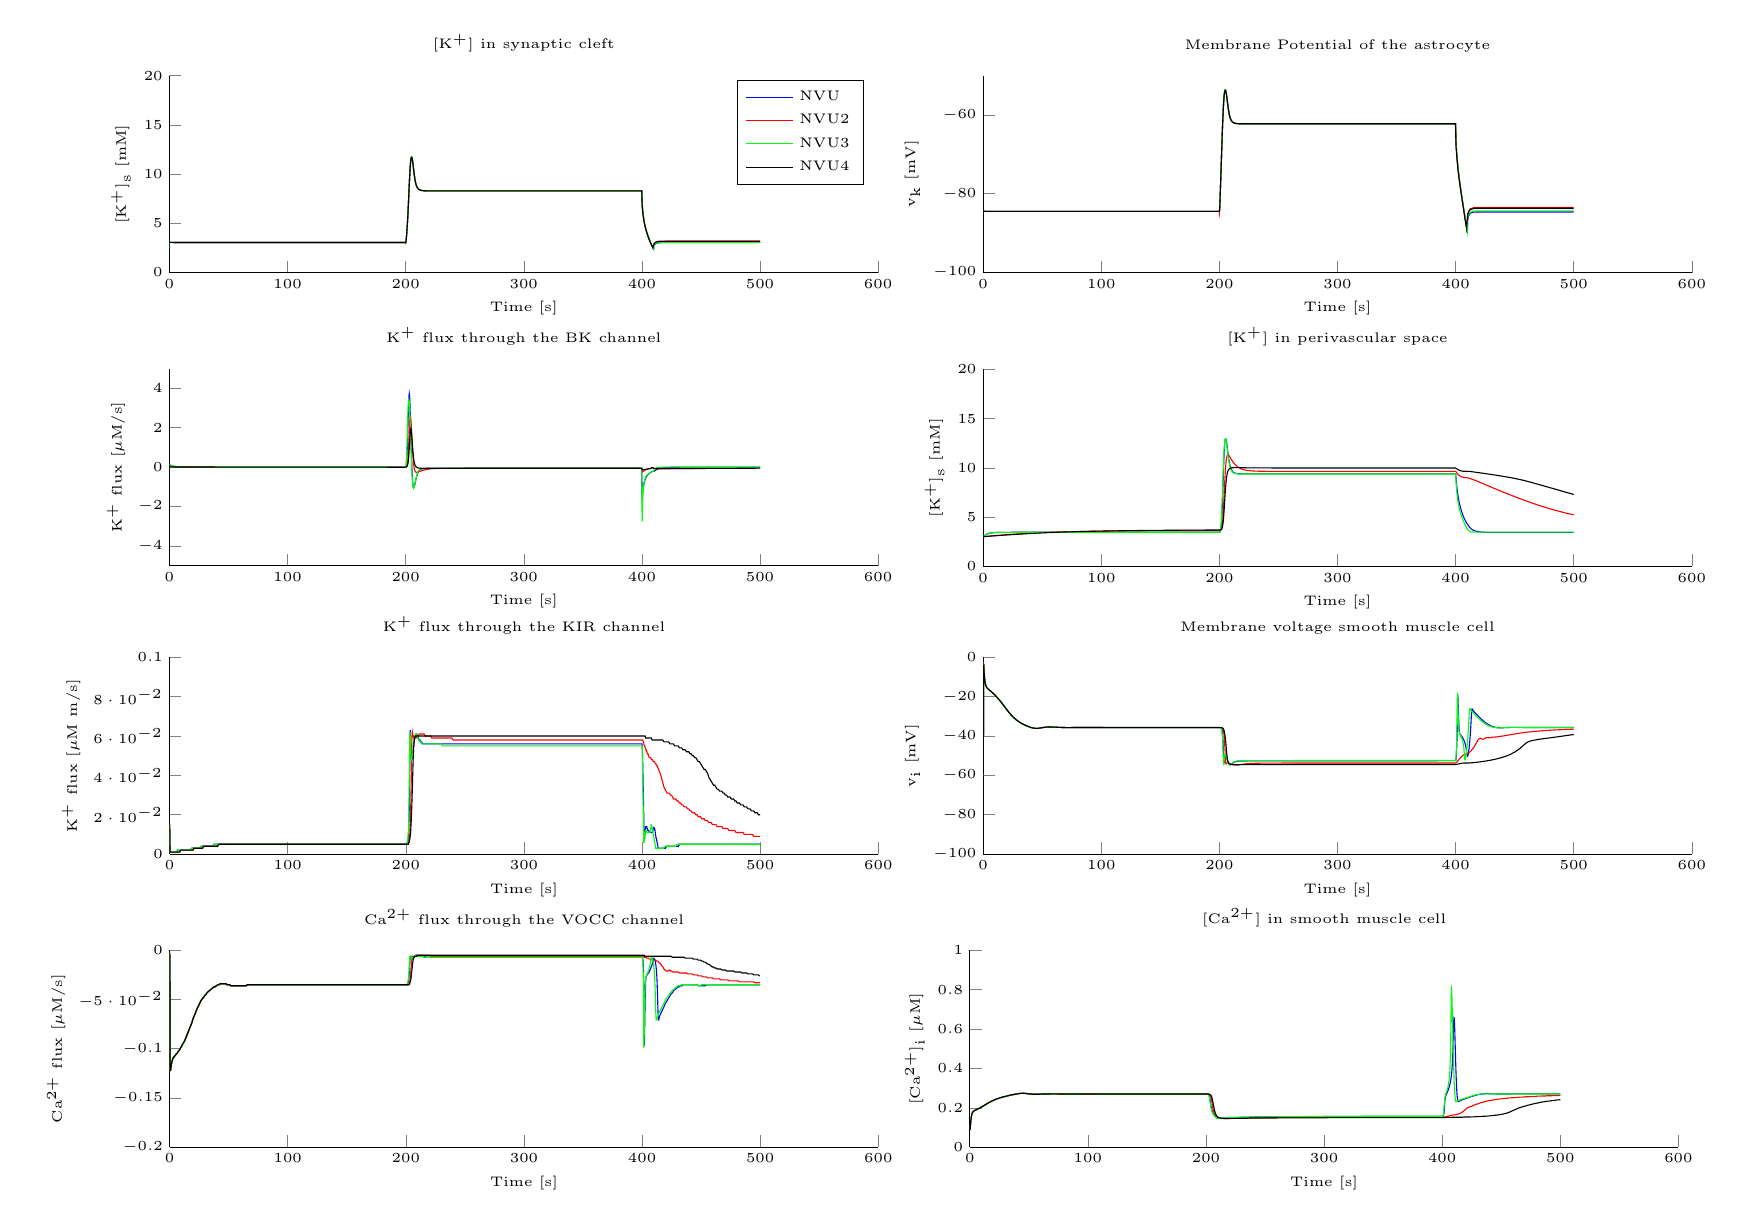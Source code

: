 % This file was created by matlab2tikz v0.3.3.
% Copyright (c) 2008--2013, Nico Schlömer <nico.schloemer@gmail.com>
% All rights reserved.
% 
% The latest updates can be retrieved from
%   http://www.mathworks.com/matlabcentral/fileexchange/22022-matlab2tikz
% where you can also make suggestions and rate matlab2tikz.
% 
% 
% 
\tiny 
\newlength\figureheight 
\newlength\figurewidth 
\setlength\figureheight{2.5 cm} 
\setlength\figurewidth{9 cm}
\begin{tikzpicture}

\begin{axis}[%
width=\figurewidth,
height=\figureheight,
scale only axis,
xmin=0,
xmax=600,
xlabel={Time [s]},
ymin=-5,
ymax=5,
ylabel={$\text{K}^\text{+}\text{ flux [}\mu\text{M/s]}$},
name=plot3,
title={$\text{K}^\text{+}\text{ flux through the BK channel}$},
axis x line*=bottom,
axis y line*=left
]
\addplot [
color=blue,
solid,
forget plot
]
table[row sep=crcr]{
0 0.113\\
0.001 0.113\\
0.002 0.113\\
0.003 0.113\\
0.006 0.114\\
0.01 0.114\\
0.013 0.115\\
0.017 0.116\\
0.026 0.117\\
0.036 0.118\\
0.046 0.119\\
0.056 0.119\\
0.066 0.12\\
0.076 0.121\\
0.079 0.121\\
0.083 0.121\\
0.086 0.121\\
0.09 0.121\\
0.093 0.121\\
0.101 0.121\\
0.109 0.122\\
0.116 0.122\\
0.124 0.122\\
0.142 0.122\\
0.159 0.122\\
0.176 0.122\\
0.193 0.121\\
0.211 0.121\\
0.25 0.12\\
0.289 0.119\\
0.328 0.118\\
0.367 0.116\\
0.376 0.116\\
0.386 0.116\\
0.396 0.115\\
0.405 0.115\\
0.415 0.115\\
0.43 0.114\\
0.442 0.114\\
0.454 0.113\\
0.467 0.113\\
0.479 0.112\\
0.491 0.112\\
0.511 0.111\\
0.527 0.111\\
0.543 0.11\\
0.558 0.11\\
0.574 0.109\\
0.589 0.109\\
0.609 0.108\\
0.628 0.107\\
0.648 0.107\\
0.668 0.106\\
0.687 0.105\\
0.738 0.104\\
0.788 0.102\\
0.839 0.1\\
0.889 0.099\\
0.939 0.097\\
1.003 0.095\\
1.067 0.093\\
1.13 0.092\\
1.194 0.09\\
1.258 0.088\\
1.377 0.085\\
1.478 0.082\\
1.58 0.08\\
1.681 0.077\\
1.782 0.075\\
1.884 0.072\\
2.068 0.068\\
2.253 0.065\\
2.437 0.061\\
2.622 0.058\\
2.806 0.055\\
2.991 0.052\\
3.342 0.047\\
3.694 0.042\\
4.046 0.038\\
4.397 0.034\\
4.749 0.031\\
5.224 0.027\\
5.699 0.023\\
6.173 0.02\\
6.648 0.018\\
7.123 0.015\\
7.824 0.012\\
8.525 0.01\\
9.226 0.008\\
9.927 0.006\\
10.627 0.005\\
11.627 0.003\\
12.627 0.002\\
13.627 0.001\\
14.627 0.0\\
15.627 -0.0\\
16.627 -0.001\\
17.627 -0.001\\
18.627 -0.001\\
19.627 -0.002\\
20.627 -0.002\\
21.627 -0.002\\
22.627 -0.002\\
23.627 -0.003\\
24.627 -0.003\\
25.627 -0.003\\
26.627 -0.003\\
27.627 -0.003\\
28.627 -0.003\\
29.627 -0.003\\
30.627 -0.004\\
31.627 -0.004\\
32.627 -0.004\\
33.627 -0.004\\
34.627 -0.004\\
35.627 -0.004\\
36.627 -0.004\\
37.627 -0.004\\
38.627 -0.004\\
39.627 -0.004\\
40.627 -0.004\\
41.627 -0.004\\
42.627 -0.005\\
43.627 -0.005\\
44.627 -0.005\\
45.627 -0.005\\
46.627 -0.005\\
47.627 -0.005\\
48.627 -0.005\\
49.627 -0.005\\
50.627 -0.005\\
51.627 -0.005\\
52.627 -0.005\\
53.627 -0.005\\
54.627 -0.005\\
55.627 -0.005\\
56.627 -0.005\\
57.627 -0.005\\
58.627 -0.005\\
59.627 -0.005\\
60.627 -0.005\\
61.627 -0.005\\
62.627 -0.005\\
63.627 -0.005\\
64.627 -0.005\\
65.627 -0.005\\
66.627 -0.005\\
67.627 -0.005\\
68.627 -0.005\\
69.627 -0.005\\
70.627 -0.005\\
71.627 -0.005\\
72.627 -0.005\\
73.627 -0.005\\
74.627 -0.005\\
75.627 -0.005\\
76.627 -0.005\\
77.627 -0.005\\
78.627 -0.005\\
79.627 -0.005\\
80.627 -0.005\\
81.627 -0.005\\
82.627 -0.005\\
83.627 -0.005\\
84.627 -0.005\\
85.627 -0.005\\
86.627 -0.005\\
87.627 -0.005\\
88.627 -0.005\\
89.627 -0.005\\
90.627 -0.005\\
91.627 -0.005\\
92.627 -0.005\\
93.627 -0.005\\
94.627 -0.005\\
95.627 -0.005\\
96.627 -0.005\\
97.627 -0.005\\
98.627 -0.005\\
99.627 -0.005\\
100.63 -0.005\\
101.63 -0.005\\
102.63 -0.005\\
103.63 -0.005\\
104.63 -0.005\\
105.63 -0.005\\
106.63 -0.005\\
107.63 -0.005\\
108.63 -0.005\\
109.63 -0.005\\
110.63 -0.005\\
111.63 -0.005\\
112.63 -0.005\\
113.63 -0.005\\
114.63 -0.005\\
115.63 -0.005\\
116.63 -0.005\\
117.63 -0.005\\
118.63 -0.005\\
119.63 -0.005\\
120.63 -0.005\\
121.63 -0.005\\
122.63 -0.005\\
123.63 -0.005\\
124.63 -0.005\\
125.63 -0.005\\
126.63 -0.005\\
127.63 -0.005\\
128.63 -0.005\\
129.63 -0.005\\
130.63 -0.005\\
131.63 -0.005\\
132.63 -0.005\\
133.63 -0.005\\
134.63 -0.005\\
135.63 -0.005\\
136.63 -0.005\\
137.63 -0.005\\
138.63 -0.005\\
139.63 -0.005\\
140.63 -0.005\\
141.63 -0.005\\
142.63 -0.005\\
143.63 -0.005\\
144.63 -0.005\\
145.63 -0.005\\
146.63 -0.005\\
147.63 -0.005\\
148.63 -0.005\\
149.63 -0.005\\
150.63 -0.005\\
151.63 -0.005\\
152.63 -0.005\\
153.63 -0.005\\
154.63 -0.005\\
155.63 -0.005\\
156.63 -0.005\\
157.63 -0.005\\
158.63 -0.005\\
159.63 -0.005\\
160.63 -0.005\\
161.63 -0.005\\
162.63 -0.005\\
163.63 -0.005\\
164.63 -0.005\\
165.63 -0.005\\
166.63 -0.005\\
167.63 -0.005\\
168.63 -0.005\\
169.63 -0.005\\
170.63 -0.005\\
171.63 -0.005\\
172.63 -0.005\\
173.63 -0.005\\
174.63 -0.005\\
175.63 -0.005\\
176.63 -0.005\\
177.63 -0.005\\
178.63 -0.005\\
179.63 -0.005\\
180.63 -0.005\\
181.63 -0.005\\
182.63 -0.005\\
183.63 -0.005\\
184.63 -0.005\\
185.63 -0.005\\
186.63 -0.005\\
187.63 -0.005\\
188.63 -0.005\\
189.63 -0.005\\
190.63 -0.005\\
191.63 -0.005\\
192.63 -0.005\\
193.63 -0.005\\
194.63 -0.005\\
195.63 -0.005\\
196.63 -0.005\\
197.19 -0.005\\
197.62 -0.005\\
197.92 -0.005\\
198.17 -0.005\\
198.37 -0.005\\
198.57 -0.005\\
198.71 -0.005\\
198.85 -0.005\\
198.97 -0.005\\
199.09 -0.005\\
199.21 -0.005\\
199.4 -0.005\\
199.6 -0.005\\
199.8 -0.005\\
199.99 -0.005\\
200.31 0.04\\
200.54 0.133\\
200.77 0.288\\
201.01 0.511\\
201.24 0.805\\
201.54 1.29\\
201.84 1.89\\
202.14 2.549\\
202.43 3.152\\
202.73 3.573\\
203.03 3.731\\
203.33 3.596\\
203.42 3.5\\
203.51 3.382\\
203.6 3.244\\
203.69 3.091\\
203.78 2.924\\
203.89 2.698\\
204 2.459\\
204.12 2.213\\
204.23 1.964\\
204.34 1.714\\
204.53 1.32\\
204.71 0.943\\
204.89 0.59\\
205.08 0.269\\
205.45 -0.285\\
205.83 -0.682\\
206.2 -0.925\\
206.58 -1.036\\
207.23 -1.01\\
207.87 -0.852\\
208.52 -0.667\\
209.17 -0.501\\
209.82 -0.375\\
210.52 -0.272\\
211.23 -0.196\\
211.93 -0.145\\
212.64 -0.115\\
213.34 -0.096\\
214.34 -0.079\\
215.34 -0.069\\
216.34 -0.063\\
217.34 -0.06\\
218.34 -0.058\\
219.34 -0.057\\
220.34 -0.057\\
221.34 -0.056\\
222.34 -0.056\\
223.34 -0.056\\
224.34 -0.056\\
225.34 -0.056\\
226.34 -0.056\\
227.34 -0.056\\
228.34 -0.056\\
229.34 -0.056\\
230.34 -0.056\\
231.34 -0.056\\
232.34 -0.056\\
233.34 -0.056\\
234.34 -0.056\\
235.34 -0.056\\
236.34 -0.056\\
237.34 -0.056\\
238.34 -0.056\\
239.34 -0.056\\
240.34 -0.056\\
241.34 -0.056\\
242.34 -0.056\\
243.34 -0.056\\
244.34 -0.056\\
245.34 -0.056\\
246.34 -0.056\\
247.34 -0.056\\
248.34 -0.056\\
249.34 -0.056\\
250.34 -0.056\\
251.34 -0.056\\
252.34 -0.056\\
253.34 -0.056\\
254.34 -0.056\\
255.34 -0.056\\
256.34 -0.056\\
257.34 -0.056\\
258.34 -0.056\\
259.34 -0.056\\
260.34 -0.056\\
261.34 -0.056\\
262.34 -0.056\\
263.34 -0.056\\
264.34 -0.056\\
265.34 -0.056\\
266.34 -0.056\\
267.34 -0.056\\
268.34 -0.056\\
269.34 -0.056\\
270.34 -0.056\\
271.34 -0.056\\
272.34 -0.056\\
273.34 -0.056\\
274.34 -0.056\\
275.34 -0.056\\
276.34 -0.056\\
277.34 -0.056\\
278.34 -0.056\\
279.34 -0.056\\
280.34 -0.056\\
281.34 -0.056\\
282.34 -0.056\\
283.34 -0.056\\
284.34 -0.056\\
285.34 -0.056\\
286.34 -0.056\\
287.34 -0.056\\
288.34 -0.056\\
289.34 -0.056\\
290.34 -0.056\\
291.34 -0.056\\
292.34 -0.056\\
293.34 -0.056\\
294.34 -0.056\\
295.34 -0.056\\
296.34 -0.056\\
297.34 -0.056\\
298.34 -0.056\\
299.34 -0.056\\
300.34 -0.056\\
301.34 -0.056\\
302.34 -0.056\\
303.34 -0.056\\
304.34 -0.056\\
305.34 -0.056\\
306.34 -0.056\\
307.34 -0.056\\
308.34 -0.056\\
309.34 -0.056\\
310.34 -0.056\\
311.34 -0.056\\
312.34 -0.056\\
313.34 -0.056\\
314.34 -0.056\\
315.34 -0.056\\
316.34 -0.056\\
317.34 -0.056\\
318.34 -0.056\\
319.34 -0.056\\
320.34 -0.056\\
321.34 -0.056\\
322.34 -0.056\\
323.34 -0.056\\
324.34 -0.056\\
325.34 -0.056\\
326.34 -0.056\\
327.34 -0.056\\
328.34 -0.056\\
329.34 -0.056\\
330.34 -0.056\\
331.34 -0.056\\
332.34 -0.056\\
333.34 -0.056\\
334.34 -0.056\\
335.34 -0.056\\
336.34 -0.056\\
337.34 -0.056\\
338.34 -0.056\\
339.34 -0.056\\
340.34 -0.056\\
341.34 -0.056\\
342.34 -0.056\\
343.34 -0.056\\
344.34 -0.056\\
345.34 -0.056\\
346.34 -0.056\\
347.34 -0.056\\
348.34 -0.056\\
349.34 -0.056\\
350.34 -0.056\\
351.34 -0.056\\
352.34 -0.056\\
353.34 -0.056\\
354.34 -0.056\\
355.34 -0.056\\
356.34 -0.056\\
357.34 -0.056\\
358.34 -0.056\\
359.34 -0.056\\
360.34 -0.056\\
361.34 -0.056\\
362.34 -0.056\\
363.34 -0.056\\
364.34 -0.056\\
365.34 -0.056\\
366.34 -0.056\\
367.34 -0.056\\
368.34 -0.056\\
369.34 -0.056\\
370.34 -0.056\\
371.34 -0.056\\
372.34 -0.056\\
373.34 -0.056\\
374.34 -0.056\\
375.34 -0.056\\
376.34 -0.056\\
377.34 -0.056\\
378.34 -0.056\\
379.34 -0.056\\
380.34 -0.056\\
381.34 -0.056\\
382.34 -0.056\\
383.34 -0.056\\
384.34 -0.056\\
385.34 -0.056\\
386.34 -0.056\\
387.34 -0.056\\
388.34 -0.056\\
389.34 -0.056\\
390.34 -0.056\\
391.34 -0.056\\
392.34 -0.056\\
393.34 -0.056\\
394.34 -0.056\\
395.34 -0.056\\
396.34 -0.056\\
397.34 -0.056\\
398.17 -0.056\\
398.58 -0.056\\
398.9 -0.056\\
399.16 -0.056\\
399.42 -0.056\\
399.62 -0.056\\
399.82 -0.056\\
399.88 -0.056\\
399.94 -0.056\\
399.99 -0.056\\
400.03 -0.614\\
400.08 -1.068\\
400.15 -1.511\\
400.22 -1.658\\
400.29 -1.645\\
400.36 -1.575\\
400.48 -1.451\\
400.59 -1.345\\
400.71 -1.263\\
400.83 -1.196\\
401.11 -1.063\\
401.23 -1.015\\
401.33 -0.978\\
401.41 -0.949\\
401.5 -0.921\\
401.56 -0.9\\
401.63 -0.879\\
401.66 -0.868\\
401.69 -0.86\\
401.72 -0.852\\
401.75 -0.843\\
401.78 -0.835\\
401.81 -0.825\\
401.85 -0.815\\
401.89 -0.805\\
401.93 -0.795\\
401.98 -0.781\\
402.03 -0.768\\
402.09 -0.755\\
402.14 -0.743\\
402.2 -0.731\\
402.37 -0.694\\
402.55 -0.66\\
402.68 -0.638\\
402.81 -0.617\\
402.93 -0.598\\
403.06 -0.579\\
403.27 -0.551\\
403.44 -0.531\\
403.6 -0.512\\
403.77 -0.494\\
403.93 -0.478\\
404.15 -0.458\\
404.37 -0.439\\
404.59 -0.422\\
404.81 -0.406\\
405.2 -0.38\\
405.58 -0.357\\
405.97 -0.336\\
406.36 -0.317\\
406.74 -0.299\\
407.4 -0.272\\
408.07 -0.249\\
408.61 -0.231\\
409.16 -0.215\\
409.32 -0.21\\
409.48 -0.206\\
409.65 -0.201\\
409.81 -0.197\\
409.97 -0.193\\
410.14 -0.178\\
410.3 -0.187\\
410.47 -0.208\\
410.63 -0.202\\
410.8 -0.18\\
410.96 -0.174\\
411.13 -0.177\\
411.38 -0.172\\
411.64 -0.153\\
411.89 -0.142\\
412.14 -0.137\\
412.4 -0.129\\
412.65 -0.119\\
413.05 -0.106\\
413.31 -0.101\\
413.53 -0.095\\
413.72 -0.09\\
413.89 -0.086\\
414.02 -0.083\\
414.15 -0.08\\
414.28 -0.078\\
414.41 -0.075\\
414.63 -0.071\\
414.85 -0.067\\
415.07 -0.064\\
415.47 -0.057\\
415.87 -0.052\\
416.28 -0.047\\
416.68 -0.042\\
417.45 -0.035\\
418.22 -0.029\\
418.99 -0.025\\
419.75 -0.021\\
420.75 -0.017\\
421.75 -0.014\\
422.75 -0.011\\
423.75 -0.01\\
424.75 -0.008\\
425.75 -0.007\\
426.75 -0.007\\
427.75 -0.006\\
428.75 -0.006\\
429.75 -0.005\\
430.75 -0.005\\
431.75 -0.005\\
432.75 -0.005\\
433.75 -0.005\\
434.75 -0.005\\
435.75 -0.005\\
436.75 -0.005\\
437.75 -0.005\\
438.75 -0.005\\
439.75 -0.005\\
440.75 -0.005\\
441.75 -0.005\\
442.75 -0.005\\
443.75 -0.005\\
444.75 -0.005\\
445.75 -0.005\\
446.75 -0.005\\
447.75 -0.005\\
448.75 -0.005\\
449.75 -0.005\\
450.75 -0.005\\
451.75 -0.005\\
452.75 -0.005\\
453.75 -0.005\\
454.75 -0.005\\
455.75 -0.005\\
456.75 -0.005\\
457.75 -0.005\\
458.75 -0.005\\
459.75 -0.005\\
460.75 -0.005\\
461.75 -0.005\\
462.75 -0.005\\
463.75 -0.005\\
464.75 -0.005\\
465.75 -0.005\\
466.75 -0.005\\
467.75 -0.005\\
468.75 -0.005\\
469.75 -0.005\\
470.75 -0.005\\
471.75 -0.005\\
472.75 -0.005\\
473.75 -0.005\\
474.75 -0.005\\
475.75 -0.005\\
476.75 -0.005\\
477.75 -0.005\\
478.75 -0.005\\
479.75 -0.005\\
480.75 -0.005\\
481.75 -0.005\\
482.75 -0.005\\
483.75 -0.005\\
484.75 -0.005\\
485.75 -0.005\\
486.75 -0.005\\
487.75 -0.005\\
488.75 -0.005\\
489.75 -0.005\\
490.75 -0.005\\
491.75 -0.005\\
492.75 -0.005\\
493.75 -0.005\\
494.75 -0.005\\
495.75 -0.005\\
496.75 -0.005\\
497.75 -0.005\\
498.75 -0.005\\
499.75 -0.005\\
500 -0.005\\
};
\addplot [
color=red,
solid,
forget plot
]
table[row sep=crcr]{
0 0.113\\
0.001 0.11\\
0.002 0.108\\
0.004 0.106\\
0.009 0.097\\
0.014 0.089\\
0.018 0.081\\
0.023 0.075\\
0.034 0.063\\
0.044 0.053\\
0.054 0.045\\
0.064 0.038\\
0.074 0.033\\
0.085 0.028\\
0.096 0.025\\
0.106 0.022\\
0.117 0.02\\
0.128 0.018\\
0.147 0.015\\
0.165 0.014\\
0.184 0.013\\
0.202 0.012\\
0.22 0.012\\
0.264 0.011\\
0.308 0.011\\
0.351 0.011\\
0.374 0.011\\
0.39 0.011\\
0.405 0.011\\
0.421 0.011\\
0.434 0.011\\
0.447 0.011\\
0.46 0.011\\
0.472 0.011\\
0.485 0.011\\
0.5 0.011\\
0.515 0.011\\
0.531 0.011\\
0.546 0.011\\
0.561 0.01\\
0.577 0.01\\
0.594 0.01\\
0.61 0.01\\
0.627 0.01\\
0.643 0.01\\
0.66 0.01\\
0.7 0.01\\
0.74 0.01\\
0.78 0.01\\
0.82 0.01\\
0.86 0.01\\
0.996 0.01\\
1.133 0.01\\
1.269 0.01\\
1.406 0.01\\
1.606 0.01\\
1.807 0.01\\
2.007 0.01\\
2.208 0.01\\
2.408 0.01\\
2.855 0.01\\
3.302 0.01\\
3.749 0.009\\
4.196 0.009\\
4.643 0.009\\
5.359 0.009\\
6.075 0.009\\
6.791 0.009\\
7.507 0.008\\
8.223 0.008\\
9.223 0.008\\
10.223 0.008\\
11.223 0.008\\
12.223 0.007\\
12.523 0.007\\
12.823 0.007\\
13.123 0.007\\
13.423 0.007\\
13.513 0.007\\
13.603 0.007\\
13.693 0.007\\
13.783 0.007\\
13.873 0.007\\
13.929 0.007\\
13.948 0.007\\
13.967 0.007\\
13.986 0.007\\
14.004 0.007\\
14.023 0.007\\
14.079 0.007\\
14.134 0.007\\
14.189 0.007\\
14.244 0.007\\
14.299 0.007\\
14.354 0.006\\
14.409 0.006\\
14.465 0.006\\
14.52 0.007\\
14.575 0.009\\
14.631 0.011\\
14.686 0.013\\
14.742 0.015\\
14.811 0.017\\
14.88 0.018\\
14.95 0.019\\
15.019 0.019\\
15.089 0.019\\
15.202 0.018\\
15.315 0.017\\
15.428 0.016\\
15.541 0.014\\
15.654 0.013\\
15.804 0.011\\
15.954 0.01\\
16.104 0.009\\
16.255 0.009\\
16.405 0.009\\
16.675 0.009\\
16.946 0.009\\
17.216 0.008\\
17.487 0.008\\
17.757 0.007\\
18.061 0.007\\
18.364 0.006\\
18.667 0.006\\
18.971 0.006\\
19.274 0.005\\
19.375 0.005\\
19.476 0.005\\
19.576 0.005\\
19.677 0.005\\
19.778 0.005\\
19.938 0.005\\
20.097 0.005\\
20.257 0.005\\
20.416 0.005\\
20.576 0.005\\
20.994 0.005\\
21.411 0.005\\
21.828 0.005\\
22.056 0.005\\
22.119 0.005\\
22.183 0.005\\
22.247 0.005\\
22.31 0.005\\
22.432 0.005\\
22.554 0.005\\
22.676 0.005\\
22.798 0.005\\
22.92 0.005\\
23.367 0.005\\
23.684 0.005\\
24 0.005\\
24.242 0.005\\
24.484 0.005\\
24.726 0.005\\
24.968 0.005\\
25.298 0.005\\
25.628 0.005\\
25.958 0.005\\
26.288 0.005\\
26.618 0.005\\
27.087 0.005\\
27.556 0.004\\
28.025 0.004\\
28.494 0.004\\
28.964 0.004\\
29.615 0.004\\
30.266 0.004\\
30.917 0.004\\
31.569 0.003\\
32.372 0.003\\
33.175 0.003\\
33.979 0.003\\
34.782 0.003\\
35.586 0.003\\
36.23 0.003\\
36.875 0.003\\
37.52 0.002\\
38.164 0.002\\
38.969 0.002\\
39.774 0.002\\
40.579 0.002\\
41.384 0.002\\
42.189 0.002\\
43.189 0.002\\
44.189 0.001\\
45.189 0.001\\
46.189 0.001\\
47.189 0.001\\
48.189 0.001\\
49.189 0.001\\
50.189 0.001\\
51.189 0.0\\
52.189 0.0\\
53.189 0.0\\
54.189 6.958e-05\\
55.189 -4.29e-05\\
56.189 -0.0\\
57.189 -0.0\\
58.189 -0.0\\
59.189 -0.0\\
60.189 -0.001\\
61.189 -0.001\\
62.189 -0.001\\
63.189 -0.001\\
64.189 -0.001\\
65.189 -0.001\\
66.189 -0.001\\
67.189 -0.001\\
68.189 -0.001\\
69.189 -0.001\\
70.189 -0.001\\
71.189 -0.002\\
72.189 -0.002\\
73.189 -0.002\\
74.189 -0.002\\
75.189 -0.002\\
76.189 -0.002\\
77.189 -0.002\\
78.189 -0.002\\
79.189 -0.002\\
80.189 -0.002\\
81.189 -0.002\\
82.189 -0.002\\
83.189 -0.002\\
84.189 -0.002\\
85.189 -0.002\\
86.189 -0.003\\
87.189 -0.003\\
88.189 -0.003\\
89.189 -0.003\\
90.189 -0.003\\
91.189 -0.003\\
92.189 -0.003\\
93.189 -0.003\\
94.189 -0.003\\
95.189 -0.003\\
96.189 -0.003\\
97.189 -0.003\\
98.189 -0.003\\
99.189 -0.003\\
100.19 -0.003\\
101.19 -0.003\\
102.19 -0.003\\
103.19 -0.003\\
104.19 -0.003\\
105.19 -0.003\\
106.19 -0.003\\
107.19 -0.003\\
108.19 -0.003\\
109.19 -0.003\\
110.19 -0.004\\
111.19 -0.004\\
112.19 -0.004\\
113.19 -0.004\\
114.19 -0.004\\
115.19 -0.004\\
116.19 -0.004\\
117.19 -0.004\\
118.19 -0.004\\
119.19 -0.004\\
120.19 -0.004\\
121.19 -0.004\\
122.19 -0.004\\
123.19 -0.004\\
124.19 -0.004\\
125.19 -0.004\\
126.19 -0.004\\
127.19 -0.004\\
128.19 -0.004\\
129.19 -0.004\\
130.19 -0.004\\
131.19 -0.004\\
132.19 -0.004\\
133.19 -0.004\\
134.19 -0.004\\
135.19 -0.004\\
136.19 -0.004\\
137.19 -0.004\\
138.19 -0.004\\
139.19 -0.004\\
140.19 -0.004\\
141.19 -0.004\\
142.19 -0.004\\
143.19 -0.004\\
144.19 -0.004\\
145.19 -0.004\\
146.19 -0.004\\
147.19 -0.004\\
148.19 -0.004\\
149.19 -0.004\\
150.19 -0.004\\
151.19 -0.004\\
152.19 -0.004\\
153.19 -0.004\\
154.19 -0.004\\
155.19 -0.004\\
156.19 -0.004\\
157.19 -0.004\\
158.19 -0.004\\
159.19 -0.004\\
160.19 -0.005\\
161.19 -0.005\\
162.19 -0.005\\
163.19 -0.005\\
164.19 -0.005\\
165.19 -0.005\\
166.19 -0.005\\
167.19 -0.005\\
168.19 -0.005\\
169.19 -0.005\\
170.19 -0.005\\
171.19 -0.005\\
172.19 -0.005\\
173.19 -0.005\\
174.19 -0.005\\
175.19 -0.005\\
176.19 -0.005\\
177.19 -0.005\\
178.19 -0.005\\
179.19 -0.005\\
180.19 -0.005\\
181.19 -0.005\\
182.19 -0.005\\
183.19 -0.005\\
184.19 -0.005\\
185.19 -0.005\\
186.19 -0.005\\
187.19 -0.005\\
188.19 -0.005\\
189.19 -0.005\\
190.19 -0.005\\
191.19 -0.005\\
192.19 -0.005\\
193.19 -0.005\\
194.19 -0.005\\
195.19 -0.005\\
196.19 -0.005\\
196.81 -0.005\\
197.25 -0.005\\
197.57 -0.005\\
197.82 -0.005\\
198.03 -0.005\\
198.24 -0.005\\
198.38 -0.005\\
198.52 -0.005\\
198.63 -0.005\\
198.74 -0.005\\
198.83 -0.005\\
198.92 -0.005\\
199.01 -0.005\\
199.17 -0.005\\
199.32 -0.005\\
199.47 -0.005\\
199.62 -0.005\\
199.84 -0.005\\
200.07 -0.007\\
200.29 -0.004\\
200.51 0.006\\
200.69 0.018\\
200.87 0.035\\
201.05 0.059\\
201.23 0.094\\
201.42 0.145\\
201.6 0.216\\
201.79 0.312\\
201.97 0.442\\
202.15 0.61\\
202.34 0.819\\
202.63 1.215\\
202.92 1.653\\
203.21 2.067\\
203.5 2.389\\
203.79 2.567\\
204.09 2.582\\
204.39 2.443\\
204.69 2.189\\
204.94 1.929\\
205.19 1.637\\
205.44 1.333\\
205.68 1.041\\
205.85 0.855\\
206.02 0.685\\
206.19 0.531\\
206.36 0.395\\
206.6 0.23\\
206.84 0.098\\
207.08 -0.005\\
207.32 -0.085\\
207.65 -0.162\\
207.99 -0.212\\
208.32 -0.242\\
208.65 -0.258\\
208.99 -0.265\\
209.66 -0.263\\
210.18 -0.255\\
210.7 -0.244\\
211.22 -0.233\\
211.74 -0.222\\
212.26 -0.211\\
212.9 -0.198\\
213.54 -0.184\\
214.18 -0.171\\
214.82 -0.159\\
215.46 -0.148\\
216.16 -0.137\\
216.87 -0.128\\
217.57 -0.119\\
218.27 -0.112\\
218.98 -0.106\\
219.98 -0.097\\
220.98 -0.09\\
221.98 -0.084\\
222.98 -0.079\\
223.98 -0.076\\
224.98 -0.073\\
225.98 -0.071\\
226.98 -0.069\\
227.98 -0.067\\
228.98 -0.065\\
229.98 -0.064\\
230.98 -0.063\\
231.98 -0.062\\
232.98 -0.062\\
233.98 -0.061\\
234.98 -0.061\\
235.98 -0.06\\
236.98 -0.06\\
237.98 -0.06\\
238.98 -0.059\\
239.98 -0.059\\
240.98 -0.059\\
241.98 -0.059\\
242.98 -0.059\\
243.98 -0.059\\
244.98 -0.059\\
245.98 -0.059\\
246.98 -0.059\\
247.98 -0.059\\
248.98 -0.059\\
249.98 -0.059\\
250.98 -0.059\\
251.98 -0.059\\
252.98 -0.059\\
253.98 -0.059\\
254.98 -0.058\\
255.98 -0.058\\
256.98 -0.058\\
257.98 -0.058\\
258.98 -0.058\\
259.98 -0.058\\
260.98 -0.058\\
261.98 -0.058\\
262.98 -0.058\\
263.98 -0.058\\
264.98 -0.058\\
265.98 -0.058\\
266.98 -0.058\\
267.98 -0.058\\
268.98 -0.058\\
269.98 -0.058\\
270.98 -0.058\\
271.98 -0.058\\
272.98 -0.058\\
273.98 -0.058\\
274.98 -0.058\\
275.98 -0.058\\
276.98 -0.058\\
277.98 -0.058\\
278.98 -0.058\\
279.98 -0.058\\
280.98 -0.058\\
281.98 -0.058\\
282.98 -0.058\\
283.98 -0.058\\
284.98 -0.058\\
285.98 -0.058\\
286.98 -0.058\\
287.98 -0.058\\
288.98 -0.058\\
289.98 -0.058\\
290.98 -0.058\\
291.98 -0.058\\
292.98 -0.058\\
293.98 -0.058\\
294.98 -0.058\\
295.98 -0.058\\
296.98 -0.058\\
297.98 -0.058\\
298.98 -0.058\\
299.98 -0.058\\
300.98 -0.058\\
301.98 -0.058\\
302.98 -0.058\\
303.98 -0.058\\
304.98 -0.058\\
305.98 -0.058\\
306.98 -0.058\\
307.98 -0.058\\
308.98 -0.058\\
309.98 -0.058\\
310.98 -0.058\\
311.98 -0.058\\
312.98 -0.058\\
313.98 -0.058\\
314.98 -0.058\\
315.98 -0.058\\
316.98 -0.058\\
317.98 -0.058\\
318.98 -0.058\\
319.98 -0.058\\
320.98 -0.058\\
321.98 -0.058\\
322.98 -0.058\\
323.98 -0.058\\
324.98 -0.058\\
325.98 -0.058\\
326.98 -0.058\\
327.98 -0.058\\
328.98 -0.058\\
329.98 -0.058\\
330.98 -0.058\\
331.98 -0.058\\
332.98 -0.058\\
333.98 -0.058\\
334.98 -0.058\\
335.98 -0.058\\
336.98 -0.058\\
337.98 -0.058\\
338.98 -0.058\\
339.98 -0.058\\
340.98 -0.058\\
341.98 -0.058\\
342.98 -0.058\\
343.98 -0.058\\
344.98 -0.058\\
345.98 -0.058\\
346.98 -0.058\\
347.98 -0.058\\
348.98 -0.058\\
349.98 -0.058\\
350.98 -0.058\\
351.98 -0.058\\
352.98 -0.058\\
353.98 -0.058\\
354.98 -0.058\\
355.98 -0.058\\
356.98 -0.058\\
357.98 -0.058\\
358.98 -0.058\\
359.98 -0.058\\
360.98 -0.058\\
361.98 -0.058\\
362.98 -0.058\\
363.98 -0.058\\
364.98 -0.058\\
365.98 -0.058\\
366.98 -0.058\\
367.98 -0.058\\
368.98 -0.058\\
369.98 -0.058\\
370.98 -0.058\\
371.98 -0.058\\
372.98 -0.058\\
373.98 -0.058\\
374.98 -0.058\\
375.98 -0.058\\
376.98 -0.058\\
377.98 -0.058\\
378.98 -0.058\\
379.98 -0.058\\
380.98 -0.058\\
381.98 -0.058\\
382.98 -0.058\\
383.98 -0.058\\
384.98 -0.058\\
385.98 -0.058\\
386.98 -0.058\\
387.98 -0.058\\
388.98 -0.058\\
389.98 -0.058\\
390.98 -0.058\\
391.98 -0.058\\
392.98 -0.058\\
393.98 -0.058\\
394.98 -0.058\\
395.98 -0.058\\
396.98 -0.058\\
397.98 -0.058\\
398.44 -0.058\\
398.8 -0.058\\
399.07 -0.058\\
399.35 -0.058\\
399.55 -0.058\\
399.76 -0.058\\
399.96 -0.058\\
400.26 -0.209\\
400.34 -0.238\\
400.43 -0.245\\
400.52 -0.241\\
400.61 -0.237\\
400.92 -0.225\\
401.24 -0.219\\
401.56 -0.208\\
401.87 -0.192\\
402.11 -0.181\\
402.35 -0.17\\
402.59 -0.161\\
402.83 -0.151\\
403.14 -0.14\\
403.45 -0.131\\
403.77 -0.122\\
404.08 -0.115\\
404.39 -0.109\\
404.93 -0.099\\
405.47 -0.089\\
406.02 -0.08\\
406.56 -0.075\\
407.1 -0.073\\
408.1 -0.063\\
408.77 -0.057\\
409.43 -0.053\\
410.1 -0.068\\
410.61 -0.081\\
411.12 -0.082\\
411.63 -0.082\\
412.15 -0.086\\
412.66 -0.086\\
413.31 -0.084\\
413.95 -0.084\\
414.6 -0.084\\
415.25 -0.084\\
415.9 -0.084\\
416.77 -0.084\\
417.65 -0.084\\
418.52 -0.084\\
419.4 -0.084\\
420.28 -0.083\\
421.2 -0.083\\
422.12 -0.082\\
423.04 -0.081\\
423.96 -0.081\\
424.89 -0.08\\
425.81 -0.08\\
426.73 -0.079\\
427.68 -0.079\\
428.64 -0.078\\
429.59 -0.078\\
430.55 -0.077\\
431.5 -0.076\\
432.5 -0.076\\
433.5 -0.075\\
434.5 -0.075\\
435.5 -0.074\\
436.5 -0.073\\
437.5 -0.073\\
438.5 -0.072\\
439.5 -0.072\\
440.5 -0.071\\
441.5 -0.07\\
442.5 -0.07\\
443.5 -0.069\\
444.5 -0.068\\
445.5 -0.068\\
446.5 -0.067\\
447.5 -0.067\\
448.5 -0.066\\
449.5 -0.065\\
450.5 -0.065\\
451.5 -0.064\\
452.5 -0.063\\
453.5 -0.063\\
454.5 -0.062\\
455.5 -0.061\\
456.5 -0.061\\
457.5 -0.06\\
458.5 -0.06\\
459.5 -0.059\\
460.5 -0.058\\
461.5 -0.058\\
462.5 -0.057\\
463.5 -0.056\\
464.5 -0.056\\
465.5 -0.055\\
466.5 -0.055\\
467.5 -0.054\\
468.5 -0.053\\
469.5 -0.053\\
470.5 -0.052\\
471.5 -0.051\\
472.5 -0.051\\
473.5 -0.05\\
474.5 -0.05\\
475.5 -0.049\\
476.5 -0.048\\
477.5 -0.048\\
478.5 -0.047\\
479.5 -0.047\\
480.5 -0.046\\
481.5 -0.046\\
482.5 -0.045\\
483.5 -0.044\\
484.5 -0.044\\
485.5 -0.043\\
486.5 -0.043\\
487.5 -0.042\\
488.5 -0.042\\
489.5 -0.041\\
490.5 -0.041\\
491.5 -0.04\\
492.5 -0.04\\
493.5 -0.039\\
494.5 -0.038\\
495.5 -0.038\\
496.5 -0.037\\
497.5 -0.037\\
498.5 -0.036\\
499.5 -0.036\\
500 -0.036\\
};
\addplot [
color=green,
solid,
forget plot
]
table[row sep=crcr]{
0 0.113\\
0.001 0.113\\
0.002 0.113\\
0.003 0.113\\
0.006 0.114\\
0.01 0.114\\
0.013 0.115\\
0.017 0.115\\
0.026 0.116\\
0.036 0.117\\
0.046 0.117\\
0.056 0.117\\
0.066 0.116\\
0.076 0.116\\
0.079 0.116\\
0.083 0.116\\
0.086 0.116\\
0.09 0.115\\
0.093 0.115\\
0.101 0.115\\
0.109 0.114\\
0.116 0.113\\
0.124 0.113\\
0.142 0.111\\
0.159 0.11\\
0.176 0.108\\
0.193 0.107\\
0.211 0.106\\
0.25 0.103\\
0.289 0.101\\
0.328 0.1\\
0.367 0.099\\
0.376 0.099\\
0.386 0.098\\
0.396 0.098\\
0.405 0.098\\
0.415 0.098\\
0.43 0.098\\
0.442 0.098\\
0.454 0.097\\
0.467 0.097\\
0.479 0.097\\
0.491 0.097\\
0.511 0.097\\
0.527 0.097\\
0.542 0.097\\
0.558 0.097\\
0.574 0.097\\
0.589 0.097\\
0.609 0.097\\
0.628 0.097\\
0.648 0.097\\
0.668 0.097\\
0.687 0.097\\
0.738 0.097\\
0.788 0.097\\
0.839 0.097\\
0.889 0.096\\
0.939 0.096\\
1.071 0.095\\
1.202 0.094\\
1.334 0.092\\
1.466 0.09\\
1.597 0.088\\
1.894 0.083\\
2.191 0.077\\
2.488 0.072\\
2.785 0.066\\
3.082 0.061\\
3.406 0.056\\
3.73 0.051\\
4.054 0.046\\
4.378 0.041\\
4.703 0.037\\
5.181 0.03\\
5.659 0.025\\
6.137 0.02\\
6.615 0.016\\
7.093 0.013\\
7.813 0.009\\
8.533 0.007\\
9.254 0.005\\
9.974 0.003\\
10.694 0.002\\
11.694 0.001\\
12.694 -0.0\\
13.694 -0.001\\
14.694 -0.001\\
15.694 -0.002\\
16.694 -0.002\\
17.694 -0.002\\
18.694 -0.002\\
19.694 -0.002\\
20.694 -0.002\\
21.694 -0.003\\
22.694 -0.003\\
23.694 -0.003\\
24.694 -0.003\\
25.694 -0.003\\
26.694 -0.003\\
27.694 -0.003\\
28.694 -0.003\\
29.694 -0.004\\
30.694 -0.004\\
31.694 -0.004\\
32.694 -0.004\\
33.694 -0.004\\
34.694 -0.004\\
35.694 -0.004\\
36.694 -0.004\\
37.694 -0.004\\
38.694 -0.004\\
39.694 -0.004\\
40.694 -0.005\\
41.694 -0.005\\
42.694 -0.005\\
43.694 -0.005\\
44.694 -0.005\\
45.694 -0.005\\
46.694 -0.005\\
47.694 -0.005\\
48.694 -0.005\\
49.694 -0.005\\
50.694 -0.005\\
51.694 -0.005\\
52.694 -0.005\\
53.694 -0.005\\
54.694 -0.005\\
55.694 -0.005\\
56.694 -0.005\\
57.694 -0.005\\
58.694 -0.005\\
59.694 -0.005\\
60.694 -0.005\\
61.694 -0.005\\
62.694 -0.005\\
63.694 -0.005\\
64.694 -0.005\\
65.694 -0.005\\
66.694 -0.005\\
67.694 -0.005\\
68.694 -0.005\\
69.694 -0.005\\
70.694 -0.005\\
71.694 -0.005\\
72.694 -0.005\\
73.694 -0.005\\
74.694 -0.005\\
75.694 -0.005\\
76.694 -0.005\\
77.694 -0.005\\
78.694 -0.005\\
79.694 -0.005\\
80.694 -0.005\\
81.694 -0.005\\
82.694 -0.005\\
83.694 -0.005\\
84.694 -0.005\\
85.694 -0.005\\
86.694 -0.005\\
87.694 -0.005\\
88.694 -0.005\\
89.694 -0.005\\
90.694 -0.005\\
91.694 -0.005\\
92.694 -0.005\\
93.694 -0.005\\
94.694 -0.005\\
95.694 -0.005\\
96.694 -0.005\\
97.694 -0.005\\
98.694 -0.005\\
99.694 -0.005\\
100.69 -0.005\\
101.69 -0.005\\
102.69 -0.005\\
103.69 -0.005\\
104.69 -0.005\\
105.69 -0.005\\
106.69 -0.005\\
107.69 -0.005\\
108.69 -0.005\\
109.69 -0.005\\
110.69 -0.005\\
111.69 -0.005\\
112.69 -0.005\\
113.69 -0.005\\
114.69 -0.005\\
115.69 -0.005\\
116.69 -0.005\\
117.69 -0.005\\
118.69 -0.005\\
119.69 -0.005\\
120.69 -0.005\\
121.69 -0.005\\
122.69 -0.005\\
123.69 -0.005\\
124.69 -0.005\\
125.69 -0.005\\
126.69 -0.005\\
127.69 -0.005\\
128.69 -0.005\\
129.69 -0.005\\
130.69 -0.005\\
131.69 -0.005\\
132.69 -0.005\\
133.69 -0.005\\
134.69 -0.005\\
135.69 -0.005\\
136.69 -0.005\\
137.69 -0.005\\
138.69 -0.005\\
139.69 -0.005\\
140.69 -0.005\\
141.69 -0.005\\
142.69 -0.005\\
143.69 -0.005\\
144.69 -0.005\\
145.69 -0.005\\
146.69 -0.005\\
147.69 -0.005\\
148.69 -0.005\\
149.69 -0.005\\
150.69 -0.005\\
151.69 -0.005\\
152.69 -0.005\\
153.69 -0.005\\
154.69 -0.005\\
155.69 -0.005\\
156.69 -0.005\\
157.69 -0.005\\
158.69 -0.005\\
159.69 -0.005\\
160.69 -0.005\\
161.69 -0.005\\
162.69 -0.005\\
163.69 -0.005\\
164.69 -0.005\\
165.69 -0.005\\
166.69 -0.005\\
167.69 -0.005\\
168.69 -0.005\\
169.69 -0.005\\
170.69 -0.005\\
171.69 -0.005\\
172.69 -0.005\\
173.69 -0.005\\
174.69 -0.005\\
175.69 -0.005\\
176.69 -0.005\\
177.69 -0.005\\
178.69 -0.005\\
179.69 -0.005\\
180.69 -0.005\\
181.69 -0.005\\
182.69 -0.005\\
183.69 -0.005\\
184.69 -0.005\\
185.69 -0.005\\
186.69 -0.005\\
187.69 -0.005\\
188.69 -0.005\\
189.69 -0.005\\
190.69 -0.005\\
191.69 -0.005\\
192.69 -0.005\\
193.69 -0.005\\
194.69 -0.005\\
195.69 -0.005\\
196.69 -0.005\\
197.22 -0.005\\
197.64 -0.005\\
197.94 -0.005\\
198.18 -0.005\\
198.38 -0.005\\
198.58 -0.005\\
198.72 -0.005\\
198.86 -0.005\\
198.98 -0.005\\
199.1 -0.005\\
199.21 -0.005\\
199.41 -0.005\\
199.61 -0.005\\
199.8 -0.005\\
200 -0.005\\
200.32 0.077\\
200.53 0.228\\
200.75 0.476\\
200.96 0.813\\
201.17 1.222\\
201.46 1.849\\
201.75 2.474\\
202.04 2.993\\
202.33 3.322\\
202.62 3.447\\
202.94 3.379\\
203.17 3.21\\
203.34 3.032\\
203.5 2.813\\
203.66 2.567\\
203.78 2.367\\
203.91 2.155\\
204.03 1.933\\
204.15 1.705\\
204.27 1.474\\
204.63 0.807\\
204.98 0.196\\
205.34 -0.31\\
205.69 -0.686\\
206.05 -0.931\\
206.6 -1.088\\
207.16 -1.038\\
207.72 -0.89\\
208.28 -0.719\\
208.84 -0.556\\
209.45 -0.401\\
210.07 -0.286\\
210.69 -0.21\\
211.3 -0.162\\
211.92 -0.13\\
212.76 -0.101\\
213.59 -0.081\\
214.43 -0.07\\
215.27 -0.065\\
216.11 -0.062\\
217.11 -0.059\\
218.11 -0.057\\
219.11 -0.056\\
220.11 -0.056\\
221.11 -0.056\\
222.11 -0.056\\
223.11 -0.056\\
224.11 -0.056\\
225.11 -0.056\\
226.11 -0.056\\
227.11 -0.056\\
228.11 -0.056\\
229.11 -0.056\\
230.11 -0.056\\
231.11 -0.055\\
232.11 -0.055\\
233.11 -0.055\\
234.11 -0.055\\
235.11 -0.055\\
236.11 -0.055\\
237.11 -0.055\\
238.11 -0.055\\
239.11 -0.055\\
240.11 -0.055\\
241.11 -0.055\\
242.11 -0.055\\
243.11 -0.055\\
244.11 -0.055\\
245.11 -0.055\\
246.11 -0.055\\
247.11 -0.055\\
248.11 -0.055\\
249.11 -0.055\\
250.11 -0.055\\
251.11 -0.055\\
252.11 -0.055\\
253.11 -0.055\\
254.11 -0.055\\
255.11 -0.055\\
256.11 -0.055\\
257.11 -0.055\\
258.11 -0.055\\
259.11 -0.055\\
260.11 -0.055\\
261.11 -0.055\\
262.11 -0.055\\
263.11 -0.055\\
264.11 -0.055\\
265.11 -0.055\\
266.11 -0.055\\
267.11 -0.055\\
268.11 -0.055\\
269.11 -0.055\\
270.11 -0.055\\
271.11 -0.055\\
272.11 -0.055\\
273.11 -0.055\\
274.11 -0.055\\
275.11 -0.055\\
276.11 -0.055\\
277.11 -0.055\\
278.11 -0.055\\
279.11 -0.055\\
280.11 -0.055\\
281.11 -0.055\\
282.11 -0.055\\
283.11 -0.055\\
284.11 -0.055\\
285.11 -0.055\\
286.11 -0.055\\
287.11 -0.055\\
288.11 -0.055\\
289.11 -0.055\\
290.11 -0.055\\
291.11 -0.055\\
292.11 -0.055\\
293.11 -0.055\\
294.11 -0.055\\
295.11 -0.055\\
296.11 -0.055\\
297.11 -0.055\\
298.11 -0.055\\
299.11 -0.055\\
300.11 -0.055\\
301.11 -0.055\\
302.11 -0.055\\
303.11 -0.055\\
304.11 -0.055\\
305.11 -0.055\\
306.11 -0.055\\
307.11 -0.055\\
308.11 -0.055\\
309.11 -0.055\\
310.11 -0.055\\
311.11 -0.055\\
312.11 -0.055\\
313.11 -0.055\\
314.11 -0.055\\
315.11 -0.055\\
316.11 -0.055\\
317.11 -0.055\\
318.11 -0.055\\
319.11 -0.055\\
320.11 -0.055\\
321.11 -0.055\\
322.11 -0.055\\
323.11 -0.055\\
324.11 -0.055\\
325.11 -0.055\\
326.11 -0.055\\
327.11 -0.055\\
328.11 -0.055\\
329.11 -0.055\\
330.11 -0.055\\
331.11 -0.055\\
332.11 -0.055\\
333.11 -0.055\\
334.11 -0.055\\
335.11 -0.055\\
336.11 -0.055\\
337.11 -0.055\\
338.11 -0.055\\
339.11 -0.055\\
340.11 -0.055\\
341.11 -0.055\\
342.11 -0.055\\
343.11 -0.055\\
344.11 -0.055\\
345.11 -0.055\\
346.11 -0.055\\
347.11 -0.055\\
348.11 -0.055\\
349.11 -0.055\\
350.11 -0.055\\
351.11 -0.055\\
352.11 -0.055\\
353.11 -0.055\\
354.11 -0.055\\
355.11 -0.055\\
356.11 -0.055\\
357.11 -0.055\\
358.11 -0.055\\
359.11 -0.055\\
360.11 -0.055\\
361.11 -0.055\\
362.11 -0.055\\
363.11 -0.055\\
364.11 -0.055\\
365.11 -0.055\\
366.11 -0.055\\
367.11 -0.055\\
368.11 -0.055\\
369.11 -0.055\\
370.11 -0.055\\
371.11 -0.055\\
372.11 -0.055\\
373.11 -0.055\\
374.11 -0.055\\
375.11 -0.055\\
376.11 -0.055\\
377.11 -0.055\\
378.11 -0.055\\
379.11 -0.055\\
380.11 -0.055\\
381.11 -0.055\\
382.11 -0.055\\
383.11 -0.055\\
384.11 -0.055\\
385.11 -0.055\\
386.11 -0.055\\
387.11 -0.055\\
388.11 -0.055\\
389.11 -0.055\\
390.11 -0.055\\
391.11 -0.055\\
392.11 -0.055\\
393.11 -0.055\\
394.11 -0.055\\
395.11 -0.055\\
396.11 -0.055\\
397.11 -0.055\\
398.11 -0.055\\
398.84 -0.055\\
399.33 -0.055\\
399.83 -0.055\\
399.92 -0.055\\
399.99 -0.055\\
400.06 -1.217\\
400.13 -2.267\\
400.2 -2.728\\
400.27 -2.726\\
400.35 -2.494\\
400.43 -2.231\\
400.5 -2.003\\
400.64 -1.695\\
400.79 -1.491\\
400.93 -1.345\\
401.03 -1.261\\
401.1 -1.202\\
401.18 -1.147\\
401.24 -1.106\\
401.3 -1.068\\
401.34 -1.048\\
401.36 -1.033\\
401.39 -1.018\\
401.42 -1.003\\
401.44 -0.989\\
401.48 -0.971\\
401.51 -0.954\\
401.55 -0.937\\
401.58 -0.921\\
401.63 -0.898\\
401.68 -0.876\\
401.73 -0.855\\
401.78 -0.835\\
401.83 -0.816\\
401.96 -0.772\\
402.08 -0.732\\
402.21 -0.696\\
402.33 -0.663\\
402.49 -0.627\\
402.64 -0.595\\
402.8 -0.566\\
402.95 -0.54\\
403.11 -0.517\\
403.34 -0.487\\
403.57 -0.462\\
403.8 -0.44\\
404.04 -0.421\\
404.27 -0.404\\
404.66 -0.381\\
405.05 -0.361\\
405.44 -0.345\\
405.83 -0.329\\
406.35 -0.311\\
406.69 -0.3\\
406.96 -0.292\\
407.22 -0.284\\
407.3 -0.282\\
407.38 -0.279\\
407.46 -0.277\\
407.53 -0.275\\
407.61 -0.272\\
407.74 -0.269\\
407.88 -0.265\\
408.01 -0.261\\
408.14 -0.257\\
408.27 -0.254\\
408.43 -0.249\\
408.59 -0.245\\
408.76 -0.24\\
408.92 -0.236\\
409.08 -0.231\\
409.44 -0.222\\
409.8 -0.213\\
410.15 -0.169\\
410.26 -0.156\\
410.37 -0.157\\
410.47 -0.155\\
410.58 -0.147\\
410.69 -0.137\\
411.03 -0.111\\
411.38 -0.095\\
411.48 -0.09\\
411.59 -0.084\\
411.69 -0.078\\
411.79 -0.073\\
411.9 -0.069\\
412.04 -0.063\\
412.18 -0.057\\
412.32 -0.052\\
412.46 -0.047\\
412.63 -0.042\\
412.8 -0.037\\
412.97 -0.032\\
413.14 -0.029\\
413.32 -0.025\\
413.74 -0.019\\
414.16 -0.014\\
414.58 -0.01\\
415 -0.008\\
415.42 -0.006\\
416.42 -0.004\\
417.42 -0.003\\
418.42 -0.003\\
419.42 -0.003\\
420.42 -0.003\\
421.42 -0.003\\
422.42 -0.003\\
423.42 -0.004\\
424.42 -0.004\\
425.42 -0.004\\
426.42 -0.004\\
427.42 -0.004\\
428.42 -0.004\\
429.42 -0.004\\
430.42 -0.004\\
431.42 -0.004\\
432.42 -0.005\\
433.42 -0.005\\
434.42 -0.005\\
435.42 -0.005\\
436.42 -0.005\\
437.42 -0.005\\
438.42 -0.005\\
439.42 -0.005\\
440.42 -0.005\\
441.42 -0.005\\
442.42 -0.005\\
443.42 -0.005\\
444.42 -0.005\\
445.42 -0.005\\
446.42 -0.005\\
447.42 -0.005\\
448.42 -0.005\\
449.42 -0.005\\
450.42 -0.005\\
451.42 -0.005\\
452.42 -0.005\\
453.42 -0.005\\
454.42 -0.005\\
455.42 -0.005\\
456.42 -0.005\\
457.42 -0.005\\
458.42 -0.005\\
459.42 -0.005\\
460.42 -0.005\\
461.42 -0.005\\
462.42 -0.005\\
463.42 -0.005\\
464.42 -0.005\\
465.42 -0.005\\
466.42 -0.005\\
467.42 -0.005\\
468.42 -0.005\\
469.42 -0.005\\
470.42 -0.005\\
471.42 -0.005\\
472.42 -0.005\\
473.42 -0.005\\
474.42 -0.005\\
475.42 -0.005\\
476.42 -0.005\\
477.42 -0.005\\
478.42 -0.005\\
479.42 -0.005\\
480.42 -0.005\\
481.42 -0.005\\
482.42 -0.005\\
483.42 -0.005\\
484.42 -0.005\\
485.42 -0.005\\
486.42 -0.005\\
487.42 -0.005\\
488.42 -0.005\\
489.42 -0.005\\
490.42 -0.005\\
491.42 -0.005\\
492.42 -0.005\\
493.42 -0.005\\
494.42 -0.005\\
495.42 -0.005\\
496.42 -0.005\\
497.42 -0.005\\
498.42 -0.005\\
499.42 -0.005\\
500 -0.005\\
};
\addplot [
color=black,
solid,
forget plot
]
table[row sep=crcr]{
0 0.113\\
0.001 0.111\\
0.002 0.109\\
0.003 0.108\\
0.006 0.101\\
0.01 0.095\\
0.013 0.089\\
0.017 0.084\\
0.026 0.071\\
0.036 0.06\\
0.046 0.051\\
0.056 0.043\\
0.066 0.037\\
0.076 0.032\\
0.079 0.031\\
0.083 0.029\\
0.086 0.028\\
0.09 0.027\\
0.093 0.025\\
0.101 0.023\\
0.109 0.021\\
0.116 0.02\\
0.124 0.018\\
0.142 0.016\\
0.159 0.014\\
0.176 0.013\\
0.193 0.012\\
0.211 0.012\\
0.25 0.011\\
0.289 0.011\\
0.328 0.011\\
0.367 0.011\\
0.376 0.011\\
0.386 0.011\\
0.396 0.011\\
0.405 0.011\\
0.415 0.011\\
0.43 0.011\\
0.442 0.01\\
0.454 0.01\\
0.466 0.01\\
0.479 0.01\\
0.491 0.01\\
0.511 0.01\\
0.527 0.01\\
0.542 0.01\\
0.558 0.01\\
0.573 0.01\\
0.589 0.01\\
0.609 0.01\\
0.628 0.01\\
0.648 0.01\\
0.667 0.01\\
0.687 0.01\\
0.737 0.01\\
0.788 0.01\\
0.838 0.01\\
0.889 0.01\\
0.939 0.01\\
1.071 0.01\\
1.202 0.01\\
1.334 0.01\\
1.465 0.01\\
1.597 0.01\\
1.894 0.01\\
2.191 0.009\\
2.488 0.009\\
2.785 0.009\\
3.082 0.009\\
3.406 0.009\\
3.731 0.009\\
4.055 0.008\\
4.379 0.008\\
4.703 0.008\\
5.181 0.008\\
5.659 0.008\\
6.137 0.008\\
6.615 0.008\\
7.093 0.008\\
7.813 0.007\\
8.533 0.007\\
9.253 0.007\\
9.973 0.007\\
10.693 0.007\\
11.693 0.007\\
12.693 0.007\\
13.693 0.006\\
14.693 0.006\\
15.693 0.006\\
16.693 0.006\\
17.693 0.006\\
18.693 0.006\\
19.693 0.005\\
20.693 0.005\\
21.693 0.005\\
22.693 0.005\\
23.693 0.005\\
24.693 0.005\\
25.693 0.004\\
26.693 0.004\\
27.693 0.004\\
28.693 0.004\\
29.693 0.004\\
30.693 0.004\\
31.693 0.003\\
32.693 0.003\\
33.693 0.003\\
34.693 0.003\\
35.693 0.003\\
36.693 0.003\\
37.693 0.003\\
38.693 0.002\\
39.693 0.002\\
40.693 0.002\\
41.693 0.002\\
42.693 0.002\\
43.693 0.002\\
44.693 0.002\\
45.693 0.002\\
46.693 0.001\\
47.693 0.001\\
48.693 0.001\\
49.693 0.001\\
50.693 0.001\\
51.693 0.001\\
52.693 0.001\\
53.693 0.001\\
54.693 0.001\\
55.693 0.0\\
56.693 0.0\\
57.693 0.0\\
58.693 0.0\\
59.693 3.092e-05\\
60.693 -5.952e-05\\
61.693 -0.0\\
62.693 -0.0\\
63.693 -0.0\\
64.693 -0.0\\
65.693 -0.0\\
66.693 -0.001\\
67.693 -0.001\\
68.693 -0.001\\
69.693 -0.001\\
70.693 -0.001\\
71.693 -0.001\\
72.693 -0.001\\
73.693 -0.001\\
74.693 -0.001\\
75.693 -0.001\\
76.693 -0.001\\
77.693 -0.001\\
78.693 -0.001\\
79.693 -0.002\\
80.693 -0.002\\
81.693 -0.002\\
82.693 -0.002\\
83.693 -0.002\\
84.693 -0.002\\
85.693 -0.002\\
86.693 -0.002\\
87.693 -0.002\\
88.693 -0.002\\
89.693 -0.002\\
90.693 -0.002\\
91.693 -0.002\\
92.693 -0.002\\
93.693 -0.002\\
94.693 -0.002\\
95.693 -0.002\\
96.693 -0.002\\
97.693 -0.002\\
98.693 -0.003\\
99.693 -0.003\\
100.69 -0.003\\
101.69 -0.003\\
102.69 -0.003\\
103.69 -0.003\\
104.69 -0.003\\
105.69 -0.003\\
106.69 -0.003\\
107.69 -0.003\\
108.69 -0.003\\
109.69 -0.003\\
110.69 -0.003\\
111.69 -0.003\\
112.69 -0.003\\
113.69 -0.003\\
114.69 -0.003\\
115.69 -0.003\\
116.69 -0.003\\
117.69 -0.003\\
118.69 -0.003\\
119.69 -0.003\\
120.69 -0.003\\
121.69 -0.003\\
122.69 -0.003\\
123.69 -0.003\\
124.69 -0.003\\
125.69 -0.003\\
126.69 -0.003\\
127.69 -0.004\\
128.69 -0.004\\
129.69 -0.004\\
130.69 -0.004\\
131.69 -0.004\\
132.69 -0.004\\
133.69 -0.004\\
134.69 -0.004\\
135.69 -0.004\\
136.69 -0.004\\
137.69 -0.004\\
138.69 -0.004\\
139.69 -0.004\\
140.69 -0.004\\
141.69 -0.004\\
142.69 -0.004\\
143.69 -0.004\\
144.69 -0.004\\
145.69 -0.004\\
146.69 -0.004\\
147.69 -0.004\\
148.69 -0.004\\
149.69 -0.004\\
150.69 -0.004\\
151.69 -0.004\\
152.69 -0.004\\
153.69 -0.004\\
154.69 -0.004\\
155.69 -0.004\\
156.69 -0.004\\
157.69 -0.004\\
158.69 -0.004\\
159.69 -0.004\\
160.69 -0.004\\
161.69 -0.004\\
162.69 -0.004\\
163.69 -0.004\\
164.69 -0.004\\
165.69 -0.004\\
166.69 -0.004\\
167.69 -0.004\\
168.69 -0.004\\
169.69 -0.004\\
170.69 -0.004\\
171.69 -0.004\\
172.69 -0.004\\
173.69 -0.004\\
174.69 -0.004\\
175.69 -0.004\\
176.69 -0.004\\
177.69 -0.004\\
178.69 -0.004\\
179.69 -0.004\\
180.69 -0.004\\
181.69 -0.004\\
182.69 -0.004\\
183.69 -0.004\\
184.69 -0.005\\
185.69 -0.005\\
186.69 -0.005\\
187.69 -0.005\\
188.69 -0.005\\
189.69 -0.005\\
190.69 -0.005\\
191.69 -0.005\\
192.69 -0.005\\
193.69 -0.005\\
194.69 -0.005\\
195.69 -0.005\\
196.69 -0.005\\
197.22 -0.005\\
197.64 -0.005\\
197.94 -0.005\\
198.18 -0.005\\
198.38 -0.005\\
198.58 -0.005\\
198.72 -0.005\\
198.86 -0.005\\
198.98 -0.005\\
199.1 -0.005\\
199.21 -0.005\\
199.41 -0.004\\
199.61 -0.004\\
199.8 -0.004\\
200 -0.004\\
200.32 -0.001\\
200.55 0.004\\
200.78 0.013\\
201.01 0.027\\
201.25 0.047\\
201.54 0.086\\
201.84 0.152\\
202.14 0.258\\
202.43 0.418\\
202.73 0.642\\
203.18 1.092\\
203.63 1.579\\
204.01 1.869\\
204.38 1.953\\
204.75 1.833\\
205.13 1.587\\
205.5 1.305\\
205.88 1.004\\
206.27 0.72\\
206.66 0.489\\
207.04 0.321\\
207.43 0.204\\
207.82 0.123\\
208.25 0.062\\
208.68 0.023\\
209.11 -0.003\\
209.54 -0.02\\
209.97 -0.032\\
210.94 -0.047\\
211.91 -0.055\\
212.88 -0.059\\
213.85 -0.061\\
214.82 -0.062\\
215.82 -0.062\\
216.82 -0.063\\
217.82 -0.063\\
218.82 -0.063\\
219.82 -0.062\\
220.82 -0.062\\
221.82 -0.062\\
222.82 -0.062\\
223.82 -0.062\\
224.82 -0.062\\
225.82 -0.062\\
226.82 -0.061\\
227.82 -0.061\\
228.82 -0.061\\
229.82 -0.061\\
230.82 -0.061\\
231.82 -0.061\\
232.82 -0.061\\
233.82 -0.061\\
234.82 -0.061\\
235.82 -0.061\\
236.82 -0.061\\
237.82 -0.061\\
238.82 -0.061\\
239.82 -0.061\\
240.82 -0.061\\
241.82 -0.061\\
242.82 -0.061\\
243.82 -0.061\\
244.82 -0.061\\
245.82 -0.061\\
246.82 -0.061\\
247.82 -0.061\\
248.82 -0.061\\
249.82 -0.06\\
250.82 -0.06\\
251.82 -0.06\\
252.82 -0.06\\
253.82 -0.06\\
254.82 -0.06\\
255.82 -0.06\\
256.82 -0.06\\
257.82 -0.06\\
258.82 -0.06\\
259.82 -0.06\\
260.82 -0.06\\
261.82 -0.06\\
262.82 -0.06\\
263.82 -0.06\\
264.82 -0.06\\
265.82 -0.06\\
266.82 -0.06\\
267.82 -0.06\\
268.82 -0.06\\
269.82 -0.06\\
270.82 -0.06\\
271.82 -0.06\\
272.82 -0.06\\
273.82 -0.06\\
274.82 -0.06\\
275.82 -0.06\\
276.82 -0.06\\
277.82 -0.06\\
278.82 -0.06\\
279.82 -0.06\\
280.82 -0.06\\
281.82 -0.06\\
282.82 -0.06\\
283.82 -0.06\\
284.82 -0.06\\
285.82 -0.06\\
286.82 -0.06\\
287.82 -0.06\\
288.82 -0.06\\
289.82 -0.06\\
290.82 -0.06\\
291.82 -0.06\\
292.82 -0.06\\
293.82 -0.06\\
294.82 -0.06\\
295.82 -0.06\\
296.82 -0.06\\
297.82 -0.06\\
298.82 -0.06\\
299.82 -0.06\\
300.82 -0.06\\
301.82 -0.06\\
302.82 -0.06\\
303.82 -0.06\\
304.82 -0.06\\
305.82 -0.06\\
306.82 -0.06\\
307.82 -0.06\\
308.82 -0.06\\
309.82 -0.06\\
310.82 -0.06\\
311.82 -0.06\\
312.82 -0.06\\
313.82 -0.06\\
314.82 -0.06\\
315.82 -0.06\\
316.82 -0.06\\
317.82 -0.06\\
318.82 -0.06\\
319.82 -0.06\\
320.82 -0.06\\
321.82 -0.06\\
322.82 -0.06\\
323.82 -0.06\\
324.82 -0.06\\
325.82 -0.06\\
326.82 -0.06\\
327.82 -0.06\\
328.82 -0.06\\
329.82 -0.06\\
330.82 -0.06\\
331.82 -0.06\\
332.82 -0.06\\
333.82 -0.06\\
334.82 -0.06\\
335.82 -0.06\\
336.82 -0.06\\
337.82 -0.06\\
338.82 -0.06\\
339.82 -0.06\\
340.82 -0.06\\
341.82 -0.06\\
342.82 -0.06\\
343.82 -0.06\\
344.82 -0.06\\
345.82 -0.06\\
346.82 -0.06\\
347.82 -0.06\\
348.82 -0.06\\
349.82 -0.06\\
350.82 -0.06\\
351.82 -0.06\\
352.82 -0.06\\
353.82 -0.06\\
354.82 -0.06\\
355.82 -0.06\\
356.82 -0.06\\
357.82 -0.06\\
358.82 -0.06\\
359.82 -0.06\\
360.82 -0.06\\
361.82 -0.06\\
362.82 -0.06\\
363.82 -0.06\\
364.82 -0.06\\
365.82 -0.06\\
366.82 -0.06\\
367.82 -0.06\\
368.82 -0.06\\
369.82 -0.06\\
370.82 -0.06\\
371.82 -0.06\\
372.82 -0.06\\
373.82 -0.06\\
374.82 -0.06\\
375.82 -0.06\\
376.82 -0.06\\
377.82 -0.06\\
378.82 -0.06\\
379.82 -0.06\\
380.82 -0.06\\
381.82 -0.06\\
382.82 -0.06\\
383.82 -0.06\\
384.82 -0.06\\
385.82 -0.06\\
386.82 -0.06\\
387.82 -0.06\\
388.82 -0.06\\
389.82 -0.06\\
390.82 -0.06\\
391.82 -0.06\\
392.82 -0.06\\
393.82 -0.06\\
394.82 -0.06\\
395.82 -0.06\\
396.82 -0.06\\
397.82 -0.06\\
398.35 -0.06\\
398.73 -0.061\\
399.02 -0.061\\
399.26 -0.061\\
399.5 -0.061\\
399.7 -0.061\\
399.89 -0.061\\
400.08 -0.124\\
400.3 -0.137\\
400.51 -0.132\\
400.73 -0.132\\
400.95 -0.133\\
401.35 -0.131\\
401.76 -0.125\\
402.16 -0.122\\
402.56 -0.122\\
402.97 -0.118\\
403.45 -0.11\\
403.93 -0.104\\
404.41 -0.098\\
404.89 -0.092\\
405.37 -0.087\\
406.34 -0.081\\
407.08 -0.074\\
407.81 -0.051\\
408.54 -0.024\\
409.28 -0.022\\
410.01 -0.056\\
410.31 -0.066\\
410.61 -0.066\\
410.91 -0.066\\
411.21 -0.069\\
411.51 -0.072\\
412.51 -0.073\\
413.51 -0.072\\
414.51 -0.073\\
415.51 -0.075\\
416.51 -0.075\\
417.51 -0.075\\
418.51 -0.074\\
419.51 -0.074\\
420.51 -0.074\\
421.51 -0.074\\
422.51 -0.074\\
423.51 -0.074\\
424.51 -0.074\\
425.51 -0.073\\
426.51 -0.073\\
427.51 -0.073\\
428.51 -0.073\\
429.51 -0.073\\
430.51 -0.073\\
431.51 -0.073\\
432.51 -0.072\\
433.51 -0.072\\
434.51 -0.072\\
435.51 -0.072\\
436.51 -0.072\\
437.51 -0.072\\
438.51 -0.071\\
439.51 -0.071\\
440.51 -0.071\\
441.51 -0.071\\
442.51 -0.071\\
443.51 -0.071\\
444.51 -0.07\\
445.51 -0.07\\
446.51 -0.07\\
447.51 -0.07\\
448.51 -0.07\\
449.51 -0.07\\
450.51 -0.069\\
451.51 -0.069\\
452.51 -0.069\\
453.51 -0.069\\
454.51 -0.068\\
455.51 -0.068\\
456.51 -0.068\\
457.51 -0.068\\
458.51 -0.067\\
459.51 -0.067\\
460.51 -0.067\\
461.51 -0.067\\
462.51 -0.066\\
463.51 -0.066\\
464.51 -0.066\\
465.51 -0.065\\
466.51 -0.065\\
467.51 -0.065\\
468.51 -0.065\\
469.51 -0.064\\
470.51 -0.064\\
471.51 -0.064\\
472.51 -0.063\\
473.51 -0.063\\
474.51 -0.063\\
475.51 -0.062\\
476.51 -0.062\\
477.51 -0.062\\
478.51 -0.061\\
479.51 -0.061\\
480.51 -0.061\\
481.51 -0.06\\
482.51 -0.06\\
483.51 -0.06\\
484.51 -0.059\\
485.51 -0.059\\
486.51 -0.059\\
487.51 -0.058\\
488.51 -0.058\\
489.51 -0.058\\
490.51 -0.057\\
491.51 -0.057\\
492.51 -0.057\\
493.51 -0.056\\
494.51 -0.056\\
495.51 -0.056\\
496.51 -0.055\\
497.51 -0.055\\
498.51 -0.055\\
499.51 -0.054\\
500 -0.054\\
};
\end{axis}

\begin{axis}[%
width=\figurewidth,
height=\figureheight,
scale only axis,
xmin=0,
xmax=600,
xlabel={Time [s]},
ymin=0,
ymax=20,
ylabel={$\text{[K}^\text{+}\text{]}_\text{s}\text{ [mM]}$},
name=plot1,
at=(plot3.above north west),
anchor=below south west,
title={$\text{[K}^\text{+}\text{] in synaptic cleft}$},
axis x line*=bottom,
axis y line*=left,
legend style={draw=black,fill=white,legend cell align=left}
]
\addplot [
color=blue,
solid
]
table[row sep=crcr]{
0 3\\
0.001 2.999\\
0.002 3.0\\
0.003 3.001\\
0.006 3.005\\
0.01 3.008\\
0.013 3.011\\
0.017 3.014\\
0.026 3.022\\
0.036 3.029\\
0.046 3.034\\
0.056 3.038\\
0.066 3.042\\
0.076 3.046\\
0.079 3.046\\
0.083 3.047\\
0.086 3.048\\
0.09 3.049\\
0.093 3.05\\
0.101 3.051\\
0.109 3.053\\
0.116 3.054\\
0.124 3.055\\
0.142 3.057\\
0.159 3.058\\
0.176 3.059\\
0.193 3.06\\
0.211 3.061\\
0.25 3.061\\
0.289 3.061\\
0.328 3.061\\
0.367 3.061\\
0.376 3.061\\
0.386 3.061\\
0.396 3.061\\
0.405 3.061\\
0.415 3.061\\
0.43 3.061\\
0.442 3.061\\
0.454 3.061\\
0.467 3.061\\
0.479 3.061\\
0.491 3.061\\
0.511 3.061\\
0.527 3.061\\
0.543 3.061\\
0.558 3.061\\
0.574 3.06\\
0.589 3.06\\
0.609 3.06\\
0.628 3.06\\
0.648 3.06\\
0.668 3.06\\
0.687 3.06\\
0.738 3.059\\
0.788 3.059\\
0.839 3.059\\
0.889 3.059\\
0.939 3.058\\
1.003 3.058\\
1.067 3.058\\
1.13 3.058\\
1.194 3.057\\
1.258 3.057\\
1.377 3.057\\
1.478 3.056\\
1.58 3.056\\
1.681 3.056\\
1.782 3.055\\
1.884 3.055\\
2.068 3.055\\
2.253 3.054\\
2.437 3.054\\
2.622 3.054\\
2.806 3.053\\
2.991 3.053\\
3.342 3.053\\
3.694 3.053\\
4.046 3.052\\
4.397 3.052\\
4.749 3.052\\
5.224 3.052\\
5.699 3.052\\
6.173 3.052\\
6.648 3.052\\
7.123 3.052\\
7.824 3.052\\
8.525 3.051\\
9.226 3.051\\
9.927 3.051\\
10.627 3.051\\
11.627 3.051\\
12.627 3.051\\
13.627 3.051\\
14.627 3.051\\
15.627 3.051\\
16.627 3.051\\
17.627 3.051\\
18.627 3.051\\
19.627 3.051\\
20.627 3.051\\
21.627 3.051\\
22.627 3.051\\
23.627 3.051\\
24.627 3.051\\
25.627 3.051\\
26.627 3.051\\
27.627 3.051\\
28.627 3.051\\
29.627 3.051\\
30.627 3.051\\
31.627 3.051\\
32.627 3.051\\
33.627 3.051\\
34.627 3.051\\
35.627 3.051\\
36.627 3.051\\
37.627 3.051\\
38.627 3.051\\
39.627 3.051\\
40.627 3.051\\
41.627 3.051\\
42.627 3.051\\
43.627 3.051\\
44.627 3.051\\
45.627 3.051\\
46.627 3.051\\
47.627 3.051\\
48.627 3.051\\
49.627 3.051\\
50.627 3.051\\
51.627 3.051\\
52.627 3.051\\
53.627 3.051\\
54.627 3.051\\
55.627 3.051\\
56.627 3.051\\
57.627 3.051\\
58.627 3.051\\
59.627 3.051\\
60.627 3.051\\
61.627 3.051\\
62.627 3.051\\
63.627 3.051\\
64.627 3.051\\
65.627 3.051\\
66.627 3.051\\
67.627 3.051\\
68.627 3.051\\
69.627 3.051\\
70.627 3.051\\
71.627 3.051\\
72.627 3.051\\
73.627 3.051\\
74.627 3.051\\
75.627 3.051\\
76.627 3.051\\
77.627 3.051\\
78.627 3.051\\
79.627 3.051\\
80.627 3.051\\
81.627 3.051\\
82.627 3.051\\
83.627 3.051\\
84.627 3.051\\
85.627 3.051\\
86.627 3.051\\
87.627 3.051\\
88.627 3.051\\
89.627 3.051\\
90.627 3.051\\
91.627 3.051\\
92.627 3.051\\
93.627 3.051\\
94.627 3.051\\
95.627 3.051\\
96.627 3.051\\
97.627 3.051\\
98.627 3.051\\
99.627 3.051\\
100.63 3.051\\
101.63 3.051\\
102.63 3.051\\
103.63 3.051\\
104.63 3.051\\
105.63 3.051\\
106.63 3.051\\
107.63 3.051\\
108.63 3.051\\
109.63 3.051\\
110.63 3.051\\
111.63 3.051\\
112.63 3.051\\
113.63 3.051\\
114.63 3.051\\
115.63 3.051\\
116.63 3.051\\
117.63 3.051\\
118.63 3.051\\
119.63 3.051\\
120.63 3.051\\
121.63 3.051\\
122.63 3.051\\
123.63 3.051\\
124.63 3.051\\
125.63 3.051\\
126.63 3.051\\
127.63 3.051\\
128.63 3.051\\
129.63 3.051\\
130.63 3.051\\
131.63 3.051\\
132.63 3.051\\
133.63 3.051\\
134.63 3.051\\
135.63 3.051\\
136.63 3.051\\
137.63 3.051\\
138.63 3.051\\
139.63 3.051\\
140.63 3.051\\
141.63 3.051\\
142.63 3.051\\
143.63 3.051\\
144.63 3.051\\
145.63 3.051\\
146.63 3.051\\
147.63 3.051\\
148.63 3.051\\
149.63 3.051\\
150.63 3.051\\
151.63 3.051\\
152.63 3.051\\
153.63 3.051\\
154.63 3.051\\
155.63 3.051\\
156.63 3.051\\
157.63 3.051\\
158.63 3.051\\
159.63 3.051\\
160.63 3.051\\
161.63 3.051\\
162.63 3.051\\
163.63 3.051\\
164.63 3.051\\
165.63 3.051\\
166.63 3.051\\
167.63 3.051\\
168.63 3.051\\
169.63 3.051\\
170.63 3.051\\
171.63 3.051\\
172.63 3.051\\
173.63 3.051\\
174.63 3.051\\
175.63 3.051\\
176.63 3.051\\
177.63 3.051\\
178.63 3.051\\
179.63 3.051\\
180.63 3.051\\
181.63 3.051\\
182.63 3.051\\
183.63 3.051\\
184.63 3.051\\
185.63 3.051\\
186.63 3.051\\
187.63 3.051\\
188.63 3.051\\
189.63 3.051\\
190.63 3.051\\
191.63 3.051\\
192.63 3.051\\
193.63 3.051\\
194.63 3.051\\
195.63 3.051\\
196.63 3.051\\
197.19 3.051\\
197.62 3.051\\
197.92 3.051\\
198.17 3.051\\
198.37 3.051\\
198.57 3.051\\
198.71 3.051\\
198.85 3.051\\
198.97 3.051\\
199.09 3.051\\
199.21 3.051\\
199.4 3.051\\
199.6 3.051\\
199.8 3.051\\
199.99 3.051\\
200.31 3.207\\
200.54 3.465\\
200.77 3.79\\
201.01 4.152\\
201.24 4.552\\
201.54 5.128\\
201.84 5.782\\
202.14 6.509\\
202.43 7.288\\
202.73 8.091\\
203.03 8.887\\
203.33 9.64\\
203.42 9.852\\
203.51 10.055\\
203.6 10.249\\
203.69 10.433\\
203.78 10.606\\
203.89 10.811\\
204 10.996\\
204.12 11.16\\
204.23 11.304\\
204.34 11.427\\
204.53 11.58\\
204.71 11.68\\
204.89 11.729\\
205.08 11.73\\
205.45 11.609\\
205.83 11.353\\
206.2 11.011\\
206.58 10.632\\
207.23 9.987\\
207.87 9.451\\
208.52 9.061\\
209.17 8.804\\
209.82 8.638\\
210.52 8.518\\
211.23 8.442\\
211.93 8.393\\
212.64 8.361\\
213.34 8.34\\
214.34 8.322\\
215.34 8.312\\
216.34 8.306\\
217.34 8.303\\
218.34 8.301\\
219.34 8.3\\
220.34 8.299\\
221.34 8.299\\
222.34 8.299\\
223.34 8.299\\
224.34 8.299\\
225.34 8.299\\
226.34 8.299\\
227.34 8.299\\
228.34 8.299\\
229.34 8.299\\
230.34 8.299\\
231.34 8.299\\
232.34 8.299\\
233.34 8.299\\
234.34 8.299\\
235.34 8.299\\
236.34 8.299\\
237.34 8.299\\
238.34 8.299\\
239.34 8.299\\
240.34 8.299\\
241.34 8.299\\
242.34 8.299\\
243.34 8.299\\
244.34 8.299\\
245.34 8.299\\
246.34 8.299\\
247.34 8.299\\
248.34 8.299\\
249.34 8.299\\
250.34 8.299\\
251.34 8.299\\
252.34 8.299\\
253.34 8.299\\
254.34 8.299\\
255.34 8.299\\
256.34 8.299\\
257.34 8.299\\
258.34 8.299\\
259.34 8.299\\
260.34 8.299\\
261.34 8.299\\
262.34 8.299\\
263.34 8.299\\
264.34 8.299\\
265.34 8.299\\
266.34 8.299\\
267.34 8.299\\
268.34 8.299\\
269.34 8.299\\
270.34 8.299\\
271.34 8.299\\
272.34 8.299\\
273.34 8.299\\
274.34 8.299\\
275.34 8.299\\
276.34 8.299\\
277.34 8.299\\
278.34 8.299\\
279.34 8.299\\
280.34 8.299\\
281.34 8.299\\
282.34 8.299\\
283.34 8.299\\
284.34 8.299\\
285.34 8.299\\
286.34 8.299\\
287.34 8.299\\
288.34 8.299\\
289.34 8.299\\
290.34 8.299\\
291.34 8.299\\
292.34 8.299\\
293.34 8.299\\
294.34 8.299\\
295.34 8.299\\
296.34 8.299\\
297.34 8.299\\
298.34 8.299\\
299.34 8.299\\
300.34 8.299\\
301.34 8.299\\
302.34 8.299\\
303.34 8.299\\
304.34 8.299\\
305.34 8.299\\
306.34 8.299\\
307.34 8.299\\
308.34 8.299\\
309.34 8.299\\
310.34 8.299\\
311.34 8.299\\
312.34 8.299\\
313.34 8.299\\
314.34 8.299\\
315.34 8.299\\
316.34 8.299\\
317.34 8.299\\
318.34 8.299\\
319.34 8.299\\
320.34 8.299\\
321.34 8.299\\
322.34 8.299\\
323.34 8.299\\
324.34 8.299\\
325.34 8.299\\
326.34 8.299\\
327.34 8.299\\
328.34 8.299\\
329.34 8.299\\
330.34 8.299\\
331.34 8.299\\
332.34 8.299\\
333.34 8.299\\
334.34 8.299\\
335.34 8.299\\
336.34 8.299\\
337.34 8.299\\
338.34 8.299\\
339.34 8.299\\
340.34 8.299\\
341.34 8.299\\
342.34 8.299\\
343.34 8.299\\
344.34 8.299\\
345.34 8.299\\
346.34 8.299\\
347.34 8.299\\
348.34 8.299\\
349.34 8.299\\
350.34 8.299\\
351.34 8.299\\
352.34 8.299\\
353.34 8.299\\
354.34 8.299\\
355.34 8.299\\
356.34 8.299\\
357.34 8.299\\
358.34 8.299\\
359.34 8.299\\
360.34 8.299\\
361.34 8.299\\
362.34 8.299\\
363.34 8.299\\
364.34 8.299\\
365.34 8.299\\
366.34 8.299\\
367.34 8.299\\
368.34 8.299\\
369.34 8.299\\
370.34 8.299\\
371.34 8.299\\
372.34 8.299\\
373.34 8.299\\
374.34 8.299\\
375.34 8.299\\
376.34 8.299\\
377.34 8.299\\
378.34 8.299\\
379.34 8.299\\
380.34 8.299\\
381.34 8.299\\
382.34 8.299\\
383.34 8.299\\
384.34 8.299\\
385.34 8.299\\
386.34 8.299\\
387.34 8.299\\
388.34 8.299\\
389.34 8.299\\
390.34 8.299\\
391.34 8.299\\
392.34 8.299\\
393.34 8.299\\
394.34 8.299\\
395.34 8.299\\
396.34 8.299\\
397.34 8.299\\
398.17 8.299\\
398.58 8.299\\
398.9 8.299\\
399.16 8.299\\
399.42 8.299\\
399.62 8.299\\
399.82 8.299\\
399.88 8.299\\
399.94 8.299\\
399.99 8.299\\
400.03 7.984\\
400.08 7.697\\
400.15 7.331\\
400.22 7.074\\
400.29 6.89\\
400.36 6.747\\
400.48 6.556\\
400.59 6.393\\
400.71 6.246\\
400.83 6.109\\
401.11 5.818\\
401.23 5.701\\
401.33 5.613\\
401.41 5.544\\
401.5 5.479\\
401.56 5.427\\
401.63 5.377\\
401.66 5.351\\
401.69 5.33\\
401.72 5.31\\
401.75 5.29\\
401.78 5.27\\
401.81 5.244\\
401.85 5.218\\
401.89 5.192\\
401.93 5.167\\
401.98 5.132\\
402.03 5.098\\
402.09 5.064\\
402.14 5.031\\
402.2 4.998\\
402.37 4.894\\
402.55 4.795\\
402.68 4.728\\
402.81 4.663\\
402.93 4.6\\
403.06 4.538\\
403.27 4.44\\
403.44 4.366\\
403.6 4.295\\
403.77 4.225\\
403.93 4.158\\
404.15 4.071\\
404.37 3.987\\
404.59 3.906\\
404.81 3.826\\
405.2 3.691\\
405.58 3.561\\
405.97 3.437\\
406.36 3.316\\
406.74 3.2\\
407.4 3.01\\
408.07 2.832\\
408.61 2.692\\
409.16 2.56\\
409.32 2.522\\
409.48 2.484\\
409.65 2.447\\
409.81 2.411\\
409.97 2.376\\
410.14 2.608\\
410.3 2.827\\
410.47 2.835\\
410.63 2.799\\
410.8 2.833\\
410.96 2.874\\
411.13 2.881\\
411.38 2.891\\
411.64 2.917\\
411.89 2.942\\
412.14 2.953\\
412.4 2.962\\
412.65 2.975\\
413.05 2.991\\
413.31 2.996\\
413.53 3.001\\
413.72 3.006\\
413.89 3.009\\
414.02 3.01\\
414.15 3.012\\
414.28 3.014\\
414.41 3.016\\
414.63 3.018\\
414.85 3.02\\
415.07 3.022\\
415.47 3.024\\
415.87 3.026\\
416.28 3.028\\
416.68 3.029\\
417.45 3.03\\
418.22 3.031\\
418.99 3.031\\
419.75 3.031\\
420.75 3.032\\
421.75 3.032\\
422.75 3.032\\
423.75 3.032\\
424.75 3.032\\
425.75 3.032\\
426.75 3.032\\
427.75 3.032\\
428.75 3.032\\
429.75 3.032\\
430.75 3.032\\
431.75 3.032\\
432.75 3.032\\
433.75 3.032\\
434.75 3.032\\
435.75 3.032\\
436.75 3.032\\
437.75 3.032\\
438.75 3.032\\
439.75 3.032\\
440.75 3.032\\
441.75 3.032\\
442.75 3.032\\
443.75 3.032\\
444.75 3.032\\
445.75 3.032\\
446.75 3.032\\
447.75 3.032\\
448.75 3.032\\
449.75 3.032\\
450.75 3.032\\
451.75 3.032\\
452.75 3.032\\
453.75 3.032\\
454.75 3.032\\
455.75 3.032\\
456.75 3.032\\
457.75 3.032\\
458.75 3.032\\
459.75 3.032\\
460.75 3.032\\
461.75 3.032\\
462.75 3.032\\
463.75 3.032\\
464.75 3.032\\
465.75 3.032\\
466.75 3.032\\
467.75 3.032\\
468.75 3.032\\
469.75 3.032\\
470.75 3.032\\
471.75 3.032\\
472.75 3.032\\
473.75 3.032\\
474.75 3.032\\
475.75 3.032\\
476.75 3.032\\
477.75 3.032\\
478.75 3.032\\
479.75 3.032\\
480.75 3.032\\
481.75 3.032\\
482.75 3.032\\
483.75 3.032\\
484.75 3.032\\
485.75 3.032\\
486.75 3.032\\
487.75 3.032\\
488.75 3.032\\
489.75 3.032\\
490.75 3.032\\
491.75 3.032\\
492.75 3.032\\
493.75 3.032\\
494.75 3.032\\
495.75 3.032\\
496.75 3.032\\
497.75 3.032\\
498.75 3.032\\
499.75 3.032\\
500 3.032\\
};
\addlegendentry{NVU};

\addplot [
color=red,
solid
]
table[row sep=crcr]{
0 3\\
0.001 2.999\\
0.002 3.001\\
0.004 3.002\\
0.009 3.007\\
0.014 3.012\\
0.018 3.016\\
0.023 3.02\\
0.034 3.027\\
0.044 3.033\\
0.054 3.038\\
0.064 3.042\\
0.074 3.045\\
0.085 3.048\\
0.096 3.05\\
0.106 3.053\\
0.117 3.054\\
0.128 3.056\\
0.147 3.057\\
0.165 3.059\\
0.184 3.06\\
0.202 3.06\\
0.22 3.061\\
0.264 3.061\\
0.308 3.061\\
0.351 3.061\\
0.374 3.061\\
0.39 3.061\\
0.405 3.061\\
0.421 3.061\\
0.434 3.061\\
0.447 3.061\\
0.46 3.061\\
0.472 3.061\\
0.485 3.061\\
0.5 3.061\\
0.515 3.061\\
0.531 3.061\\
0.546 3.061\\
0.561 3.061\\
0.577 3.06\\
0.594 3.06\\
0.61 3.06\\
0.627 3.06\\
0.643 3.06\\
0.66 3.06\\
0.7 3.06\\
0.74 3.059\\
0.78 3.059\\
0.82 3.059\\
0.86 3.059\\
0.996 3.058\\
1.133 3.058\\
1.269 3.057\\
1.406 3.057\\
1.606 3.056\\
1.807 3.055\\
2.007 3.055\\
2.208 3.054\\
2.408 3.054\\
2.855 3.053\\
3.302 3.053\\
3.749 3.052\\
4.196 3.052\\
4.643 3.052\\
5.359 3.052\\
6.075 3.052\\
6.791 3.052\\
7.507 3.052\\
8.223 3.051\\
9.223 3.051\\
10.223 3.051\\
11.223 3.051\\
12.223 3.051\\
12.523 3.051\\
12.823 3.051\\
13.123 3.051\\
13.423 3.051\\
13.513 3.051\\
13.603 3.051\\
13.693 3.051\\
13.783 3.051\\
13.873 3.051\\
13.929 3.051\\
13.948 3.051\\
13.967 3.051\\
13.986 3.051\\
14.004 3.051\\
14.023 3.051\\
14.079 3.051\\
14.134 3.051\\
14.189 3.051\\
14.244 3.051\\
14.299 3.051\\
14.354 3.051\\
14.409 3.051\\
14.465 3.051\\
14.52 3.051\\
14.575 3.051\\
14.631 3.051\\
14.686 3.051\\
14.742 3.051\\
14.811 3.051\\
14.88 3.051\\
14.95 3.051\\
15.019 3.051\\
15.089 3.051\\
15.202 3.051\\
15.315 3.051\\
15.428 3.051\\
15.541 3.051\\
15.654 3.051\\
15.804 3.051\\
15.954 3.051\\
16.104 3.051\\
16.255 3.051\\
16.405 3.051\\
16.675 3.051\\
16.946 3.051\\
17.216 3.051\\
17.487 3.051\\
17.757 3.051\\
18.061 3.051\\
18.364 3.051\\
18.667 3.051\\
18.971 3.051\\
19.274 3.051\\
19.375 3.051\\
19.476 3.051\\
19.576 3.051\\
19.677 3.051\\
19.778 3.051\\
19.938 3.051\\
20.097 3.051\\
20.257 3.051\\
20.416 3.051\\
20.576 3.051\\
20.994 3.051\\
21.411 3.051\\
21.828 3.051\\
22.056 3.051\\
22.119 3.051\\
22.183 3.051\\
22.247 3.051\\
22.31 3.051\\
22.432 3.051\\
22.554 3.051\\
22.676 3.051\\
22.798 3.051\\
22.92 3.051\\
23.367 3.051\\
23.684 3.051\\
24 3.051\\
24.242 3.051\\
24.484 3.051\\
24.726 3.051\\
24.968 3.051\\
25.298 3.051\\
25.628 3.051\\
25.958 3.051\\
26.288 3.051\\
26.618 3.051\\
27.087 3.051\\
27.556 3.051\\
28.025 3.051\\
28.494 3.051\\
28.964 3.051\\
29.615 3.051\\
30.266 3.051\\
30.917 3.051\\
31.569 3.051\\
32.372 3.051\\
33.175 3.051\\
33.979 3.051\\
34.782 3.051\\
35.586 3.051\\
36.23 3.051\\
36.875 3.051\\
37.52 3.051\\
38.164 3.051\\
38.969 3.051\\
39.774 3.051\\
40.579 3.051\\
41.384 3.051\\
42.189 3.051\\
43.189 3.051\\
44.189 3.051\\
45.189 3.051\\
46.189 3.051\\
47.189 3.051\\
48.189 3.051\\
49.189 3.051\\
50.189 3.051\\
51.189 3.051\\
52.189 3.051\\
53.189 3.051\\
54.189 3.051\\
55.189 3.051\\
56.189 3.051\\
57.189 3.051\\
58.189 3.051\\
59.189 3.051\\
60.189 3.051\\
61.189 3.051\\
62.189 3.051\\
63.189 3.051\\
64.189 3.051\\
65.189 3.051\\
66.189 3.051\\
67.189 3.051\\
68.189 3.051\\
69.189 3.051\\
70.189 3.051\\
71.189 3.051\\
72.189 3.051\\
73.189 3.051\\
74.189 3.051\\
75.189 3.051\\
76.189 3.051\\
77.189 3.051\\
78.189 3.051\\
79.189 3.051\\
80.189 3.051\\
81.189 3.051\\
82.189 3.051\\
83.189 3.051\\
84.189 3.051\\
85.189 3.051\\
86.189 3.051\\
87.189 3.051\\
88.189 3.051\\
89.189 3.051\\
90.189 3.051\\
91.189 3.051\\
92.189 3.051\\
93.189 3.051\\
94.189 3.051\\
95.189 3.051\\
96.189 3.051\\
97.189 3.051\\
98.189 3.051\\
99.189 3.051\\
100.19 3.051\\
101.19 3.051\\
102.19 3.051\\
103.19 3.051\\
104.19 3.051\\
105.19 3.051\\
106.19 3.051\\
107.19 3.051\\
108.19 3.051\\
109.19 3.051\\
110.19 3.051\\
111.19 3.051\\
112.19 3.051\\
113.19 3.051\\
114.19 3.051\\
115.19 3.051\\
116.19 3.051\\
117.19 3.051\\
118.19 3.051\\
119.19 3.051\\
120.19 3.051\\
121.19 3.051\\
122.19 3.051\\
123.19 3.051\\
124.19 3.051\\
125.19 3.051\\
126.19 3.051\\
127.19 3.051\\
128.19 3.051\\
129.19 3.051\\
130.19 3.051\\
131.19 3.051\\
132.19 3.051\\
133.19 3.051\\
134.19 3.051\\
135.19 3.051\\
136.19 3.051\\
137.19 3.051\\
138.19 3.051\\
139.19 3.051\\
140.19 3.051\\
141.19 3.051\\
142.19 3.051\\
143.19 3.051\\
144.19 3.051\\
145.19 3.051\\
146.19 3.051\\
147.19 3.051\\
148.19 3.051\\
149.19 3.051\\
150.19 3.051\\
151.19 3.051\\
152.19 3.051\\
153.19 3.051\\
154.19 3.051\\
155.19 3.051\\
156.19 3.051\\
157.19 3.051\\
158.19 3.051\\
159.19 3.051\\
160.19 3.051\\
161.19 3.051\\
162.19 3.051\\
163.19 3.051\\
164.19 3.051\\
165.19 3.051\\
166.19 3.051\\
167.19 3.051\\
168.19 3.051\\
169.19 3.051\\
170.19 3.051\\
171.19 3.051\\
172.19 3.051\\
173.19 3.051\\
174.19 3.051\\
175.19 3.051\\
176.19 3.051\\
177.19 3.051\\
178.19 3.051\\
179.19 3.051\\
180.19 3.051\\
181.19 3.051\\
182.19 3.051\\
183.19 3.051\\
184.19 3.051\\
185.19 3.051\\
186.19 3.051\\
187.19 3.051\\
188.19 3.051\\
189.19 3.051\\
190.19 3.051\\
191.19 3.051\\
192.19 3.051\\
193.19 3.051\\
194.19 3.051\\
195.19 3.051\\
196.19 3.051\\
196.81 3.051\\
197.25 3.051\\
197.57 3.051\\
197.82 3.051\\
198.03 3.051\\
198.24 3.051\\
198.38 3.051\\
198.52 3.051\\
198.63 3.051\\
198.74 3.051\\
198.83 3.051\\
198.92 3.051\\
199.01 3.051\\
199.17 3.051\\
199.32 3.051\\
199.47 3.051\\
199.62 3.051\\
199.84 3.051\\
200.07 2.991\\
200.29 3.116\\
200.51 3.394\\
200.69 3.65\\
200.87 3.907\\
201.05 4.19\\
201.23 4.508\\
201.42 4.854\\
201.6 5.23\\
201.79 5.632\\
201.97 6.063\\
202.15 6.52\\
202.34 6.998\\
202.63 7.774\\
202.92 8.557\\
203.21 9.313\\
203.5 10.007\\
203.79 10.604\\
204.09 11.094\\
204.39 11.441\\
204.69 11.644\\
204.94 11.711\\
205.19 11.691\\
205.44 11.596\\
205.68 11.442\\
205.85 11.31\\
206.02 11.161\\
206.19 11.001\\
206.36 10.834\\
206.6 10.59\\
206.84 10.347\\
207.08 10.112\\
207.32 9.89\\
207.65 9.612\\
207.99 9.371\\
208.32 9.167\\
208.65 9.0\\
208.99 8.864\\
209.66 8.666\\
210.18 8.565\\
210.7 8.493\\
211.22 8.44\\
211.74 8.402\\
212.26 8.374\\
212.9 8.35\\
213.54 8.333\\
214.18 8.321\\
214.82 8.314\\
215.46 8.308\\
216.16 8.304\\
216.87 8.302\\
217.57 8.3\\
218.27 8.299\\
218.98 8.298\\
219.98 8.297\\
220.98 8.297\\
221.98 8.297\\
222.98 8.297\\
223.98 8.297\\
224.98 8.297\\
225.98 8.297\\
226.98 8.297\\
227.98 8.297\\
228.98 8.297\\
229.98 8.297\\
230.98 8.297\\
231.98 8.297\\
232.98 8.297\\
233.98 8.297\\
234.98 8.297\\
235.98 8.297\\
236.98 8.297\\
237.98 8.297\\
238.98 8.297\\
239.98 8.297\\
240.98 8.297\\
241.98 8.297\\
242.98 8.297\\
243.98 8.297\\
244.98 8.297\\
245.98 8.297\\
246.98 8.297\\
247.98 8.297\\
248.98 8.297\\
249.98 8.297\\
250.98 8.297\\
251.98 8.297\\
252.98 8.297\\
253.98 8.297\\
254.98 8.297\\
255.98 8.297\\
256.98 8.297\\
257.98 8.297\\
258.98 8.297\\
259.98 8.297\\
260.98 8.297\\
261.98 8.297\\
262.98 8.297\\
263.98 8.297\\
264.98 8.297\\
265.98 8.297\\
266.98 8.297\\
267.98 8.297\\
268.98 8.297\\
269.98 8.297\\
270.98 8.297\\
271.98 8.297\\
272.98 8.297\\
273.98 8.297\\
274.98 8.297\\
275.98 8.297\\
276.98 8.297\\
277.98 8.297\\
278.98 8.297\\
279.98 8.297\\
280.98 8.297\\
281.98 8.297\\
282.98 8.297\\
283.98 8.297\\
284.98 8.297\\
285.98 8.297\\
286.98 8.297\\
287.98 8.297\\
288.98 8.297\\
289.98 8.297\\
290.98 8.297\\
291.98 8.297\\
292.98 8.297\\
293.98 8.297\\
294.98 8.297\\
295.98 8.297\\
296.98 8.297\\
297.98 8.297\\
298.98 8.297\\
299.98 8.297\\
300.98 8.297\\
301.98 8.297\\
302.98 8.297\\
303.98 8.297\\
304.98 8.297\\
305.98 8.297\\
306.98 8.297\\
307.98 8.297\\
308.98 8.297\\
309.98 8.297\\
310.98 8.297\\
311.98 8.297\\
312.98 8.297\\
313.98 8.297\\
314.98 8.297\\
315.98 8.297\\
316.98 8.297\\
317.98 8.297\\
318.98 8.297\\
319.98 8.297\\
320.98 8.297\\
321.98 8.297\\
322.98 8.297\\
323.98 8.297\\
324.98 8.297\\
325.98 8.297\\
326.98 8.297\\
327.98 8.297\\
328.98 8.297\\
329.98 8.297\\
330.98 8.297\\
331.98 8.297\\
332.98 8.297\\
333.98 8.297\\
334.98 8.297\\
335.98 8.297\\
336.98 8.297\\
337.98 8.297\\
338.98 8.297\\
339.98 8.297\\
340.98 8.297\\
341.98 8.297\\
342.98 8.297\\
343.98 8.297\\
344.98 8.297\\
345.98 8.297\\
346.98 8.297\\
347.98 8.297\\
348.98 8.297\\
349.98 8.297\\
350.98 8.297\\
351.98 8.297\\
352.98 8.297\\
353.98 8.297\\
354.98 8.297\\
355.98 8.297\\
356.98 8.297\\
357.98 8.297\\
358.98 8.297\\
359.98 8.297\\
360.98 8.297\\
361.98 8.297\\
362.98 8.297\\
363.98 8.297\\
364.98 8.297\\
365.98 8.297\\
366.98 8.297\\
367.98 8.297\\
368.98 8.297\\
369.98 8.297\\
370.98 8.297\\
371.98 8.297\\
372.98 8.297\\
373.98 8.297\\
374.98 8.297\\
375.98 8.297\\
376.98 8.297\\
377.98 8.297\\
378.98 8.297\\
379.98 8.297\\
380.98 8.297\\
381.98 8.297\\
382.98 8.297\\
383.98 8.297\\
384.98 8.297\\
385.98 8.297\\
386.98 8.297\\
387.98 8.297\\
388.98 8.297\\
389.98 8.297\\
390.98 8.297\\
391.98 8.297\\
392.98 8.297\\
393.98 8.297\\
394.98 8.297\\
395.98 8.297\\
396.98 8.297\\
397.98 8.297\\
398.44 8.297\\
398.8 8.297\\
399.07 8.297\\
399.35 8.297\\
399.55 8.297\\
399.76 8.297\\
399.96 8.297\\
400.26 7.391\\
400.34 7.062\\
400.43 6.821\\
400.52 6.644\\
400.61 6.502\\
400.92 6.091\\
401.24 5.777\\
401.56 5.504\\
401.87 5.266\\
402.11 5.104\\
402.35 4.957\\
402.59 4.821\\
402.83 4.694\\
403.14 4.54\\
403.45 4.397\\
403.77 4.263\\
404.08 4.136\\
404.39 4.015\\
404.93 3.815\\
405.47 3.627\\
406.02 3.449\\
406.56 3.28\\
407.1 3.121\\
408.1 2.845\\
408.77 2.675\\
409.43 2.516\\
410.1 2.845\\
410.61 2.986\\
411.12 3.023\\
411.63 3.071\\
412.15 3.131\\
412.66 3.143\\
413.31 3.152\\
413.95 3.169\\
414.6 3.181\\
415.25 3.186\\
415.9 3.189\\
416.77 3.192\\
417.65 3.194\\
418.52 3.194\\
419.4 3.195\\
420.28 3.195\\
421.2 3.195\\
422.12 3.195\\
423.04 3.195\\
423.96 3.195\\
424.89 3.195\\
425.81 3.195\\
426.73 3.195\\
427.68 3.195\\
428.64 3.195\\
429.59 3.195\\
430.55 3.195\\
431.5 3.195\\
432.5 3.195\\
433.5 3.195\\
434.5 3.195\\
435.5 3.195\\
436.5 3.195\\
437.5 3.195\\
438.5 3.195\\
439.5 3.195\\
440.5 3.195\\
441.5 3.195\\
442.5 3.195\\
443.5 3.195\\
444.5 3.195\\
445.5 3.195\\
446.5 3.195\\
447.5 3.195\\
448.5 3.195\\
449.5 3.195\\
450.5 3.195\\
451.5 3.195\\
452.5 3.195\\
453.5 3.195\\
454.5 3.195\\
455.5 3.195\\
456.5 3.195\\
457.5 3.195\\
458.5 3.195\\
459.5 3.195\\
460.5 3.195\\
461.5 3.195\\
462.5 3.195\\
463.5 3.195\\
464.5 3.195\\
465.5 3.195\\
466.5 3.195\\
467.5 3.195\\
468.5 3.195\\
469.5 3.195\\
470.5 3.195\\
471.5 3.195\\
472.5 3.195\\
473.5 3.195\\
474.5 3.195\\
475.5 3.195\\
476.5 3.195\\
477.5 3.195\\
478.5 3.195\\
479.5 3.195\\
480.5 3.195\\
481.5 3.195\\
482.5 3.195\\
483.5 3.195\\
484.5 3.195\\
485.5 3.195\\
486.5 3.195\\
487.5 3.195\\
488.5 3.195\\
489.5 3.195\\
490.5 3.195\\
491.5 3.195\\
492.5 3.195\\
493.5 3.195\\
494.5 3.195\\
495.5 3.195\\
496.5 3.195\\
497.5 3.195\\
498.5 3.195\\
499.5 3.195\\
500 3.195\\
};
\addlegendentry{NVU2};

\addplot [
color=green,
solid
]
table[row sep=crcr]{
0 3\\
0.001 2.999\\
0.002 3.0\\
0.003 3.001\\
0.006 3.005\\
0.01 3.008\\
0.013 3.011\\
0.017 3.014\\
0.026 3.022\\
0.036 3.029\\
0.046 3.034\\
0.056 3.038\\
0.066 3.042\\
0.076 3.046\\
0.079 3.046\\
0.083 3.047\\
0.086 3.048\\
0.09 3.049\\
0.093 3.05\\
0.101 3.051\\
0.109 3.053\\
0.116 3.054\\
0.124 3.055\\
0.142 3.057\\
0.159 3.058\\
0.176 3.059\\
0.193 3.06\\
0.211 3.061\\
0.25 3.061\\
0.289 3.061\\
0.328 3.061\\
0.367 3.061\\
0.376 3.061\\
0.386 3.061\\
0.396 3.061\\
0.405 3.061\\
0.415 3.061\\
0.43 3.061\\
0.442 3.061\\
0.454 3.061\\
0.467 3.061\\
0.479 3.061\\
0.491 3.061\\
0.511 3.061\\
0.527 3.061\\
0.542 3.061\\
0.558 3.061\\
0.574 3.06\\
0.589 3.06\\
0.609 3.06\\
0.628 3.06\\
0.648 3.06\\
0.668 3.06\\
0.687 3.06\\
0.738 3.059\\
0.788 3.059\\
0.839 3.059\\
0.889 3.059\\
0.939 3.058\\
1.071 3.058\\
1.202 3.057\\
1.334 3.057\\
1.466 3.056\\
1.597 3.056\\
1.894 3.055\\
2.191 3.054\\
2.488 3.054\\
2.785 3.053\\
3.082 3.053\\
3.406 3.053\\
3.73 3.052\\
4.054 3.052\\
4.378 3.052\\
4.703 3.052\\
5.181 3.052\\
5.659 3.052\\
6.137 3.052\\
6.615 3.052\\
7.093 3.052\\
7.813 3.052\\
8.533 3.051\\
9.254 3.051\\
9.974 3.051\\
10.694 3.051\\
11.694 3.051\\
12.694 3.051\\
13.694 3.051\\
14.694 3.051\\
15.694 3.051\\
16.694 3.051\\
17.694 3.051\\
18.694 3.051\\
19.694 3.051\\
20.694 3.051\\
21.694 3.051\\
22.694 3.051\\
23.694 3.051\\
24.694 3.051\\
25.694 3.051\\
26.694 3.051\\
27.694 3.051\\
28.694 3.051\\
29.694 3.051\\
30.694 3.051\\
31.694 3.051\\
32.694 3.051\\
33.694 3.051\\
34.694 3.051\\
35.694 3.051\\
36.694 3.051\\
37.694 3.051\\
38.694 3.051\\
39.694 3.051\\
40.694 3.051\\
41.694 3.051\\
42.694 3.051\\
43.694 3.051\\
44.694 3.051\\
45.694 3.051\\
46.694 3.051\\
47.694 3.051\\
48.694 3.051\\
49.694 3.051\\
50.694 3.051\\
51.694 3.051\\
52.694 3.051\\
53.694 3.051\\
54.694 3.051\\
55.694 3.051\\
56.694 3.051\\
57.694 3.051\\
58.694 3.051\\
59.694 3.051\\
60.694 3.051\\
61.694 3.051\\
62.694 3.051\\
63.694 3.051\\
64.694 3.051\\
65.694 3.051\\
66.694 3.051\\
67.694 3.051\\
68.694 3.051\\
69.694 3.051\\
70.694 3.051\\
71.694 3.051\\
72.694 3.051\\
73.694 3.051\\
74.694 3.051\\
75.694 3.051\\
76.694 3.051\\
77.694 3.051\\
78.694 3.051\\
79.694 3.051\\
80.694 3.051\\
81.694 3.051\\
82.694 3.051\\
83.694 3.051\\
84.694 3.051\\
85.694 3.051\\
86.694 3.051\\
87.694 3.051\\
88.694 3.051\\
89.694 3.051\\
90.694 3.051\\
91.694 3.051\\
92.694 3.051\\
93.694 3.051\\
94.694 3.051\\
95.694 3.051\\
96.694 3.051\\
97.694 3.051\\
98.694 3.051\\
99.694 3.051\\
100.69 3.051\\
101.69 3.051\\
102.69 3.051\\
103.69 3.051\\
104.69 3.051\\
105.69 3.051\\
106.69 3.051\\
107.69 3.051\\
108.69 3.051\\
109.69 3.051\\
110.69 3.051\\
111.69 3.051\\
112.69 3.051\\
113.69 3.051\\
114.69 3.051\\
115.69 3.051\\
116.69 3.051\\
117.69 3.051\\
118.69 3.051\\
119.69 3.051\\
120.69 3.051\\
121.69 3.051\\
122.69 3.051\\
123.69 3.051\\
124.69 3.051\\
125.69 3.051\\
126.69 3.051\\
127.69 3.051\\
128.69 3.051\\
129.69 3.051\\
130.69 3.051\\
131.69 3.051\\
132.69 3.051\\
133.69 3.051\\
134.69 3.051\\
135.69 3.051\\
136.69 3.051\\
137.69 3.051\\
138.69 3.051\\
139.69 3.051\\
140.69 3.051\\
141.69 3.051\\
142.69 3.051\\
143.69 3.051\\
144.69 3.051\\
145.69 3.051\\
146.69 3.051\\
147.69 3.051\\
148.69 3.051\\
149.69 3.051\\
150.69 3.051\\
151.69 3.051\\
152.69 3.051\\
153.69 3.051\\
154.69 3.051\\
155.69 3.051\\
156.69 3.051\\
157.69 3.051\\
158.69 3.051\\
159.69 3.051\\
160.69 3.051\\
161.69 3.051\\
162.69 3.051\\
163.69 3.051\\
164.69 3.051\\
165.69 3.051\\
166.69 3.051\\
167.69 3.051\\
168.69 3.051\\
169.69 3.051\\
170.69 3.051\\
171.69 3.051\\
172.69 3.051\\
173.69 3.051\\
174.69 3.051\\
175.69 3.051\\
176.69 3.051\\
177.69 3.051\\
178.69 3.051\\
179.69 3.051\\
180.69 3.051\\
181.69 3.051\\
182.69 3.051\\
183.69 3.051\\
184.69 3.051\\
185.69 3.051\\
186.69 3.051\\
187.69 3.051\\
188.69 3.051\\
189.69 3.051\\
190.69 3.051\\
191.69 3.051\\
192.69 3.051\\
193.69 3.051\\
194.69 3.051\\
195.69 3.051\\
196.69 3.051\\
197.22 3.051\\
197.64 3.051\\
197.94 3.051\\
198.18 3.051\\
198.38 3.051\\
198.58 3.051\\
198.72 3.051\\
198.86 3.051\\
198.98 3.051\\
199.1 3.051\\
199.21 3.051\\
199.41 3.051\\
199.61 3.051\\
199.8 3.051\\
200 3.051\\
200.32 3.216\\
200.53 3.453\\
200.75 3.748\\
200.96 4.074\\
201.17 4.432\\
201.46 4.976\\
201.75 5.593\\
202.04 6.28\\
202.33 7.023\\
202.62 7.8\\
202.94 8.656\\
203.17 9.261\\
203.34 9.663\\
203.5 10.039\\
203.66 10.386\\
203.78 10.625\\
203.91 10.842\\
204.03 11.037\\
204.15 11.209\\
204.27 11.356\\
204.63 11.645\\
204.98 11.738\\
205.34 11.659\\
205.69 11.447\\
206.05 11.146\\
206.6 10.586\\
207.16 10.032\\
207.72 9.557\\
208.28 9.188\\
208.84 8.919\\
209.45 8.716\\
210.07 8.581\\
210.69 8.492\\
211.3 8.431\\
211.92 8.39\\
212.76 8.353\\
213.59 8.331\\
214.43 8.317\\
215.27 8.308\\
216.11 8.303\\
217.11 8.299\\
218.11 8.297\\
219.11 8.296\\
220.11 8.295\\
221.11 8.295\\
222.11 8.295\\
223.11 8.295\\
224.11 8.295\\
225.11 8.295\\
226.11 8.295\\
227.11 8.295\\
228.11 8.295\\
229.11 8.295\\
230.11 8.295\\
231.11 8.295\\
232.11 8.295\\
233.11 8.295\\
234.11 8.295\\
235.11 8.295\\
236.11 8.295\\
237.11 8.295\\
238.11 8.295\\
239.11 8.295\\
240.11 8.295\\
241.11 8.295\\
242.11 8.295\\
243.11 8.295\\
244.11 8.295\\
245.11 8.295\\
246.11 8.295\\
247.11 8.295\\
248.11 8.295\\
249.11 8.295\\
250.11 8.295\\
251.11 8.295\\
252.11 8.295\\
253.11 8.295\\
254.11 8.295\\
255.11 8.295\\
256.11 8.295\\
257.11 8.295\\
258.11 8.295\\
259.11 8.295\\
260.11 8.295\\
261.11 8.295\\
262.11 8.295\\
263.11 8.295\\
264.11 8.295\\
265.11 8.295\\
266.11 8.295\\
267.11 8.295\\
268.11 8.295\\
269.11 8.295\\
270.11 8.295\\
271.11 8.295\\
272.11 8.295\\
273.11 8.295\\
274.11 8.295\\
275.11 8.295\\
276.11 8.295\\
277.11 8.295\\
278.11 8.295\\
279.11 8.295\\
280.11 8.295\\
281.11 8.295\\
282.11 8.295\\
283.11 8.295\\
284.11 8.295\\
285.11 8.295\\
286.11 8.295\\
287.11 8.295\\
288.11 8.295\\
289.11 8.295\\
290.11 8.295\\
291.11 8.295\\
292.11 8.295\\
293.11 8.295\\
294.11 8.295\\
295.11 8.295\\
296.11 8.295\\
297.11 8.295\\
298.11 8.295\\
299.11 8.295\\
300.11 8.295\\
301.11 8.295\\
302.11 8.295\\
303.11 8.295\\
304.11 8.295\\
305.11 8.295\\
306.11 8.295\\
307.11 8.295\\
308.11 8.295\\
309.11 8.295\\
310.11 8.295\\
311.11 8.295\\
312.11 8.295\\
313.11 8.295\\
314.11 8.295\\
315.11 8.295\\
316.11 8.295\\
317.11 8.295\\
318.11 8.295\\
319.11 8.295\\
320.11 8.295\\
321.11 8.295\\
322.11 8.295\\
323.11 8.295\\
324.11 8.295\\
325.11 8.295\\
326.11 8.295\\
327.11 8.295\\
328.11 8.295\\
329.11 8.295\\
330.11 8.295\\
331.11 8.295\\
332.11 8.295\\
333.11 8.295\\
334.11 8.295\\
335.11 8.295\\
336.11 8.295\\
337.11 8.295\\
338.11 8.295\\
339.11 8.295\\
340.11 8.295\\
341.11 8.295\\
342.11 8.295\\
343.11 8.295\\
344.11 8.295\\
345.11 8.295\\
346.11 8.295\\
347.11 8.295\\
348.11 8.295\\
349.11 8.295\\
350.11 8.295\\
351.11 8.295\\
352.11 8.295\\
353.11 8.295\\
354.11 8.295\\
355.11 8.295\\
356.11 8.295\\
357.11 8.295\\
358.11 8.295\\
359.11 8.295\\
360.11 8.295\\
361.11 8.295\\
362.11 8.295\\
363.11 8.295\\
364.11 8.295\\
365.11 8.295\\
366.11 8.295\\
367.11 8.295\\
368.11 8.295\\
369.11 8.295\\
370.11 8.295\\
371.11 8.295\\
372.11 8.295\\
373.11 8.295\\
374.11 8.295\\
375.11 8.295\\
376.11 8.295\\
377.11 8.295\\
378.11 8.295\\
379.11 8.295\\
380.11 8.295\\
381.11 8.295\\
382.11 8.295\\
383.11 8.295\\
384.11 8.295\\
385.11 8.295\\
386.11 8.295\\
387.11 8.295\\
388.11 8.295\\
389.11 8.295\\
390.11 8.295\\
391.11 8.295\\
392.11 8.295\\
393.11 8.295\\
394.11 8.295\\
395.11 8.295\\
396.11 8.295\\
397.11 8.295\\
398.11 8.295\\
398.84 8.295\\
399.33 8.295\\
399.83 8.295\\
399.92 8.295\\
399.99 8.295\\
400.06 7.954\\
400.13 7.562\\
400.2 7.249\\
400.27 7\\
400.35 6.821\\
400.43 6.678\\
400.5 6.556\\
400.64 6.359\\
400.79 6.186\\
400.93 6.027\\
401.03 5.923\\
401.1 5.845\\
401.18 5.771\\
401.24 5.714\\
401.3 5.659\\
401.34 5.63\\
401.36 5.607\\
401.39 5.585\\
401.42 5.563\\
401.44 5.541\\
401.48 5.513\\
401.51 5.485\\
401.55 5.458\\
401.58 5.431\\
401.63 5.393\\
401.68 5.355\\
401.73 5.318\\
401.78 5.282\\
401.83 5.247\\
401.96 5.163\\
402.08 5.082\\
402.21 5.005\\
402.33 4.931\\
402.49 4.843\\
402.64 4.759\\
402.8 4.679\\
402.95 4.602\\
403.11 4.527\\
403.34 4.42\\
403.57 4.318\\
403.8 4.221\\
404.04 4.127\\
404.27 4.036\\
404.66 3.89\\
405.05 3.75\\
405.44 3.617\\
405.83 3.489\\
406.35 3.327\\
406.69 3.222\\
406.96 3.144\\
407.22 3.069\\
407.3 3.047\\
407.38 3.024\\
407.46 3.002\\
407.53 2.981\\
407.61 2.959\\
407.74 2.923\\
407.88 2.888\\
408.01 2.853\\
408.14 2.819\\
408.27 2.785\\
408.43 2.743\\
408.59 2.702\\
408.76 2.661\\
408.92 2.622\\
409.08 2.582\\
409.44 2.499\\
409.8 2.419\\
410.15 2.716\\
410.26 2.812\\
410.37 2.835\\
410.47 2.837\\
410.58 2.85\\
410.69 2.87\\
411.03 2.911\\
411.38 2.936\\
411.48 2.943\\
411.59 2.952\\
411.69 2.961\\
411.79 2.968\\
411.9 2.974\\
412.04 2.983\\
412.18 2.991\\
412.32 2.998\\
412.46 3.005\\
412.63 3.012\\
412.8 3.019\\
412.97 3.025\\
413.14 3.03\\
413.32 3.035\\
413.74 3.044\\
414.16 3.051\\
414.58 3.057\\
415 3.061\\
415.42 3.063\\
416.42 3.067\\
417.42 3.069\\
418.42 3.071\\
419.42 3.071\\
420.42 3.071\\
421.42 3.071\\
422.42 3.071\\
423.42 3.071\\
424.42 3.071\\
425.42 3.071\\
426.42 3.071\\
427.42 3.071\\
428.42 3.071\\
429.42 3.071\\
430.42 3.071\\
431.42 3.071\\
432.42 3.071\\
433.42 3.071\\
434.42 3.071\\
435.42 3.071\\
436.42 3.071\\
437.42 3.071\\
438.42 3.071\\
439.42 3.071\\
440.42 3.071\\
441.42 3.071\\
442.42 3.071\\
443.42 3.071\\
444.42 3.071\\
445.42 3.071\\
446.42 3.071\\
447.42 3.071\\
448.42 3.071\\
449.42 3.071\\
450.42 3.071\\
451.42 3.071\\
452.42 3.071\\
453.42 3.071\\
454.42 3.071\\
455.42 3.071\\
456.42 3.071\\
457.42 3.071\\
458.42 3.071\\
459.42 3.071\\
460.42 3.071\\
461.42 3.071\\
462.42 3.071\\
463.42 3.071\\
464.42 3.071\\
465.42 3.071\\
466.42 3.071\\
467.42 3.071\\
468.42 3.071\\
469.42 3.071\\
470.42 3.071\\
471.42 3.071\\
472.42 3.071\\
473.42 3.071\\
474.42 3.071\\
475.42 3.071\\
476.42 3.071\\
477.42 3.071\\
478.42 3.071\\
479.42 3.071\\
480.42 3.071\\
481.42 3.071\\
482.42 3.071\\
483.42 3.071\\
484.42 3.071\\
485.42 3.071\\
486.42 3.071\\
487.42 3.071\\
488.42 3.071\\
489.42 3.071\\
490.42 3.071\\
491.42 3.071\\
492.42 3.071\\
493.42 3.071\\
494.42 3.071\\
495.42 3.071\\
496.42 3.071\\
497.42 3.071\\
498.42 3.071\\
499.42 3.071\\
500 3.071\\
};
\addlegendentry{NVU3};

\addplot [
color=black,
solid
]
table[row sep=crcr]{
0 3\\
0.001 2.999\\
0.002 3.0\\
0.003 3.001\\
0.006 3.005\\
0.01 3.008\\
0.013 3.011\\
0.017 3.014\\
0.026 3.022\\
0.036 3.029\\
0.046 3.034\\
0.056 3.038\\
0.066 3.042\\
0.076 3.046\\
0.079 3.046\\
0.083 3.047\\
0.086 3.048\\
0.09 3.049\\
0.093 3.05\\
0.101 3.051\\
0.109 3.053\\
0.116 3.054\\
0.124 3.055\\
0.142 3.057\\
0.159 3.058\\
0.176 3.059\\
0.193 3.06\\
0.211 3.061\\
0.25 3.061\\
0.289 3.061\\
0.328 3.061\\
0.367 3.061\\
0.376 3.061\\
0.386 3.061\\
0.396 3.061\\
0.405 3.061\\
0.415 3.061\\
0.43 3.061\\
0.442 3.061\\
0.454 3.061\\
0.466 3.061\\
0.479 3.061\\
0.491 3.061\\
0.511 3.061\\
0.527 3.061\\
0.542 3.061\\
0.558 3.061\\
0.573 3.06\\
0.589 3.06\\
0.609 3.06\\
0.628 3.06\\
0.648 3.06\\
0.667 3.06\\
0.687 3.06\\
0.737 3.059\\
0.788 3.059\\
0.838 3.059\\
0.889 3.059\\
0.939 3.058\\
1.071 3.058\\
1.202 3.057\\
1.334 3.057\\
1.465 3.056\\
1.597 3.056\\
1.894 3.055\\
2.191 3.054\\
2.488 3.054\\
2.785 3.053\\
3.082 3.053\\
3.406 3.053\\
3.731 3.052\\
4.055 3.052\\
4.379 3.052\\
4.703 3.052\\
5.181 3.052\\
5.659 3.052\\
6.137 3.052\\
6.615 3.052\\
7.093 3.052\\
7.813 3.052\\
8.533 3.051\\
9.253 3.051\\
9.973 3.051\\
10.693 3.051\\
11.693 3.051\\
12.693 3.051\\
13.693 3.051\\
14.693 3.051\\
15.693 3.051\\
16.693 3.051\\
17.693 3.051\\
18.693 3.051\\
19.693 3.051\\
20.693 3.051\\
21.693 3.051\\
22.693 3.051\\
23.693 3.051\\
24.693 3.051\\
25.693 3.051\\
26.693 3.051\\
27.693 3.051\\
28.693 3.051\\
29.693 3.051\\
30.693 3.051\\
31.693 3.051\\
32.693 3.051\\
33.693 3.051\\
34.693 3.051\\
35.693 3.051\\
36.693 3.051\\
37.693 3.051\\
38.693 3.051\\
39.693 3.051\\
40.693 3.051\\
41.693 3.051\\
42.693 3.051\\
43.693 3.051\\
44.693 3.051\\
45.693 3.051\\
46.693 3.051\\
47.693 3.051\\
48.693 3.051\\
49.693 3.051\\
50.693 3.051\\
51.693 3.051\\
52.693 3.051\\
53.693 3.051\\
54.693 3.051\\
55.693 3.051\\
56.693 3.051\\
57.693 3.051\\
58.693 3.051\\
59.693 3.051\\
60.693 3.051\\
61.693 3.051\\
62.693 3.051\\
63.693 3.051\\
64.693 3.051\\
65.693 3.051\\
66.693 3.051\\
67.693 3.051\\
68.693 3.051\\
69.693 3.051\\
70.693 3.051\\
71.693 3.051\\
72.693 3.051\\
73.693 3.051\\
74.693 3.051\\
75.693 3.051\\
76.693 3.051\\
77.693 3.051\\
78.693 3.051\\
79.693 3.051\\
80.693 3.051\\
81.693 3.051\\
82.693 3.051\\
83.693 3.051\\
84.693 3.051\\
85.693 3.051\\
86.693 3.051\\
87.693 3.051\\
88.693 3.051\\
89.693 3.051\\
90.693 3.051\\
91.693 3.051\\
92.693 3.051\\
93.693 3.051\\
94.693 3.051\\
95.693 3.051\\
96.693 3.051\\
97.693 3.051\\
98.693 3.051\\
99.693 3.051\\
100.69 3.051\\
101.69 3.051\\
102.69 3.051\\
103.69 3.051\\
104.69 3.051\\
105.69 3.051\\
106.69 3.051\\
107.69 3.051\\
108.69 3.051\\
109.69 3.051\\
110.69 3.051\\
111.69 3.051\\
112.69 3.051\\
113.69 3.051\\
114.69 3.051\\
115.69 3.051\\
116.69 3.051\\
117.69 3.051\\
118.69 3.051\\
119.69 3.051\\
120.69 3.051\\
121.69 3.051\\
122.69 3.051\\
123.69 3.051\\
124.69 3.051\\
125.69 3.051\\
126.69 3.051\\
127.69 3.051\\
128.69 3.051\\
129.69 3.051\\
130.69 3.051\\
131.69 3.051\\
132.69 3.051\\
133.69 3.051\\
134.69 3.051\\
135.69 3.051\\
136.69 3.051\\
137.69 3.051\\
138.69 3.051\\
139.69 3.051\\
140.69 3.051\\
141.69 3.051\\
142.69 3.051\\
143.69 3.051\\
144.69 3.051\\
145.69 3.051\\
146.69 3.051\\
147.69 3.051\\
148.69 3.051\\
149.69 3.051\\
150.69 3.051\\
151.69 3.051\\
152.69 3.051\\
153.69 3.051\\
154.69 3.051\\
155.69 3.051\\
156.69 3.051\\
157.69 3.051\\
158.69 3.051\\
159.69 3.051\\
160.69 3.051\\
161.69 3.051\\
162.69 3.051\\
163.69 3.051\\
164.69 3.051\\
165.69 3.051\\
166.69 3.051\\
167.69 3.051\\
168.69 3.051\\
169.69 3.051\\
170.69 3.051\\
171.69 3.051\\
172.69 3.051\\
173.69 3.051\\
174.69 3.051\\
175.69 3.051\\
176.69 3.051\\
177.69 3.051\\
178.69 3.051\\
179.69 3.051\\
180.69 3.051\\
181.69 3.051\\
182.69 3.051\\
183.69 3.051\\
184.69 3.051\\
185.69 3.051\\
186.69 3.051\\
187.69 3.051\\
188.69 3.051\\
189.69 3.051\\
190.69 3.051\\
191.69 3.051\\
192.69 3.051\\
193.69 3.051\\
194.69 3.051\\
195.69 3.051\\
196.69 3.051\\
197.22 3.051\\
197.64 3.051\\
197.94 3.051\\
198.18 3.051\\
198.38 3.051\\
198.58 3.051\\
198.72 3.051\\
198.86 3.051\\
198.98 3.051\\
199.1 3.051\\
199.21 3.051\\
199.41 3.051\\
199.61 3.051\\
199.8 3.051\\
200 3.051\\
200.32 3.216\\
200.55 3.476\\
200.78 3.802\\
201.01 4.164\\
201.25 4.563\\
201.54 5.136\\
201.84 5.787\\
202.14 6.51\\
202.43 7.284\\
202.73 8.082\\
203.18 9.275\\
203.63 10.327\\
204.01 11\\
204.38 11.451\\
204.75 11.677\\
205.13 11.705\\
205.5 11.571\\
205.88 11.296\\
206.27 10.932\\
206.66 10.535\\
207.04 10.148\\
207.43 9.796\\
207.82 9.489\\
208.25 9.207\\
208.68 8.986\\
209.11 8.819\\
209.54 8.694\\
209.97 8.601\\
210.94 8.467\\
211.91 8.393\\
212.88 8.352\\
213.85 8.328\\
214.82 8.314\\
215.82 8.306\\
216.82 8.301\\
217.82 8.299\\
218.82 8.298\\
219.82 8.297\\
220.82 8.296\\
221.82 8.296\\
222.82 8.296\\
223.82 8.296\\
224.82 8.296\\
225.82 8.296\\
226.82 8.296\\
227.82 8.296\\
228.82 8.296\\
229.82 8.296\\
230.82 8.296\\
231.82 8.296\\
232.82 8.296\\
233.82 8.296\\
234.82 8.296\\
235.82 8.296\\
236.82 8.296\\
237.82 8.296\\
238.82 8.296\\
239.82 8.296\\
240.82 8.296\\
241.82 8.296\\
242.82 8.296\\
243.82 8.296\\
244.82 8.296\\
245.82 8.296\\
246.82 8.296\\
247.82 8.296\\
248.82 8.296\\
249.82 8.296\\
250.82 8.296\\
251.82 8.296\\
252.82 8.296\\
253.82 8.296\\
254.82 8.296\\
255.82 8.296\\
256.82 8.296\\
257.82 8.296\\
258.82 8.296\\
259.82 8.296\\
260.82 8.296\\
261.82 8.296\\
262.82 8.296\\
263.82 8.296\\
264.82 8.296\\
265.82 8.296\\
266.82 8.296\\
267.82 8.296\\
268.82 8.296\\
269.82 8.296\\
270.82 8.296\\
271.82 8.296\\
272.82 8.296\\
273.82 8.296\\
274.82 8.296\\
275.82 8.296\\
276.82 8.296\\
277.82 8.296\\
278.82 8.296\\
279.82 8.296\\
280.82 8.296\\
281.82 8.296\\
282.82 8.296\\
283.82 8.296\\
284.82 8.296\\
285.82 8.296\\
286.82 8.296\\
287.82 8.296\\
288.82 8.296\\
289.82 8.296\\
290.82 8.296\\
291.82 8.296\\
292.82 8.296\\
293.82 8.296\\
294.82 8.296\\
295.82 8.296\\
296.82 8.296\\
297.82 8.296\\
298.82 8.296\\
299.82 8.296\\
300.82 8.296\\
301.82 8.296\\
302.82 8.296\\
303.82 8.296\\
304.82 8.296\\
305.82 8.296\\
306.82 8.296\\
307.82 8.296\\
308.82 8.296\\
309.82 8.296\\
310.82 8.296\\
311.82 8.296\\
312.82 8.296\\
313.82 8.296\\
314.82 8.296\\
315.82 8.296\\
316.82 8.296\\
317.82 8.296\\
318.82 8.296\\
319.82 8.296\\
320.82 8.296\\
321.82 8.296\\
322.82 8.296\\
323.82 8.296\\
324.82 8.296\\
325.82 8.296\\
326.82 8.296\\
327.82 8.296\\
328.82 8.296\\
329.82 8.296\\
330.82 8.296\\
331.82 8.296\\
332.82 8.296\\
333.82 8.296\\
334.82 8.296\\
335.82 8.296\\
336.82 8.296\\
337.82 8.296\\
338.82 8.296\\
339.82 8.296\\
340.82 8.296\\
341.82 8.296\\
342.82 8.296\\
343.82 8.296\\
344.82 8.296\\
345.82 8.296\\
346.82 8.296\\
347.82 8.296\\
348.82 8.296\\
349.82 8.296\\
350.82 8.296\\
351.82 8.296\\
352.82 8.296\\
353.82 8.296\\
354.82 8.296\\
355.82 8.296\\
356.82 8.296\\
357.82 8.296\\
358.82 8.296\\
359.82 8.296\\
360.82 8.296\\
361.82 8.296\\
362.82 8.296\\
363.82 8.296\\
364.82 8.296\\
365.82 8.296\\
366.82 8.296\\
367.82 8.296\\
368.82 8.296\\
369.82 8.296\\
370.82 8.296\\
371.82 8.296\\
372.82 8.296\\
373.82 8.296\\
374.82 8.296\\
375.82 8.296\\
376.82 8.296\\
377.82 8.296\\
378.82 8.296\\
379.82 8.296\\
380.82 8.296\\
381.82 8.296\\
382.82 8.296\\
383.82 8.296\\
384.82 8.296\\
385.82 8.296\\
386.82 8.296\\
387.82 8.296\\
388.82 8.296\\
389.82 8.296\\
390.82 8.296\\
391.82 8.296\\
392.82 8.296\\
393.82 8.296\\
394.82 8.296\\
395.82 8.296\\
396.82 8.296\\
397.82 8.296\\
398.35 8.296\\
398.73 8.296\\
399.02 8.296\\
399.26 8.296\\
399.5 8.296\\
399.7 8.296\\
399.89 8.296\\
400.08 7.376\\
400.3 6.696\\
400.51 6.346\\
400.73 6.112\\
400.95 5.895\\
401.35 5.535\\
401.76 5.219\\
402.16 4.963\\
402.56 4.744\\
402.97 4.541\\
403.45 4.322\\
403.93 4.123\\
404.41 3.941\\
404.89 3.767\\
405.37 3.605\\
406.34 3.298\\
407.08 3.08\\
407.81 2.871\\
408.54 2.676\\
409.28 2.506\\
410.01 2.833\\
410.31 2.941\\
410.61 2.96\\
410.91 2.986\\
411.21 3.032\\
411.51 3.062\\
412.51 3.111\\
413.51 3.128\\
414.51 3.15\\
415.51 3.167\\
416.51 3.169\\
417.51 3.169\\
418.51 3.169\\
419.51 3.169\\
420.51 3.169\\
421.51 3.169\\
422.51 3.169\\
423.51 3.169\\
424.51 3.169\\
425.51 3.169\\
426.51 3.169\\
427.51 3.169\\
428.51 3.169\\
429.51 3.169\\
430.51 3.169\\
431.51 3.169\\
432.51 3.169\\
433.51 3.169\\
434.51 3.169\\
435.51 3.169\\
436.51 3.169\\
437.51 3.169\\
438.51 3.169\\
439.51 3.169\\
440.51 3.169\\
441.51 3.169\\
442.51 3.169\\
443.51 3.169\\
444.51 3.169\\
445.51 3.169\\
446.51 3.169\\
447.51 3.169\\
448.51 3.169\\
449.51 3.169\\
450.51 3.169\\
451.51 3.169\\
452.51 3.169\\
453.51 3.169\\
454.51 3.169\\
455.51 3.169\\
456.51 3.169\\
457.51 3.169\\
458.51 3.169\\
459.51 3.169\\
460.51 3.169\\
461.51 3.169\\
462.51 3.169\\
463.51 3.169\\
464.51 3.169\\
465.51 3.169\\
466.51 3.169\\
467.51 3.169\\
468.51 3.169\\
469.51 3.169\\
470.51 3.169\\
471.51 3.169\\
472.51 3.169\\
473.51 3.169\\
474.51 3.169\\
475.51 3.169\\
476.51 3.169\\
477.51 3.169\\
478.51 3.169\\
479.51 3.169\\
480.51 3.169\\
481.51 3.169\\
482.51 3.169\\
483.51 3.169\\
484.51 3.169\\
485.51 3.169\\
486.51 3.169\\
487.51 3.169\\
488.51 3.169\\
489.51 3.169\\
490.51 3.169\\
491.51 3.169\\
492.51 3.169\\
493.51 3.169\\
494.51 3.169\\
495.51 3.169\\
496.51 3.169\\
497.51 3.169\\
498.51 3.169\\
499.51 3.169\\
500 3.169\\
};
\addlegendentry{NVU4};

\end{axis}

\begin{axis}[%
width=\figurewidth,
height=\figureheight,
scale only axis,
xmin=0,
xmax=600,
xlabel={Time [s]},
ymin=-100,
ymax=-50,
ylabel={$\text{v}_\text{k}\text{ [mV]}$},
name=plot2,
at=(plot1.right of south east),
anchor=left of south west,
title={Membrane Potential of the astrocyte},
axis x line*=bottom,
axis y line*=left
]
\addplot [
color=blue,
solid,
forget plot
]
table[row sep=crcr]{
0 -84.936\\
0.001 -84.954\\
0.002 -84.943\\
0.003 -84.935\\
0.006 -84.906\\
0.01 -84.878\\
0.013 -84.852\\
0.017 -84.827\\
0.026 -84.766\\
0.036 -84.715\\
0.046 -84.672\\
0.056 -84.636\\
0.066 -84.606\\
0.076 -84.58\\
0.079 -84.571\\
0.083 -84.564\\
0.086 -84.557\\
0.09 -84.55\\
0.093 -84.544\\
0.101 -84.531\\
0.109 -84.52\\
0.116 -84.51\\
0.124 -84.501\\
0.142 -84.486\\
0.159 -84.474\\
0.176 -84.466\\
0.193 -84.459\\
0.211 -84.454\\
0.25 -84.448\\
0.289 -84.444\\
0.328 -84.442\\
0.367 -84.441\\
0.376 -84.441\\
0.386 -84.441\\
0.396 -84.441\\
0.405 -84.441\\
0.415 -84.441\\
0.43 -84.441\\
0.442 -84.441\\
0.454 -84.441\\
0.467 -84.441\\
0.479 -84.441\\
0.491 -84.441\\
0.511 -84.441\\
0.527 -84.441\\
0.543 -84.441\\
0.558 -84.442\\
0.574 -84.442\\
0.589 -84.442\\
0.609 -84.442\\
0.628 -84.443\\
0.648 -84.443\\
0.668 -84.443\\
0.687 -84.444\\
0.738 -84.445\\
0.788 -84.446\\
0.839 -84.447\\
0.889 -84.448\\
0.939 -84.449\\
1.003 -84.451\\
1.067 -84.452\\
1.13 -84.453\\
1.194 -84.455\\
1.258 -84.456\\
1.377 -84.459\\
1.478 -84.461\\
1.58 -84.462\\
1.681 -84.464\\
1.782 -84.466\\
1.884 -84.467\\
2.068 -84.47\\
2.253 -84.472\\
2.437 -84.474\\
2.622 -84.476\\
2.806 -84.477\\
2.991 -84.479\\
3.342 -84.481\\
3.694 -84.482\\
4.046 -84.483\\
4.397 -84.484\\
4.749 -84.485\\
5.224 -84.486\\
5.699 -84.486\\
6.173 -84.487\\
6.648 -84.487\\
7.123 -84.487\\
7.824 -84.487\\
8.525 -84.487\\
9.226 -84.488\\
9.927 -84.488\\
10.627 -84.488\\
11.627 -84.488\\
12.627 -84.488\\
13.627 -84.488\\
14.627 -84.488\\
15.627 -84.488\\
16.627 -84.488\\
17.627 -84.488\\
18.627 -84.488\\
19.627 -84.488\\
20.627 -84.488\\
21.627 -84.488\\
22.627 -84.488\\
23.627 -84.488\\
24.627 -84.488\\
25.627 -84.488\\
26.627 -84.488\\
27.627 -84.488\\
28.627 -84.488\\
29.627 -84.488\\
30.627 -84.488\\
31.627 -84.488\\
32.627 -84.488\\
33.627 -84.488\\
34.627 -84.488\\
35.627 -84.488\\
36.627 -84.488\\
37.627 -84.488\\
38.627 -84.488\\
39.627 -84.488\\
40.627 -84.488\\
41.627 -84.488\\
42.627 -84.488\\
43.627 -84.488\\
44.627 -84.488\\
45.627 -84.488\\
46.627 -84.488\\
47.627 -84.488\\
48.627 -84.488\\
49.627 -84.488\\
50.627 -84.488\\
51.627 -84.488\\
52.627 -84.488\\
53.627 -84.488\\
54.627 -84.488\\
55.627 -84.488\\
56.627 -84.488\\
57.627 -84.488\\
58.627 -84.488\\
59.627 -84.488\\
60.627 -84.488\\
61.627 -84.488\\
62.627 -84.488\\
63.627 -84.488\\
64.627 -84.488\\
65.627 -84.488\\
66.627 -84.488\\
67.627 -84.488\\
68.627 -84.488\\
69.627 -84.488\\
70.627 -84.488\\
71.627 -84.488\\
72.627 -84.488\\
73.627 -84.488\\
74.627 -84.488\\
75.627 -84.488\\
76.627 -84.488\\
77.627 -84.488\\
78.627 -84.488\\
79.627 -84.488\\
80.627 -84.488\\
81.627 -84.488\\
82.627 -84.488\\
83.627 -84.488\\
84.627 -84.488\\
85.627 -84.488\\
86.627 -84.488\\
87.627 -84.488\\
88.627 -84.488\\
89.627 -84.488\\
90.627 -84.488\\
91.627 -84.488\\
92.627 -84.488\\
93.627 -84.488\\
94.627 -84.488\\
95.627 -84.488\\
96.627 -84.488\\
97.627 -84.488\\
98.627 -84.488\\
99.627 -84.488\\
100.63 -84.488\\
101.63 -84.488\\
102.63 -84.488\\
103.63 -84.488\\
104.63 -84.488\\
105.63 -84.488\\
106.63 -84.488\\
107.63 -84.488\\
108.63 -84.488\\
109.63 -84.488\\
110.63 -84.488\\
111.63 -84.488\\
112.63 -84.488\\
113.63 -84.488\\
114.63 -84.488\\
115.63 -84.488\\
116.63 -84.488\\
117.63 -84.488\\
118.63 -84.488\\
119.63 -84.488\\
120.63 -84.488\\
121.63 -84.488\\
122.63 -84.488\\
123.63 -84.488\\
124.63 -84.488\\
125.63 -84.488\\
126.63 -84.488\\
127.63 -84.488\\
128.63 -84.488\\
129.63 -84.488\\
130.63 -84.488\\
131.63 -84.488\\
132.63 -84.488\\
133.63 -84.488\\
134.63 -84.488\\
135.63 -84.488\\
136.63 -84.488\\
137.63 -84.488\\
138.63 -84.488\\
139.63 -84.488\\
140.63 -84.488\\
141.63 -84.488\\
142.63 -84.488\\
143.63 -84.488\\
144.63 -84.488\\
145.63 -84.488\\
146.63 -84.488\\
147.63 -84.488\\
148.63 -84.488\\
149.63 -84.488\\
150.63 -84.488\\
151.63 -84.488\\
152.63 -84.488\\
153.63 -84.488\\
154.63 -84.488\\
155.63 -84.488\\
156.63 -84.488\\
157.63 -84.488\\
158.63 -84.488\\
159.63 -84.488\\
160.63 -84.488\\
161.63 -84.488\\
162.63 -84.488\\
163.63 -84.488\\
164.63 -84.488\\
165.63 -84.488\\
166.63 -84.488\\
167.63 -84.488\\
168.63 -84.488\\
169.63 -84.488\\
170.63 -84.488\\
171.63 -84.488\\
172.63 -84.488\\
173.63 -84.488\\
174.63 -84.488\\
175.63 -84.488\\
176.63 -84.488\\
177.63 -84.488\\
178.63 -84.488\\
179.63 -84.488\\
180.63 -84.488\\
181.63 -84.488\\
182.63 -84.488\\
183.63 -84.488\\
184.63 -84.488\\
185.63 -84.488\\
186.63 -84.488\\
187.63 -84.488\\
188.63 -84.488\\
189.63 -84.488\\
190.63 -84.488\\
191.63 -84.488\\
192.63 -84.488\\
193.63 -84.488\\
194.63 -84.488\\
195.63 -84.488\\
196.63 -84.488\\
197.19 -84.488\\
197.62 -84.488\\
197.92 -84.488\\
198.17 -84.488\\
198.37 -84.488\\
198.57 -84.488\\
198.71 -84.488\\
198.85 -84.488\\
198.97 -84.488\\
199.09 -84.488\\
199.21 -84.488\\
199.4 -84.488\\
199.6 -84.488\\
199.8 -84.488\\
199.99 -84.488\\
200.31 -83.31\\
200.54 -81.505\\
200.77 -79.437\\
201.01 -77.358\\
201.24 -75.282\\
201.54 -72.596\\
201.84 -69.875\\
202.14 -67.175\\
202.43 -64.581\\
202.73 -62.167\\
203.03 -59.991\\
203.33 -58.101\\
203.42 -57.596\\
203.51 -57.121\\
203.6 -56.677\\
203.69 -56.265\\
203.78 -55.883\\
203.89 -55.442\\
204 -55.051\\
204.12 -54.711\\
204.23 -54.419\\
204.34 -54.175\\
204.53 -53.878\\
204.71 -53.695\\
204.89 -53.617\\
205.08 -53.637\\
205.45 -53.93\\
205.83 -54.506\\
206.2 -55.274\\
206.58 -56.148\\
207.23 -57.692\\
207.87 -59.046\\
208.52 -60.079\\
209.17 -60.78\\
209.82 -61.244\\
210.52 -61.585\\
211.23 -61.804\\
211.93 -61.944\\
212.64 -62.038\\
213.34 -62.1\\
214.34 -62.154\\
215.34 -62.183\\
216.34 -62.2\\
217.34 -62.21\\
218.34 -62.215\\
219.34 -62.218\\
220.34 -62.22\\
221.34 -62.221\\
222.34 -62.221\\
223.34 -62.221\\
224.34 -62.221\\
225.34 -62.222\\
226.34 -62.222\\
227.34 -62.222\\
228.34 -62.222\\
229.34 -62.222\\
230.34 -62.222\\
231.34 -62.222\\
232.34 -62.222\\
233.34 -62.222\\
234.34 -62.222\\
235.34 -62.222\\
236.34 -62.222\\
237.34 -62.222\\
238.34 -62.222\\
239.34 -62.222\\
240.34 -62.222\\
241.34 -62.222\\
242.34 -62.222\\
243.34 -62.222\\
244.34 -62.222\\
245.34 -62.222\\
246.34 -62.222\\
247.34 -62.222\\
248.34 -62.222\\
249.34 -62.222\\
250.34 -62.222\\
251.34 -62.222\\
252.34 -62.222\\
253.34 -62.222\\
254.34 -62.222\\
255.34 -62.222\\
256.34 -62.222\\
257.34 -62.222\\
258.34 -62.222\\
259.34 -62.222\\
260.34 -62.222\\
261.34 -62.222\\
262.34 -62.222\\
263.34 -62.222\\
264.34 -62.222\\
265.34 -62.222\\
266.34 -62.222\\
267.34 -62.222\\
268.34 -62.222\\
269.34 -62.222\\
270.34 -62.222\\
271.34 -62.222\\
272.34 -62.222\\
273.34 -62.222\\
274.34 -62.222\\
275.34 -62.222\\
276.34 -62.222\\
277.34 -62.222\\
278.34 -62.222\\
279.34 -62.222\\
280.34 -62.222\\
281.34 -62.222\\
282.34 -62.222\\
283.34 -62.222\\
284.34 -62.222\\
285.34 -62.222\\
286.34 -62.222\\
287.34 -62.222\\
288.34 -62.222\\
289.34 -62.222\\
290.34 -62.222\\
291.34 -62.222\\
292.34 -62.222\\
293.34 -62.222\\
294.34 -62.222\\
295.34 -62.222\\
296.34 -62.222\\
297.34 -62.222\\
298.34 -62.222\\
299.34 -62.222\\
300.34 -62.222\\
301.34 -62.222\\
302.34 -62.222\\
303.34 -62.222\\
304.34 -62.222\\
305.34 -62.222\\
306.34 -62.222\\
307.34 -62.222\\
308.34 -62.222\\
309.34 -62.222\\
310.34 -62.222\\
311.34 -62.222\\
312.34 -62.222\\
313.34 -62.222\\
314.34 -62.222\\
315.34 -62.222\\
316.34 -62.222\\
317.34 -62.222\\
318.34 -62.222\\
319.34 -62.222\\
320.34 -62.222\\
321.34 -62.222\\
322.34 -62.222\\
323.34 -62.222\\
324.34 -62.222\\
325.34 -62.222\\
326.34 -62.222\\
327.34 -62.222\\
328.34 -62.222\\
329.34 -62.222\\
330.34 -62.222\\
331.34 -62.222\\
332.34 -62.222\\
333.34 -62.222\\
334.34 -62.222\\
335.34 -62.222\\
336.34 -62.222\\
337.34 -62.222\\
338.34 -62.222\\
339.34 -62.222\\
340.34 -62.222\\
341.34 -62.222\\
342.34 -62.222\\
343.34 -62.222\\
344.34 -62.222\\
345.34 -62.222\\
346.34 -62.222\\
347.34 -62.222\\
348.34 -62.222\\
349.34 -62.222\\
350.34 -62.222\\
351.34 -62.222\\
352.34 -62.222\\
353.34 -62.222\\
354.34 -62.222\\
355.34 -62.222\\
356.34 -62.222\\
357.34 -62.222\\
358.34 -62.222\\
359.34 -62.222\\
360.34 -62.222\\
361.34 -62.222\\
362.34 -62.222\\
363.34 -62.222\\
364.34 -62.222\\
365.34 -62.222\\
366.34 -62.222\\
367.34 -62.222\\
368.34 -62.222\\
369.34 -62.222\\
370.34 -62.222\\
371.34 -62.222\\
372.34 -62.222\\
373.34 -62.222\\
374.34 -62.222\\
375.34 -62.222\\
376.34 -62.222\\
377.34 -62.222\\
378.34 -62.222\\
379.34 -62.222\\
380.34 -62.222\\
381.34 -62.222\\
382.34 -62.222\\
383.34 -62.222\\
384.34 -62.222\\
385.34 -62.222\\
386.34 -62.222\\
387.34 -62.222\\
388.34 -62.222\\
389.34 -62.222\\
390.34 -62.222\\
391.34 -62.222\\
392.34 -62.222\\
393.34 -62.222\\
394.34 -62.222\\
395.34 -62.222\\
396.34 -62.222\\
397.34 -62.222\\
398.17 -62.222\\
398.58 -62.222\\
398.9 -62.222\\
399.16 -62.222\\
399.42 -62.222\\
399.62 -62.222\\
399.82 -62.222\\
399.88 -62.222\\
399.94 -62.222\\
399.99 -62.222\\
400.03 -63.142\\
400.08 -64.016\\
400.15 -65.179\\
400.22 -66.032\\
400.29 -66.66\\
400.36 -67.156\\
400.48 -67.838\\
400.59 -68.43\\
400.71 -68.976\\
400.83 -69.492\\
401.11 -70.626\\
401.23 -71.097\\
401.33 -71.457\\
401.41 -71.738\\
401.5 -72.012\\
401.56 -72.227\\
401.63 -72.439\\
401.66 -72.551\\
401.69 -72.639\\
401.72 -72.727\\
401.75 -72.814\\
401.78 -72.9\\
401.81 -73.013\\
401.85 -73.125\\
401.89 -73.236\\
401.93 -73.346\\
401.98 -73.5\\
402.03 -73.653\\
402.09 -73.803\\
402.14 -73.951\\
402.2 -74.098\\
402.37 -74.572\\
402.55 -75.029\\
402.68 -75.346\\
402.81 -75.656\\
402.93 -75.959\\
403.06 -76.257\\
403.27 -76.742\\
403.44 -77.112\\
403.6 -77.475\\
403.77 -77.833\\
403.93 -78.186\\
404.15 -78.646\\
404.37 -79.1\\
404.59 -79.549\\
404.81 -79.993\\
405.2 -80.769\\
405.58 -81.537\\
405.97 -82.3\\
406.36 -83.058\\
406.74 -83.813\\
407.4 -85.094\\
408.07 -86.362\\
408.61 -87.397\\
409.16 -88.416\\
409.32 -88.718\\
409.48 -89.017\\
409.65 -89.314\\
409.81 -89.609\\
409.97 -89.902\\
410.14 -87.672\\
410.3 -85.79\\
410.47 -85.77\\
410.63 -86.114\\
410.8 -85.864\\
410.96 -85.551\\
411.13 -85.522\\
411.38 -85.49\\
411.64 -85.311\\
411.89 -85.146\\
412.14 -85.086\\
412.4 -85.035\\
412.65 -84.957\\
413.05 -84.861\\
413.31 -84.832\\
413.53 -84.802\\
413.72 -84.777\\
413.89 -84.76\\
414.02 -84.748\\
414.15 -84.737\\
414.28 -84.727\\
414.41 -84.718\\
414.63 -84.705\\
414.85 -84.694\\
415.07 -84.684\\
415.47 -84.67\\
415.87 -84.659\\
416.28 -84.65\\
416.68 -84.644\\
417.45 -84.636\\
418.22 -84.632\\
418.99 -84.629\\
419.75 -84.628\\
420.75 -84.627\\
421.75 -84.627\\
422.75 -84.627\\
423.75 -84.627\\
424.75 -84.627\\
425.75 -84.627\\
426.75 -84.627\\
427.75 -84.627\\
428.75 -84.627\\
429.75 -84.627\\
430.75 -84.627\\
431.75 -84.627\\
432.75 -84.627\\
433.75 -84.627\\
434.75 -84.627\\
435.75 -84.627\\
436.75 -84.627\\
437.75 -84.627\\
438.75 -84.627\\
439.75 -84.627\\
440.75 -84.627\\
441.75 -84.627\\
442.75 -84.627\\
443.75 -84.627\\
444.75 -84.627\\
445.75 -84.627\\
446.75 -84.627\\
447.75 -84.627\\
448.75 -84.627\\
449.75 -84.627\\
450.75 -84.627\\
451.75 -84.627\\
452.75 -84.627\\
453.75 -84.627\\
454.75 -84.627\\
455.75 -84.627\\
456.75 -84.627\\
457.75 -84.627\\
458.75 -84.627\\
459.75 -84.627\\
460.75 -84.627\\
461.75 -84.627\\
462.75 -84.627\\
463.75 -84.627\\
464.75 -84.627\\
465.75 -84.627\\
466.75 -84.627\\
467.75 -84.627\\
468.75 -84.627\\
469.75 -84.627\\
470.75 -84.627\\
471.75 -84.627\\
472.75 -84.627\\
473.75 -84.627\\
474.75 -84.627\\
475.75 -84.627\\
476.75 -84.627\\
477.75 -84.627\\
478.75 -84.627\\
479.75 -84.627\\
480.75 -84.627\\
481.75 -84.627\\
482.75 -84.627\\
483.75 -84.627\\
484.75 -84.627\\
485.75 -84.627\\
486.75 -84.627\\
487.75 -84.627\\
488.75 -84.627\\
489.75 -84.627\\
490.75 -84.627\\
491.75 -84.627\\
492.75 -84.627\\
493.75 -84.627\\
494.75 -84.627\\
495.75 -84.627\\
496.75 -84.627\\
497.75 -84.627\\
498.75 -84.627\\
499.75 -84.627\\
500 -84.627\\
};
\addplot [
color=red,
solid,
forget plot
]
table[row sep=crcr]{
0 -84.936\\
0.001 -84.952\\
0.002 -84.938\\
0.004 -84.927\\
0.009 -84.887\\
0.014 -84.849\\
0.018 -84.815\\
0.023 -84.784\\
0.034 -84.729\\
0.044 -84.682\\
0.054 -84.643\\
0.064 -84.611\\
0.074 -84.584\\
0.085 -84.559\\
0.096 -84.539\\
0.106 -84.523\\
0.117 -84.509\\
0.128 -84.497\\
0.147 -84.482\\
0.165 -84.471\\
0.184 -84.463\\
0.202 -84.457\\
0.22 -84.452\\
0.264 -84.446\\
0.308 -84.443\\
0.351 -84.441\\
0.374 -84.441\\
0.39 -84.441\\
0.405 -84.441\\
0.421 -84.441\\
0.434 -84.441\\
0.447 -84.441\\
0.46 -84.441\\
0.472 -84.441\\
0.485 -84.441\\
0.5 -84.441\\
0.515 -84.441\\
0.531 -84.441\\
0.546 -84.441\\
0.561 -84.442\\
0.577 -84.442\\
0.594 -84.442\\
0.61 -84.442\\
0.627 -84.443\\
0.643 -84.443\\
0.66 -84.443\\
0.7 -84.444\\
0.74 -84.445\\
0.78 -84.446\\
0.82 -84.446\\
0.86 -84.447\\
0.996 -84.45\\
1.133 -84.453\\
1.269 -84.456\\
1.406 -84.459\\
1.606 -84.463\\
1.807 -84.466\\
2.007 -84.469\\
2.208 -84.472\\
2.408 -84.474\\
2.855 -84.478\\
3.302 -84.48\\
3.749 -84.482\\
4.196 -84.484\\
4.643 -84.485\\
5.359 -84.486\\
6.075 -84.487\\
6.791 -84.487\\
7.507 -84.487\\
8.223 -84.487\\
9.223 -84.488\\
10.223 -84.488\\
11.223 -84.488\\
12.223 -84.488\\
12.523 -84.488\\
12.823 -84.488\\
13.123 -84.488\\
13.423 -84.488\\
13.513 -84.488\\
13.603 -84.488\\
13.693 -84.488\\
13.783 -84.488\\
13.873 -84.488\\
13.929 -84.488\\
13.948 -84.488\\
13.967 -84.488\\
13.986 -84.488\\
14.004 -84.488\\
14.023 -84.488\\
14.079 -84.488\\
14.134 -84.488\\
14.189 -84.488\\
14.244 -84.488\\
14.299 -84.488\\
14.354 -84.488\\
14.409 -84.488\\
14.465 -84.488\\
14.52 -84.488\\
14.575 -84.488\\
14.631 -84.488\\
14.686 -84.488\\
14.742 -84.488\\
14.811 -84.488\\
14.88 -84.488\\
14.95 -84.488\\
15.019 -84.488\\
15.089 -84.488\\
15.202 -84.488\\
15.315 -84.488\\
15.428 -84.488\\
15.541 -84.488\\
15.654 -84.488\\
15.804 -84.488\\
15.954 -84.488\\
16.104 -84.488\\
16.255 -84.488\\
16.405 -84.488\\
16.675 -84.488\\
16.946 -84.488\\
17.216 -84.488\\
17.487 -84.488\\
17.757 -84.488\\
18.061 -84.488\\
18.364 -84.488\\
18.667 -84.488\\
18.971 -84.488\\
19.274 -84.488\\
19.375 -84.488\\
19.476 -84.488\\
19.576 -84.488\\
19.677 -84.488\\
19.778 -84.488\\
19.938 -84.488\\
20.097 -84.488\\
20.257 -84.488\\
20.416 -84.488\\
20.576 -84.488\\
20.994 -84.488\\
21.411 -84.488\\
21.828 -84.488\\
22.056 -84.488\\
22.119 -84.488\\
22.183 -84.488\\
22.247 -84.488\\
22.31 -84.488\\
22.432 -84.488\\
22.554 -84.488\\
22.676 -84.488\\
22.798 -84.488\\
22.92 -84.488\\
23.367 -84.488\\
23.684 -84.488\\
24 -84.488\\
24.242 -84.488\\
24.484 -84.488\\
24.726 -84.488\\
24.968 -84.488\\
25.298 -84.488\\
25.628 -84.488\\
25.958 -84.488\\
26.288 -84.488\\
26.618 -84.488\\
27.087 -84.488\\
27.556 -84.488\\
28.025 -84.488\\
28.494 -84.488\\
28.964 -84.488\\
29.615 -84.488\\
30.266 -84.488\\
30.917 -84.488\\
31.569 -84.488\\
32.372 -84.488\\
33.175 -84.488\\
33.979 -84.488\\
34.782 -84.488\\
35.586 -84.488\\
36.23 -84.488\\
36.875 -84.488\\
37.52 -84.488\\
38.164 -84.488\\
38.969 -84.488\\
39.774 -84.488\\
40.579 -84.488\\
41.384 -84.488\\
42.189 -84.488\\
43.189 -84.488\\
44.189 -84.488\\
45.189 -84.488\\
46.189 -84.488\\
47.189 -84.488\\
48.189 -84.488\\
49.189 -84.488\\
50.189 -84.488\\
51.189 -84.488\\
52.189 -84.488\\
53.189 -84.488\\
54.189 -84.488\\
55.189 -84.488\\
56.189 -84.488\\
57.189 -84.488\\
58.189 -84.488\\
59.189 -84.488\\
60.189 -84.488\\
61.189 -84.488\\
62.189 -84.488\\
63.189 -84.488\\
64.189 -84.488\\
65.189 -84.488\\
66.189 -84.488\\
67.189 -84.488\\
68.189 -84.488\\
69.189 -84.488\\
70.189 -84.488\\
71.189 -84.488\\
72.189 -84.488\\
73.189 -84.488\\
74.189 -84.488\\
75.189 -84.488\\
76.189 -84.488\\
77.189 -84.488\\
78.189 -84.488\\
79.189 -84.488\\
80.189 -84.488\\
81.189 -84.488\\
82.189 -84.488\\
83.189 -84.488\\
84.189 -84.488\\
85.189 -84.488\\
86.189 -84.488\\
87.189 -84.488\\
88.189 -84.488\\
89.189 -84.488\\
90.189 -84.488\\
91.189 -84.488\\
92.189 -84.488\\
93.189 -84.488\\
94.189 -84.488\\
95.189 -84.488\\
96.189 -84.488\\
97.189 -84.488\\
98.189 -84.488\\
99.189 -84.488\\
100.19 -84.488\\
101.19 -84.488\\
102.19 -84.488\\
103.19 -84.488\\
104.19 -84.488\\
105.19 -84.488\\
106.19 -84.488\\
107.19 -84.488\\
108.19 -84.488\\
109.19 -84.488\\
110.19 -84.488\\
111.19 -84.488\\
112.19 -84.488\\
113.19 -84.488\\
114.19 -84.488\\
115.19 -84.488\\
116.19 -84.488\\
117.19 -84.488\\
118.19 -84.488\\
119.19 -84.488\\
120.19 -84.488\\
121.19 -84.488\\
122.19 -84.488\\
123.19 -84.488\\
124.19 -84.488\\
125.19 -84.488\\
126.19 -84.488\\
127.19 -84.488\\
128.19 -84.488\\
129.19 -84.488\\
130.19 -84.488\\
131.19 -84.488\\
132.19 -84.488\\
133.19 -84.488\\
134.19 -84.488\\
135.19 -84.488\\
136.19 -84.488\\
137.19 -84.488\\
138.19 -84.488\\
139.19 -84.488\\
140.19 -84.488\\
141.19 -84.488\\
142.19 -84.488\\
143.19 -84.488\\
144.19 -84.488\\
145.19 -84.488\\
146.19 -84.488\\
147.19 -84.488\\
148.19 -84.488\\
149.19 -84.488\\
150.19 -84.488\\
151.19 -84.488\\
152.19 -84.488\\
153.19 -84.488\\
154.19 -84.488\\
155.19 -84.488\\
156.19 -84.488\\
157.19 -84.488\\
158.19 -84.488\\
159.19 -84.488\\
160.19 -84.488\\
161.19 -84.488\\
162.19 -84.488\\
163.19 -84.488\\
164.19 -84.488\\
165.19 -84.488\\
166.19 -84.488\\
167.19 -84.488\\
168.19 -84.488\\
169.19 -84.488\\
170.19 -84.488\\
171.19 -84.488\\
172.19 -84.488\\
173.19 -84.488\\
174.19 -84.488\\
175.19 -84.488\\
176.19 -84.488\\
177.19 -84.488\\
178.19 -84.488\\
179.19 -84.488\\
180.19 -84.488\\
181.19 -84.488\\
182.19 -84.488\\
183.19 -84.488\\
184.19 -84.488\\
185.19 -84.488\\
186.19 -84.488\\
187.19 -84.488\\
188.19 -84.488\\
189.19 -84.488\\
190.19 -84.488\\
191.19 -84.488\\
192.19 -84.488\\
193.19 -84.488\\
194.19 -84.488\\
195.19 -84.488\\
196.19 -84.488\\
196.81 -84.488\\
197.25 -84.488\\
197.57 -84.488\\
197.82 -84.488\\
198.03 -84.488\\
198.24 -84.488\\
198.38 -84.488\\
198.52 -84.488\\
198.63 -84.488\\
198.74 -84.488\\
198.83 -84.488\\
198.92 -84.488\\
199.01 -84.488\\
199.17 -84.488\\
199.32 -84.488\\
199.47 -84.488\\
199.62 -84.488\\
199.84 -84.488\\
200.07 -84.938\\
200.29 -83.954\\
200.51 -81.942\\
200.69 -80.269\\
200.87 -78.718\\
201.05 -77.141\\
201.23 -75.496\\
201.42 -73.829\\
201.6 -72.148\\
201.79 -70.472\\
201.97 -68.797\\
202.15 -67.137\\
202.34 -65.517\\
202.63 -63.093\\
202.92 -60.873\\
203.21 -58.905\\
203.5 -57.235\\
203.79 -55.892\\
204.09 -54.851\\
204.39 -54.153\\
204.69 -53.768\\
204.94 -53.662\\
205.19 -53.731\\
205.44 -53.955\\
205.68 -54.303\\
205.85 -54.6\\
206.02 -54.933\\
206.19 -55.296\\
206.36 -55.679\\
206.6 -56.245\\
206.84 -56.819\\
207.08 -57.386\\
207.32 -57.931\\
207.65 -58.633\\
207.99 -59.256\\
208.32 -59.793\\
208.65 -60.244\\
208.99 -60.615\\
209.66 -61.166\\
210.18 -61.451\\
210.7 -61.658\\
211.22 -61.809\\
211.74 -61.92\\
212.26 -62.001\\
212.9 -62.072\\
213.54 -62.121\\
214.18 -62.154\\
214.82 -62.177\\
215.46 -62.192\\
216.16 -62.204\\
216.87 -62.212\\
217.57 -62.217\\
218.27 -62.22\\
218.98 -62.222\\
219.98 -62.224\\
220.98 -62.225\\
221.98 -62.226\\
222.98 -62.226\\
223.98 -62.226\\
224.98 -62.226\\
225.98 -62.227\\
226.98 -62.227\\
227.98 -62.227\\
228.98 -62.227\\
229.98 -62.227\\
230.98 -62.227\\
231.98 -62.227\\
232.98 -62.227\\
233.98 -62.227\\
234.98 -62.227\\
235.98 -62.227\\
236.98 -62.227\\
237.98 -62.227\\
238.98 -62.227\\
239.98 -62.227\\
240.98 -62.227\\
241.98 -62.227\\
242.98 -62.227\\
243.98 -62.227\\
244.98 -62.227\\
245.98 -62.227\\
246.98 -62.227\\
247.98 -62.227\\
248.98 -62.227\\
249.98 -62.227\\
250.98 -62.227\\
251.98 -62.227\\
252.98 -62.227\\
253.98 -62.227\\
254.98 -62.227\\
255.98 -62.227\\
256.98 -62.227\\
257.98 -62.227\\
258.98 -62.227\\
259.98 -62.227\\
260.98 -62.227\\
261.98 -62.227\\
262.98 -62.227\\
263.98 -62.227\\
264.98 -62.227\\
265.98 -62.227\\
266.98 -62.227\\
267.98 -62.227\\
268.98 -62.227\\
269.98 -62.227\\
270.98 -62.227\\
271.98 -62.227\\
272.98 -62.227\\
273.98 -62.227\\
274.98 -62.227\\
275.98 -62.227\\
276.98 -62.227\\
277.98 -62.227\\
278.98 -62.227\\
279.98 -62.227\\
280.98 -62.227\\
281.98 -62.227\\
282.98 -62.227\\
283.98 -62.227\\
284.98 -62.227\\
285.98 -62.227\\
286.98 -62.227\\
287.98 -62.227\\
288.98 -62.227\\
289.98 -62.227\\
290.98 -62.227\\
291.98 -62.227\\
292.98 -62.227\\
293.98 -62.227\\
294.98 -62.227\\
295.98 -62.227\\
296.98 -62.227\\
297.98 -62.227\\
298.98 -62.227\\
299.98 -62.227\\
300.98 -62.227\\
301.98 -62.227\\
302.98 -62.227\\
303.98 -62.227\\
304.98 -62.227\\
305.98 -62.227\\
306.98 -62.227\\
307.98 -62.227\\
308.98 -62.227\\
309.98 -62.227\\
310.98 -62.227\\
311.98 -62.227\\
312.98 -62.227\\
313.98 -62.227\\
314.98 -62.227\\
315.98 -62.227\\
316.98 -62.227\\
317.98 -62.227\\
318.98 -62.227\\
319.98 -62.227\\
320.98 -62.227\\
321.98 -62.227\\
322.98 -62.227\\
323.98 -62.227\\
324.98 -62.227\\
325.98 -62.227\\
326.98 -62.227\\
327.98 -62.227\\
328.98 -62.227\\
329.98 -62.227\\
330.98 -62.227\\
331.98 -62.227\\
332.98 -62.227\\
333.98 -62.227\\
334.98 -62.227\\
335.98 -62.227\\
336.98 -62.227\\
337.98 -62.227\\
338.98 -62.227\\
339.98 -62.227\\
340.98 -62.227\\
341.98 -62.227\\
342.98 -62.227\\
343.98 -62.227\\
344.98 -62.227\\
345.98 -62.227\\
346.98 -62.227\\
347.98 -62.227\\
348.98 -62.227\\
349.98 -62.227\\
350.98 -62.227\\
351.98 -62.227\\
352.98 -62.227\\
353.98 -62.227\\
354.98 -62.227\\
355.98 -62.227\\
356.98 -62.227\\
357.98 -62.227\\
358.98 -62.227\\
359.98 -62.227\\
360.98 -62.227\\
361.98 -62.227\\
362.98 -62.227\\
363.98 -62.227\\
364.98 -62.227\\
365.98 -62.227\\
366.98 -62.227\\
367.98 -62.227\\
368.98 -62.227\\
369.98 -62.227\\
370.98 -62.227\\
371.98 -62.227\\
372.98 -62.227\\
373.98 -62.227\\
374.98 -62.227\\
375.98 -62.227\\
376.98 -62.227\\
377.98 -62.227\\
378.98 -62.227\\
379.98 -62.227\\
380.98 -62.227\\
381.98 -62.227\\
382.98 -62.227\\
383.98 -62.227\\
384.98 -62.227\\
385.98 -62.227\\
386.98 -62.227\\
387.98 -62.227\\
388.98 -62.227\\
389.98 -62.227\\
390.98 -62.227\\
391.98 -62.227\\
392.98 -62.227\\
393.98 -62.227\\
394.98 -62.227\\
395.98 -62.227\\
396.98 -62.227\\
397.98 -62.227\\
398.44 -62.227\\
398.8 -62.227\\
399.07 -62.227\\
399.35 -62.227\\
399.55 -62.227\\
399.76 -62.227\\
399.96 -62.227\\
400.26 -64.986\\
400.34 -66.069\\
400.43 -66.896\\
400.52 -67.52\\
400.61 -68.029\\
400.92 -69.561\\
401.24 -70.792\\
401.56 -71.903\\
401.87 -72.916\\
402.11 -73.623\\
402.35 -74.284\\
402.59 -74.91\\
402.83 -75.508\\
403.14 -76.248\\
403.45 -76.956\\
403.77 -77.639\\
404.08 -78.303\\
404.39 -78.951\\
404.93 -80.059\\
405.47 -81.149\\
406.02 -82.225\\
406.56 -83.287\\
407.1 -84.339\\
408.1 -86.267\\
408.77 -87.531\\
409.43 -88.766\\
410.1 -85.81\\
410.61 -84.739\\
411.12 -84.555\\
411.63 -84.256\\
412.15 -83.851\\
412.66 -83.793\\
413.31 -83.756\\
413.95 -83.656\\
414.6 -83.581\\
415.25 -83.553\\
415.9 -83.535\\
416.77 -83.514\\
417.65 -83.505\\
418.52 -83.501\\
419.4 -83.498\\
420.28 -83.496\\
421.2 -83.496\\
422.12 -83.496\\
423.04 -83.495\\
423.96 -83.495\\
424.89 -83.495\\
425.81 -83.495\\
426.73 -83.495\\
427.68 -83.495\\
428.64 -83.495\\
429.59 -83.495\\
430.55 -83.495\\
431.5 -83.495\\
432.5 -83.495\\
433.5 -83.495\\
434.5 -83.495\\
435.5 -83.495\\
436.5 -83.495\\
437.5 -83.495\\
438.5 -83.495\\
439.5 -83.495\\
440.5 -83.495\\
441.5 -83.495\\
442.5 -83.495\\
443.5 -83.495\\
444.5 -83.495\\
445.5 -83.495\\
446.5 -83.495\\
447.5 -83.495\\
448.5 -83.495\\
449.5 -83.495\\
450.5 -83.495\\
451.5 -83.495\\
452.5 -83.495\\
453.5 -83.495\\
454.5 -83.495\\
455.5 -83.495\\
456.5 -83.495\\
457.5 -83.495\\
458.5 -83.495\\
459.5 -83.495\\
460.5 -83.495\\
461.5 -83.495\\
462.5 -83.495\\
463.5 -83.495\\
464.5 -83.495\\
465.5 -83.495\\
466.5 -83.495\\
467.5 -83.495\\
468.5 -83.495\\
469.5 -83.495\\
470.5 -83.495\\
471.5 -83.495\\
472.5 -83.495\\
473.5 -83.495\\
474.5 -83.495\\
475.5 -83.495\\
476.5 -83.495\\
477.5 -83.495\\
478.5 -83.495\\
479.5 -83.495\\
480.5 -83.495\\
481.5 -83.495\\
482.5 -83.495\\
483.5 -83.495\\
484.5 -83.495\\
485.5 -83.495\\
486.5 -83.495\\
487.5 -83.495\\
488.5 -83.495\\
489.5 -83.495\\
490.5 -83.495\\
491.5 -83.495\\
492.5 -83.495\\
493.5 -83.495\\
494.5 -83.495\\
495.5 -83.495\\
496.5 -83.495\\
497.5 -83.495\\
498.5 -83.495\\
499.5 -83.495\\
500 -83.495\\
};
\addplot [
color=green,
solid,
forget plot
]
table[row sep=crcr]{
0 -84.936\\
0.001 -84.954\\
0.002 -84.943\\
0.003 -84.935\\
0.006 -84.906\\
0.01 -84.878\\
0.013 -84.852\\
0.017 -84.827\\
0.026 -84.766\\
0.036 -84.715\\
0.046 -84.672\\
0.056 -84.636\\
0.066 -84.606\\
0.076 -84.58\\
0.079 -84.571\\
0.083 -84.564\\
0.086 -84.557\\
0.09 -84.55\\
0.093 -84.544\\
0.101 -84.531\\
0.109 -84.52\\
0.116 -84.51\\
0.124 -84.501\\
0.142 -84.486\\
0.159 -84.474\\
0.176 -84.466\\
0.193 -84.459\\
0.211 -84.454\\
0.25 -84.448\\
0.289 -84.444\\
0.328 -84.442\\
0.367 -84.441\\
0.376 -84.441\\
0.386 -84.441\\
0.396 -84.441\\
0.405 -84.441\\
0.415 -84.441\\
0.43 -84.441\\
0.442 -84.441\\
0.454 -84.441\\
0.467 -84.441\\
0.479 -84.441\\
0.491 -84.441\\
0.511 -84.441\\
0.527 -84.441\\
0.542 -84.441\\
0.558 -84.442\\
0.574 -84.442\\
0.589 -84.442\\
0.609 -84.442\\
0.628 -84.443\\
0.648 -84.443\\
0.668 -84.443\\
0.687 -84.444\\
0.738 -84.445\\
0.788 -84.446\\
0.839 -84.447\\
0.889 -84.448\\
0.939 -84.449\\
1.071 -84.452\\
1.202 -84.455\\
1.334 -84.458\\
1.466 -84.46\\
1.597 -84.463\\
1.894 -84.467\\
2.191 -84.471\\
2.488 -84.475\\
2.785 -84.477\\
3.082 -84.479\\
3.406 -84.481\\
3.73 -84.482\\
4.054 -84.483\\
4.378 -84.484\\
4.703 -84.485\\
5.181 -84.486\\
5.659 -84.486\\
6.137 -84.487\\
6.615 -84.487\\
7.093 -84.487\\
7.813 -84.487\\
8.533 -84.487\\
9.254 -84.488\\
9.974 -84.488\\
10.694 -84.488\\
11.694 -84.488\\
12.694 -84.488\\
13.694 -84.488\\
14.694 -84.488\\
15.694 -84.488\\
16.694 -84.488\\
17.694 -84.488\\
18.694 -84.488\\
19.694 -84.488\\
20.694 -84.488\\
21.694 -84.488\\
22.694 -84.488\\
23.694 -84.488\\
24.694 -84.488\\
25.694 -84.488\\
26.694 -84.488\\
27.694 -84.488\\
28.694 -84.488\\
29.694 -84.488\\
30.694 -84.488\\
31.694 -84.488\\
32.694 -84.488\\
33.694 -84.488\\
34.694 -84.488\\
35.694 -84.488\\
36.694 -84.488\\
37.694 -84.488\\
38.694 -84.488\\
39.694 -84.488\\
40.694 -84.488\\
41.694 -84.488\\
42.694 -84.488\\
43.694 -84.488\\
44.694 -84.488\\
45.694 -84.488\\
46.694 -84.488\\
47.694 -84.488\\
48.694 -84.488\\
49.694 -84.488\\
50.694 -84.488\\
51.694 -84.488\\
52.694 -84.488\\
53.694 -84.488\\
54.694 -84.488\\
55.694 -84.488\\
56.694 -84.488\\
57.694 -84.488\\
58.694 -84.488\\
59.694 -84.488\\
60.694 -84.488\\
61.694 -84.488\\
62.694 -84.488\\
63.694 -84.488\\
64.694 -84.488\\
65.694 -84.488\\
66.694 -84.488\\
67.694 -84.488\\
68.694 -84.488\\
69.694 -84.488\\
70.694 -84.488\\
71.694 -84.488\\
72.694 -84.488\\
73.694 -84.488\\
74.694 -84.488\\
75.694 -84.488\\
76.694 -84.488\\
77.694 -84.488\\
78.694 -84.488\\
79.694 -84.488\\
80.694 -84.488\\
81.694 -84.488\\
82.694 -84.488\\
83.694 -84.488\\
84.694 -84.488\\
85.694 -84.488\\
86.694 -84.488\\
87.694 -84.488\\
88.694 -84.488\\
89.694 -84.488\\
90.694 -84.488\\
91.694 -84.488\\
92.694 -84.488\\
93.694 -84.488\\
94.694 -84.488\\
95.694 -84.488\\
96.694 -84.488\\
97.694 -84.488\\
98.694 -84.488\\
99.694 -84.488\\
100.69 -84.488\\
101.69 -84.488\\
102.69 -84.488\\
103.69 -84.488\\
104.69 -84.488\\
105.69 -84.488\\
106.69 -84.488\\
107.69 -84.488\\
108.69 -84.488\\
109.69 -84.488\\
110.69 -84.488\\
111.69 -84.488\\
112.69 -84.488\\
113.69 -84.488\\
114.69 -84.488\\
115.69 -84.488\\
116.69 -84.488\\
117.69 -84.488\\
118.69 -84.488\\
119.69 -84.488\\
120.69 -84.488\\
121.69 -84.488\\
122.69 -84.488\\
123.69 -84.488\\
124.69 -84.488\\
125.69 -84.488\\
126.69 -84.488\\
127.69 -84.488\\
128.69 -84.488\\
129.69 -84.488\\
130.69 -84.488\\
131.69 -84.488\\
132.69 -84.488\\
133.69 -84.488\\
134.69 -84.488\\
135.69 -84.488\\
136.69 -84.488\\
137.69 -84.488\\
138.69 -84.488\\
139.69 -84.488\\
140.69 -84.488\\
141.69 -84.488\\
142.69 -84.488\\
143.69 -84.488\\
144.69 -84.488\\
145.69 -84.488\\
146.69 -84.488\\
147.69 -84.488\\
148.69 -84.488\\
149.69 -84.488\\
150.69 -84.488\\
151.69 -84.488\\
152.69 -84.488\\
153.69 -84.488\\
154.69 -84.488\\
155.69 -84.488\\
156.69 -84.488\\
157.69 -84.488\\
158.69 -84.488\\
159.69 -84.488\\
160.69 -84.488\\
161.69 -84.488\\
162.69 -84.488\\
163.69 -84.488\\
164.69 -84.488\\
165.69 -84.488\\
166.69 -84.488\\
167.69 -84.488\\
168.69 -84.488\\
169.69 -84.488\\
170.69 -84.488\\
171.69 -84.488\\
172.69 -84.488\\
173.69 -84.488\\
174.69 -84.488\\
175.69 -84.488\\
176.69 -84.488\\
177.69 -84.488\\
178.69 -84.488\\
179.69 -84.488\\
180.69 -84.488\\
181.69 -84.488\\
182.69 -84.488\\
183.69 -84.488\\
184.69 -84.488\\
185.69 -84.488\\
186.69 -84.488\\
187.69 -84.488\\
188.69 -84.488\\
189.69 -84.488\\
190.69 -84.488\\
191.69 -84.488\\
192.69 -84.488\\
193.69 -84.488\\
194.69 -84.488\\
195.69 -84.488\\
196.69 -84.488\\
197.22 -84.488\\
197.64 -84.488\\
197.94 -84.488\\
198.18 -84.488\\
198.38 -84.488\\
198.58 -84.488\\
198.72 -84.488\\
198.86 -84.488\\
198.98 -84.488\\
199.1 -84.488\\
199.21 -84.488\\
199.41 -84.488\\
199.61 -84.488\\
199.8 -84.488\\
200 -84.488\\
200.32 -83.24\\
200.53 -81.58\\
200.75 -79.691\\
200.96 -77.789\\
201.17 -75.887\\
201.46 -73.274\\
201.75 -70.628\\
202.04 -67.992\\
202.33 -65.432\\
202.62 -63.014\\
202.94 -60.6\\
203.17 -59.032\\
203.34 -58.045\\
203.5 -57.157\\
203.66 -56.369\\
203.78 -55.842\\
203.91 -55.374\\
204.03 -54.964\\
204.15 -54.611\\
204.27 -54.315\\
204.63 -53.757\\
204.98 -53.611\\
205.34 -53.814\\
205.69 -54.293\\
206.05 -54.968\\
206.6 -56.254\\
207.16 -57.583\\
207.72 -58.772\\
208.28 -59.737\\
208.84 -60.463\\
209.45 -61.026\\
210.07 -61.405\\
210.69 -61.66\\
211.3 -61.834\\
211.92 -61.955\\
212.76 -62.062\\
213.59 -62.126\\
214.43 -62.167\\
215.27 -62.192\\
216.11 -62.208\\
217.11 -62.219\\
218.11 -62.225\\
219.11 -62.228\\
220.11 -62.23\\
221.11 -62.231\\
222.11 -62.231\\
223.11 -62.232\\
224.11 -62.232\\
225.11 -62.232\\
226.11 -62.232\\
227.11 -62.232\\
228.11 -62.232\\
229.11 -62.232\\
230.11 -62.232\\
231.11 -62.232\\
232.11 -62.232\\
233.11 -62.232\\
234.11 -62.232\\
235.11 -62.232\\
236.11 -62.232\\
237.11 -62.232\\
238.11 -62.232\\
239.11 -62.232\\
240.11 -62.232\\
241.11 -62.232\\
242.11 -62.232\\
243.11 -62.232\\
244.11 -62.232\\
245.11 -62.232\\
246.11 -62.232\\
247.11 -62.232\\
248.11 -62.232\\
249.11 -62.232\\
250.11 -62.232\\
251.11 -62.232\\
252.11 -62.232\\
253.11 -62.232\\
254.11 -62.232\\
255.11 -62.232\\
256.11 -62.232\\
257.11 -62.232\\
258.11 -62.232\\
259.11 -62.232\\
260.11 -62.232\\
261.11 -62.232\\
262.11 -62.232\\
263.11 -62.232\\
264.11 -62.232\\
265.11 -62.232\\
266.11 -62.232\\
267.11 -62.232\\
268.11 -62.232\\
269.11 -62.232\\
270.11 -62.232\\
271.11 -62.232\\
272.11 -62.232\\
273.11 -62.232\\
274.11 -62.232\\
275.11 -62.232\\
276.11 -62.232\\
277.11 -62.232\\
278.11 -62.232\\
279.11 -62.232\\
280.11 -62.232\\
281.11 -62.232\\
282.11 -62.232\\
283.11 -62.232\\
284.11 -62.232\\
285.11 -62.232\\
286.11 -62.232\\
287.11 -62.232\\
288.11 -62.232\\
289.11 -62.232\\
290.11 -62.232\\
291.11 -62.232\\
292.11 -62.232\\
293.11 -62.232\\
294.11 -62.232\\
295.11 -62.232\\
296.11 -62.232\\
297.11 -62.232\\
298.11 -62.232\\
299.11 -62.232\\
300.11 -62.232\\
301.11 -62.232\\
302.11 -62.232\\
303.11 -62.232\\
304.11 -62.232\\
305.11 -62.232\\
306.11 -62.232\\
307.11 -62.232\\
308.11 -62.232\\
309.11 -62.232\\
310.11 -62.232\\
311.11 -62.232\\
312.11 -62.232\\
313.11 -62.232\\
314.11 -62.232\\
315.11 -62.232\\
316.11 -62.232\\
317.11 -62.232\\
318.11 -62.232\\
319.11 -62.232\\
320.11 -62.232\\
321.11 -62.232\\
322.11 -62.232\\
323.11 -62.232\\
324.11 -62.232\\
325.11 -62.232\\
326.11 -62.232\\
327.11 -62.232\\
328.11 -62.232\\
329.11 -62.232\\
330.11 -62.232\\
331.11 -62.232\\
332.11 -62.232\\
333.11 -62.232\\
334.11 -62.232\\
335.11 -62.232\\
336.11 -62.232\\
337.11 -62.232\\
338.11 -62.232\\
339.11 -62.232\\
340.11 -62.232\\
341.11 -62.232\\
342.11 -62.232\\
343.11 -62.232\\
344.11 -62.232\\
345.11 -62.232\\
346.11 -62.232\\
347.11 -62.232\\
348.11 -62.232\\
349.11 -62.232\\
350.11 -62.232\\
351.11 -62.232\\
352.11 -62.232\\
353.11 -62.232\\
354.11 -62.232\\
355.11 -62.232\\
356.11 -62.232\\
357.11 -62.232\\
358.11 -62.232\\
359.11 -62.232\\
360.11 -62.232\\
361.11 -62.232\\
362.11 -62.232\\
363.11 -62.232\\
364.11 -62.232\\
365.11 -62.232\\
366.11 -62.232\\
367.11 -62.232\\
368.11 -62.232\\
369.11 -62.232\\
370.11 -62.232\\
371.11 -62.232\\
372.11 -62.232\\
373.11 -62.232\\
374.11 -62.232\\
375.11 -62.232\\
376.11 -62.232\\
377.11 -62.232\\
378.11 -62.232\\
379.11 -62.232\\
380.11 -62.232\\
381.11 -62.232\\
382.11 -62.232\\
383.11 -62.232\\
384.11 -62.232\\
385.11 -62.232\\
386.11 -62.232\\
387.11 -62.232\\
388.11 -62.232\\
389.11 -62.232\\
390.11 -62.232\\
391.11 -62.232\\
392.11 -62.232\\
393.11 -62.232\\
394.11 -62.232\\
395.11 -62.232\\
396.11 -62.232\\
397.11 -62.232\\
398.11 -62.232\\
398.84 -62.232\\
399.33 -62.232\\
399.83 -62.232\\
399.92 -62.232\\
399.99 -62.232\\
400.06 -63.232\\
400.13 -64.44\\
400.2 -65.447\\
400.27 -66.281\\
400.35 -66.898\\
400.43 -67.399\\
400.5 -67.835\\
400.64 -68.552\\
400.79 -69.2\\
400.93 -69.807\\
401.03 -70.213\\
401.1 -70.52\\
401.18 -70.816\\
401.24 -71.043\\
401.3 -71.265\\
401.34 -71.384\\
401.36 -71.478\\
401.39 -71.57\\
401.42 -71.661\\
401.44 -71.752\\
401.48 -71.868\\
401.51 -71.984\\
401.55 -72.097\\
401.58 -72.21\\
401.63 -72.373\\
401.68 -72.533\\
401.73 -72.69\\
401.78 -72.845\\
401.83 -72.998\\
401.96 -73.366\\
402.08 -73.723\\
402.21 -74.068\\
402.33 -74.403\\
402.49 -74.807\\
402.64 -75.198\\
402.8 -75.578\\
402.95 -75.949\\
403.11 -76.312\\
403.34 -76.84\\
403.57 -77.355\\
403.8 -77.857\\
404.04 -78.35\\
404.27 -78.835\\
404.66 -79.637\\
405.05 -80.426\\
405.44 -81.205\\
405.83 -81.978\\
406.35 -82.99\\
406.69 -83.668\\
406.96 -84.18\\
407.22 -84.69\\
407.3 -84.843\\
407.38 -84.996\\
407.46 -85.148\\
407.53 -85.3\\
407.61 -85.453\\
407.74 -85.705\\
407.88 -85.956\\
408.01 -86.207\\
408.14 -86.457\\
408.27 -86.706\\
408.43 -87.016\\
408.59 -87.325\\
408.76 -87.632\\
408.92 -87.937\\
409.08 -88.241\\
409.44 -88.899\\
409.8 -89.546\\
410.15 -86.775\\
410.26 -85.974\\
410.37 -85.799\\
410.47 -85.808\\
410.58 -85.725\\
410.69 -85.581\\
411.03 -85.307\\
411.38 -85.161\\
411.48 -85.12\\
411.59 -85.062\\
411.69 -85.008\\
411.79 -84.965\\
411.9 -84.925\\
412.04 -84.873\\
412.18 -84.824\\
412.32 -84.78\\
412.46 -84.74\\
412.63 -84.696\\
412.8 -84.656\\
412.97 -84.621\\
413.14 -84.59\\
413.32 -84.562\\
413.74 -84.506\\
414.16 -84.464\\
414.58 -84.434\\
415 -84.411\\
415.42 -84.394\\
416.42 -84.371\\
417.42 -84.359\\
418.42 -84.354\\
419.42 -84.35\\
420.42 -84.349\\
421.42 -84.348\\
422.42 -84.348\\
423.42 -84.348\\
424.42 -84.348\\
425.42 -84.348\\
426.42 -84.348\\
427.42 -84.348\\
428.42 -84.348\\
429.42 -84.348\\
430.42 -84.348\\
431.42 -84.348\\
432.42 -84.348\\
433.42 -84.348\\
434.42 -84.348\\
435.42 -84.348\\
436.42 -84.348\\
437.42 -84.348\\
438.42 -84.348\\
439.42 -84.348\\
440.42 -84.348\\
441.42 -84.348\\
442.42 -84.348\\
443.42 -84.348\\
444.42 -84.348\\
445.42 -84.348\\
446.42 -84.348\\
447.42 -84.348\\
448.42 -84.348\\
449.42 -84.348\\
450.42 -84.348\\
451.42 -84.348\\
452.42 -84.348\\
453.42 -84.348\\
454.42 -84.348\\
455.42 -84.348\\
456.42 -84.348\\
457.42 -84.348\\
458.42 -84.348\\
459.42 -84.348\\
460.42 -84.348\\
461.42 -84.348\\
462.42 -84.348\\
463.42 -84.348\\
464.42 -84.348\\
465.42 -84.348\\
466.42 -84.348\\
467.42 -84.348\\
468.42 -84.348\\
469.42 -84.348\\
470.42 -84.348\\
471.42 -84.348\\
472.42 -84.348\\
473.42 -84.348\\
474.42 -84.348\\
475.42 -84.348\\
476.42 -84.348\\
477.42 -84.348\\
478.42 -84.348\\
479.42 -84.348\\
480.42 -84.348\\
481.42 -84.348\\
482.42 -84.348\\
483.42 -84.348\\
484.42 -84.348\\
485.42 -84.348\\
486.42 -84.348\\
487.42 -84.348\\
488.42 -84.348\\
489.42 -84.348\\
490.42 -84.348\\
491.42 -84.348\\
492.42 -84.348\\
493.42 -84.348\\
494.42 -84.348\\
495.42 -84.348\\
496.42 -84.348\\
497.42 -84.348\\
498.42 -84.348\\
499.42 -84.348\\
500 -84.348\\
};
\addplot [
color=black,
solid,
forget plot
]
table[row sep=crcr]{
0 -84.936\\
0.001 -84.954\\
0.002 -84.943\\
0.003 -84.935\\
0.006 -84.906\\
0.01 -84.878\\
0.013 -84.852\\
0.017 -84.827\\
0.026 -84.766\\
0.036 -84.715\\
0.046 -84.672\\
0.056 -84.636\\
0.066 -84.606\\
0.076 -84.58\\
0.079 -84.571\\
0.083 -84.564\\
0.086 -84.557\\
0.09 -84.55\\
0.093 -84.544\\
0.101 -84.531\\
0.109 -84.519\\
0.116 -84.51\\
0.124 -84.501\\
0.142 -84.486\\
0.159 -84.474\\
0.176 -84.466\\
0.193 -84.459\\
0.211 -84.454\\
0.25 -84.448\\
0.289 -84.444\\
0.328 -84.442\\
0.367 -84.441\\
0.376 -84.441\\
0.386 -84.441\\
0.396 -84.441\\
0.405 -84.441\\
0.415 -84.441\\
0.43 -84.441\\
0.442 -84.441\\
0.454 -84.441\\
0.466 -84.441\\
0.479 -84.441\\
0.491 -84.441\\
0.511 -84.441\\
0.527 -84.441\\
0.542 -84.441\\
0.558 -84.442\\
0.573 -84.442\\
0.589 -84.442\\
0.609 -84.442\\
0.628 -84.443\\
0.648 -84.443\\
0.667 -84.443\\
0.687 -84.444\\
0.737 -84.445\\
0.788 -84.446\\
0.838 -84.447\\
0.889 -84.448\\
0.939 -84.449\\
1.071 -84.452\\
1.202 -84.455\\
1.334 -84.458\\
1.465 -84.46\\
1.597 -84.463\\
1.894 -84.467\\
2.191 -84.471\\
2.488 -84.475\\
2.785 -84.477\\
3.082 -84.479\\
3.406 -84.481\\
3.731 -84.482\\
4.055 -84.483\\
4.379 -84.484\\
4.703 -84.485\\
5.181 -84.486\\
5.659 -84.486\\
6.137 -84.487\\
6.615 -84.487\\
7.093 -84.487\\
7.813 -84.487\\
8.533 -84.487\\
9.253 -84.488\\
9.973 -84.488\\
10.693 -84.488\\
11.693 -84.488\\
12.693 -84.488\\
13.693 -84.488\\
14.693 -84.488\\
15.693 -84.488\\
16.693 -84.488\\
17.693 -84.488\\
18.693 -84.488\\
19.693 -84.488\\
20.693 -84.488\\
21.693 -84.488\\
22.693 -84.488\\
23.693 -84.488\\
24.693 -84.488\\
25.693 -84.488\\
26.693 -84.488\\
27.693 -84.488\\
28.693 -84.488\\
29.693 -84.488\\
30.693 -84.488\\
31.693 -84.488\\
32.693 -84.488\\
33.693 -84.488\\
34.693 -84.488\\
35.693 -84.488\\
36.693 -84.488\\
37.693 -84.488\\
38.693 -84.488\\
39.693 -84.488\\
40.693 -84.488\\
41.693 -84.488\\
42.693 -84.488\\
43.693 -84.488\\
44.693 -84.488\\
45.693 -84.488\\
46.693 -84.488\\
47.693 -84.488\\
48.693 -84.488\\
49.693 -84.488\\
50.693 -84.488\\
51.693 -84.488\\
52.693 -84.488\\
53.693 -84.488\\
54.693 -84.488\\
55.693 -84.488\\
56.693 -84.488\\
57.693 -84.488\\
58.693 -84.488\\
59.693 -84.488\\
60.693 -84.488\\
61.693 -84.488\\
62.693 -84.488\\
63.693 -84.488\\
64.693 -84.488\\
65.693 -84.488\\
66.693 -84.488\\
67.693 -84.488\\
68.693 -84.488\\
69.693 -84.488\\
70.693 -84.488\\
71.693 -84.488\\
72.693 -84.488\\
73.693 -84.488\\
74.693 -84.488\\
75.693 -84.488\\
76.693 -84.488\\
77.693 -84.488\\
78.693 -84.488\\
79.693 -84.488\\
80.693 -84.488\\
81.693 -84.488\\
82.693 -84.488\\
83.693 -84.488\\
84.693 -84.488\\
85.693 -84.488\\
86.693 -84.488\\
87.693 -84.488\\
88.693 -84.488\\
89.693 -84.488\\
90.693 -84.488\\
91.693 -84.488\\
92.693 -84.488\\
93.693 -84.488\\
94.693 -84.488\\
95.693 -84.488\\
96.693 -84.488\\
97.693 -84.488\\
98.693 -84.488\\
99.693 -84.488\\
100.69 -84.488\\
101.69 -84.488\\
102.69 -84.488\\
103.69 -84.488\\
104.69 -84.488\\
105.69 -84.488\\
106.69 -84.488\\
107.69 -84.488\\
108.69 -84.488\\
109.69 -84.488\\
110.69 -84.488\\
111.69 -84.488\\
112.69 -84.488\\
113.69 -84.488\\
114.69 -84.488\\
115.69 -84.488\\
116.69 -84.488\\
117.69 -84.488\\
118.69 -84.488\\
119.69 -84.488\\
120.69 -84.488\\
121.69 -84.488\\
122.69 -84.488\\
123.69 -84.488\\
124.69 -84.488\\
125.69 -84.488\\
126.69 -84.488\\
127.69 -84.488\\
128.69 -84.488\\
129.69 -84.488\\
130.69 -84.488\\
131.69 -84.488\\
132.69 -84.488\\
133.69 -84.488\\
134.69 -84.488\\
135.69 -84.488\\
136.69 -84.488\\
137.69 -84.488\\
138.69 -84.488\\
139.69 -84.488\\
140.69 -84.488\\
141.69 -84.488\\
142.69 -84.488\\
143.69 -84.488\\
144.69 -84.488\\
145.69 -84.488\\
146.69 -84.488\\
147.69 -84.488\\
148.69 -84.488\\
149.69 -84.488\\
150.69 -84.488\\
151.69 -84.488\\
152.69 -84.488\\
153.69 -84.488\\
154.69 -84.488\\
155.69 -84.488\\
156.69 -84.488\\
157.69 -84.488\\
158.69 -84.488\\
159.69 -84.488\\
160.69 -84.488\\
161.69 -84.488\\
162.69 -84.488\\
163.69 -84.488\\
164.69 -84.488\\
165.69 -84.488\\
166.69 -84.488\\
167.69 -84.488\\
168.69 -84.488\\
169.69 -84.488\\
170.69 -84.488\\
171.69 -84.488\\
172.69 -84.488\\
173.69 -84.488\\
174.69 -84.488\\
175.69 -84.488\\
176.69 -84.488\\
177.69 -84.488\\
178.69 -84.488\\
179.69 -84.488\\
180.69 -84.488\\
181.69 -84.488\\
182.69 -84.488\\
183.69 -84.488\\
184.69 -84.488\\
185.69 -84.488\\
186.69 -84.488\\
187.69 -84.488\\
188.69 -84.488\\
189.69 -84.488\\
190.69 -84.488\\
191.69 -84.488\\
192.69 -84.488\\
193.69 -84.488\\
194.69 -84.488\\
195.69 -84.488\\
196.69 -84.488\\
197.22 -84.488\\
197.64 -84.488\\
197.94 -84.488\\
198.18 -84.488\\
198.38 -84.488\\
198.58 -84.488\\
198.72 -84.488\\
198.86 -84.488\\
198.98 -84.488\\
199.1 -84.488\\
199.21 -84.488\\
199.41 -84.488\\
199.61 -84.488\\
199.8 -84.488\\
200 -84.488\\
200.32 -83.241\\
200.55 -81.426\\
200.78 -79.367\\
201.01 -77.297\\
201.25 -75.228\\
201.54 -72.557\\
201.84 -69.853\\
202.14 -67.171\\
202.43 -64.593\\
202.73 -62.193\\
203.18 -58.997\\
203.63 -56.501\\
204.01 -55.042\\
204.38 -54.128\\
204.75 -53.707\\
205.13 -53.695\\
205.5 -54.015\\
205.88 -54.631\\
206.27 -55.454\\
206.66 -56.375\\
207.04 -57.299\\
207.43 -58.169\\
207.82 -58.948\\
208.25 -59.687\\
208.68 -60.28\\
209.11 -60.738\\
209.54 -61.085\\
209.97 -61.348\\
210.94 -61.73\\
211.91 -61.944\\
212.88 -62.066\\
213.85 -62.134\\
214.82 -62.175\\
215.82 -62.2\\
216.82 -62.213\\
217.82 -62.219\\
218.82 -62.223\\
219.82 -62.226\\
220.82 -62.227\\
221.82 -62.228\\
222.82 -62.228\\
223.82 -62.228\\
224.82 -62.228\\
225.82 -62.228\\
226.82 -62.228\\
227.82 -62.228\\
228.82 -62.228\\
229.82 -62.228\\
230.82 -62.228\\
231.82 -62.228\\
232.82 -62.228\\
233.82 -62.228\\
234.82 -62.228\\
235.82 -62.228\\
236.82 -62.228\\
237.82 -62.228\\
238.82 -62.228\\
239.82 -62.228\\
240.82 -62.228\\
241.82 -62.228\\
242.82 -62.228\\
243.82 -62.228\\
244.82 -62.228\\
245.82 -62.228\\
246.82 -62.228\\
247.82 -62.228\\
248.82 -62.228\\
249.82 -62.228\\
250.82 -62.228\\
251.82 -62.228\\
252.82 -62.228\\
253.82 -62.228\\
254.82 -62.228\\
255.82 -62.228\\
256.82 -62.228\\
257.82 -62.228\\
258.82 -62.228\\
259.82 -62.228\\
260.82 -62.228\\
261.82 -62.228\\
262.82 -62.228\\
263.82 -62.228\\
264.82 -62.228\\
265.82 -62.228\\
266.82 -62.228\\
267.82 -62.228\\
268.82 -62.228\\
269.82 -62.228\\
270.82 -62.228\\
271.82 -62.228\\
272.82 -62.228\\
273.82 -62.228\\
274.82 -62.228\\
275.82 -62.228\\
276.82 -62.228\\
277.82 -62.228\\
278.82 -62.228\\
279.82 -62.228\\
280.82 -62.228\\
281.82 -62.228\\
282.82 -62.228\\
283.82 -62.228\\
284.82 -62.228\\
285.82 -62.228\\
286.82 -62.228\\
287.82 -62.228\\
288.82 -62.228\\
289.82 -62.228\\
290.82 -62.228\\
291.82 -62.228\\
292.82 -62.228\\
293.82 -62.228\\
294.82 -62.228\\
295.82 -62.228\\
296.82 -62.228\\
297.82 -62.228\\
298.82 -62.228\\
299.82 -62.228\\
300.82 -62.228\\
301.82 -62.228\\
302.82 -62.228\\
303.82 -62.228\\
304.82 -62.228\\
305.82 -62.228\\
306.82 -62.228\\
307.82 -62.228\\
308.82 -62.228\\
309.82 -62.228\\
310.82 -62.228\\
311.82 -62.228\\
312.82 -62.228\\
313.82 -62.228\\
314.82 -62.228\\
315.82 -62.228\\
316.82 -62.228\\
317.82 -62.228\\
318.82 -62.228\\
319.82 -62.228\\
320.82 -62.228\\
321.82 -62.228\\
322.82 -62.228\\
323.82 -62.228\\
324.82 -62.228\\
325.82 -62.228\\
326.82 -62.228\\
327.82 -62.228\\
328.82 -62.228\\
329.82 -62.228\\
330.82 -62.228\\
331.82 -62.228\\
332.82 -62.228\\
333.82 -62.228\\
334.82 -62.228\\
335.82 -62.228\\
336.82 -62.228\\
337.82 -62.228\\
338.82 -62.228\\
339.82 -62.228\\
340.82 -62.228\\
341.82 -62.228\\
342.82 -62.228\\
343.82 -62.228\\
344.82 -62.228\\
345.82 -62.228\\
346.82 -62.228\\
347.82 -62.228\\
348.82 -62.228\\
349.82 -62.228\\
350.82 -62.228\\
351.82 -62.228\\
352.82 -62.228\\
353.82 -62.228\\
354.82 -62.228\\
355.82 -62.228\\
356.82 -62.228\\
357.82 -62.228\\
358.82 -62.228\\
359.82 -62.228\\
360.82 -62.228\\
361.82 -62.228\\
362.82 -62.228\\
363.82 -62.228\\
364.82 -62.228\\
365.82 -62.228\\
366.82 -62.228\\
367.82 -62.228\\
368.82 -62.228\\
369.82 -62.228\\
370.82 -62.228\\
371.82 -62.228\\
372.82 -62.228\\
373.82 -62.228\\
374.82 -62.228\\
375.82 -62.228\\
376.82 -62.228\\
377.82 -62.228\\
378.82 -62.228\\
379.82 -62.228\\
380.82 -62.228\\
381.82 -62.228\\
382.82 -62.228\\
383.82 -62.228\\
384.82 -62.228\\
385.82 -62.228\\
386.82 -62.228\\
387.82 -62.228\\
388.82 -62.228\\
389.82 -62.228\\
390.82 -62.228\\
391.82 -62.228\\
392.82 -62.228\\
393.82 -62.228\\
394.82 -62.228\\
395.82 -62.228\\
396.82 -62.228\\
397.82 -62.228\\
398.35 -62.228\\
398.73 -62.228\\
399.02 -62.228\\
399.26 -62.228\\
399.5 -62.228\\
399.7 -62.228\\
399.89 -62.228\\
400.08 -65.031\\
400.3 -67.335\\
400.51 -68.605\\
400.73 -69.484\\
400.95 -70.321\\
401.35 -71.773\\
401.76 -73.12\\
402.16 -74.257\\
402.56 -75.27\\
402.97 -76.242\\
403.45 -77.338\\
403.93 -78.368\\
404.41 -79.356\\
404.89 -80.331\\
405.37 -81.278\\
406.34 -83.168\\
407.08 -84.608\\
407.81 -86.084\\
408.54 -87.532\\
409.28 -88.855\\
410.01 -85.895\\
410.31 -85.062\\
410.61 -84.966\\
410.91 -84.818\\
411.21 -84.498\\
411.51 -84.304\\
412.51 -84.021\\
413.51 -83.946\\
414.51 -83.803\\
415.51 -83.684\\
416.51 -83.677\\
417.51 -83.675\\
418.51 -83.676\\
419.51 -83.676\\
420.51 -83.675\\
421.51 -83.675\\
422.51 -83.675\\
423.51 -83.675\\
424.51 -83.675\\
425.51 -83.675\\
426.51 -83.675\\
427.51 -83.675\\
428.51 -83.675\\
429.51 -83.675\\
430.51 -83.675\\
431.51 -83.675\\
432.51 -83.675\\
433.51 -83.675\\
434.51 -83.675\\
435.51 -83.675\\
436.51 -83.675\\
437.51 -83.675\\
438.51 -83.675\\
439.51 -83.675\\
440.51 -83.675\\
441.51 -83.675\\
442.51 -83.675\\
443.51 -83.675\\
444.51 -83.675\\
445.51 -83.675\\
446.51 -83.675\\
447.51 -83.675\\
448.51 -83.675\\
449.51 -83.675\\
450.51 -83.675\\
451.51 -83.675\\
452.51 -83.675\\
453.51 -83.675\\
454.51 -83.675\\
455.51 -83.675\\
456.51 -83.675\\
457.51 -83.675\\
458.51 -83.675\\
459.51 -83.675\\
460.51 -83.675\\
461.51 -83.675\\
462.51 -83.675\\
463.51 -83.675\\
464.51 -83.675\\
465.51 -83.675\\
466.51 -83.675\\
467.51 -83.675\\
468.51 -83.675\\
469.51 -83.675\\
470.51 -83.675\\
471.51 -83.675\\
472.51 -83.675\\
473.51 -83.675\\
474.51 -83.675\\
475.51 -83.675\\
476.51 -83.675\\
477.51 -83.675\\
478.51 -83.675\\
479.51 -83.675\\
480.51 -83.675\\
481.51 -83.675\\
482.51 -83.675\\
483.51 -83.675\\
484.51 -83.675\\
485.51 -83.675\\
486.51 -83.675\\
487.51 -83.675\\
488.51 -83.675\\
489.51 -83.675\\
490.51 -83.675\\
491.51 -83.675\\
492.51 -83.675\\
493.51 -83.675\\
494.51 -83.675\\
495.51 -83.675\\
496.51 -83.675\\
497.51 -83.675\\
498.51 -83.675\\
499.51 -83.675\\
500 -83.675\\
};
\end{axis}

\begin{axis}[%
width=\figurewidth,
height=\figureheight,
scale only axis,
xmin=0,
xmax=600,
xlabel={Time [s]},
ymin=0,
ymax=20,
ylabel={$\text{[K}^\text{+}\text{]}_\text{s}\text{ [mM]}$},
name=plot4,
at=(plot2.below south west),
anchor=above north west,
title={$\text{[K}^\text{+}\text{] in perivascular space}$},
axis x line*=bottom,
axis y line*=left
]
\addplot [
color=blue,
solid,
forget plot
]
table[row sep=crcr]{
0 3\\
0.001 3.0\\
0.002 3.0\\
0.003 3.0\\
0.006 3.001\\
0.01 3.001\\
0.013 3.002\\
0.017 3.002\\
0.026 3.003\\
0.036 3.005\\
0.046 3.006\\
0.056 3.007\\
0.066 3.009\\
0.076 3.01\\
0.079 3.01\\
0.083 3.011\\
0.086 3.011\\
0.09 3.012\\
0.093 3.012\\
0.101 3.013\\
0.109 3.014\\
0.116 3.015\\
0.124 3.016\\
0.142 3.018\\
0.159 3.021\\
0.176 3.023\\
0.193 3.025\\
0.211 3.027\\
0.25 3.032\\
0.289 3.037\\
0.328 3.042\\
0.367 3.046\\
0.376 3.047\\
0.386 3.049\\
0.396 3.05\\
0.405 3.051\\
0.415 3.052\\
0.43 3.054\\
0.442 3.055\\
0.454 3.057\\
0.467 3.058\\
0.479 3.059\\
0.491 3.061\\
0.511 3.063\\
0.527 3.065\\
0.543 3.066\\
0.558 3.068\\
0.574 3.07\\
0.589 3.071\\
0.609 3.074\\
0.628 3.076\\
0.648 3.078\\
0.668 3.08\\
0.687 3.082\\
0.738 3.087\\
0.788 3.093\\
0.839 3.098\\
0.889 3.103\\
0.939 3.108\\
1.003 3.114\\
1.067 3.12\\
1.13 3.126\\
1.194 3.132\\
1.258 3.138\\
1.377 3.148\\
1.478 3.156\\
1.58 3.165\\
1.681 3.173\\
1.782 3.181\\
1.884 3.188\\
2.068 3.201\\
2.253 3.214\\
2.437 3.226\\
2.622 3.237\\
2.806 3.248\\
2.991 3.258\\
3.342 3.275\\
3.694 3.291\\
4.046 3.306\\
4.397 3.319\\
4.749 3.331\\
5.224 3.345\\
5.699 3.358\\
6.173 3.369\\
6.648 3.379\\
7.123 3.388\\
7.824 3.398\\
8.525 3.407\\
9.226 3.415\\
9.927 3.421\\
10.627 3.426\\
11.627 3.432\\
12.627 3.437\\
13.627 3.44\\
14.627 3.443\\
15.627 3.445\\
16.627 3.447\\
17.627 3.449\\
18.627 3.45\\
19.627 3.451\\
20.627 3.452\\
21.627 3.453\\
22.627 3.453\\
23.627 3.454\\
24.627 3.455\\
25.627 3.455\\
26.627 3.456\\
27.627 3.456\\
28.627 3.457\\
29.627 3.457\\
30.627 3.458\\
31.627 3.458\\
32.627 3.459\\
33.627 3.459\\
34.627 3.459\\
35.627 3.46\\
36.627 3.46\\
37.627 3.46\\
38.627 3.461\\
39.627 3.461\\
40.627 3.461\\
41.627 3.461\\
42.627 3.462\\
43.627 3.462\\
44.627 3.462\\
45.627 3.462\\
46.627 3.462\\
47.627 3.462\\
48.627 3.462\\
49.627 3.462\\
50.627 3.462\\
51.627 3.462\\
52.627 3.462\\
53.627 3.462\\
54.627 3.462\\
55.627 3.462\\
56.627 3.462\\
57.627 3.462\\
58.627 3.462\\
59.627 3.462\\
60.627 3.462\\
61.627 3.462\\
62.627 3.462\\
63.627 3.462\\
64.627 3.462\\
65.627 3.462\\
66.627 3.462\\
67.627 3.462\\
68.627 3.462\\
69.627 3.462\\
70.627 3.462\\
71.627 3.462\\
72.627 3.462\\
73.627 3.462\\
74.627 3.462\\
75.627 3.462\\
76.627 3.462\\
77.627 3.462\\
78.627 3.462\\
79.627 3.462\\
80.627 3.462\\
81.627 3.462\\
82.627 3.462\\
83.627 3.462\\
84.627 3.462\\
85.627 3.462\\
86.627 3.462\\
87.627 3.462\\
88.627 3.462\\
89.627 3.462\\
90.627 3.462\\
91.627 3.462\\
92.627 3.462\\
93.627 3.462\\
94.627 3.462\\
95.627 3.462\\
96.627 3.462\\
97.627 3.462\\
98.627 3.462\\
99.627 3.462\\
100.63 3.462\\
101.63 3.462\\
102.63 3.462\\
103.63 3.462\\
104.63 3.462\\
105.63 3.462\\
106.63 3.462\\
107.63 3.462\\
108.63 3.462\\
109.63 3.462\\
110.63 3.462\\
111.63 3.462\\
112.63 3.462\\
113.63 3.462\\
114.63 3.462\\
115.63 3.462\\
116.63 3.462\\
117.63 3.462\\
118.63 3.462\\
119.63 3.462\\
120.63 3.462\\
121.63 3.462\\
122.63 3.462\\
123.63 3.462\\
124.63 3.462\\
125.63 3.462\\
126.63 3.462\\
127.63 3.462\\
128.63 3.462\\
129.63 3.462\\
130.63 3.462\\
131.63 3.462\\
132.63 3.462\\
133.63 3.462\\
134.63 3.462\\
135.63 3.462\\
136.63 3.462\\
137.63 3.462\\
138.63 3.462\\
139.63 3.462\\
140.63 3.462\\
141.63 3.462\\
142.63 3.462\\
143.63 3.462\\
144.63 3.462\\
145.63 3.462\\
146.63 3.462\\
147.63 3.462\\
148.63 3.462\\
149.63 3.462\\
150.63 3.462\\
151.63 3.462\\
152.63 3.462\\
153.63 3.462\\
154.63 3.462\\
155.63 3.462\\
156.63 3.462\\
157.63 3.462\\
158.63 3.462\\
159.63 3.462\\
160.63 3.462\\
161.63 3.462\\
162.63 3.462\\
163.63 3.462\\
164.63 3.462\\
165.63 3.462\\
166.63 3.462\\
167.63 3.462\\
168.63 3.462\\
169.63 3.462\\
170.63 3.462\\
171.63 3.462\\
172.63 3.462\\
173.63 3.462\\
174.63 3.462\\
175.63 3.462\\
176.63 3.462\\
177.63 3.462\\
178.63 3.462\\
179.63 3.462\\
180.63 3.462\\
181.63 3.462\\
182.63 3.462\\
183.63 3.462\\
184.63 3.462\\
185.63 3.462\\
186.63 3.462\\
187.63 3.462\\
188.63 3.462\\
189.63 3.462\\
190.63 3.462\\
191.63 3.462\\
192.63 3.462\\
193.63 3.462\\
194.63 3.462\\
195.63 3.462\\
196.63 3.462\\
197.19 3.462\\
197.62 3.462\\
197.92 3.462\\
198.17 3.462\\
198.37 3.462\\
198.57 3.462\\
198.71 3.462\\
198.85 3.462\\
198.97 3.462\\
199.09 3.462\\
199.21 3.462\\
199.4 3.462\\
199.6 3.462\\
199.8 3.462\\
199.99 3.462\\
200.31 3.47\\
200.54 3.493\\
200.77 3.545\\
201.01 3.641\\
201.24 3.797\\
201.54 4.11\\
201.84 4.582\\
202.14 5.244\\
202.43 6.099\\
202.73 7.109\\
203.03 8.209\\
203.33 9.319\\
203.42 9.641\\
203.51 9.954\\
203.6 10.257\\
203.69 10.546\\
203.78 10.82\\
203.89 11.148\\
204 11.448\\
204.12 11.721\\
204.23 11.965\\
204.34 12.181\\
204.53 12.468\\
204.71 12.684\\
204.89 12.834\\
205.08 12.921\\
205.45 12.941\\
205.83 12.784\\
206.2 12.506\\
206.58 12.162\\
207.23 11.522\\
207.87 10.942\\
208.52 10.481\\
209.17 10.149\\
209.82 9.918\\
210.52 9.743\\
211.23 9.624\\
211.93 9.545\\
212.64 9.495\\
213.34 9.462\\
214.34 9.433\\
215.34 9.416\\
216.34 9.407\\
217.34 9.402\\
218.34 9.399\\
219.34 9.397\\
220.34 9.396\\
221.34 9.396\\
222.34 9.396\\
223.34 9.395\\
224.34 9.395\\
225.34 9.395\\
226.34 9.395\\
227.34 9.395\\
228.34 9.395\\
229.34 9.395\\
230.34 9.395\\
231.34 9.395\\
232.34 9.395\\
233.34 9.395\\
234.34 9.395\\
235.34 9.395\\
236.34 9.395\\
237.34 9.395\\
238.34 9.395\\
239.34 9.395\\
240.34 9.395\\
241.34 9.395\\
242.34 9.395\\
243.34 9.395\\
244.34 9.395\\
245.34 9.395\\
246.34 9.395\\
247.34 9.395\\
248.34 9.395\\
249.34 9.395\\
250.34 9.395\\
251.34 9.395\\
252.34 9.395\\
253.34 9.395\\
254.34 9.395\\
255.34 9.395\\
256.34 9.395\\
257.34 9.395\\
258.34 9.395\\
259.34 9.395\\
260.34 9.395\\
261.34 9.395\\
262.34 9.395\\
263.34 9.395\\
264.34 9.395\\
265.34 9.395\\
266.34 9.395\\
267.34 9.395\\
268.34 9.395\\
269.34 9.395\\
270.34 9.395\\
271.34 9.395\\
272.34 9.395\\
273.34 9.395\\
274.34 9.395\\
275.34 9.395\\
276.34 9.395\\
277.34 9.395\\
278.34 9.395\\
279.34 9.395\\
280.34 9.395\\
281.34 9.395\\
282.34 9.395\\
283.34 9.395\\
284.34 9.395\\
285.34 9.395\\
286.34 9.395\\
287.34 9.395\\
288.34 9.395\\
289.34 9.395\\
290.34 9.395\\
291.34 9.395\\
292.34 9.395\\
293.34 9.395\\
294.34 9.395\\
295.34 9.395\\
296.34 9.395\\
297.34 9.395\\
298.34 9.395\\
299.34 9.395\\
300.34 9.395\\
301.34 9.395\\
302.34 9.395\\
303.34 9.395\\
304.34 9.395\\
305.34 9.395\\
306.34 9.395\\
307.34 9.395\\
308.34 9.395\\
309.34 9.395\\
310.34 9.395\\
311.34 9.395\\
312.34 9.395\\
313.34 9.395\\
314.34 9.395\\
315.34 9.395\\
316.34 9.395\\
317.34 9.395\\
318.34 9.395\\
319.34 9.395\\
320.34 9.395\\
321.34 9.395\\
322.34 9.395\\
323.34 9.395\\
324.34 9.395\\
325.34 9.395\\
326.34 9.395\\
327.34 9.395\\
328.34 9.395\\
329.34 9.395\\
330.34 9.395\\
331.34 9.395\\
332.34 9.395\\
333.34 9.395\\
334.34 9.395\\
335.34 9.395\\
336.34 9.395\\
337.34 9.395\\
338.34 9.395\\
339.34 9.395\\
340.34 9.395\\
341.34 9.395\\
342.34 9.395\\
343.34 9.395\\
344.34 9.395\\
345.34 9.395\\
346.34 9.395\\
347.34 9.395\\
348.34 9.395\\
349.34 9.395\\
350.34 9.395\\
351.34 9.395\\
352.34 9.395\\
353.34 9.395\\
354.34 9.395\\
355.34 9.395\\
356.34 9.395\\
357.34 9.395\\
358.34 9.395\\
359.34 9.395\\
360.34 9.395\\
361.34 9.395\\
362.34 9.395\\
363.34 9.395\\
364.34 9.395\\
365.34 9.395\\
366.34 9.395\\
367.34 9.395\\
368.34 9.395\\
369.34 9.395\\
370.34 9.395\\
371.34 9.395\\
372.34 9.395\\
373.34 9.395\\
374.34 9.395\\
375.34 9.395\\
376.34 9.395\\
377.34 9.395\\
378.34 9.395\\
379.34 9.395\\
380.34 9.395\\
381.34 9.395\\
382.34 9.395\\
383.34 9.395\\
384.34 9.395\\
385.34 9.395\\
386.34 9.395\\
387.34 9.395\\
388.34 9.395\\
389.34 9.395\\
390.34 9.395\\
391.34 9.395\\
392.34 9.395\\
393.34 9.395\\
394.34 9.395\\
395.34 9.395\\
396.34 9.395\\
397.34 9.395\\
398.17 9.395\\
398.58 9.395\\
398.9 9.395\\
399.16 9.395\\
399.42 9.395\\
399.62 9.395\\
399.82 9.395\\
399.88 9.395\\
399.94 9.395\\
399.99 9.395\\
400.03 9.372\\
400.08 9.331\\
400.15 9.24\\
400.22 9.132\\
400.29 9.018\\
400.36 8.907\\
400.48 8.736\\
400.59 8.579\\
400.71 8.431\\
400.83 8.293\\
401.11 7.986\\
401.23 7.858\\
401.33 7.76\\
401.41 7.683\\
401.5 7.608\\
401.56 7.549\\
401.63 7.491\\
401.66 7.46\\
401.69 7.436\\
401.72 7.412\\
401.75 7.388\\
401.78 7.365\\
401.81 7.334\\
401.85 7.303\\
401.89 7.273\\
401.93 7.243\\
401.98 7.202\\
402.03 7.16\\
402.09 7.12\\
402.14 7.08\\
402.2 7.041\\
402.37 6.916\\
402.55 6.797\\
402.68 6.716\\
402.81 6.638\\
402.93 6.562\\
403.06 6.489\\
403.27 6.373\\
403.44 6.285\\
403.6 6.202\\
403.77 6.12\\
403.93 6.042\\
404.15 5.943\\
404.37 5.847\\
404.59 5.756\\
404.81 5.668\\
405.2 5.521\\
405.58 5.383\\
405.97 5.254\\
406.36 5.132\\
406.74 5.017\\
407.4 4.836\\
408.07 4.671\\
408.61 4.547\\
409.16 4.432\\
409.32 4.399\\
409.48 4.367\\
409.65 4.336\\
409.81 4.306\\
409.97 4.276\\
410.14 4.248\\
410.3 4.222\\
410.47 4.193\\
410.63 4.162\\
410.8 4.131\\
410.96 4.103\\
411.13 4.076\\
411.38 4.037\\
411.64 3.998\\
411.89 3.962\\
412.14 3.929\\
412.4 3.897\\
412.65 3.867\\
413.05 3.824\\
413.31 3.798\\
413.53 3.778\\
413.72 3.76\\
413.89 3.746\\
414.02 3.736\\
414.15 3.725\\
414.28 3.715\\
414.41 3.706\\
414.63 3.691\\
414.85 3.677\\
415.07 3.663\\
415.47 3.64\\
415.87 3.619\\
416.28 3.601\\
416.68 3.584\\
417.45 3.557\\
418.22 3.534\\
418.99 3.516\\
419.75 3.501\\
420.75 3.486\\
421.75 3.474\\
422.75 3.465\\
423.75 3.459\\
424.75 3.454\\
425.75 3.45\\
426.75 3.447\\
427.75 3.445\\
428.75 3.443\\
429.75 3.442\\
430.75 3.442\\
431.75 3.441\\
432.75 3.441\\
433.75 3.441\\
434.75 3.44\\
435.75 3.44\\
436.75 3.44\\
437.75 3.44\\
438.75 3.44\\
439.75 3.44\\
440.75 3.44\\
441.75 3.44\\
442.75 3.44\\
443.75 3.44\\
444.75 3.44\\
445.75 3.44\\
446.75 3.44\\
447.75 3.44\\
448.75 3.44\\
449.75 3.44\\
450.75 3.44\\
451.75 3.44\\
452.75 3.44\\
453.75 3.44\\
454.75 3.44\\
455.75 3.44\\
456.75 3.44\\
457.75 3.44\\
458.75 3.44\\
459.75 3.44\\
460.75 3.44\\
461.75 3.44\\
462.75 3.44\\
463.75 3.44\\
464.75 3.44\\
465.75 3.44\\
466.75 3.44\\
467.75 3.44\\
468.75 3.44\\
469.75 3.44\\
470.75 3.44\\
471.75 3.44\\
472.75 3.44\\
473.75 3.44\\
474.75 3.44\\
475.75 3.44\\
476.75 3.44\\
477.75 3.44\\
478.75 3.44\\
479.75 3.44\\
480.75 3.44\\
481.75 3.44\\
482.75 3.44\\
483.75 3.44\\
484.75 3.44\\
485.75 3.44\\
486.75 3.44\\
487.75 3.44\\
488.75 3.44\\
489.75 3.44\\
490.75 3.44\\
491.75 3.44\\
492.75 3.44\\
493.75 3.44\\
494.75 3.44\\
495.75 3.44\\
496.75 3.44\\
497.75 3.44\\
498.75 3.44\\
499.75 3.44\\
500 3.44\\
};
\addplot [
color=red,
solid,
forget plot
]
table[row sep=crcr]{
0 3\\
0.001 3.0\\
0.002 3.0\\
0.004 3.0\\
0.009 3.001\\
0.014 3.002\\
0.018 3.002\\
0.023 3.002\\
0.034 3.003\\
0.044 3.004\\
0.054 3.005\\
0.064 3.005\\
0.074 3.006\\
0.085 3.006\\
0.096 3.006\\
0.106 3.007\\
0.117 3.007\\
0.128 3.007\\
0.147 3.008\\
0.165 3.008\\
0.184 3.009\\
0.202 3.009\\
0.22 3.009\\
0.264 3.01\\
0.308 3.011\\
0.351 3.011\\
0.374 3.011\\
0.39 3.012\\
0.405 3.012\\
0.421 3.012\\
0.434 3.012\\
0.447 3.012\\
0.46 3.012\\
0.472 3.013\\
0.485 3.013\\
0.5 3.013\\
0.515 3.013\\
0.531 3.013\\
0.546 3.013\\
0.561 3.014\\
0.577 3.014\\
0.594 3.014\\
0.61 3.014\\
0.627 3.014\\
0.643 3.014\\
0.66 3.015\\
0.7 3.015\\
0.74 3.015\\
0.78 3.016\\
0.82 3.016\\
0.86 3.017\\
0.996 3.018\\
1.133 3.02\\
1.269 3.021\\
1.406 3.023\\
1.606 3.025\\
1.807 3.027\\
2.007 3.03\\
2.208 3.032\\
2.408 3.034\\
2.855 3.039\\
3.302 3.044\\
3.749 3.048\\
4.196 3.053\\
4.643 3.058\\
5.359 3.065\\
6.075 3.072\\
6.791 3.08\\
7.507 3.087\\
8.223 3.094\\
9.223 3.103\\
10.223 3.113\\
11.223 3.122\\
12.223 3.131\\
12.523 3.134\\
12.823 3.136\\
13.123 3.139\\
13.423 3.142\\
13.513 3.142\\
13.603 3.143\\
13.693 3.144\\
13.783 3.145\\
13.873 3.146\\
13.929 3.146\\
13.948 3.146\\
13.967 3.146\\
13.986 3.147\\
14.004 3.147\\
14.023 3.147\\
14.079 3.147\\
14.134 3.148\\
14.189 3.148\\
14.244 3.149\\
14.299 3.149\\
14.354 3.15\\
14.409 3.15\\
14.465 3.151\\
14.52 3.151\\
14.575 3.152\\
14.631 3.152\\
14.686 3.153\\
14.742 3.154\\
14.811 3.155\\
14.88 3.156\\
14.95 3.158\\
15.019 3.159\\
15.089 3.161\\
15.202 3.163\\
15.315 3.165\\
15.428 3.167\\
15.541 3.169\\
15.654 3.171\\
15.804 3.173\\
15.954 3.175\\
16.104 3.177\\
16.255 3.179\\
16.405 3.18\\
16.675 3.183\\
16.946 3.186\\
17.216 3.189\\
17.487 3.192\\
17.757 3.195\\
18.061 3.197\\
18.364 3.2\\
18.667 3.202\\
18.971 3.205\\
19.274 3.207\\
19.375 3.208\\
19.476 3.209\\
19.576 3.21\\
19.677 3.211\\
19.778 3.211\\
19.938 3.212\\
20.097 3.214\\
20.257 3.215\\
20.416 3.216\\
20.576 3.217\\
20.994 3.221\\
21.411 3.224\\
21.828 3.227\\
22.056 3.229\\
22.119 3.229\\
22.183 3.23\\
22.247 3.23\\
22.31 3.231\\
22.432 3.232\\
22.554 3.233\\
22.676 3.234\\
22.798 3.235\\
22.92 3.236\\
23.367 3.239\\
23.684 3.241\\
24 3.244\\
24.242 3.246\\
24.484 3.248\\
24.726 3.25\\
24.968 3.252\\
25.298 3.255\\
25.628 3.257\\
25.958 3.26\\
26.288 3.263\\
26.618 3.266\\
27.087 3.269\\
27.556 3.273\\
28.025 3.277\\
28.494 3.28\\
28.964 3.284\\
29.615 3.289\\
30.266 3.294\\
30.917 3.298\\
31.569 3.303\\
32.372 3.309\\
33.175 3.315\\
33.979 3.321\\
34.782 3.326\\
35.586 3.332\\
36.23 3.337\\
36.875 3.341\\
37.52 3.345\\
38.164 3.35\\
38.969 3.355\\
39.774 3.36\\
40.579 3.366\\
41.384 3.371\\
42.189 3.376\\
43.189 3.382\\
44.189 3.388\\
45.189 3.394\\
46.189 3.4\\
47.189 3.406\\
48.189 3.411\\
49.189 3.417\\
50.189 3.422\\
51.189 3.427\\
52.189 3.432\\
53.189 3.437\\
54.189 3.442\\
55.189 3.446\\
56.189 3.451\\
57.189 3.455\\
58.189 3.459\\
59.189 3.464\\
60.189 3.468\\
61.189 3.472\\
62.189 3.476\\
63.189 3.48\\
64.189 3.483\\
65.189 3.487\\
66.189 3.491\\
67.189 3.494\\
68.189 3.498\\
69.189 3.501\\
70.189 3.505\\
71.189 3.508\\
72.189 3.511\\
73.189 3.514\\
74.189 3.517\\
75.189 3.52\\
76.189 3.523\\
77.189 3.526\\
78.189 3.529\\
79.189 3.531\\
80.189 3.534\\
81.189 3.537\\
82.189 3.539\\
83.189 3.542\\
84.189 3.544\\
85.189 3.546\\
86.189 3.549\\
87.189 3.551\\
88.189 3.553\\
89.189 3.555\\
90.189 3.558\\
91.189 3.56\\
92.189 3.562\\
93.189 3.564\\
94.189 3.566\\
95.189 3.567\\
96.189 3.569\\
97.189 3.571\\
98.189 3.573\\
99.189 3.575\\
100.19 3.576\\
101.19 3.578\\
102.19 3.58\\
103.19 3.581\\
104.19 3.583\\
105.19 3.584\\
106.19 3.586\\
107.19 3.587\\
108.19 3.589\\
109.19 3.59\\
110.19 3.592\\
111.19 3.593\\
112.19 3.594\\
113.19 3.596\\
114.19 3.597\\
115.19 3.598\\
116.19 3.599\\
117.19 3.601\\
118.19 3.602\\
119.19 3.603\\
120.19 3.604\\
121.19 3.605\\
122.19 3.606\\
123.19 3.607\\
124.19 3.608\\
125.19 3.609\\
126.19 3.61\\
127.19 3.611\\
128.19 3.612\\
129.19 3.613\\
130.19 3.614\\
131.19 3.615\\
132.19 3.616\\
133.19 3.616\\
134.19 3.617\\
135.19 3.618\\
136.19 3.619\\
137.19 3.62\\
138.19 3.62\\
139.19 3.621\\
140.19 3.622\\
141.19 3.623\\
142.19 3.623\\
143.19 3.624\\
144.19 3.625\\
145.19 3.625\\
146.19 3.626\\
147.19 3.627\\
148.19 3.627\\
149.19 3.628\\
150.19 3.628\\
151.19 3.629\\
152.19 3.63\\
153.19 3.63\\
154.19 3.631\\
155.19 3.631\\
156.19 3.632\\
157.19 3.632\\
158.19 3.633\\
159.19 3.633\\
160.19 3.634\\
161.19 3.634\\
162.19 3.635\\
163.19 3.635\\
164.19 3.635\\
165.19 3.636\\
166.19 3.636\\
167.19 3.637\\
168.19 3.637\\
169.19 3.638\\
170.19 3.638\\
171.19 3.638\\
172.19 3.639\\
173.19 3.639\\
174.19 3.639\\
175.19 3.64\\
176.19 3.64\\
177.19 3.64\\
178.19 3.641\\
179.19 3.641\\
180.19 3.641\\
181.19 3.642\\
182.19 3.642\\
183.19 3.642\\
184.19 3.643\\
185.19 3.643\\
186.19 3.643\\
187.19 3.643\\
188.19 3.644\\
189.19 3.644\\
190.19 3.644\\
191.19 3.644\\
192.19 3.645\\
193.19 3.645\\
194.19 3.645\\
195.19 3.645\\
196.19 3.646\\
196.81 3.646\\
197.25 3.646\\
197.57 3.646\\
197.82 3.646\\
198.03 3.646\\
198.24 3.646\\
198.38 3.646\\
198.52 3.646\\
198.63 3.646\\
198.74 3.646\\
198.83 3.646\\
198.92 3.646\\
199.01 3.646\\
199.17 3.646\\
199.32 3.646\\
199.47 3.646\\
199.62 3.646\\
199.84 3.646\\
200.07 3.646\\
200.29 3.646\\
200.51 3.647\\
200.69 3.65\\
200.87 3.656\\
201.05 3.665\\
201.23 3.68\\
201.42 3.702\\
201.6 3.736\\
201.79 3.786\\
201.97 3.856\\
202.15 3.953\\
202.34 4.086\\
202.63 4.38\\
202.92 4.797\\
203.21 5.34\\
203.5 5.992\\
203.79 6.719\\
204.09 7.505\\
204.39 8.273\\
204.69 8.984\\
204.94 9.506\\
205.19 9.961\\
205.44 10.344\\
205.68 10.654\\
205.85 10.825\\
206.02 10.965\\
206.19 11.079\\
206.36 11.167\\
206.6 11.257\\
206.84 11.312\\
207.08 11.338\\
207.32 11.341\\
207.65 11.319\\
207.99 11.276\\
208.32 11.219\\
208.65 11.155\\
208.99 11.088\\
209.66 10.948\\
210.18 10.845\\
210.7 10.747\\
211.22 10.655\\
211.74 10.568\\
212.26 10.488\\
212.9 10.396\\
213.54 10.311\\
214.18 10.235\\
214.82 10.167\\
215.46 10.106\\
216.16 10.048\\
216.87 9.998\\
217.57 9.954\\
218.27 9.916\\
218.98 9.882\\
219.98 9.84\\
220.98 9.804\\
221.98 9.774\\
222.98 9.751\\
223.98 9.733\\
224.98 9.719\\
225.98 9.707\\
226.98 9.696\\
227.98 9.687\\
228.98 9.679\\
229.98 9.673\\
230.98 9.669\\
231.98 9.665\\
232.98 9.662\\
233.98 9.659\\
234.98 9.656\\
235.98 9.655\\
236.98 9.653\\
237.98 9.652\\
238.98 9.651\\
239.98 9.65\\
240.98 9.649\\
241.98 9.649\\
242.98 9.648\\
243.98 9.648\\
244.98 9.648\\
245.98 9.647\\
246.98 9.647\\
247.98 9.647\\
248.98 9.647\\
249.98 9.647\\
250.98 9.646\\
251.98 9.646\\
252.98 9.646\\
253.98 9.646\\
254.98 9.646\\
255.98 9.646\\
256.98 9.646\\
257.98 9.646\\
258.98 9.646\\
259.98 9.646\\
260.98 9.646\\
261.98 9.646\\
262.98 9.646\\
263.98 9.646\\
264.98 9.646\\
265.98 9.646\\
266.98 9.646\\
267.98 9.646\\
268.98 9.646\\
269.98 9.646\\
270.98 9.646\\
271.98 9.646\\
272.98 9.646\\
273.98 9.646\\
274.98 9.646\\
275.98 9.646\\
276.98 9.646\\
277.98 9.646\\
278.98 9.646\\
279.98 9.646\\
280.98 9.646\\
281.98 9.646\\
282.98 9.646\\
283.98 9.646\\
284.98 9.646\\
285.98 9.646\\
286.98 9.646\\
287.98 9.646\\
288.98 9.646\\
289.98 9.646\\
290.98 9.646\\
291.98 9.646\\
292.98 9.646\\
293.98 9.646\\
294.98 9.646\\
295.98 9.646\\
296.98 9.646\\
297.98 9.646\\
298.98 9.646\\
299.98 9.646\\
300.98 9.646\\
301.98 9.646\\
302.98 9.646\\
303.98 9.646\\
304.98 9.646\\
305.98 9.646\\
306.98 9.646\\
307.98 9.646\\
308.98 9.646\\
309.98 9.646\\
310.98 9.646\\
311.98 9.646\\
312.98 9.646\\
313.98 9.646\\
314.98 9.646\\
315.98 9.646\\
316.98 9.646\\
317.98 9.646\\
318.98 9.646\\
319.98 9.646\\
320.98 9.646\\
321.98 9.646\\
322.98 9.646\\
323.98 9.646\\
324.98 9.646\\
325.98 9.646\\
326.98 9.646\\
327.98 9.646\\
328.98 9.646\\
329.98 9.646\\
330.98 9.646\\
331.98 9.646\\
332.98 9.646\\
333.98 9.646\\
334.98 9.646\\
335.98 9.646\\
336.98 9.646\\
337.98 9.646\\
338.98 9.646\\
339.98 9.646\\
340.98 9.646\\
341.98 9.646\\
342.98 9.646\\
343.98 9.646\\
344.98 9.646\\
345.98 9.646\\
346.98 9.646\\
347.98 9.646\\
348.98 9.646\\
349.98 9.646\\
350.98 9.646\\
351.98 9.646\\
352.98 9.646\\
353.98 9.646\\
354.98 9.646\\
355.98 9.646\\
356.98 9.646\\
357.98 9.646\\
358.98 9.646\\
359.98 9.646\\
360.98 9.646\\
361.98 9.646\\
362.98 9.646\\
363.98 9.646\\
364.98 9.646\\
365.98 9.646\\
366.98 9.646\\
367.98 9.646\\
368.98 9.646\\
369.98 9.646\\
370.98 9.646\\
371.98 9.646\\
372.98 9.646\\
373.98 9.646\\
374.98 9.646\\
375.98 9.646\\
376.98 9.646\\
377.98 9.646\\
378.98 9.646\\
379.98 9.646\\
380.98 9.646\\
381.98 9.646\\
382.98 9.646\\
383.98 9.646\\
384.98 9.646\\
385.98 9.646\\
386.98 9.646\\
387.98 9.646\\
388.98 9.646\\
389.98 9.646\\
390.98 9.646\\
391.98 9.646\\
392.98 9.646\\
393.98 9.646\\
394.98 9.646\\
395.98 9.646\\
396.98 9.646\\
397.98 9.646\\
398.44 9.646\\
398.8 9.646\\
399.07 9.646\\
399.35 9.646\\
399.55 9.646\\
399.76 9.646\\
399.96 9.646\\
400.26 9.621\\
400.34 9.607\\
400.43 9.591\\
400.52 9.575\\
400.61 9.559\\
400.92 9.505\\
401.24 9.453\\
401.56 9.404\\
401.87 9.359\\
402.11 9.328\\
402.35 9.299\\
402.59 9.272\\
402.83 9.248\\
403.14 9.219\\
403.45 9.194\\
403.77 9.171\\
404.08 9.15\\
404.39 9.131\\
404.93 9.103\\
405.47 9.079\\
406.02 9.058\\
406.56 9.041\\
407.1 9.027\\
408.1 9.009\\
408.77 9.001\\
409.43 8.996\\
410.1 8.986\\
410.61 8.972\\
411.12 8.954\\
411.63 8.935\\
412.15 8.915\\
412.66 8.894\\
413.31 8.868\\
413.95 8.841\\
414.6 8.814\\
415.25 8.786\\
415.9 8.758\\
416.77 8.718\\
417.65 8.676\\
418.52 8.633\\
419.4 8.589\\
420.28 8.544\\
421.2 8.496\\
422.12 8.449\\
423.04 8.402\\
423.96 8.356\\
424.89 8.309\\
425.81 8.263\\
426.73 8.216\\
427.68 8.167\\
428.64 8.119\\
429.59 8.071\\
430.55 8.023\\
431.5 7.974\\
432.5 7.924\\
433.5 7.874\\
434.5 7.825\\
435.5 7.775\\
436.5 7.726\\
437.5 7.676\\
438.5 7.627\\
439.5 7.578\\
440.5 7.529\\
441.5 7.481\\
442.5 7.433\\
443.5 7.385\\
444.5 7.337\\
445.5 7.289\\
446.5 7.242\\
447.5 7.194\\
448.5 7.147\\
449.5 7.101\\
450.5 7.054\\
451.5 7.008\\
452.5 6.962\\
453.5 6.917\\
454.5 6.871\\
455.5 6.827\\
456.5 6.782\\
457.5 6.737\\
458.5 6.694\\
459.5 6.65\\
460.5 6.607\\
461.5 6.564\\
462.5 6.521\\
463.5 6.479\\
464.5 6.437\\
465.5 6.396\\
466.5 6.355\\
467.5 6.314\\
468.5 6.274\\
469.5 6.234\\
470.5 6.195\\
471.5 6.156\\
472.5 6.117\\
473.5 6.079\\
474.5 6.042\\
475.5 6.004\\
476.5 5.967\\
477.5 5.931\\
478.5 5.895\\
479.5 5.859\\
480.5 5.824\\
481.5 5.789\\
482.5 5.755\\
483.5 5.721\\
484.5 5.688\\
485.5 5.655\\
486.5 5.622\\
487.5 5.59\\
488.5 5.558\\
489.5 5.527\\
490.5 5.496\\
491.5 5.465\\
492.5 5.435\\
493.5 5.406\\
494.5 5.377\\
495.5 5.348\\
496.5 5.319\\
497.5 5.292\\
498.5 5.264\\
499.5 5.237\\
500 5.223\\
};
\addplot [
color=green,
solid,
forget plot
]
table[row sep=crcr]{
0 3\\
0.001 3.0\\
0.002 3.0\\
0.003 3.0\\
0.006 3.001\\
0.01 3.001\\
0.013 3.002\\
0.017 3.002\\
0.026 3.003\\
0.036 3.005\\
0.046 3.006\\
0.056 3.007\\
0.066 3.008\\
0.076 3.01\\
0.079 3.01\\
0.083 3.011\\
0.086 3.011\\
0.09 3.011\\
0.093 3.012\\
0.101 3.013\\
0.109 3.014\\
0.116 3.015\\
0.124 3.016\\
0.142 3.018\\
0.159 3.02\\
0.176 3.022\\
0.193 3.024\\
0.211 3.026\\
0.25 3.03\\
0.289 3.034\\
0.328 3.038\\
0.367 3.042\\
0.376 3.043\\
0.386 3.044\\
0.396 3.045\\
0.405 3.046\\
0.415 3.047\\
0.43 3.048\\
0.442 3.05\\
0.454 3.051\\
0.467 3.052\\
0.479 3.053\\
0.491 3.054\\
0.511 3.056\\
0.527 3.058\\
0.542 3.059\\
0.558 3.061\\
0.574 3.062\\
0.589 3.064\\
0.609 3.066\\
0.628 3.068\\
0.648 3.07\\
0.668 3.072\\
0.687 3.074\\
0.738 3.078\\
0.788 3.083\\
0.839 3.088\\
0.889 3.093\\
0.939 3.098\\
1.071 3.111\\
1.202 3.123\\
1.334 3.136\\
1.466 3.148\\
1.597 3.16\\
1.894 3.186\\
2.191 3.21\\
2.488 3.232\\
2.785 3.253\\
3.082 3.272\\
3.406 3.292\\
3.73 3.309\\
4.054 3.325\\
4.378 3.34\\
4.703 3.353\\
5.181 3.37\\
5.659 3.384\\
6.137 3.395\\
6.615 3.405\\
7.093 3.412\\
7.813 3.421\\
8.533 3.428\\
9.254 3.433\\
9.974 3.437\\
10.694 3.44\\
11.694 3.443\\
12.694 3.445\\
13.694 3.446\\
14.694 3.448\\
15.694 3.448\\
16.694 3.449\\
17.694 3.45\\
18.694 3.45\\
19.694 3.45\\
20.694 3.451\\
21.694 3.451\\
22.694 3.451\\
23.694 3.452\\
24.694 3.452\\
25.694 3.452\\
26.694 3.453\\
27.694 3.453\\
28.694 3.453\\
29.694 3.454\\
30.694 3.454\\
31.694 3.454\\
32.694 3.454\\
33.694 3.455\\
34.694 3.455\\
35.694 3.455\\
36.694 3.455\\
37.694 3.455\\
38.694 3.456\\
39.694 3.456\\
40.694 3.456\\
41.694 3.456\\
42.694 3.456\\
43.694 3.456\\
44.694 3.456\\
45.694 3.456\\
46.694 3.457\\
47.694 3.457\\
48.694 3.457\\
49.694 3.456\\
50.694 3.456\\
51.694 3.456\\
52.694 3.456\\
53.694 3.456\\
54.694 3.456\\
55.694 3.456\\
56.694 3.456\\
57.694 3.456\\
58.694 3.456\\
59.694 3.456\\
60.694 3.456\\
61.694 3.456\\
62.694 3.456\\
63.694 3.456\\
64.694 3.456\\
65.694 3.456\\
66.694 3.456\\
67.694 3.456\\
68.694 3.456\\
69.694 3.456\\
70.694 3.456\\
71.694 3.456\\
72.694 3.456\\
73.694 3.456\\
74.694 3.456\\
75.694 3.456\\
76.694 3.456\\
77.694 3.456\\
78.694 3.456\\
79.694 3.456\\
80.694 3.456\\
81.694 3.456\\
82.694 3.456\\
83.694 3.456\\
84.694 3.456\\
85.694 3.456\\
86.694 3.456\\
87.694 3.456\\
88.694 3.456\\
89.694 3.456\\
90.694 3.456\\
91.694 3.456\\
92.694 3.456\\
93.694 3.456\\
94.694 3.456\\
95.694 3.456\\
96.694 3.456\\
97.694 3.456\\
98.694 3.456\\
99.694 3.456\\
100.69 3.456\\
101.69 3.456\\
102.69 3.456\\
103.69 3.456\\
104.69 3.456\\
105.69 3.456\\
106.69 3.456\\
107.69 3.456\\
108.69 3.456\\
109.69 3.456\\
110.69 3.456\\
111.69 3.456\\
112.69 3.456\\
113.69 3.456\\
114.69 3.456\\
115.69 3.456\\
116.69 3.456\\
117.69 3.456\\
118.69 3.456\\
119.69 3.456\\
120.69 3.456\\
121.69 3.456\\
122.69 3.456\\
123.69 3.456\\
124.69 3.456\\
125.69 3.456\\
126.69 3.456\\
127.69 3.456\\
128.69 3.456\\
129.69 3.456\\
130.69 3.456\\
131.69 3.456\\
132.69 3.456\\
133.69 3.456\\
134.69 3.456\\
135.69 3.456\\
136.69 3.456\\
137.69 3.456\\
138.69 3.456\\
139.69 3.456\\
140.69 3.456\\
141.69 3.456\\
142.69 3.456\\
143.69 3.456\\
144.69 3.456\\
145.69 3.456\\
146.69 3.456\\
147.69 3.456\\
148.69 3.456\\
149.69 3.456\\
150.69 3.456\\
151.69 3.456\\
152.69 3.456\\
153.69 3.456\\
154.69 3.456\\
155.69 3.456\\
156.69 3.456\\
157.69 3.456\\
158.69 3.456\\
159.69 3.456\\
160.69 3.456\\
161.69 3.456\\
162.69 3.456\\
163.69 3.456\\
164.69 3.456\\
165.69 3.456\\
166.69 3.456\\
167.69 3.456\\
168.69 3.456\\
169.69 3.456\\
170.69 3.456\\
171.69 3.456\\
172.69 3.456\\
173.69 3.456\\
174.69 3.456\\
175.69 3.456\\
176.69 3.456\\
177.69 3.456\\
178.69 3.456\\
179.69 3.456\\
180.69 3.456\\
181.69 3.456\\
182.69 3.456\\
183.69 3.456\\
184.69 3.456\\
185.69 3.456\\
186.69 3.456\\
187.69 3.456\\
188.69 3.456\\
189.69 3.456\\
190.69 3.456\\
191.69 3.456\\
192.69 3.456\\
193.69 3.456\\
194.69 3.456\\
195.69 3.456\\
196.69 3.456\\
197.22 3.456\\
197.64 3.456\\
197.94 3.456\\
198.18 3.456\\
198.38 3.456\\
198.58 3.456\\
198.72 3.456\\
198.86 3.456\\
198.98 3.456\\
199.1 3.456\\
199.21 3.456\\
199.41 3.456\\
199.61 3.456\\
199.8 3.456\\
200 3.456\\
200.32 3.471\\
200.53 3.506\\
200.75 3.585\\
200.96 3.727\\
201.17 3.947\\
201.46 4.392\\
201.75 5.019\\
202.04 5.813\\
202.33 6.737\\
202.62 7.731\\
202.94 8.834\\
203.17 9.611\\
203.34 10.127\\
203.5 10.613\\
203.66 11.061\\
203.78 11.371\\
203.91 11.655\\
204.03 11.912\\
204.15 12.142\\
204.27 12.343\\
204.63 12.767\\
204.98 12.962\\
205.34 12.957\\
205.69 12.795\\
206.05 12.522\\
206.6 11.973\\
207.16 11.399\\
207.72 10.887\\
208.28 10.473\\
208.84 10.159\\
209.45 9.911\\
210.07 9.741\\
210.69 9.627\\
211.3 9.55\\
211.92 9.497\\
212.76 9.45\\
213.59 9.421\\
214.43 9.403\\
215.27 9.392\\
216.11 9.386\\
217.11 9.381\\
218.11 9.378\\
219.11 9.377\\
220.11 9.376\\
221.11 9.376\\
222.11 9.375\\
223.11 9.375\\
224.11 9.375\\
225.11 9.375\\
226.11 9.375\\
227.11 9.375\\
228.11 9.375\\
229.11 9.375\\
230.11 9.375\\
231.11 9.375\\
232.11 9.375\\
233.11 9.375\\
234.11 9.375\\
235.11 9.375\\
236.11 9.375\\
237.11 9.375\\
238.11 9.375\\
239.11 9.375\\
240.11 9.375\\
241.11 9.375\\
242.11 9.375\\
243.11 9.375\\
244.11 9.375\\
245.11 9.375\\
246.11 9.375\\
247.11 9.375\\
248.11 9.375\\
249.11 9.375\\
250.11 9.375\\
251.11 9.375\\
252.11 9.375\\
253.11 9.375\\
254.11 9.375\\
255.11 9.375\\
256.11 9.375\\
257.11 9.375\\
258.11 9.375\\
259.11 9.375\\
260.11 9.375\\
261.11 9.375\\
262.11 9.375\\
263.11 9.375\\
264.11 9.375\\
265.11 9.375\\
266.11 9.375\\
267.11 9.375\\
268.11 9.375\\
269.11 9.375\\
270.11 9.375\\
271.11 9.375\\
272.11 9.375\\
273.11 9.375\\
274.11 9.375\\
275.11 9.375\\
276.11 9.375\\
277.11 9.375\\
278.11 9.375\\
279.11 9.375\\
280.11 9.375\\
281.11 9.375\\
282.11 9.375\\
283.11 9.375\\
284.11 9.375\\
285.11 9.375\\
286.11 9.375\\
287.11 9.375\\
288.11 9.375\\
289.11 9.375\\
290.11 9.375\\
291.11 9.375\\
292.11 9.375\\
293.11 9.375\\
294.11 9.375\\
295.11 9.375\\
296.11 9.375\\
297.11 9.375\\
298.11 9.375\\
299.11 9.375\\
300.11 9.375\\
301.11 9.375\\
302.11 9.375\\
303.11 9.375\\
304.11 9.375\\
305.11 9.375\\
306.11 9.375\\
307.11 9.375\\
308.11 9.375\\
309.11 9.375\\
310.11 9.375\\
311.11 9.375\\
312.11 9.375\\
313.11 9.375\\
314.11 9.375\\
315.11 9.375\\
316.11 9.375\\
317.11 9.375\\
318.11 9.375\\
319.11 9.375\\
320.11 9.375\\
321.11 9.375\\
322.11 9.375\\
323.11 9.375\\
324.11 9.375\\
325.11 9.375\\
326.11 9.375\\
327.11 9.375\\
328.11 9.375\\
329.11 9.375\\
330.11 9.375\\
331.11 9.375\\
332.11 9.375\\
333.11 9.375\\
334.11 9.375\\
335.11 9.375\\
336.11 9.375\\
337.11 9.375\\
338.11 9.375\\
339.11 9.375\\
340.11 9.375\\
341.11 9.375\\
342.11 9.375\\
343.11 9.375\\
344.11 9.375\\
345.11 9.375\\
346.11 9.375\\
347.11 9.375\\
348.11 9.375\\
349.11 9.375\\
350.11 9.375\\
351.11 9.375\\
352.11 9.375\\
353.11 9.375\\
354.11 9.375\\
355.11 9.375\\
356.11 9.375\\
357.11 9.375\\
358.11 9.375\\
359.11 9.375\\
360.11 9.375\\
361.11 9.375\\
362.11 9.375\\
363.11 9.375\\
364.11 9.375\\
365.11 9.375\\
366.11 9.375\\
367.11 9.375\\
368.11 9.375\\
369.11 9.375\\
370.11 9.375\\
371.11 9.375\\
372.11 9.375\\
373.11 9.375\\
374.11 9.375\\
375.11 9.375\\
376.11 9.375\\
377.11 9.375\\
378.11 9.375\\
379.11 9.375\\
380.11 9.375\\
381.11 9.375\\
382.11 9.375\\
383.11 9.375\\
384.11 9.375\\
385.11 9.375\\
386.11 9.375\\
387.11 9.375\\
388.11 9.375\\
389.11 9.375\\
390.11 9.375\\
391.11 9.375\\
392.11 9.375\\
393.11 9.375\\
394.11 9.375\\
395.11 9.375\\
396.11 9.375\\
397.11 9.375\\
398.11 9.375\\
398.84 9.375\\
399.33 9.375\\
399.83 9.375\\
399.92 9.375\\
399.99 9.375\\
400.06 9.326\\
400.13 9.209\\
400.2 9.046\\
400.27 8.845\\
400.35 8.651\\
400.43 8.472\\
400.5 8.31\\
400.64 8.051\\
400.79 7.829\\
400.93 7.632\\
401.03 7.505\\
401.1 7.411\\
401.18 7.321\\
401.24 7.252\\
401.3 7.186\\
401.34 7.151\\
401.36 7.124\\
401.39 7.097\\
401.42 7.07\\
401.44 7.044\\
401.48 7.01\\
401.51 6.977\\
401.55 6.945\\
401.58 6.913\\
401.63 6.867\\
401.68 6.823\\
401.73 6.78\\
401.78 6.737\\
401.83 6.696\\
401.96 6.598\\
402.08 6.505\\
402.21 6.417\\
402.33 6.333\\
402.49 6.235\\
402.64 6.142\\
402.8 6.054\\
402.95 5.971\\
403.11 5.891\\
403.34 5.777\\
403.57 5.67\\
403.8 5.568\\
404.04 5.471\\
404.27 5.378\\
404.66 5.229\\
405.05 5.089\\
405.44 4.956\\
405.83 4.828\\
406.35 4.669\\
406.69 4.566\\
406.96 4.492\\
407.22 4.419\\
407.3 4.398\\
407.38 4.377\\
407.46 4.356\\
407.53 4.335\\
407.61 4.314\\
407.74 4.281\\
407.88 4.248\\
408.01 4.215\\
408.14 4.183\\
408.27 4.152\\
408.43 4.113\\
408.59 4.075\\
408.76 4.037\\
408.92 4.001\\
409.08 3.965\\
409.44 3.888\\
409.8 3.814\\
410.15 3.748\\
410.26 3.732\\
410.37 3.716\\
410.47 3.7\\
410.58 3.684\\
410.69 3.669\\
411.03 3.627\\
411.38 3.593\\
411.48 3.584\\
411.59 3.575\\
411.69 3.567\\
411.79 3.559\\
411.9 3.552\\
412.04 3.543\\
412.18 3.535\\
412.32 3.528\\
412.46 3.522\\
412.63 3.514\\
412.8 3.508\\
412.97 3.503\\
413.14 3.498\\
413.32 3.494\\
413.74 3.486\\
414.16 3.481\\
414.58 3.477\\
415 3.474\\
415.42 3.473\\
416.42 3.472\\
417.42 3.472\\
418.42 3.473\\
419.42 3.474\\
420.42 3.474\\
421.42 3.475\\
422.42 3.475\\
423.42 3.476\\
424.42 3.476\\
425.42 3.477\\
426.42 3.477\\
427.42 3.477\\
428.42 3.478\\
429.42 3.478\\
430.42 3.478\\
431.42 3.478\\
432.42 3.478\\
433.42 3.478\\
434.42 3.479\\
435.42 3.479\\
436.42 3.479\\
437.42 3.479\\
438.42 3.479\\
439.42 3.479\\
440.42 3.479\\
441.42 3.479\\
442.42 3.479\\
443.42 3.479\\
444.42 3.479\\
445.42 3.479\\
446.42 3.479\\
447.42 3.479\\
448.42 3.479\\
449.42 3.479\\
450.42 3.479\\
451.42 3.479\\
452.42 3.479\\
453.42 3.479\\
454.42 3.479\\
455.42 3.479\\
456.42 3.479\\
457.42 3.479\\
458.42 3.479\\
459.42 3.479\\
460.42 3.479\\
461.42 3.479\\
462.42 3.479\\
463.42 3.479\\
464.42 3.479\\
465.42 3.479\\
466.42 3.479\\
467.42 3.479\\
468.42 3.479\\
469.42 3.479\\
470.42 3.479\\
471.42 3.479\\
472.42 3.479\\
473.42 3.479\\
474.42 3.479\\
475.42 3.479\\
476.42 3.479\\
477.42 3.479\\
478.42 3.479\\
479.42 3.479\\
480.42 3.479\\
481.42 3.479\\
482.42 3.479\\
483.42 3.479\\
484.42 3.479\\
485.42 3.479\\
486.42 3.479\\
487.42 3.479\\
488.42 3.479\\
489.42 3.479\\
490.42 3.479\\
491.42 3.479\\
492.42 3.479\\
493.42 3.479\\
494.42 3.479\\
495.42 3.479\\
496.42 3.479\\
497.42 3.479\\
498.42 3.479\\
499.42 3.479\\
500 3.479\\
};
\addplot [
color=black,
solid,
forget plot
]
table[row sep=crcr]{
0 3\\
0.001 3.0\\
0.002 3.0\\
0.003 3.0\\
0.006 3.001\\
0.01 3.001\\
0.013 3.002\\
0.017 3.002\\
0.026 3.003\\
0.036 3.003\\
0.046 3.004\\
0.056 3.005\\
0.066 3.005\\
0.076 3.006\\
0.079 3.006\\
0.083 3.006\\
0.086 3.006\\
0.09 3.006\\
0.093 3.006\\
0.101 3.007\\
0.109 3.007\\
0.116 3.007\\
0.124 3.007\\
0.142 3.008\\
0.159 3.008\\
0.176 3.009\\
0.193 3.009\\
0.211 3.009\\
0.25 3.01\\
0.289 3.01\\
0.328 3.011\\
0.367 3.011\\
0.376 3.011\\
0.386 3.012\\
0.396 3.012\\
0.405 3.012\\
0.415 3.012\\
0.43 3.012\\
0.442 3.012\\
0.454 3.012\\
0.466 3.013\\
0.479 3.013\\
0.491 3.013\\
0.511 3.013\\
0.527 3.013\\
0.542 3.013\\
0.558 3.014\\
0.573 3.014\\
0.589 3.014\\
0.609 3.014\\
0.628 3.014\\
0.648 3.014\\
0.667 3.015\\
0.687 3.015\\
0.737 3.015\\
0.788 3.016\\
0.838 3.017\\
0.889 3.017\\
0.939 3.018\\
1.071 3.019\\
1.202 3.021\\
1.334 3.022\\
1.465 3.023\\
1.597 3.025\\
1.894 3.028\\
2.191 3.031\\
2.488 3.034\\
2.785 3.037\\
3.082 3.04\\
3.406 3.044\\
3.731 3.047\\
4.055 3.05\\
4.379 3.053\\
4.703 3.056\\
5.181 3.061\\
5.659 3.065\\
6.137 3.07\\
6.615 3.074\\
7.093 3.078\\
7.813 3.085\\
8.533 3.091\\
9.253 3.097\\
9.973 3.104\\
10.693 3.11\\
11.693 3.118\\
12.693 3.127\\
13.693 3.135\\
14.693 3.143\\
15.693 3.151\\
16.693 3.159\\
17.693 3.167\\
18.693 3.175\\
19.693 3.183\\
20.693 3.191\\
21.693 3.198\\
22.693 3.206\\
23.693 3.214\\
24.693 3.221\\
25.693 3.229\\
26.693 3.237\\
27.693 3.244\\
28.693 3.252\\
29.693 3.259\\
30.693 3.266\\
31.693 3.274\\
32.693 3.281\\
33.693 3.288\\
34.693 3.295\\
35.693 3.302\\
36.693 3.309\\
37.693 3.316\\
38.693 3.323\\
39.693 3.33\\
40.693 3.336\\
41.693 3.343\\
42.693 3.35\\
43.693 3.356\\
44.693 3.362\\
45.693 3.369\\
46.693 3.375\\
47.693 3.381\\
48.693 3.386\\
49.693 3.392\\
50.693 3.398\\
51.693 3.403\\
52.693 3.409\\
53.693 3.414\\
54.693 3.419\\
55.693 3.424\\
56.693 3.429\\
57.693 3.433\\
58.693 3.438\\
59.693 3.443\\
60.693 3.447\\
61.693 3.452\\
62.693 3.457\\
63.693 3.461\\
64.693 3.465\\
65.693 3.469\\
66.693 3.474\\
67.693 3.478\\
68.693 3.482\\
69.693 3.486\\
70.693 3.489\\
71.693 3.493\\
72.693 3.497\\
73.693 3.501\\
74.693 3.504\\
75.693 3.508\\
76.693 3.511\\
77.693 3.515\\
78.693 3.518\\
79.693 3.521\\
80.693 3.525\\
81.693 3.528\\
82.693 3.531\\
83.693 3.534\\
84.693 3.537\\
85.693 3.54\\
86.693 3.543\\
87.693 3.546\\
88.693 3.549\\
89.693 3.551\\
90.693 3.554\\
91.693 3.557\\
92.693 3.559\\
93.693 3.562\\
94.693 3.564\\
95.693 3.567\\
96.693 3.569\\
97.693 3.572\\
98.693 3.574\\
99.693 3.576\\
100.69 3.579\\
101.69 3.581\\
102.69 3.583\\
103.69 3.585\\
104.69 3.588\\
105.69 3.59\\
106.69 3.592\\
107.69 3.594\\
108.69 3.596\\
109.69 3.598\\
110.69 3.6\\
111.69 3.602\\
112.69 3.603\\
113.69 3.605\\
114.69 3.607\\
115.69 3.609\\
116.69 3.611\\
117.69 3.612\\
118.69 3.614\\
119.69 3.615\\
120.69 3.617\\
121.69 3.619\\
122.69 3.62\\
123.69 3.622\\
124.69 3.623\\
125.69 3.625\\
126.69 3.626\\
127.69 3.628\\
128.69 3.629\\
129.69 3.631\\
130.69 3.632\\
131.69 3.633\\
132.69 3.635\\
133.69 3.636\\
134.69 3.637\\
135.69 3.639\\
136.69 3.64\\
137.69 3.641\\
138.69 3.642\\
139.69 3.643\\
140.69 3.644\\
141.69 3.646\\
142.69 3.647\\
143.69 3.648\\
144.69 3.649\\
145.69 3.65\\
146.69 3.651\\
147.69 3.652\\
148.69 3.653\\
149.69 3.654\\
150.69 3.655\\
151.69 3.656\\
152.69 3.657\\
153.69 3.658\\
154.69 3.659\\
155.69 3.66\\
156.69 3.661\\
157.69 3.662\\
158.69 3.662\\
159.69 3.663\\
160.69 3.664\\
161.69 3.665\\
162.69 3.666\\
163.69 3.667\\
164.69 3.667\\
165.69 3.668\\
166.69 3.669\\
167.69 3.67\\
168.69 3.67\\
169.69 3.671\\
170.69 3.672\\
171.69 3.672\\
172.69 3.673\\
173.69 3.674\\
174.69 3.674\\
175.69 3.675\\
176.69 3.676\\
177.69 3.676\\
178.69 3.677\\
179.69 3.678\\
180.69 3.678\\
181.69 3.679\\
182.69 3.679\\
183.69 3.68\\
184.69 3.68\\
185.69 3.681\\
186.69 3.682\\
187.69 3.682\\
188.69 3.683\\
189.69 3.683\\
190.69 3.684\\
191.69 3.684\\
192.69 3.685\\
193.69 3.685\\
194.69 3.686\\
195.69 3.686\\
196.69 3.686\\
197.22 3.687\\
197.64 3.687\\
197.94 3.687\\
198.18 3.687\\
198.38 3.687\\
198.58 3.687\\
198.72 3.687\\
198.86 3.687\\
198.98 3.688\\
199.1 3.688\\
199.21 3.688\\
199.41 3.688\\
199.61 3.688\\
199.8 3.688\\
200 3.688\\
200.32 3.689\\
200.55 3.691\\
200.78 3.694\\
201.01 3.7\\
201.25 3.71\\
201.54 3.731\\
201.84 3.768\\
202.14 3.829\\
202.43 3.93\\
202.73 4.088\\
203.18 4.478\\
203.63 5.082\\
204.01 5.732\\
204.38 6.456\\
204.75 7.175\\
205.13 7.824\\
205.5 8.376\\
205.88 8.836\\
206.27 9.187\\
206.66 9.44\\
207.04 9.616\\
207.43 9.738\\
207.82 9.822\\
208.25 9.886\\
208.68 9.93\\
209.11 9.959\\
209.54 9.98\\
209.97 9.995\\
210.94 10.012\\
211.91 10.019\\
212.88 10.023\\
213.85 10.023\\
214.82 10.023\\
215.82 10.021\\
216.82 10.019\\
217.82 10.017\\
218.82 10.015\\
219.82 10.013\\
220.82 10.011\\
221.82 10.009\\
222.82 10.007\\
223.82 10.006\\
224.82 10.005\\
225.82 10.003\\
226.82 10.002\\
227.82 10.001\\
228.82 10\\
229.82 9.999\\
230.82 9.998\\
231.82 9.998\\
232.82 9.997\\
233.82 9.996\\
234.82 9.996\\
235.82 9.995\\
236.82 9.995\\
237.82 9.995\\
238.82 9.994\\
239.82 9.994\\
240.82 9.993\\
241.82 9.993\\
242.82 9.993\\
243.82 9.993\\
244.82 9.992\\
245.82 9.992\\
246.82 9.992\\
247.82 9.992\\
248.82 9.992\\
249.82 9.992\\
250.82 9.991\\
251.82 9.991\\
252.82 9.991\\
253.82 9.991\\
254.82 9.991\\
255.82 9.991\\
256.82 9.991\\
257.82 9.991\\
258.82 9.991\\
259.82 9.991\\
260.82 9.991\\
261.82 9.991\\
262.82 9.991\\
263.82 9.991\\
264.82 9.99\\
265.82 9.99\\
266.82 9.99\\
267.82 9.99\\
268.82 9.99\\
269.82 9.99\\
270.82 9.99\\
271.82 9.99\\
272.82 9.99\\
273.82 9.99\\
274.82 9.99\\
275.82 9.99\\
276.82 9.99\\
277.82 9.99\\
278.82 9.99\\
279.82 9.99\\
280.82 9.99\\
281.82 9.99\\
282.82 9.99\\
283.82 9.99\\
284.82 9.99\\
285.82 9.99\\
286.82 9.99\\
287.82 9.99\\
288.82 9.99\\
289.82 9.99\\
290.82 9.99\\
291.82 9.99\\
292.82 9.99\\
293.82 9.99\\
294.82 9.99\\
295.82 9.99\\
296.82 9.99\\
297.82 9.99\\
298.82 9.99\\
299.82 9.99\\
300.82 9.99\\
301.82 9.99\\
302.82 9.99\\
303.82 9.99\\
304.82 9.99\\
305.82 9.99\\
306.82 9.99\\
307.82 9.99\\
308.82 9.99\\
309.82 9.99\\
310.82 9.99\\
311.82 9.99\\
312.82 9.99\\
313.82 9.99\\
314.82 9.99\\
315.82 9.99\\
316.82 9.99\\
317.82 9.99\\
318.82 9.99\\
319.82 9.99\\
320.82 9.99\\
321.82 9.99\\
322.82 9.99\\
323.82 9.99\\
324.82 9.99\\
325.82 9.99\\
326.82 9.99\\
327.82 9.99\\
328.82 9.99\\
329.82 9.99\\
330.82 9.99\\
331.82 9.99\\
332.82 9.99\\
333.82 9.99\\
334.82 9.99\\
335.82 9.99\\
336.82 9.99\\
337.82 9.99\\
338.82 9.99\\
339.82 9.99\\
340.82 9.99\\
341.82 9.99\\
342.82 9.99\\
343.82 9.99\\
344.82 9.99\\
345.82 9.99\\
346.82 9.99\\
347.82 9.99\\
348.82 9.99\\
349.82 9.99\\
350.82 9.99\\
351.82 9.99\\
352.82 9.99\\
353.82 9.99\\
354.82 9.99\\
355.82 9.99\\
356.82 9.99\\
357.82 9.99\\
358.82 9.99\\
359.82 9.99\\
360.82 9.99\\
361.82 9.99\\
362.82 9.99\\
363.82 9.99\\
364.82 9.99\\
365.82 9.99\\
366.82 9.99\\
367.82 9.99\\
368.82 9.99\\
369.82 9.99\\
370.82 9.99\\
371.82 9.99\\
372.82 9.99\\
373.82 9.99\\
374.82 9.99\\
375.82 9.99\\
376.82 9.99\\
377.82 9.99\\
378.82 9.99\\
379.82 9.99\\
380.82 9.99\\
381.82 9.99\\
382.82 9.99\\
383.82 9.99\\
384.82 9.99\\
385.82 9.99\\
386.82 9.99\\
387.82 9.99\\
388.82 9.99\\
389.82 9.99\\
390.82 9.99\\
391.82 9.99\\
392.82 9.99\\
393.82 9.99\\
394.82 9.99\\
395.82 9.99\\
396.82 9.99\\
397.82 9.99\\
398.35 9.99\\
398.73 9.99\\
399.02 9.99\\
399.26 9.99\\
399.5 9.99\\
399.7 9.99\\
399.89 9.989\\
400.08 9.973\\
400.3 9.955\\
400.51 9.938\\
400.73 9.923\\
400.95 9.908\\
401.35 9.879\\
401.76 9.851\\
402.16 9.824\\
402.56 9.799\\
402.97 9.775\\
403.45 9.748\\
403.93 9.724\\
404.41 9.703\\
404.89 9.686\\
405.37 9.672\\
406.34 9.657\\
407.08 9.654\\
407.81 9.653\\
408.54 9.651\\
409.28 9.651\\
410.01 9.652\\
410.31 9.652\\
410.61 9.65\\
410.91 9.647\\
411.21 9.645\\
411.51 9.641\\
412.51 9.628\\
413.51 9.614\\
414.51 9.598\\
415.51 9.582\\
416.51 9.565\\
417.51 9.548\\
418.51 9.531\\
419.51 9.514\\
420.51 9.497\\
421.51 9.48\\
422.51 9.463\\
423.51 9.446\\
424.51 9.428\\
425.51 9.411\\
426.51 9.393\\
427.51 9.376\\
428.51 9.358\\
429.51 9.34\\
430.51 9.322\\
431.51 9.304\\
432.51 9.286\\
433.51 9.268\\
434.51 9.249\\
435.51 9.23\\
436.51 9.211\\
437.51 9.192\\
438.51 9.173\\
439.51 9.153\\
440.51 9.133\\
441.51 9.113\\
442.51 9.093\\
443.51 9.072\\
444.51 9.051\\
445.51 9.03\\
446.51 9.008\\
447.51 8.985\\
448.51 8.962\\
449.51 8.939\\
450.51 8.915\\
451.51 8.891\\
452.51 8.866\\
453.51 8.84\\
454.51 8.813\\
455.51 8.786\\
456.51 8.758\\
457.51 8.729\\
458.51 8.7\\
459.51 8.669\\
460.51 8.637\\
461.51 8.606\\
462.51 8.573\\
463.51 8.541\\
464.51 8.508\\
465.51 8.476\\
466.51 8.442\\
467.51 8.409\\
468.51 8.376\\
469.51 8.342\\
470.51 8.309\\
471.51 8.275\\
472.51 8.241\\
473.51 8.207\\
474.51 8.173\\
475.51 8.139\\
476.51 8.105\\
477.51 8.071\\
478.51 8.037\\
479.51 8.002\\
480.51 7.968\\
481.51 7.934\\
482.51 7.899\\
483.51 7.865\\
484.51 7.83\\
485.51 7.796\\
486.51 7.762\\
487.51 7.727\\
488.51 7.693\\
489.51 7.658\\
490.51 7.624\\
491.51 7.59\\
492.51 7.555\\
493.51 7.521\\
494.51 7.486\\
495.51 7.452\\
496.51 7.418\\
497.51 7.383\\
498.51 7.349\\
499.51 7.315\\
500 7.298\\
};
\end{axis}

\begin{axis}[%
width=\figurewidth,
height=\figureheight,
scale only axis,
xmin=0,
xmax=600,
xlabel={Time [s]},
ymin=-100,
ymax=0,
ylabel={$\text{v}_\text{i}\text{ [mV]}$},
name=plot6,
at=(plot4.below south west),
anchor=above north west,
title={Membrane voltage smooth muscle cell},
axis x line*=bottom,
axis y line*=left
]
\addplot [
color=blue,
solid,
forget plot
]
table[row sep=crcr]{
0 -60\\
0.001 -59.93\\
0.002 -59.859\\
0.003 -59.787\\
0.006 -59.493\\
0.01 -59.186\\
0.013 -58.866\\
0.017 -58.536\\
0.026 -57.575\\
0.036 -56.585\\
0.046 -55.589\\
0.056 -54.599\\
0.066 -53.621\\
0.076 -52.636\\
0.079 -52.297\\
0.083 -51.961\\
0.086 -51.627\\
0.09 -51.295\\
0.093 -50.966\\
0.101 -50.246\\
0.109 -49.536\\
0.116 -48.837\\
0.124 -48.146\\
0.142 -46.631\\
0.159 -45.141\\
0.176 -43.66\\
0.193 -42.17\\
0.211 -40.65\\
0.25 -36.976\\
0.289 -32.617\\
0.328 -26.975\\
0.367 -19.674\\
0.376 -17.616\\
0.386 -15.551\\
0.396 -13.546\\
0.405 -11.665\\
0.415 -9.962\\
0.43 -7.736\\
0.442 -6.37\\
0.454 -5.376\\
0.467 -4.71\\
0.479 -4.312\\
0.491 -4.118\\
0.511 -4.107\\
0.527 -4.247\\
0.543 -4.448\\
0.558 -4.675\\
0.574 -4.907\\
0.589 -5.135\\
0.609 -5.409\\
0.628 -5.668\\
0.648 -5.913\\
0.668 -6.146\\
0.687 -6.372\\
0.738 -6.92\\
0.788 -7.434\\
0.839 -7.918\\
0.889 -8.373\\
0.939 -8.8\\
1.003 -9.304\\
1.067 -9.772\\
1.13 -10.207\\
1.194 -10.61\\
1.258 -10.984\\
1.377 -11.616\\
1.478 -12.089\\
1.58 -12.509\\
1.681 -12.883\\
1.782 -13.215\\
1.884 -13.511\\
2.068 -13.97\\
2.253 -14.343\\
2.437 -14.648\\
2.622 -14.9\\
2.806 -15.113\\
2.991 -15.296\\
3.342 -15.58\\
3.694 -15.81\\
4.046 -16.015\\
4.397 -16.208\\
4.749 -16.393\\
5.224 -16.637\\
5.699 -16.881\\
6.173 -17.129\\
6.648 -17.379\\
7.123 -17.634\\
7.824 -18.017\\
8.525 -18.412\\
9.226 -18.818\\
9.927 -19.236\\
10.627 -19.667\\
11.627 -20.308\\
12.627 -20.978\\
13.627 -21.678\\
14.627 -22.408\\
15.627 -23.165\\
16.627 -23.944\\
17.627 -24.737\\
18.627 -25.536\\
19.627 -26.332\\
20.627 -27.112\\
21.627 -27.864\\
22.627 -28.577\\
23.627 -29.256\\
24.627 -29.899\\
25.627 -30.497\\
26.627 -31.048\\
27.627 -31.562\\
28.627 -32.041\\
29.627 -32.485\\
30.627 -32.896\\
31.627 -33.276\\
32.627 -33.629\\
33.627 -33.957\\
34.627 -34.263\\
35.627 -34.548\\
36.627 -34.816\\
37.627 -35.066\\
38.627 -35.299\\
39.627 -35.513\\
40.627 -35.705\\
41.627 -35.87\\
42.627 -36.001\\
43.627 -36.094\\
44.627 -36.143\\
45.627 -36.146\\
46.627 -36.106\\
47.627 -36.031\\
48.627 -35.931\\
49.627 -35.821\\
50.627 -35.714\\
51.627 -35.619\\
52.627 -35.544\\
53.627 -35.489\\
54.627 -35.454\\
55.627 -35.437\\
56.627 -35.434\\
57.627 -35.442\\
58.627 -35.458\\
59.627 -35.48\\
60.627 -35.505\\
61.627 -35.533\\
62.627 -35.561\\
63.627 -35.589\\
64.627 -35.615\\
65.627 -35.639\\
66.627 -35.659\\
67.627 -35.677\\
68.627 -35.69\\
69.627 -35.7\\
70.627 -35.705\\
71.627 -35.708\\
72.627 -35.707\\
73.627 -35.704\\
74.627 -35.699\\
75.627 -35.693\\
76.627 -35.686\\
77.627 -35.678\\
78.627 -35.671\\
79.627 -35.665\\
80.627 -35.659\\
81.627 -35.655\\
82.627 -35.652\\
83.627 -35.649\\
84.627 -35.648\\
85.627 -35.648\\
86.627 -35.649\\
87.627 -35.65\\
88.627 -35.652\\
89.627 -35.654\\
90.627 -35.656\\
91.627 -35.658\\
92.627 -35.661\\
93.627 -35.663\\
94.627 -35.664\\
95.627 -35.666\\
96.627 -35.667\\
97.627 -35.668\\
98.627 -35.668\\
99.627 -35.668\\
100.63 -35.668\\
101.63 -35.668\\
102.63 -35.668\\
103.63 -35.667\\
104.63 -35.667\\
105.63 -35.666\\
106.63 -35.666\\
107.63 -35.666\\
108.63 -35.665\\
109.63 -35.665\\
110.63 -35.664\\
111.63 -35.664\\
112.63 -35.664\\
113.63 -35.664\\
114.63 -35.664\\
115.63 -35.664\\
116.63 -35.664\\
117.63 -35.664\\
118.63 -35.664\\
119.63 -35.664\\
120.63 -35.665\\
121.63 -35.665\\
122.63 -35.665\\
123.63 -35.665\\
124.63 -35.665\\
125.63 -35.665\\
126.63 -35.665\\
127.63 -35.665\\
128.63 -35.665\\
129.63 -35.665\\
130.63 -35.665\\
131.63 -35.665\\
132.63 -35.665\\
133.63 -35.665\\
134.63 -35.665\\
135.63 -35.665\\
136.63 -35.665\\
137.63 -35.665\\
138.63 -35.665\\
139.63 -35.665\\
140.63 -35.665\\
141.63 -35.665\\
142.63 -35.665\\
143.63 -35.665\\
144.63 -35.665\\
145.63 -35.665\\
146.63 -35.665\\
147.63 -35.665\\
148.63 -35.665\\
149.63 -35.665\\
150.63 -35.665\\
151.63 -35.665\\
152.63 -35.665\\
153.63 -35.665\\
154.63 -35.665\\
155.63 -35.665\\
156.63 -35.665\\
157.63 -35.665\\
158.63 -35.665\\
159.63 -35.665\\
160.63 -35.665\\
161.63 -35.665\\
162.63 -35.665\\
163.63 -35.665\\
164.63 -35.665\\
165.63 -35.665\\
166.63 -35.665\\
167.63 -35.665\\
168.63 -35.665\\
169.63 -35.665\\
170.63 -35.665\\
171.63 -35.665\\
172.63 -35.665\\
173.63 -35.665\\
174.63 -35.665\\
175.63 -35.665\\
176.63 -35.665\\
177.63 -35.665\\
178.63 -35.665\\
179.63 -35.665\\
180.63 -35.665\\
181.63 -35.665\\
182.63 -35.665\\
183.63 -35.665\\
184.63 -35.665\\
185.63 -35.665\\
186.63 -35.665\\
187.63 -35.665\\
188.63 -35.665\\
189.63 -35.665\\
190.63 -35.665\\
191.63 -35.665\\
192.63 -35.665\\
193.63 -35.665\\
194.63 -35.665\\
195.63 -35.665\\
196.63 -35.665\\
197.19 -35.665\\
197.62 -35.665\\
197.92 -35.665\\
198.17 -35.665\\
198.37 -35.665\\
198.57 -35.665\\
198.71 -35.665\\
198.85 -35.665\\
198.97 -35.665\\
199.09 -35.665\\
199.21 -35.665\\
199.4 -35.665\\
199.6 -35.665\\
199.8 -35.665\\
199.99 -35.665\\
200.31 -35.668\\
200.54 -35.677\\
200.77 -35.699\\
201.01 -35.745\\
201.24 -35.826\\
201.54 -36.004\\
201.84 -36.317\\
202.14 -36.859\\
202.43 -37.807\\
202.73 -39.485\\
203.03 -42.423\\
203.33 -47.122\\
203.42 -48.864\\
203.51 -50.576\\
203.6 -52.055\\
203.69 -53.115\\
203.78 -53.666\\
203.89 -53.776\\
204 -53.467\\
204.12 -52.988\\
204.23 -52.471\\
204.34 -51.952\\
204.53 -51.157\\
204.71 -50.486\\
204.89 -49.994\\
205.08 -49.679\\
205.45 -49.526\\
205.83 -49.929\\
206.2 -50.689\\
206.58 -51.602\\
207.23 -53.104\\
207.87 -54.132\\
208.52 -54.599\\
209.17 -54.637\\
209.82 -54.477\\
210.52 -54.171\\
211.23 -53.825\\
211.93 -53.521\\
212.64 -53.287\\
213.34 -53.112\\
214.34 -52.931\\
215.34 -52.811\\
216.34 -52.743\\
217.34 -52.711\\
218.34 -52.692\\
219.34 -52.68\\
220.34 -52.673\\
221.34 -52.669\\
222.34 -52.666\\
223.34 -52.663\\
224.34 -52.661\\
225.34 -52.659\\
226.34 -52.657\\
227.34 -52.655\\
228.34 -52.653\\
229.34 -52.65\\
230.34 -52.647\\
231.34 -52.644\\
232.34 -52.642\\
233.34 -52.638\\
234.34 -52.635\\
235.34 -52.631\\
236.34 -52.628\\
237.34 -52.625\\
238.34 -52.622\\
239.34 -52.62\\
240.34 -52.617\\
241.34 -52.614\\
242.34 -52.612\\
243.34 -52.61\\
244.34 -52.608\\
245.34 -52.607\\
246.34 -52.605\\
247.34 -52.604\\
248.34 -52.602\\
249.34 -52.601\\
250.34 -52.599\\
251.34 -52.598\\
252.34 -52.597\\
253.34 -52.595\\
254.34 -52.594\\
255.34 -52.593\\
256.34 -52.591\\
257.34 -52.59\\
258.34 -52.589\\
259.34 -52.587\\
260.34 -52.586\\
261.34 -52.585\\
262.34 -52.584\\
263.34 -52.582\\
264.34 -52.581\\
265.34 -52.58\\
266.34 -52.579\\
267.34 -52.578\\
268.34 -52.576\\
269.34 -52.575\\
270.34 -52.574\\
271.34 -52.573\\
272.34 -52.572\\
273.34 -52.571\\
274.34 -52.57\\
275.34 -52.57\\
276.34 -52.569\\
277.34 -52.568\\
278.34 -52.567\\
279.34 -52.566\\
280.34 -52.565\\
281.34 -52.565\\
282.34 -52.564\\
283.34 -52.563\\
284.34 -52.563\\
285.34 -52.562\\
286.34 -52.561\\
287.34 -52.561\\
288.34 -52.56\\
289.34 -52.559\\
290.34 -52.559\\
291.34 -52.558\\
292.34 -52.557\\
293.34 -52.557\\
294.34 -52.556\\
295.34 -52.556\\
296.34 -52.555\\
297.34 -52.555\\
298.34 -52.554\\
299.34 -52.554\\
300.34 -52.553\\
301.34 -52.553\\
302.34 -52.552\\
303.34 -52.552\\
304.34 -52.551\\
305.34 -52.551\\
306.34 -52.551\\
307.34 -52.55\\
308.34 -52.55\\
309.34 -52.549\\
310.34 -52.549\\
311.34 -52.549\\
312.34 -52.548\\
313.34 -52.548\\
314.34 -52.548\\
315.34 -52.547\\
316.34 -52.547\\
317.34 -52.547\\
318.34 -52.546\\
319.34 -52.546\\
320.34 -52.546\\
321.34 -52.545\\
322.34 -52.545\\
323.34 -52.545\\
324.34 -52.545\\
325.34 -52.544\\
326.34 -52.544\\
327.34 -52.544\\
328.34 -52.544\\
329.34 -52.543\\
330.34 -52.543\\
331.34 -52.543\\
332.34 -52.543\\
333.34 -52.542\\
334.34 -52.542\\
335.34 -52.542\\
336.34 -52.542\\
337.34 -52.542\\
338.34 -52.542\\
339.34 -52.541\\
340.34 -52.541\\
341.34 -52.541\\
342.34 -52.541\\
343.34 -52.541\\
344.34 -52.54\\
345.34 -52.54\\
346.34 -52.54\\
347.34 -52.54\\
348.34 -52.54\\
349.34 -52.54\\
350.34 -52.54\\
351.34 -52.539\\
352.34 -52.539\\
353.34 -52.539\\
354.34 -52.539\\
355.34 -52.539\\
356.34 -52.539\\
357.34 -52.539\\
358.34 -52.539\\
359.34 -52.539\\
360.34 -52.538\\
361.34 -52.538\\
362.34 -52.538\\
363.34 -52.538\\
364.34 -52.538\\
365.34 -52.538\\
366.34 -52.538\\
367.34 -52.538\\
368.34 -52.538\\
369.34 -52.538\\
370.34 -52.537\\
371.34 -52.537\\
372.34 -52.537\\
373.34 -52.537\\
374.34 -52.537\\
375.34 -52.537\\
376.34 -52.537\\
377.34 -52.537\\
378.34 -52.537\\
379.34 -52.537\\
380.34 -52.537\\
381.34 -52.537\\
382.34 -52.537\\
383.34 -52.537\\
384.34 -52.537\\
385.34 -52.536\\
386.34 -52.536\\
387.34 -52.536\\
388.34 -52.536\\
389.34 -52.536\\
390.34 -52.536\\
391.34 -52.536\\
392.34 -52.536\\
393.34 -52.536\\
394.34 -52.536\\
395.34 -52.536\\
396.34 -52.536\\
397.34 -52.536\\
398.17 -52.536\\
398.58 -52.536\\
398.9 -52.536\\
399.16 -52.536\\
399.42 -52.536\\
399.62 -52.536\\
399.82 -52.536\\
399.88 -52.536\\
399.94 -52.536\\
399.99 -52.536\\
400.03 -52.53\\
400.08 -52.5\\
400.15 -52.379\\
400.22 -52.162\\
400.29 -51.845\\
400.36 -51.434\\
400.48 -50.593\\
400.59 -49.558\\
400.71 -48.347\\
400.83 -46.961\\
401.11 -42.726\\
401.23 -40.237\\
401.33 -37.795\\
401.41 -35.365\\
401.5 -32.317\\
401.56 -29.298\\
401.63 -25.915\\
401.66 -24.074\\
401.69 -22.72\\
401.72 -21.568\\
401.75 -20.677\\
401.78 -20.07\\
401.81 -19.669\\
401.85 -19.641\\
401.89 -19.878\\
401.93 -20.283\\
401.98 -21.036\\
402.03 -21.878\\
402.09 -22.75\\
402.14 -23.642\\
402.2 -24.552\\
402.37 -27.685\\
402.55 -30.835\\
402.68 -32.928\\
402.81 -34.725\\
402.93 -36.161\\
403.06 -37.234\\
403.27 -38.38\\
403.44 -38.857\\
403.6 -39.127\\
403.77 -39.288\\
403.93 -39.398\\
404.15 -39.519\\
404.37 -39.638\\
404.59 -39.77\\
404.81 -39.918\\
405.2 -40.214\\
405.58 -40.551\\
405.97 -40.922\\
406.36 -41.329\\
406.74 -41.782\\
407.4 -42.705\\
408.07 -43.923\\
408.61 -45.287\\
409.16 -47.217\\
409.32 -47.94\\
409.48 -48.677\\
409.65 -49.357\\
409.81 -49.9\\
409.97 -50.23\\
410.14 -50.317\\
410.3 -50.192\\
410.47 -49.907\\
410.63 -49.491\\
410.8 -48.958\\
410.96 -48.323\\
411.13 -47.599\\
411.38 -46.324\\
411.64 -44.865\\
411.89 -43.232\\
412.14 -41.425\\
412.4 -39.411\\
412.65 -37.127\\
413.05 -32.931\\
413.31 -29.842\\
413.53 -27.736\\
413.72 -26.586\\
413.89 -26.204\\
414.02 -26.192\\
414.15 -26.297\\
414.28 -26.453\\
414.41 -26.621\\
414.63 -26.875\\
414.85 -27.09\\
415.07 -27.278\\
415.47 -27.585\\
415.87 -27.857\\
416.28 -28.113\\
416.68 -28.366\\
417.45 -28.851\\
418.22 -29.333\\
418.99 -29.808\\
419.75 -30.271\\
420.75 -30.856\\
421.75 -31.418\\
422.75 -31.952\\
423.75 -32.455\\
424.75 -32.929\\
425.75 -33.372\\
426.75 -33.78\\
427.75 -34.152\\
428.75 -34.489\\
429.75 -34.788\\
430.75 -35.049\\
431.75 -35.27\\
432.75 -35.451\\
433.75 -35.593\\
434.75 -35.699\\
435.75 -35.769\\
436.75 -35.809\\
437.75 -35.824\\
438.75 -35.82\\
439.75 -35.802\\
440.75 -35.777\\
441.75 -35.748\\
442.75 -35.72\\
443.75 -35.693\\
444.75 -35.67\\
445.75 -35.651\\
446.75 -35.637\\
447.75 -35.627\\
448.75 -35.622\\
449.75 -35.619\\
450.75 -35.619\\
451.75 -35.621\\
452.75 -35.625\\
453.75 -35.63\\
454.75 -35.635\\
455.75 -35.641\\
456.75 -35.646\\
457.75 -35.651\\
458.75 -35.656\\
459.75 -35.66\\
460.75 -35.663\\
461.75 -35.665\\
462.75 -35.667\\
463.75 -35.668\\
464.75 -35.669\\
465.75 -35.668\\
466.75 -35.668\\
467.75 -35.666\\
468.75 -35.665\\
469.75 -35.663\\
470.75 -35.662\\
471.75 -35.661\\
472.75 -35.66\\
473.75 -35.659\\
474.75 -35.658\\
475.75 -35.657\\
476.75 -35.657\\
477.75 -35.656\\
478.75 -35.656\\
479.75 -35.656\\
480.75 -35.656\\
481.75 -35.657\\
482.75 -35.657\\
483.75 -35.657\\
484.75 -35.657\\
485.75 -35.658\\
486.75 -35.658\\
487.75 -35.658\\
488.75 -35.659\\
489.75 -35.659\\
490.75 -35.659\\
491.75 -35.659\\
492.75 -35.659\\
493.75 -35.659\\
494.75 -35.659\\
495.75 -35.659\\
496.75 -35.659\\
497.75 -35.659\\
498.75 -35.659\\
499.75 -35.659\\
500 -35.659\\
};
\addplot [
color=red,
solid,
forget plot
]
table[row sep=crcr]{
0 -60\\
0.001 -59.906\\
0.002 -59.809\\
0.004 -59.71\\
0.009 -59.285\\
0.014 -58.834\\
0.018 -58.364\\
0.023 -57.88\\
0.034 -56.864\\
0.044 -55.835\\
0.054 -54.809\\
0.064 -53.796\\
0.074 -52.8\\
0.085 -51.756\\
0.096 -50.736\\
0.106 -49.737\\
0.117 -48.758\\
0.128 -47.796\\
0.147 -46.188\\
0.165 -44.603\\
0.184 -43.02\\
0.202 -41.418\\
0.22 -39.768\\
0.264 -35.471\\
0.308 -30.059\\
0.351 -22.716\\
0.374 -18.019\\
0.39 -14.686\\
0.405 -11.569\\
0.421 -8.911\\
0.434 -7.196\\
0.447 -5.91\\
0.46 -5.02\\
0.472 -4.466\\
0.485 -4.173\\
0.5 -4.068\\
0.515 -4.132\\
0.531 -4.291\\
0.546 -4.498\\
0.561 -4.722\\
0.577 -4.969\\
0.594 -5.209\\
0.61 -5.438\\
0.627 -5.656\\
0.643 -5.864\\
0.66 -6.064\\
0.7 -6.518\\
0.74 -6.946\\
0.78 -7.354\\
0.82 -7.744\\
0.86 -8.115\\
0.996 -9.257\\
1.133 -10.227\\
1.269 -11.054\\
1.406 -11.761\\
1.606 -12.614\\
1.807 -13.29\\
2.007 -13.826\\
2.208 -14.251\\
2.408 -14.591\\
2.855 -15.145\\
3.302 -15.534\\
3.749 -15.836\\
4.196 -16.091\\
4.643 -16.327\\
5.359 -16.698\\
6.075 -17.072\\
6.791 -17.444\\
7.507 -17.822\\
8.223 -18.222\\
9.223 -18.809\\
10.223 -19.409\\
11.223 -20.014\\
12.223 -20.669\\
12.523 -20.884\\
12.823 -21.095\\
13.123 -21.302\\
13.423 -21.51\\
13.513 -21.574\\
13.603 -21.638\\
13.693 -21.703\\
13.783 -21.768\\
13.873 -21.832\\
13.929 -21.872\\
13.948 -21.886\\
13.967 -21.9\\
13.986 -21.914\\
14.004 -21.927\\
14.023 -21.941\\
14.079 -21.981\\
14.134 -22.021\\
14.189 -22.062\\
14.244 -22.102\\
14.299 -22.142\\
14.354 -22.183\\
14.409 -22.224\\
14.465 -22.264\\
14.52 -22.305\\
14.575 -22.346\\
14.631 -22.388\\
14.686 -22.429\\
14.742 -22.47\\
14.811 -22.522\\
14.88 -22.574\\
14.95 -22.627\\
15.019 -22.679\\
15.089 -22.732\\
15.202 -22.817\\
15.315 -22.904\\
15.428 -22.99\\
15.541 -23.077\\
15.654 -23.163\\
15.804 -23.279\\
15.954 -23.396\\
16.104 -23.513\\
16.255 -23.63\\
16.405 -23.748\\
16.675 -23.96\\
16.946 -24.174\\
17.216 -24.389\\
17.487 -24.605\\
17.757 -24.821\\
18.061 -25.063\\
18.364 -25.306\\
18.667 -25.549\\
18.971 -25.791\\
19.274 -26.032\\
19.375 -26.112\\
19.476 -26.192\\
19.576 -26.271\\
19.677 -26.351\\
19.778 -26.43\\
19.938 -26.555\\
20.097 -26.68\\
20.257 -26.805\\
20.416 -26.928\\
20.576 -27.051\\
20.994 -27.37\\
21.411 -27.684\\
21.828 -27.992\\
22.056 -28.157\\
22.119 -28.203\\
22.183 -28.249\\
22.247 -28.294\\
22.31 -28.34\\
22.432 -28.426\\
22.554 -28.513\\
22.676 -28.598\\
22.798 -28.683\\
22.92 -28.767\\
23.367 -29.072\\
23.684 -29.282\\
24 -29.488\\
24.242 -29.643\\
24.484 -29.796\\
24.726 -29.945\\
24.968 -30.093\\
25.298 -30.29\\
25.628 -30.482\\
25.958 -30.67\\
26.288 -30.854\\
26.618 -31.033\\
27.087 -31.279\\
27.556 -31.518\\
28.025 -31.748\\
28.494 -31.969\\
28.964 -32.183\\
29.615 -32.468\\
30.266 -32.738\\
30.917 -32.995\\
31.569 -33.24\\
32.372 -33.526\\
33.175 -33.795\\
33.979 -34.048\\
34.782 -34.288\\
35.586 -34.516\\
36.23 -34.69\\
36.875 -34.856\\
37.52 -35.016\\
38.164 -35.169\\
38.969 -35.349\\
39.774 -35.517\\
40.579 -35.67\\
41.384 -35.805\\
42.189 -35.92\\
43.189 -36.029\\
44.189 -36.096\\
45.189 -36.118\\
46.189 -36.096\\
47.189 -36.035\\
48.189 -35.945\\
49.189 -35.84\\
50.189 -35.735\\
51.189 -35.637\\
52.189 -35.556\\
53.189 -35.494\\
54.189 -35.452\\
55.189 -35.429\\
56.189 -35.422\\
57.189 -35.428\\
58.189 -35.442\\
59.189 -35.463\\
60.189 -35.488\\
61.189 -35.516\\
62.189 -35.545\\
63.189 -35.574\\
64.189 -35.603\\
65.189 -35.629\\
66.189 -35.652\\
67.189 -35.672\\
68.189 -35.689\\
69.189 -35.701\\
70.189 -35.709\\
71.189 -35.714\\
72.189 -35.716\\
73.189 -35.715\\
74.189 -35.712\\
75.189 -35.707\\
76.189 -35.701\\
77.189 -35.696\\
78.189 -35.69\\
79.189 -35.685\\
80.189 -35.681\\
81.189 -35.677\\
82.189 -35.674\\
83.189 -35.672\\
84.189 -35.671\\
85.189 -35.671\\
86.189 -35.672\\
87.189 -35.674\\
88.189 -35.675\\
89.189 -35.677\\
90.189 -35.68\\
91.189 -35.682\\
92.189 -35.685\\
93.189 -35.687\\
94.189 -35.69\\
95.189 -35.692\\
96.189 -35.694\\
97.189 -35.696\\
98.189 -35.697\\
99.189 -35.698\\
100.19 -35.699\\
101.19 -35.699\\
102.19 -35.7\\
103.19 -35.7\\
104.19 -35.7\\
105.19 -35.7\\
106.19 -35.7\\
107.19 -35.7\\
108.19 -35.7\\
109.19 -35.701\\
110.19 -35.701\\
111.19 -35.701\\
112.19 -35.701\\
113.19 -35.702\\
114.19 -35.702\\
115.19 -35.703\\
116.19 -35.703\\
117.19 -35.704\\
118.19 -35.704\\
119.19 -35.705\\
120.19 -35.705\\
121.19 -35.706\\
122.19 -35.706\\
123.19 -35.707\\
124.19 -35.707\\
125.19 -35.707\\
126.19 -35.708\\
127.19 -35.708\\
128.19 -35.708\\
129.19 -35.709\\
130.19 -35.709\\
131.19 -35.709\\
132.19 -35.71\\
133.19 -35.71\\
134.19 -35.71\\
135.19 -35.71\\
136.19 -35.711\\
137.19 -35.711\\
138.19 -35.711\\
139.19 -35.711\\
140.19 -35.712\\
141.19 -35.712\\
142.19 -35.712\\
143.19 -35.712\\
144.19 -35.713\\
145.19 -35.713\\
146.19 -35.713\\
147.19 -35.713\\
148.19 -35.713\\
149.19 -35.714\\
150.19 -35.714\\
151.19 -35.714\\
152.19 -35.714\\
153.19 -35.715\\
154.19 -35.715\\
155.19 -35.715\\
156.19 -35.715\\
157.19 -35.715\\
158.19 -35.715\\
159.19 -35.716\\
160.19 -35.716\\
161.19 -35.716\\
162.19 -35.716\\
163.19 -35.716\\
164.19 -35.716\\
165.19 -35.717\\
166.19 -35.717\\
167.19 -35.717\\
168.19 -35.717\\
169.19 -35.717\\
170.19 -35.717\\
171.19 -35.717\\
172.19 -35.718\\
173.19 -35.718\\
174.19 -35.718\\
175.19 -35.718\\
176.19 -35.718\\
177.19 -35.718\\
178.19 -35.718\\
179.19 -35.718\\
180.19 -35.719\\
181.19 -35.719\\
182.19 -35.719\\
183.19 -35.719\\
184.19 -35.719\\
185.19 -35.719\\
186.19 -35.719\\
187.19 -35.719\\
188.19 -35.719\\
189.19 -35.719\\
190.19 -35.72\\
191.19 -35.72\\
192.19 -35.72\\
193.19 -35.72\\
194.19 -35.72\\
195.19 -35.72\\
196.19 -35.72\\
196.81 -35.72\\
197.25 -35.72\\
197.57 -35.72\\
197.82 -35.72\\
198.03 -35.72\\
198.24 -35.72\\
198.38 -35.72\\
198.52 -35.72\\
198.63 -35.72\\
198.74 -35.72\\
198.83 -35.72\\
198.92 -35.72\\
199.01 -35.72\\
199.17 -35.72\\
199.32 -35.72\\
199.47 -35.72\\
199.62 -35.72\\
199.84 -35.72\\
200.07 -35.72\\
200.29 -35.72\\
200.51 -35.72\\
200.69 -35.721\\
200.87 -35.724\\
201.05 -35.729\\
201.23 -35.736\\
201.42 -35.748\\
201.6 -35.765\\
201.79 -35.791\\
201.97 -35.829\\
202.15 -35.882\\
202.34 -35.959\\
202.63 -36.145\\
202.92 -36.448\\
203.21 -36.927\\
203.5 -37.667\\
203.79 -38.79\\
204.09 -40.532\\
204.39 -43.061\\
204.69 -46.456\\
204.94 -49.622\\
205.19 -52.314\\
205.44 -53.804\\
205.68 -54.214\\
205.85 -54.15\\
206.02 -54.029\\
206.19 -53.91\\
206.36 -53.805\\
206.6 -53.678\\
206.84 -53.591\\
207.08 -53.55\\
207.32 -53.551\\
207.65 -53.61\\
207.99 -53.703\\
208.32 -53.806\\
208.65 -53.916\\
208.99 -54.028\\
209.66 -54.247\\
210.18 -54.386\\
210.7 -54.496\\
211.22 -54.583\\
211.74 -54.651\\
212.26 -54.698\\
212.9 -54.731\\
213.54 -54.739\\
214.18 -54.729\\
214.82 -54.704\\
215.46 -54.667\\
216.16 -54.618\\
216.87 -54.563\\
217.57 -54.506\\
218.27 -54.448\\
218.98 -54.391\\
219.98 -54.312\\
220.98 -54.236\\
221.98 -54.165\\
222.98 -54.101\\
223.98 -54.049\\
224.98 -54.008\\
225.98 -53.974\\
226.98 -53.944\\
227.98 -53.915\\
228.98 -53.888\\
229.98 -53.864\\
230.98 -53.847\\
231.98 -53.833\\
232.98 -53.821\\
233.98 -53.808\\
234.98 -53.797\\
235.98 -53.788\\
236.98 -53.781\\
237.98 -53.774\\
238.98 -53.768\\
239.98 -53.764\\
240.98 -53.76\\
241.98 -53.756\\
242.98 -53.753\\
243.98 -53.75\\
244.98 -53.747\\
245.98 -53.745\\
246.98 -53.742\\
247.98 -53.741\\
248.98 -53.739\\
249.98 -53.737\\
250.98 -53.736\\
251.98 -53.734\\
252.98 -53.733\\
253.98 -53.732\\
254.98 -53.73\\
255.98 -53.729\\
256.98 -53.728\\
257.98 -53.727\\
258.98 -53.726\\
259.98 -53.725\\
260.98 -53.724\\
261.98 -53.722\\
262.98 -53.721\\
263.98 -53.72\\
264.98 -53.719\\
265.98 -53.718\\
266.98 -53.717\\
267.98 -53.717\\
268.98 -53.716\\
269.98 -53.715\\
270.98 -53.714\\
271.98 -53.713\\
272.98 -53.712\\
273.98 -53.711\\
274.98 -53.711\\
275.98 -53.71\\
276.98 -53.709\\
277.98 -53.708\\
278.98 -53.708\\
279.98 -53.707\\
280.98 -53.706\\
281.98 -53.706\\
282.98 -53.705\\
283.98 -53.704\\
284.98 -53.704\\
285.98 -53.703\\
286.98 -53.703\\
287.98 -53.702\\
288.98 -53.702\\
289.98 -53.701\\
290.98 -53.701\\
291.98 -53.7\\
292.98 -53.7\\
293.98 -53.699\\
294.98 -53.699\\
295.98 -53.698\\
296.98 -53.698\\
297.98 -53.697\\
298.98 -53.697\\
299.98 -53.696\\
300.98 -53.696\\
301.98 -53.695\\
302.98 -53.695\\
303.98 -53.695\\
304.98 -53.694\\
305.98 -53.694\\
306.98 -53.694\\
307.98 -53.693\\
308.98 -53.693\\
309.98 -53.692\\
310.98 -53.692\\
311.98 -53.692\\
312.98 -53.691\\
313.98 -53.691\\
314.98 -53.691\\
315.98 -53.691\\
316.98 -53.69\\
317.98 -53.69\\
318.98 -53.69\\
319.98 -53.689\\
320.98 -53.689\\
321.98 -53.689\\
322.98 -53.689\\
323.98 -53.688\\
324.98 -53.688\\
325.98 -53.688\\
326.98 -53.688\\
327.98 -53.687\\
328.98 -53.687\\
329.98 -53.687\\
330.98 -53.687\\
331.98 -53.687\\
332.98 -53.686\\
333.98 -53.686\\
334.98 -53.686\\
335.98 -53.686\\
336.98 -53.686\\
337.98 -53.686\\
338.98 -53.685\\
339.98 -53.685\\
340.98 -53.685\\
341.98 -53.685\\
342.98 -53.685\\
343.98 -53.685\\
344.98 -53.684\\
345.98 -53.684\\
346.98 -53.684\\
347.98 -53.684\\
348.98 -53.684\\
349.98 -53.684\\
350.98 -53.684\\
351.98 -53.683\\
352.98 -53.683\\
353.98 -53.683\\
354.98 -53.683\\
355.98 -53.683\\
356.98 -53.683\\
357.98 -53.683\\
358.98 -53.683\\
359.98 -53.683\\
360.98 -53.682\\
361.98 -53.682\\
362.98 -53.682\\
363.98 -53.682\\
364.98 -53.682\\
365.98 -53.682\\
366.98 -53.682\\
367.98 -53.682\\
368.98 -53.682\\
369.98 -53.682\\
370.98 -53.681\\
371.98 -53.681\\
372.98 -53.681\\
373.98 -53.681\\
374.98 -53.681\\
375.98 -53.681\\
376.98 -53.681\\
377.98 -53.681\\
378.98 -53.681\\
379.98 -53.681\\
380.98 -53.681\\
381.98 -53.681\\
382.98 -53.681\\
383.98 -53.681\\
384.98 -53.681\\
385.98 -53.68\\
386.98 -53.68\\
387.98 -53.68\\
388.98 -53.68\\
389.98 -53.68\\
390.98 -53.68\\
391.98 -53.68\\
392.98 -53.68\\
393.98 -53.68\\
394.98 -53.68\\
395.98 -53.68\\
396.98 -53.68\\
397.98 -53.68\\
398.44 -53.68\\
398.8 -53.68\\
399.07 -53.68\\
399.35 -53.681\\
399.55 -53.681\\
399.76 -53.681\\
399.96 -53.681\\
400.26 -53.645\\
400.34 -53.622\\
400.43 -53.591\\
400.52 -53.553\\
400.61 -53.508\\
400.92 -53.323\\
401.24 -53.108\\
401.56 -52.877\\
401.87 -52.639\\
402.11 -52.455\\
402.35 -52.27\\
402.59 -52.087\\
402.83 -51.907\\
403.14 -51.678\\
403.45 -51.458\\
403.77 -51.246\\
404.08 -51.043\\
404.39 -50.849\\
404.93 -50.533\\
405.47 -50.246\\
406.02 -49.986\\
406.56 -49.749\\
407.1 -49.536\\
408.1 -49.226\\
408.77 -49.078\\
409.43 -48.973\\
410.1 -48.873\\
410.61 -48.756\\
411.12 -48.578\\
411.63 -48.343\\
412.15 -48.066\\
412.66 -47.759\\
413.31 -47.334\\
413.95 -46.871\\
414.6 -46.367\\
415.25 -45.822\\
415.9 -45.23\\
416.77 -44.356\\
417.65 -43.411\\
418.52 -42.453\\
419.4 -41.628\\
420.28 -41.162\\
421.2 -41.16\\
422.12 -41.449\\
423.04 -41.646\\
423.96 -41.521\\
424.89 -41.182\\
425.81 -40.902\\
426.73 -40.832\\
427.68 -40.885\\
428.64 -40.902\\
429.59 -40.813\\
430.55 -40.672\\
431.5 -40.57\\
432.5 -40.535\\
433.5 -40.522\\
434.5 -40.467\\
435.5 -40.371\\
436.5 -40.265\\
437.5 -40.183\\
438.5 -40.116\\
439.5 -40.049\\
440.5 -39.953\\
441.5 -39.846\\
442.5 -39.745\\
443.5 -39.647\\
444.5 -39.543\\
445.5 -39.437\\
446.5 -39.331\\
447.5 -39.225\\
448.5 -39.122\\
449.5 -39.02\\
450.5 -38.92\\
451.5 -38.821\\
452.5 -38.724\\
453.5 -38.63\\
454.5 -38.539\\
455.5 -38.451\\
456.5 -38.366\\
457.5 -38.283\\
458.5 -38.204\\
459.5 -38.128\\
460.5 -38.055\\
461.5 -37.985\\
462.5 -37.917\\
463.5 -37.852\\
464.5 -37.789\\
465.5 -37.729\\
466.5 -37.671\\
467.5 -37.615\\
468.5 -37.561\\
469.5 -37.509\\
470.5 -37.458\\
471.5 -37.41\\
472.5 -37.363\\
473.5 -37.318\\
474.5 -37.274\\
475.5 -37.232\\
476.5 -37.191\\
477.5 -37.152\\
478.5 -37.114\\
479.5 -37.077\\
480.5 -37.041\\
481.5 -37.006\\
482.5 -36.973\\
483.5 -36.94\\
484.5 -36.909\\
485.5 -36.878\\
486.5 -36.848\\
487.5 -36.82\\
488.5 -36.792\\
489.5 -36.765\\
490.5 -36.739\\
491.5 -36.713\\
492.5 -36.688\\
493.5 -36.664\\
494.5 -36.641\\
495.5 -36.619\\
496.5 -36.597\\
497.5 -36.575\\
498.5 -36.555\\
499.5 -36.535\\
500 -36.525\\
};
\addplot [
color=green,
solid,
forget plot
]
table[row sep=crcr]{
0 -60\\
0.001 -59.93\\
0.002 -59.859\\
0.003 -59.787\\
0.006 -59.493\\
0.01 -59.186\\
0.013 -58.866\\
0.017 -58.536\\
0.026 -57.575\\
0.036 -56.585\\
0.046 -55.589\\
0.056 -54.599\\
0.066 -53.621\\
0.076 -52.636\\
0.079 -52.297\\
0.083 -51.961\\
0.086 -51.627\\
0.09 -51.295\\
0.093 -50.966\\
0.101 -50.246\\
0.109 -49.536\\
0.116 -48.837\\
0.124 -48.146\\
0.142 -46.631\\
0.159 -45.14\\
0.176 -43.659\\
0.193 -42.169\\
0.211 -40.65\\
0.25 -36.975\\
0.289 -32.615\\
0.328 -26.973\\
0.367 -19.671\\
0.376 -17.613\\
0.386 -15.548\\
0.396 -13.544\\
0.405 -11.664\\
0.415 -9.96\\
0.43 -7.735\\
0.442 -6.369\\
0.454 -5.376\\
0.467 -4.71\\
0.479 -4.311\\
0.491 -4.118\\
0.511 -4.107\\
0.527 -4.247\\
0.542 -4.448\\
0.558 -4.675\\
0.574 -4.907\\
0.589 -5.134\\
0.609 -5.409\\
0.628 -5.668\\
0.648 -5.913\\
0.668 -6.146\\
0.687 -6.371\\
0.738 -6.92\\
0.788 -7.434\\
0.839 -7.918\\
0.889 -8.373\\
0.939 -8.8\\
1.071 -9.802\\
1.202 -10.661\\
1.334 -11.4\\
1.466 -12.034\\
1.597 -12.577\\
1.894 -13.536\\
2.191 -14.221\\
2.488 -14.718\\
2.785 -15.087\\
3.082 -15.371\\
3.406 -15.622\\
3.73 -15.834\\
4.054 -16.024\\
4.378 -16.2\\
4.703 -16.37\\
5.181 -16.617\\
5.659 -16.863\\
6.137 -17.111\\
6.615 -17.362\\
7.093 -17.619\\
7.813 -18.014\\
8.533 -18.418\\
9.254 -18.834\\
9.974 -19.264\\
10.694 -19.711\\
11.694 -20.352\\
12.694 -21.023\\
13.694 -21.725\\
14.694 -22.46\\
15.694 -23.218\\
16.694 -23.995\\
17.694 -24.788\\
18.694 -25.589\\
19.694 -26.384\\
20.694 -27.158\\
21.694 -27.905\\
22.694 -28.624\\
23.694 -29.306\\
24.694 -29.94\\
25.694 -30.524\\
26.694 -31.075\\
27.694 -31.598\\
28.694 -32.08\\
29.694 -32.517\\
30.694 -32.917\\
31.694 -33.293\\
32.694 -33.65\\
33.694 -33.984\\
34.694 -34.288\\
35.694 -34.567\\
36.694 -34.831\\
37.694 -35.083\\
38.694 -35.317\\
39.694 -35.529\\
40.694 -35.717\\
41.694 -35.879\\
42.694 -36.007\\
43.694 -36.097\\
44.694 -36.142\\
45.694 -36.141\\
46.694 -36.098\\
47.694 -36.02\\
48.694 -35.923\\
49.694 -35.815\\
50.694 -35.71\\
51.694 -35.616\\
52.694 -35.54\\
53.694 -35.485\\
54.694 -35.45\\
55.694 -35.432\\
56.694 -35.429\\
57.694 -35.437\\
58.694 -35.453\\
59.694 -35.475\\
60.694 -35.501\\
61.694 -35.529\\
62.694 -35.557\\
63.694 -35.585\\
64.694 -35.612\\
65.694 -35.636\\
66.694 -35.657\\
67.694 -35.675\\
68.694 -35.689\\
69.694 -35.699\\
70.694 -35.705\\
71.694 -35.707\\
72.694 -35.707\\
73.694 -35.704\\
74.694 -35.699\\
75.694 -35.692\\
76.694 -35.685\\
77.694 -35.678\\
78.694 -35.67\\
79.694 -35.664\\
80.694 -35.658\\
81.694 -35.653\\
82.694 -35.65\\
83.694 -35.648\\
84.694 -35.647\\
85.694 -35.647\\
86.694 -35.647\\
87.694 -35.649\\
88.694 -35.65\\
89.694 -35.652\\
90.694 -35.654\\
91.694 -35.656\\
92.694 -35.658\\
93.694 -35.66\\
94.694 -35.662\\
95.694 -35.664\\
96.694 -35.665\\
97.694 -35.666\\
98.694 -35.666\\
99.694 -35.666\\
100.69 -35.666\\
101.69 -35.666\\
102.69 -35.666\\
103.69 -35.666\\
104.69 -35.665\\
105.69 -35.665\\
106.69 -35.664\\
107.69 -35.664\\
108.69 -35.664\\
109.69 -35.663\\
110.69 -35.663\\
111.69 -35.663\\
112.69 -35.663\\
113.69 -35.662\\
114.69 -35.662\\
115.69 -35.662\\
116.69 -35.662\\
117.69 -35.663\\
118.69 -35.663\\
119.69 -35.663\\
120.69 -35.663\\
121.69 -35.663\\
122.69 -35.663\\
123.69 -35.663\\
124.69 -35.663\\
125.69 -35.663\\
126.69 -35.663\\
127.69 -35.663\\
128.69 -35.663\\
129.69 -35.663\\
130.69 -35.663\\
131.69 -35.663\\
132.69 -35.663\\
133.69 -35.663\\
134.69 -35.663\\
135.69 -35.663\\
136.69 -35.663\\
137.69 -35.663\\
138.69 -35.663\\
139.69 -35.663\\
140.69 -35.663\\
141.69 -35.663\\
142.69 -35.663\\
143.69 -35.663\\
144.69 -35.663\\
145.69 -35.663\\
146.69 -35.663\\
147.69 -35.663\\
148.69 -35.663\\
149.69 -35.663\\
150.69 -35.663\\
151.69 -35.663\\
152.69 -35.663\\
153.69 -35.663\\
154.69 -35.663\\
155.69 -35.663\\
156.69 -35.663\\
157.69 -35.663\\
158.69 -35.663\\
159.69 -35.663\\
160.69 -35.663\\
161.69 -35.663\\
162.69 -35.663\\
163.69 -35.663\\
164.69 -35.663\\
165.69 -35.663\\
166.69 -35.663\\
167.69 -35.663\\
168.69 -35.663\\
169.69 -35.663\\
170.69 -35.663\\
171.69 -35.663\\
172.69 -35.663\\
173.69 -35.663\\
174.69 -35.663\\
175.69 -35.663\\
176.69 -35.663\\
177.69 -35.663\\
178.69 -35.663\\
179.69 -35.663\\
180.69 -35.663\\
181.69 -35.663\\
182.69 -35.663\\
183.69 -35.663\\
184.69 -35.663\\
185.69 -35.663\\
186.69 -35.663\\
187.69 -35.663\\
188.69 -35.663\\
189.69 -35.663\\
190.69 -35.663\\
191.69 -35.663\\
192.69 -35.663\\
193.69 -35.663\\
194.69 -35.663\\
195.69 -35.663\\
196.69 -35.663\\
197.22 -35.663\\
197.64 -35.663\\
197.94 -35.663\\
198.18 -35.663\\
198.38 -35.663\\
198.58 -35.663\\
198.72 -35.663\\
198.86 -35.663\\
198.98 -35.663\\
199.1 -35.663\\
199.21 -35.663\\
199.41 -35.663\\
199.61 -35.663\\
199.8 -35.663\\
200 -35.663\\
200.32 -35.669\\
200.53 -35.682\\
200.75 -35.716\\
200.96 -35.783\\
201.17 -35.902\\
201.46 -36.179\\
201.75 -36.661\\
202.04 -37.475\\
202.33 -38.825\\
202.62 -41.056\\
202.94 -45.047\\
203.17 -48.969\\
203.34 -51.693\\
203.5 -53.452\\
203.66 -53.893\\
203.78 -53.57\\
203.91 -53.079\\
204.03 -52.557\\
204.15 -52.02\\
204.27 -51.488\\
204.63 -50.214\\
204.98 -49.531\\
205.34 -49.469\\
205.69 -49.897\\
206.05 -50.647\\
206.6 -52.074\\
207.16 -53.349\\
207.72 -54.192\\
208.28 -54.58\\
208.84 -54.638\\
209.45 -54.49\\
210.07 -54.183\\
210.69 -53.841\\
211.3 -53.549\\
211.92 -53.317\\
212.76 -53.067\\
213.59 -52.871\\
214.43 -52.727\\
215.27 -52.65\\
216.11 -52.629\\
217.11 -52.606\\
218.11 -52.578\\
219.11 -52.556\\
220.11 -52.547\\
221.11 -52.546\\
222.11 -52.545\\
223.11 -52.543\\
224.11 -52.54\\
225.11 -52.538\\
226.11 -52.537\\
227.11 -52.535\\
228.11 -52.533\\
229.11 -52.53\\
230.11 -52.527\\
231.11 -52.524\\
232.11 -52.522\\
233.11 -52.518\\
234.11 -52.514\\
235.11 -52.511\\
236.11 -52.508\\
237.11 -52.505\\
238.11 -52.502\\
239.11 -52.499\\
240.11 -52.496\\
241.11 -52.494\\
242.11 -52.492\\
243.11 -52.49\\
244.11 -52.488\\
245.11 -52.486\\
246.11 -52.484\\
247.11 -52.483\\
248.11 -52.481\\
249.11 -52.48\\
250.11 -52.478\\
251.11 -52.477\\
252.11 -52.476\\
253.11 -52.474\\
254.11 -52.473\\
255.11 -52.472\\
256.11 -52.471\\
257.11 -52.469\\
258.11 -52.468\\
259.11 -52.467\\
260.11 -52.465\\
261.11 -52.464\\
262.11 -52.463\\
263.11 -52.461\\
264.11 -52.46\\
265.11 -52.459\\
266.11 -52.458\\
267.11 -52.457\\
268.11 -52.456\\
269.11 -52.454\\
270.11 -52.453\\
271.11 -52.452\\
272.11 -52.451\\
273.11 -52.45\\
274.11 -52.449\\
275.11 -52.449\\
276.11 -52.448\\
277.11 -52.447\\
278.11 -52.446\\
279.11 -52.445\\
280.11 -52.444\\
281.11 -52.444\\
282.11 -52.443\\
283.11 -52.442\\
284.11 -52.442\\
285.11 -52.441\\
286.11 -52.44\\
287.11 -52.439\\
288.11 -52.439\\
289.11 -52.438\\
290.11 -52.438\\
291.11 -52.437\\
292.11 -52.436\\
293.11 -52.436\\
294.11 -52.435\\
295.11 -52.435\\
296.11 -52.434\\
297.11 -52.434\\
298.11 -52.433\\
299.11 -52.433\\
300.11 -52.432\\
301.11 -52.432\\
302.11 -52.431\\
303.11 -52.431\\
304.11 -52.43\\
305.11 -52.43\\
306.11 -52.429\\
307.11 -52.429\\
308.11 -52.429\\
309.11 -52.428\\
310.11 -52.428\\
311.11 -52.428\\
312.11 -52.427\\
313.11 -52.427\\
314.11 -52.427\\
315.11 -52.426\\
316.11 -52.426\\
317.11 -52.426\\
318.11 -52.425\\
319.11 -52.425\\
320.11 -52.425\\
321.11 -52.424\\
322.11 -52.424\\
323.11 -52.424\\
324.11 -52.424\\
325.11 -52.423\\
326.11 -52.423\\
327.11 -52.423\\
328.11 -52.423\\
329.11 -52.422\\
330.11 -52.422\\
331.11 -52.422\\
332.11 -52.422\\
333.11 -52.421\\
334.11 -52.421\\
335.11 -52.421\\
336.11 -52.421\\
337.11 -52.421\\
338.11 -52.42\\
339.11 -52.42\\
340.11 -52.42\\
341.11 -52.42\\
342.11 -52.42\\
343.11 -52.42\\
344.11 -52.419\\
345.11 -52.419\\
346.11 -52.419\\
347.11 -52.419\\
348.11 -52.419\\
349.11 -52.419\\
350.11 -52.419\\
351.11 -52.418\\
352.11 -52.418\\
353.11 -52.418\\
354.11 -52.418\\
355.11 -52.418\\
356.11 -52.418\\
357.11 -52.418\\
358.11 -52.418\\
359.11 -52.417\\
360.11 -52.417\\
361.11 -52.417\\
362.11 -52.417\\
363.11 -52.417\\
364.11 -52.417\\
365.11 -52.417\\
366.11 -52.417\\
367.11 -52.417\\
368.11 -52.417\\
369.11 -52.417\\
370.11 -52.416\\
371.11 -52.416\\
372.11 -52.416\\
373.11 -52.416\\
374.11 -52.416\\
375.11 -52.416\\
376.11 -52.416\\
377.11 -52.416\\
378.11 -52.416\\
379.11 -52.416\\
380.11 -52.416\\
381.11 -52.416\\
382.11 -52.416\\
383.11 -52.416\\
384.11 -52.416\\
385.11 -52.415\\
386.11 -52.415\\
387.11 -52.415\\
388.11 -52.415\\
389.11 -52.415\\
390.11 -52.415\\
391.11 -52.415\\
392.11 -52.415\\
393.11 -52.415\\
394.11 -52.415\\
395.11 -52.415\\
396.11 -52.415\\
397.11 -52.415\\
398.11 -52.415\\
398.84 -52.415\\
399.33 -52.415\\
399.83 -52.415\\
399.92 -52.415\\
399.99 -52.415\\
400.06 -52.384\\
400.13 -52.262\\
400.2 -51.997\\
400.27 -51.509\\
400.35 -50.82\\
400.43 -49.949\\
400.5 -48.925\\
400.64 -46.71\\
400.79 -44.07\\
400.93 -40.889\\
401.03 -38.17\\
401.1 -35.592\\
401.18 -32.391\\
401.24 -29.307\\
401.3 -25.842\\
401.34 -23.908\\
401.36 -22.487\\
401.39 -21.26\\
401.42 -20.29\\
401.44 -19.606\\
401.48 -19.117\\
401.51 -19.002\\
401.55 -19.156\\
401.58 -19.486\\
401.63 -20.165\\
401.68 -20.943\\
401.73 -21.75\\
401.78 -22.566\\
401.83 -23.391\\
401.96 -25.482\\
402.08 -27.631\\
402.21 -29.769\\
402.33 -31.794\\
402.49 -33.992\\
402.64 -35.705\\
402.8 -36.917\\
402.95 -37.721\\
403.11 -38.245\\
403.34 -38.733\\
403.57 -39.063\\
403.8 -39.35\\
404.04 -39.634\\
404.27 -39.923\\
404.66 -40.435\\
405.05 -40.991\\
405.44 -41.619\\
405.83 -42.346\\
406.35 -43.626\\
406.69 -44.834\\
406.96 -46.074\\
407.22 -47.764\\
407.3 -48.383\\
407.38 -49.043\\
407.46 -49.716\\
407.53 -50.368\\
407.61 -50.956\\
407.74 -51.702\\
407.88 -52.098\\
408.01 -52.179\\
408.14 -52.047\\
408.27 -51.789\\
408.43 -51.354\\
408.59 -50.832\\
408.76 -50.239\\
408.92 -49.579\\
409.08 -48.853\\
409.44 -47.031\\
409.8 -44.882\\
410.15 -42.407\\
410.26 -41.598\\
410.37 -40.756\\
410.47 -39.876\\
410.58 -38.952\\
410.69 -37.977\\
411.03 -34.43\\
411.38 -30.403\\
411.48 -29.185\\
411.59 -28.11\\
411.69 -27.257\\
411.79 -26.658\\
411.9 -26.298\\
412.04 -26.083\\
412.18 -26.08\\
412.32 -26.189\\
412.46 -26.348\\
412.63 -26.557\\
412.8 -26.751\\
412.97 -26.919\\
413.14 -27.065\\
413.32 -27.196\\
413.74 -27.484\\
414.16 -27.756\\
414.58 -28.03\\
415 -28.304\\
415.42 -28.573\\
416.42 -29.2\\
417.42 -29.812\\
418.42 -30.411\\
419.42 -30.99\\
420.42 -31.541\\
421.42 -32.063\\
422.42 -32.558\\
423.42 -33.023\\
424.42 -33.456\\
425.42 -33.856\\
426.42 -34.223\\
427.42 -34.552\\
428.42 -34.844\\
429.42 -35.098\\
430.42 -35.311\\
431.42 -35.487\\
432.42 -35.626\\
433.42 -35.725\\
434.42 -35.792\\
435.42 -35.83\\
436.42 -35.841\\
437.42 -35.833\\
438.42 -35.814\\
439.42 -35.788\\
440.42 -35.76\\
441.42 -35.733\\
442.42 -35.707\\
443.42 -35.685\\
444.42 -35.664\\
445.42 -35.647\\
446.42 -35.636\\
447.42 -35.629\\
448.42 -35.627\\
449.42 -35.628\\
450.42 -35.631\\
451.42 -35.636\\
452.42 -35.641\\
453.42 -35.645\\
454.42 -35.65\\
455.42 -35.655\\
456.42 -35.661\\
457.42 -35.666\\
458.42 -35.67\\
459.42 -35.674\\
460.42 -35.677\\
461.42 -35.678\\
462.42 -35.68\\
463.42 -35.68\\
464.42 -35.68\\
465.42 -35.679\\
466.42 -35.678\\
467.42 -35.677\\
468.42 -35.675\\
469.42 -35.673\\
470.42 -35.672\\
471.42 -35.671\\
472.42 -35.67\\
473.42 -35.669\\
474.42 -35.668\\
475.42 -35.668\\
476.42 -35.668\\
477.42 -35.668\\
478.42 -35.668\\
479.42 -35.668\\
480.42 -35.668\\
481.42 -35.668\\
482.42 -35.668\\
483.42 -35.669\\
484.42 -35.669\\
485.42 -35.669\\
486.42 -35.67\\
487.42 -35.67\\
488.42 -35.67\\
489.42 -35.67\\
490.42 -35.67\\
491.42 -35.67\\
492.42 -35.67\\
493.42 -35.67\\
494.42 -35.67\\
495.42 -35.67\\
496.42 -35.67\\
497.42 -35.67\\
498.42 -35.67\\
499.42 -35.67\\
500 -35.67\\
};
\addplot [
color=black,
solid,
forget plot
]
table[row sep=crcr]{
0 -60\\
0.001 -59.93\\
0.002 -59.859\\
0.003 -59.787\\
0.006 -59.493\\
0.01 -59.186\\
0.013 -58.866\\
0.017 -58.536\\
0.026 -57.575\\
0.036 -56.585\\
0.046 -55.589\\
0.056 -54.598\\
0.066 -53.621\\
0.076 -52.635\\
0.079 -52.296\\
0.083 -51.96\\
0.086 -51.626\\
0.09 -51.294\\
0.093 -50.965\\
0.101 -50.244\\
0.109 -49.534\\
0.116 -48.834\\
0.124 -48.144\\
0.142 -46.627\\
0.159 -45.137\\
0.176 -43.655\\
0.193 -42.163\\
0.211 -40.643\\
0.25 -36.965\\
0.289 -32.6\\
0.328 -26.949\\
0.367 -19.641\\
0.376 -17.585\\
0.386 -15.522\\
0.396 -13.521\\
0.405 -11.644\\
0.415 -9.944\\
0.43 -7.729\\
0.442 -6.365\\
0.454 -5.373\\
0.466 -4.708\\
0.479 -4.311\\
0.491 -4.118\\
0.511 -4.106\\
0.527 -4.246\\
0.542 -4.448\\
0.558 -4.674\\
0.573 -4.906\\
0.589 -5.134\\
0.609 -5.409\\
0.628 -5.667\\
0.648 -5.912\\
0.667 -6.145\\
0.687 -6.371\\
0.737 -6.919\\
0.788 -7.432\\
0.838 -7.916\\
0.889 -8.371\\
0.939 -8.798\\
1.071 -9.798\\
1.202 -10.657\\
1.334 -11.394\\
1.465 -12.027\\
1.597 -12.57\\
1.894 -13.529\\
2.191 -14.214\\
2.488 -14.71\\
2.785 -15.077\\
3.082 -15.36\\
3.406 -15.61\\
3.731 -15.822\\
4.055 -16.01\\
4.379 -16.185\\
4.703 -16.355\\
5.181 -16.601\\
5.659 -16.846\\
6.137 -17.093\\
6.615 -17.344\\
7.093 -17.6\\
7.813 -17.994\\
8.533 -18.398\\
9.253 -18.812\\
9.973 -19.242\\
10.693 -19.688\\
11.693 -20.329\\
12.693 -20.999\\
13.693 -21.701\\
14.693 -22.435\\
15.693 -23.193\\
16.693 -23.971\\
17.693 -24.765\\
18.693 -25.567\\
19.693 -26.363\\
20.693 -27.138\\
21.693 -27.887\\
22.693 -28.608\\
23.693 -29.291\\
24.693 -29.926\\
25.693 -30.511\\
26.693 -31.064\\
27.693 -31.586\\
28.693 -32.068\\
29.693 -32.504\\
30.693 -32.904\\
31.693 -33.279\\
32.693 -33.637\\
33.693 -33.969\\
34.693 -34.265\\
35.693 -34.534\\
36.693 -34.796\\
37.693 -35.054\\
38.693 -35.29\\
39.693 -35.5\\
40.693 -35.685\\
41.693 -35.844\\
42.693 -35.971\\
43.693 -36.06\\
44.693 -36.105\\
45.693 -36.105\\
46.693 -36.063\\
47.693 -35.989\\
48.693 -35.893\\
49.693 -35.787\\
50.693 -35.684\\
51.693 -35.592\\
52.693 -35.517\\
53.693 -35.464\\
54.693 -35.431\\
55.693 -35.416\\
56.693 -35.415\\
57.693 -35.425\\
58.693 -35.443\\
59.693 -35.467\\
60.693 -35.494\\
61.693 -35.523\\
62.693 -35.553\\
63.693 -35.582\\
64.693 -35.61\\
65.693 -35.635\\
66.693 -35.657\\
67.693 -35.675\\
68.693 -35.69\\
69.693 -35.701\\
70.693 -35.708\\
71.693 -35.711\\
72.693 -35.712\\
73.693 -35.71\\
74.693 -35.706\\
75.693 -35.7\\
76.693 -35.694\\
77.693 -35.688\\
78.693 -35.682\\
79.693 -35.677\\
80.693 -35.672\\
81.693 -35.669\\
82.693 -35.667\\
83.693 -35.666\\
84.693 -35.666\\
85.693 -35.667\\
86.693 -35.668\\
87.693 -35.67\\
88.693 -35.673\\
89.693 -35.676\\
90.693 -35.679\\
91.693 -35.682\\
92.693 -35.685\\
93.693 -35.688\\
94.693 -35.69\\
95.693 -35.692\\
96.693 -35.694\\
97.693 -35.696\\
98.693 -35.697\\
99.693 -35.698\\
100.69 -35.699\\
101.69 -35.7\\
102.69 -35.7\\
103.69 -35.7\\
104.69 -35.701\\
105.69 -35.701\\
106.69 -35.701\\
107.69 -35.701\\
108.69 -35.702\\
109.69 -35.702\\
110.69 -35.702\\
111.69 -35.703\\
112.69 -35.703\\
113.69 -35.704\\
114.69 -35.704\\
115.69 -35.705\\
116.69 -35.706\\
117.69 -35.706\\
118.69 -35.707\\
119.69 -35.708\\
120.69 -35.708\\
121.69 -35.709\\
122.69 -35.71\\
123.69 -35.71\\
124.69 -35.711\\
125.69 -35.711\\
126.69 -35.712\\
127.69 -35.712\\
128.69 -35.713\\
129.69 -35.713\\
130.69 -35.714\\
131.69 -35.714\\
132.69 -35.715\\
133.69 -35.715\\
134.69 -35.716\\
135.69 -35.716\\
136.69 -35.716\\
137.69 -35.717\\
138.69 -35.717\\
139.69 -35.718\\
140.69 -35.718\\
141.69 -35.718\\
142.69 -35.719\\
143.69 -35.719\\
144.69 -35.719\\
145.69 -35.72\\
146.69 -35.72\\
147.69 -35.721\\
148.69 -35.721\\
149.69 -35.721\\
150.69 -35.722\\
151.69 -35.722\\
152.69 -35.722\\
153.69 -35.723\\
154.69 -35.723\\
155.69 -35.723\\
156.69 -35.724\\
157.69 -35.724\\
158.69 -35.724\\
159.69 -35.724\\
160.69 -35.725\\
161.69 -35.725\\
162.69 -35.725\\
163.69 -35.726\\
164.69 -35.726\\
165.69 -35.726\\
166.69 -35.726\\
167.69 -35.727\\
168.69 -35.727\\
169.69 -35.727\\
170.69 -35.727\\
171.69 -35.728\\
172.69 -35.728\\
173.69 -35.728\\
174.69 -35.728\\
175.69 -35.728\\
176.69 -35.729\\
177.69 -35.729\\
178.69 -35.729\\
179.69 -35.729\\
180.69 -35.73\\
181.69 -35.73\\
182.69 -35.73\\
183.69 -35.73\\
184.69 -35.73\\
185.69 -35.731\\
186.69 -35.731\\
187.69 -35.731\\
188.69 -35.731\\
189.69 -35.731\\
190.69 -35.731\\
191.69 -35.732\\
192.69 -35.732\\
193.69 -35.732\\
194.69 -35.732\\
195.69 -35.732\\
196.69 -35.732\\
197.22 -35.733\\
197.64 -35.733\\
197.94 -35.733\\
198.18 -35.733\\
198.38 -35.733\\
198.58 -35.733\\
198.72 -35.733\\
198.86 -35.733\\
198.98 -35.733\\
199.1 -35.733\\
199.21 -35.733\\
199.41 -35.733\\
199.61 -35.733\\
199.8 -35.733\\
200 -35.733\\
200.32 -35.733\\
200.55 -35.734\\
200.78 -35.736\\
201.01 -35.739\\
201.25 -35.744\\
201.54 -35.755\\
201.84 -35.774\\
202.14 -35.806\\
202.43 -35.861\\
202.73 -35.951\\
203.18 -36.201\\
203.63 -36.673\\
204.01 -37.331\\
204.38 -38.333\\
204.75 -39.752\\
205.13 -41.612\\
205.5 -43.894\\
205.88 -46.558\\
206.27 -49.167\\
206.66 -51.243\\
207.04 -52.554\\
207.43 -53.246\\
207.82 -53.635\\
208.25 -53.924\\
208.68 -54.123\\
209.11 -54.259\\
209.54 -54.353\\
209.97 -54.419\\
210.94 -54.5\\
211.91 -54.538\\
212.88 -54.558\\
213.85 -54.567\\
214.82 -54.57\\
215.82 -54.57\\
216.82 -54.569\\
217.82 -54.566\\
218.82 -54.564\\
219.82 -54.561\\
220.82 -54.559\\
221.82 -54.557\\
222.82 -54.555\\
223.82 -54.552\\
224.82 -54.55\\
225.82 -54.548\\
226.82 -54.546\\
227.82 -54.543\\
228.82 -54.541\\
229.82 -54.539\\
230.82 -54.536\\
231.82 -54.534\\
232.82 -54.531\\
233.82 -54.529\\
234.82 -54.527\\
235.82 -54.525\\
236.82 -54.522\\
237.82 -54.521\\
238.82 -54.519\\
239.82 -54.517\\
240.82 -54.515\\
241.82 -54.514\\
242.82 -54.512\\
243.82 -54.511\\
244.82 -54.51\\
245.82 -54.509\\
246.82 -54.508\\
247.82 -54.507\\
248.82 -54.506\\
249.82 -54.505\\
250.82 -54.504\\
251.82 -54.503\\
252.82 -54.503\\
253.82 -54.502\\
254.82 -54.501\\
255.82 -54.5\\
256.82 -54.499\\
257.82 -54.499\\
258.82 -54.498\\
259.82 -54.497\\
260.82 -54.496\\
261.82 -54.496\\
262.82 -54.495\\
263.82 -54.494\\
264.82 -54.494\\
265.82 -54.493\\
266.82 -54.492\\
267.82 -54.492\\
268.82 -54.491\\
269.82 -54.491\\
270.82 -54.49\\
271.82 -54.489\\
272.82 -54.489\\
273.82 -54.488\\
274.82 -54.488\\
275.82 -54.487\\
276.82 -54.487\\
277.82 -54.487\\
278.82 -54.486\\
279.82 -54.486\\
280.82 -54.485\\
281.82 -54.485\\
282.82 -54.484\\
283.82 -54.484\\
284.82 -54.484\\
285.82 -54.483\\
286.82 -54.483\\
287.82 -54.483\\
288.82 -54.482\\
289.82 -54.482\\
290.82 -54.482\\
291.82 -54.481\\
292.82 -54.481\\
293.82 -54.481\\
294.82 -54.48\\
295.82 -54.48\\
296.82 -54.48\\
297.82 -54.479\\
298.82 -54.479\\
299.82 -54.479\\
300.82 -54.479\\
301.82 -54.478\\
302.82 -54.478\\
303.82 -54.478\\
304.82 -54.478\\
305.82 -54.477\\
306.82 -54.477\\
307.82 -54.477\\
308.82 -54.477\\
309.82 -54.476\\
310.82 -54.476\\
311.82 -54.476\\
312.82 -54.476\\
313.82 -54.476\\
314.82 -54.475\\
315.82 -54.475\\
316.82 -54.475\\
317.82 -54.475\\
318.82 -54.475\\
319.82 -54.474\\
320.82 -54.474\\
321.82 -54.474\\
322.82 -54.474\\
323.82 -54.474\\
324.82 -54.474\\
325.82 -54.473\\
326.82 -54.473\\
327.82 -54.473\\
328.82 -54.473\\
329.82 -54.473\\
330.82 -54.473\\
331.82 -54.473\\
332.82 -54.473\\
333.82 -54.472\\
334.82 -54.472\\
335.82 -54.472\\
336.82 -54.472\\
337.82 -54.472\\
338.82 -54.472\\
339.82 -54.472\\
340.82 -54.472\\
341.82 -54.471\\
342.82 -54.471\\
343.82 -54.471\\
344.82 -54.471\\
345.82 -54.471\\
346.82 -54.471\\
347.82 -54.471\\
348.82 -54.471\\
349.82 -54.471\\
350.82 -54.471\\
351.82 -54.471\\
352.82 -54.47\\
353.82 -54.47\\
354.82 -54.47\\
355.82 -54.47\\
356.82 -54.47\\
357.82 -54.47\\
358.82 -54.47\\
359.82 -54.47\\
360.82 -54.47\\
361.82 -54.47\\
362.82 -54.47\\
363.82 -54.47\\
364.82 -54.47\\
365.82 -54.47\\
366.82 -54.469\\
367.82 -54.469\\
368.82 -54.469\\
369.82 -54.469\\
370.82 -54.469\\
371.82 -54.469\\
372.82 -54.469\\
373.82 -54.469\\
374.82 -54.469\\
375.82 -54.469\\
376.82 -54.469\\
377.82 -54.469\\
378.82 -54.469\\
379.82 -54.469\\
380.82 -54.469\\
381.82 -54.469\\
382.82 -54.469\\
383.82 -54.469\\
384.82 -54.469\\
385.82 -54.469\\
386.82 -54.469\\
387.82 -54.468\\
388.82 -54.468\\
389.82 -54.468\\
390.82 -54.468\\
391.82 -54.468\\
392.82 -54.468\\
393.82 -54.468\\
394.82 -54.468\\
395.82 -54.468\\
396.82 -54.468\\
397.82 -54.468\\
398.35 -54.468\\
398.73 -54.468\\
399.02 -54.468\\
399.26 -54.468\\
399.5 -54.468\\
399.7 -54.468\\
399.89 -54.467\\
400.08 -54.457\\
400.3 -54.438\\
400.51 -54.415\\
400.73 -54.391\\
400.95 -54.367\\
401.35 -54.32\\
401.76 -54.27\\
402.16 -54.216\\
402.56 -54.16\\
402.97 -54.104\\
403.45 -54.038\\
403.93 -53.973\\
404.41 -53.912\\
404.89 -53.857\\
405.37 -53.811\\
406.34 -53.742\\
407.08 -53.721\\
407.81 -53.726\\
408.54 -53.733\\
409.28 -53.731\\
410.01 -53.722\\
410.31 -53.719\\
410.61 -53.715\\
410.91 -53.709\\
411.21 -53.7\\
411.51 -53.69\\
412.51 -53.65\\
413.51 -53.6\\
414.51 -53.546\\
415.51 -53.486\\
416.51 -53.421\\
417.51 -53.353\\
418.51 -53.283\\
419.51 -53.209\\
420.51 -53.133\\
421.51 -53.054\\
422.51 -52.97\\
423.51 -52.884\\
424.51 -52.794\\
425.51 -52.701\\
426.51 -52.604\\
427.51 -52.502\\
428.51 -52.396\\
429.51 -52.285\\
430.51 -52.169\\
431.51 -52.048\\
432.51 -51.921\\
433.51 -51.788\\
434.51 -51.649\\
435.51 -51.503\\
436.51 -51.349\\
437.51 -51.188\\
438.51 -51.017\\
439.51 -50.837\\
440.51 -50.648\\
441.51 -50.448\\
442.51 -50.235\\
443.51 -50.01\\
444.51 -49.77\\
445.51 -49.516\\
446.51 -49.244\\
447.51 -48.953\\
448.51 -48.64\\
449.51 -48.305\\
450.51 -47.947\\
451.51 -47.565\\
452.51 -47.155\\
453.51 -46.714\\
454.51 -46.241\\
455.51 -45.737\\
456.51 -45.215\\
457.51 -44.685\\
458.51 -44.161\\
459.51 -43.683\\
460.51 -43.273\\
461.51 -42.945\\
462.51 -42.687\\
463.51 -42.496\\
464.51 -42.356\\
465.51 -42.236\\
466.51 -42.117\\
467.51 -41.994\\
468.51 -41.876\\
469.51 -41.767\\
470.51 -41.668\\
471.51 -41.576\\
472.51 -41.492\\
473.51 -41.413\\
474.51 -41.337\\
475.51 -41.261\\
476.51 -41.186\\
477.51 -41.109\\
478.51 -41.033\\
479.51 -40.956\\
480.51 -40.879\\
481.51 -40.8\\
482.51 -40.721\\
483.51 -40.64\\
484.51 -40.557\\
485.51 -40.473\\
486.51 -40.389\\
487.51 -40.303\\
488.51 -40.216\\
489.51 -40.129\\
490.51 -40.041\\
491.51 -39.953\\
492.51 -39.865\\
493.51 -39.778\\
494.51 -39.69\\
495.51 -39.604\\
496.51 -39.519\\
497.51 -39.434\\
498.51 -39.351\\
499.51 -39.269\\
500 -39.23\\
};
\end{axis}

\begin{axis}[%
width=\figurewidth,
height=\figureheight,
scale only axis,
xmin=0,
xmax=600,
xlabel={Time [s]},
ymin=0,
ymax=0.1,
ylabel={$\text{K}^\text{+}\text{ flux [}\mu\text{M m/s]}$},
name=plot5,
at=(plot6.left of south west),
anchor=right of south east,
title={$\text{K}^\text{+}\text{ flux through the KIR channel}$},
axis x line*=bottom,
axis y line*=left
]
\addplot [
color=blue,
solid,
forget plot
]
table[row sep=crcr]{
0 0.015\\
0.001 0.015\\
0.002 0.015\\
0.003 0.015\\
0.006 0.014\\
0.01 0.014\\
0.013 0.014\\
0.017 0.014\\
0.026 0.013\\
0.036 0.013\\
0.046 0.012\\
0.056 0.011\\
0.066 0.011\\
0.076 0.01\\
0.079 0.01\\
0.083 0.01\\
0.086 0.01\\
0.09 0.01\\
0.093 0.009\\
0.101 0.009\\
0.109 0.009\\
0.116 0.008\\
0.124 0.008\\
0.142 0.007\\
0.159 0.007\\
0.176 0.006\\
0.193 0.006\\
0.211 0.005\\
0.25 0.004\\
0.289 0.003\\
0.328 0.002\\
0.367 0.002\\
0.376 0.001\\
0.386 0.001\\
0.396 0.001\\
0.405 0.001\\
0.415 0.001\\
0.43 0.001\\
0.442 0.001\\
0.454 0.001\\
0.467 0.001\\
0.479 0.001\\
0.491 0.001\\
0.511 0.001\\
0.527 0.001\\
0.543 0.001\\
0.558 0.001\\
0.574 0.001\\
0.589 0.001\\
0.609 0.001\\
0.628 0.001\\
0.648 0.001\\
0.668 0.001\\
0.687 0.001\\
0.738 0.001\\
0.788 0.001\\
0.839 0.001\\
0.889 0.001\\
0.939 0.001\\
1.003 0.001\\
1.067 0.001\\
1.13 0.001\\
1.194 0.001\\
1.258 0.001\\
1.377 0.001\\
1.478 0.001\\
1.58 0.001\\
1.681 0.001\\
1.782 0.001\\
1.884 0.001\\
2.068 0.001\\
2.253 0.001\\
2.437 0.001\\
2.622 0.001\\
2.806 0.001\\
2.991 0.001\\
3.342 0.001\\
3.694 0.001\\
4.046 0.001\\
4.397 0.001\\
4.749 0.001\\
5.224 0.001\\
5.699 0.001\\
6.173 0.001\\
6.648 0.002\\
7.123 0.002\\
7.824 0.002\\
8.525 0.002\\
9.226 0.002\\
9.927 0.002\\
10.627 0.002\\
11.627 0.002\\
12.627 0.002\\
13.627 0.002\\
14.627 0.002\\
15.627 0.002\\
16.627 0.002\\
17.627 0.002\\
18.627 0.003\\
19.627 0.003\\
20.627 0.003\\
21.627 0.003\\
22.627 0.003\\
23.627 0.003\\
24.627 0.003\\
25.627 0.003\\
26.627 0.004\\
27.627 0.004\\
28.627 0.004\\
29.627 0.004\\
30.627 0.004\\
31.627 0.004\\
32.627 0.004\\
33.627 0.004\\
34.627 0.004\\
35.627 0.004\\
36.627 0.004\\
37.627 0.005\\
38.627 0.005\\
39.627 0.005\\
40.627 0.005\\
41.627 0.005\\
42.627 0.005\\
43.627 0.005\\
44.627 0.005\\
45.627 0.005\\
46.627 0.005\\
47.627 0.005\\
48.627 0.005\\
49.627 0.005\\
50.627 0.005\\
51.627 0.005\\
52.627 0.005\\
53.627 0.005\\
54.627 0.005\\
55.627 0.005\\
56.627 0.005\\
57.627 0.005\\
58.627 0.005\\
59.627 0.005\\
60.627 0.005\\
61.627 0.005\\
62.627 0.005\\
63.627 0.005\\
64.627 0.005\\
65.627 0.005\\
66.627 0.005\\
67.627 0.005\\
68.627 0.005\\
69.627 0.005\\
70.627 0.005\\
71.627 0.005\\
72.627 0.005\\
73.627 0.005\\
74.627 0.005\\
75.627 0.005\\
76.627 0.005\\
77.627 0.005\\
78.627 0.005\\
79.627 0.005\\
80.627 0.005\\
81.627 0.005\\
82.627 0.005\\
83.627 0.005\\
84.627 0.005\\
85.627 0.005\\
86.627 0.005\\
87.627 0.005\\
88.627 0.005\\
89.627 0.005\\
90.627 0.005\\
91.627 0.005\\
92.627 0.005\\
93.627 0.005\\
94.627 0.005\\
95.627 0.005\\
96.627 0.005\\
97.627 0.005\\
98.627 0.005\\
99.627 0.005\\
100.63 0.005\\
101.63 0.005\\
102.63 0.005\\
103.63 0.005\\
104.63 0.005\\
105.63 0.005\\
106.63 0.005\\
107.63 0.005\\
108.63 0.005\\
109.63 0.005\\
110.63 0.005\\
111.63 0.005\\
112.63 0.005\\
113.63 0.005\\
114.63 0.005\\
115.63 0.005\\
116.63 0.005\\
117.63 0.005\\
118.63 0.005\\
119.63 0.005\\
120.63 0.005\\
121.63 0.005\\
122.63 0.005\\
123.63 0.005\\
124.63 0.005\\
125.63 0.005\\
126.63 0.005\\
127.63 0.005\\
128.63 0.005\\
129.63 0.005\\
130.63 0.005\\
131.63 0.005\\
132.63 0.005\\
133.63 0.005\\
134.63 0.005\\
135.63 0.005\\
136.63 0.005\\
137.63 0.005\\
138.63 0.005\\
139.63 0.005\\
140.63 0.005\\
141.63 0.005\\
142.63 0.005\\
143.63 0.005\\
144.63 0.005\\
145.63 0.005\\
146.63 0.005\\
147.63 0.005\\
148.63 0.005\\
149.63 0.005\\
150.63 0.005\\
151.63 0.005\\
152.63 0.005\\
153.63 0.005\\
154.63 0.005\\
155.63 0.005\\
156.63 0.005\\
157.63 0.005\\
158.63 0.005\\
159.63 0.005\\
160.63 0.005\\
161.63 0.005\\
162.63 0.005\\
163.63 0.005\\
164.63 0.005\\
165.63 0.005\\
166.63 0.005\\
167.63 0.005\\
168.63 0.005\\
169.63 0.005\\
170.63 0.005\\
171.63 0.005\\
172.63 0.005\\
173.63 0.005\\
174.63 0.005\\
175.63 0.005\\
176.63 0.005\\
177.63 0.005\\
178.63 0.005\\
179.63 0.005\\
180.63 0.005\\
181.63 0.005\\
182.63 0.005\\
183.63 0.005\\
184.63 0.005\\
185.63 0.005\\
186.63 0.005\\
187.63 0.005\\
188.63 0.005\\
189.63 0.005\\
190.63 0.005\\
191.63 0.005\\
192.63 0.005\\
193.63 0.005\\
194.63 0.005\\
195.63 0.005\\
196.63 0.005\\
197.19 0.005\\
197.62 0.005\\
197.92 0.005\\
198.17 0.005\\
198.37 0.005\\
198.57 0.005\\
198.71 0.005\\
198.85 0.005\\
198.97 0.005\\
199.09 0.005\\
199.21 0.005\\
199.4 0.005\\
199.6 0.005\\
199.8 0.005\\
199.99 0.005\\
200.31 0.005\\
200.54 0.005\\
200.77 0.005\\
201.01 0.005\\
201.24 0.005\\
201.54 0.006\\
201.84 0.007\\
202.14 0.009\\
202.43 0.013\\
202.73 0.019\\
203.03 0.03\\
203.33 0.048\\
203.42 0.054\\
203.51 0.059\\
203.6 0.062\\
203.69 0.063\\
203.78 0.062\\
203.89 0.06\\
204 0.058\\
204.12 0.056\\
204.23 0.054\\
204.34 0.052\\
204.53 0.05\\
204.71 0.049\\
204.89 0.048\\
205.08 0.048\\
205.45 0.049\\
205.83 0.05\\
206.2 0.053\\
206.58 0.055\\
207.23 0.058\\
207.87 0.06\\
208.52 0.061\\
209.17 0.061\\
209.82 0.06\\
210.52 0.059\\
211.23 0.058\\
211.93 0.058\\
212.64 0.057\\
213.34 0.057\\
214.34 0.056\\
215.34 0.056\\
216.34 0.056\\
217.34 0.056\\
218.34 0.056\\
219.34 0.056\\
220.34 0.056\\
221.34 0.056\\
222.34 0.056\\
223.34 0.056\\
224.34 0.056\\
225.34 0.056\\
226.34 0.056\\
227.34 0.056\\
228.34 0.056\\
229.34 0.056\\
230.34 0.056\\
231.34 0.056\\
232.34 0.056\\
233.34 0.056\\
234.34 0.056\\
235.34 0.056\\
236.34 0.056\\
237.34 0.056\\
238.34 0.056\\
239.34 0.056\\
240.34 0.056\\
241.34 0.056\\
242.34 0.056\\
243.34 0.056\\
244.34 0.056\\
245.34 0.056\\
246.34 0.056\\
247.34 0.056\\
248.34 0.056\\
249.34 0.056\\
250.34 0.056\\
251.34 0.056\\
252.34 0.056\\
253.34 0.056\\
254.34 0.056\\
255.34 0.056\\
256.34 0.056\\
257.34 0.056\\
258.34 0.056\\
259.34 0.056\\
260.34 0.056\\
261.34 0.056\\
262.34 0.056\\
263.34 0.056\\
264.34 0.056\\
265.34 0.056\\
266.34 0.056\\
267.34 0.056\\
268.34 0.056\\
269.34 0.056\\
270.34 0.056\\
271.34 0.056\\
272.34 0.056\\
273.34 0.056\\
274.34 0.056\\
275.34 0.056\\
276.34 0.056\\
277.34 0.056\\
278.34 0.056\\
279.34 0.056\\
280.34 0.056\\
281.34 0.056\\
282.34 0.056\\
283.34 0.056\\
284.34 0.056\\
285.34 0.056\\
286.34 0.056\\
287.34 0.056\\
288.34 0.056\\
289.34 0.056\\
290.34 0.056\\
291.34 0.056\\
292.34 0.056\\
293.34 0.056\\
294.34 0.056\\
295.34 0.056\\
296.34 0.056\\
297.34 0.056\\
298.34 0.056\\
299.34 0.056\\
300.34 0.056\\
301.34 0.056\\
302.34 0.056\\
303.34 0.056\\
304.34 0.056\\
305.34 0.056\\
306.34 0.056\\
307.34 0.056\\
308.34 0.056\\
309.34 0.056\\
310.34 0.056\\
311.34 0.056\\
312.34 0.056\\
313.34 0.056\\
314.34 0.056\\
315.34 0.056\\
316.34 0.056\\
317.34 0.056\\
318.34 0.056\\
319.34 0.056\\
320.34 0.056\\
321.34 0.056\\
322.34 0.056\\
323.34 0.056\\
324.34 0.056\\
325.34 0.056\\
326.34 0.056\\
327.34 0.056\\
328.34 0.056\\
329.34 0.056\\
330.34 0.056\\
331.34 0.056\\
332.34 0.056\\
333.34 0.056\\
334.34 0.056\\
335.34 0.056\\
336.34 0.056\\
337.34 0.056\\
338.34 0.056\\
339.34 0.056\\
340.34 0.056\\
341.34 0.056\\
342.34 0.056\\
343.34 0.056\\
344.34 0.056\\
345.34 0.056\\
346.34 0.056\\
347.34 0.056\\
348.34 0.056\\
349.34 0.056\\
350.34 0.056\\
351.34 0.056\\
352.34 0.056\\
353.34 0.056\\
354.34 0.056\\
355.34 0.056\\
356.34 0.056\\
357.34 0.056\\
358.34 0.056\\
359.34 0.056\\
360.34 0.056\\
361.34 0.056\\
362.34 0.056\\
363.34 0.056\\
364.34 0.056\\
365.34 0.056\\
366.34 0.056\\
367.34 0.056\\
368.34 0.056\\
369.34 0.056\\
370.34 0.056\\
371.34 0.056\\
372.34 0.056\\
373.34 0.056\\
374.34 0.056\\
375.34 0.056\\
376.34 0.056\\
377.34 0.056\\
378.34 0.056\\
379.34 0.056\\
380.34 0.056\\
381.34 0.056\\
382.34 0.056\\
383.34 0.056\\
384.34 0.056\\
385.34 0.056\\
386.34 0.056\\
387.34 0.056\\
388.34 0.056\\
389.34 0.056\\
390.34 0.056\\
391.34 0.056\\
392.34 0.056\\
393.34 0.056\\
394.34 0.056\\
395.34 0.056\\
396.34 0.056\\
397.34 0.056\\
398.17 0.056\\
398.58 0.056\\
398.9 0.056\\
399.16 0.056\\
399.42 0.056\\
399.62 0.056\\
399.82 0.056\\
399.88 0.056\\
399.94 0.056\\
399.99 0.056\\
400.03 0.055\\
400.08 0.055\\
400.15 0.054\\
400.22 0.053\\
400.29 0.051\\
400.36 0.05\\
400.48 0.047\\
400.59 0.044\\
400.71 0.041\\
400.83 0.037\\
401.11 0.029\\
401.23 0.025\\
401.33 0.022\\
401.41 0.019\\
401.5 0.016\\
401.56 0.013\\
401.63 0.011\\
401.66 0.01\\
401.69 0.009\\
401.72 0.008\\
401.75 0.008\\
401.78 0.007\\
401.81 0.007\\
401.85 0.007\\
401.89 0.007\\
401.93 0.007\\
401.98 0.007\\
402.03 0.008\\
402.09 0.008\\
402.14 0.008\\
402.2 0.008\\
402.37 0.01\\
402.55 0.011\\
402.68 0.012\\
402.81 0.013\\
402.93 0.014\\
403.06 0.014\\
403.27 0.014\\
403.44 0.014\\
403.6 0.014\\
403.77 0.014\\
403.93 0.014\\
404.15 0.013\\
404.37 0.013\\
404.59 0.013\\
404.81 0.012\\
405.2 0.012\\
405.58 0.012\\
405.97 0.011\\
406.36 0.011\\
406.74 0.011\\
407.4 0.011\\
408.07 0.011\\
408.61 0.011\\
409.16 0.012\\
409.32 0.013\\
409.48 0.013\\
409.65 0.013\\
409.81 0.013\\
409.97 0.014\\
410.14 0.013\\
410.3 0.013\\
410.47 0.013\\
410.63 0.013\\
410.8 0.012\\
410.96 0.012\\
411.13 0.011\\
411.38 0.01\\
411.64 0.009\\
411.89 0.008\\
412.14 0.008\\
412.4 0.007\\
412.65 0.006\\
413.05 0.005\\
413.31 0.004\\
413.53 0.003\\
413.72 0.003\\
413.89 0.003\\
414.02 0.003\\
414.15 0.003\\
414.28 0.003\\
414.41 0.003\\
414.63 0.003\\
414.85 0.003\\
415.07 0.003\\
415.47 0.003\\
415.87 0.003\\
416.28 0.003\\
416.68 0.003\\
417.45 0.003\\
418.22 0.003\\
418.99 0.003\\
419.75 0.003\\
420.75 0.004\\
421.75 0.004\\
422.75 0.004\\
423.75 0.004\\
424.75 0.004\\
425.75 0.004\\
426.75 0.004\\
427.75 0.004\\
428.75 0.004\\
429.75 0.004\\
430.75 0.004\\
431.75 0.005\\
432.75 0.005\\
433.75 0.005\\
434.75 0.005\\
435.75 0.005\\
436.75 0.005\\
437.75 0.005\\
438.75 0.005\\
439.75 0.005\\
440.75 0.005\\
441.75 0.005\\
442.75 0.005\\
443.75 0.005\\
444.75 0.005\\
445.75 0.005\\
446.75 0.005\\
447.75 0.005\\
448.75 0.005\\
449.75 0.005\\
450.75 0.005\\
451.75 0.005\\
452.75 0.005\\
453.75 0.005\\
454.75 0.005\\
455.75 0.005\\
456.75 0.005\\
457.75 0.005\\
458.75 0.005\\
459.75 0.005\\
460.75 0.005\\
461.75 0.005\\
462.75 0.005\\
463.75 0.005\\
464.75 0.005\\
465.75 0.005\\
466.75 0.005\\
467.75 0.005\\
468.75 0.005\\
469.75 0.005\\
470.75 0.005\\
471.75 0.005\\
472.75 0.005\\
473.75 0.005\\
474.75 0.005\\
475.75 0.005\\
476.75 0.005\\
477.75 0.005\\
478.75 0.005\\
479.75 0.005\\
480.75 0.005\\
481.75 0.005\\
482.75 0.005\\
483.75 0.005\\
484.75 0.005\\
485.75 0.005\\
486.75 0.005\\
487.75 0.005\\
488.75 0.005\\
489.75 0.005\\
490.75 0.005\\
491.75 0.005\\
492.75 0.005\\
493.75 0.005\\
494.75 0.005\\
495.75 0.005\\
496.75 0.005\\
497.75 0.005\\
498.75 0.005\\
499.75 0.005\\
500 0.005\\
};
\addplot [
color=red,
solid,
forget plot
]
table[row sep=crcr]{
0 0.015\\
0.001 0.015\\
0.002 0.015\\
0.004 0.015\\
0.009 0.014\\
0.014 0.014\\
0.018 0.014\\
0.023 0.013\\
0.034 0.013\\
0.044 0.012\\
0.054 0.011\\
0.064 0.011\\
0.074 0.01\\
0.085 0.01\\
0.096 0.009\\
0.106 0.009\\
0.117 0.008\\
0.128 0.008\\
0.147 0.007\\
0.165 0.007\\
0.184 0.006\\
0.202 0.006\\
0.22 0.005\\
0.264 0.004\\
0.308 0.003\\
0.351 0.002\\
0.374 0.001\\
0.39 0.001\\
0.405 0.001\\
0.421 0.001\\
0.434 0.001\\
0.447 0.001\\
0.46 0.001\\
0.472 0.001\\
0.485 0.001\\
0.5 0.001\\
0.515 0.001\\
0.531 0.001\\
0.546 0.001\\
0.561 0.001\\
0.577 0.001\\
0.594 0.001\\
0.61 0.001\\
0.627 0.001\\
0.643 0.001\\
0.66 0.001\\
0.7 0.001\\
0.74 0.001\\
0.78 0.001\\
0.82 0.001\\
0.86 0.001\\
0.996 0.001\\
1.133 0.001\\
1.269 0.001\\
1.406 0.001\\
1.606 0.001\\
1.807 0.001\\
2.007 0.001\\
2.208 0.001\\
2.408 0.001\\
2.855 0.001\\
3.302 0.001\\
3.749 0.001\\
4.196 0.001\\
4.643 0.001\\
5.359 0.001\\
6.075 0.001\\
6.791 0.001\\
7.507 0.001\\
8.223 0.001\\
9.223 0.002\\
10.223 0.002\\
11.223 0.002\\
12.223 0.002\\
12.523 0.002\\
12.823 0.002\\
13.123 0.002\\
13.423 0.002\\
13.513 0.002\\
13.603 0.002\\
13.693 0.002\\
13.783 0.002\\
13.873 0.002\\
13.929 0.002\\
13.948 0.002\\
13.967 0.002\\
13.986 0.002\\
14.004 0.002\\
14.023 0.002\\
14.079 0.002\\
14.134 0.002\\
14.189 0.002\\
14.244 0.002\\
14.299 0.002\\
14.354 0.002\\
14.409 0.002\\
14.465 0.002\\
14.52 0.002\\
14.575 0.002\\
14.631 0.002\\
14.686 0.002\\
14.742 0.002\\
14.811 0.002\\
14.88 0.002\\
14.95 0.002\\
15.019 0.002\\
15.089 0.002\\
15.202 0.002\\
15.315 0.002\\
15.428 0.002\\
15.541 0.002\\
15.654 0.002\\
15.804 0.002\\
15.954 0.002\\
16.104 0.002\\
16.255 0.002\\
16.405 0.002\\
16.675 0.002\\
16.946 0.002\\
17.216 0.002\\
17.487 0.002\\
17.757 0.002\\
18.061 0.002\\
18.364 0.002\\
18.667 0.002\\
18.971 0.002\\
19.274 0.002\\
19.375 0.002\\
19.476 0.002\\
19.576 0.002\\
19.677 0.002\\
19.778 0.002\\
19.938 0.003\\
20.097 0.003\\
20.257 0.003\\
20.416 0.003\\
20.576 0.003\\
20.994 0.003\\
21.411 0.003\\
21.828 0.003\\
22.056 0.003\\
22.119 0.003\\
22.183 0.003\\
22.247 0.003\\
22.31 0.003\\
22.432 0.003\\
22.554 0.003\\
22.676 0.003\\
22.798 0.003\\
22.92 0.003\\
23.367 0.003\\
23.684 0.003\\
24 0.003\\
24.242 0.003\\
24.484 0.003\\
24.726 0.003\\
24.968 0.003\\
25.298 0.003\\
25.628 0.003\\
25.958 0.003\\
26.288 0.003\\
26.618 0.003\\
27.087 0.003\\
27.556 0.003\\
28.025 0.003\\
28.494 0.004\\
28.964 0.004\\
29.615 0.004\\
30.266 0.004\\
30.917 0.004\\
31.569 0.004\\
32.372 0.004\\
33.175 0.004\\
33.979 0.004\\
34.782 0.004\\
35.586 0.004\\
36.23 0.004\\
36.875 0.004\\
37.52 0.004\\
38.164 0.004\\
38.969 0.004\\
39.774 0.004\\
40.579 0.005\\
41.384 0.005\\
42.189 0.005\\
43.189 0.005\\
44.189 0.005\\
45.189 0.005\\
46.189 0.005\\
47.189 0.005\\
48.189 0.005\\
49.189 0.005\\
50.189 0.005\\
51.189 0.005\\
52.189 0.005\\
53.189 0.005\\
54.189 0.005\\
55.189 0.005\\
56.189 0.005\\
57.189 0.005\\
58.189 0.005\\
59.189 0.005\\
60.189 0.005\\
61.189 0.005\\
62.189 0.005\\
63.189 0.005\\
64.189 0.005\\
65.189 0.005\\
66.189 0.005\\
67.189 0.005\\
68.189 0.005\\
69.189 0.005\\
70.189 0.005\\
71.189 0.005\\
72.189 0.005\\
73.189 0.005\\
74.189 0.005\\
75.189 0.005\\
76.189 0.005\\
77.189 0.005\\
78.189 0.005\\
79.189 0.005\\
80.189 0.005\\
81.189 0.005\\
82.189 0.005\\
83.189 0.005\\
84.189 0.005\\
85.189 0.005\\
86.189 0.005\\
87.189 0.005\\
88.189 0.005\\
89.189 0.005\\
90.189 0.005\\
91.189 0.005\\
92.189 0.005\\
93.189 0.005\\
94.189 0.005\\
95.189 0.005\\
96.189 0.005\\
97.189 0.005\\
98.189 0.005\\
99.189 0.005\\
100.19 0.005\\
101.19 0.005\\
102.19 0.005\\
103.19 0.005\\
104.19 0.005\\
105.19 0.005\\
106.19 0.005\\
107.19 0.005\\
108.19 0.005\\
109.19 0.005\\
110.19 0.005\\
111.19 0.005\\
112.19 0.005\\
113.19 0.005\\
114.19 0.005\\
115.19 0.005\\
116.19 0.005\\
117.19 0.005\\
118.19 0.005\\
119.19 0.005\\
120.19 0.005\\
121.19 0.005\\
122.19 0.005\\
123.19 0.005\\
124.19 0.005\\
125.19 0.005\\
126.19 0.005\\
127.19 0.005\\
128.19 0.005\\
129.19 0.005\\
130.19 0.005\\
131.19 0.005\\
132.19 0.005\\
133.19 0.005\\
134.19 0.005\\
135.19 0.005\\
136.19 0.005\\
137.19 0.005\\
138.19 0.005\\
139.19 0.005\\
140.19 0.005\\
141.19 0.005\\
142.19 0.005\\
143.19 0.005\\
144.19 0.005\\
145.19 0.005\\
146.19 0.005\\
147.19 0.005\\
148.19 0.005\\
149.19 0.005\\
150.19 0.005\\
151.19 0.005\\
152.19 0.005\\
153.19 0.005\\
154.19 0.005\\
155.19 0.005\\
156.19 0.005\\
157.19 0.005\\
158.19 0.005\\
159.19 0.005\\
160.19 0.005\\
161.19 0.005\\
162.19 0.005\\
163.19 0.005\\
164.19 0.005\\
165.19 0.005\\
166.19 0.005\\
167.19 0.005\\
168.19 0.005\\
169.19 0.005\\
170.19 0.005\\
171.19 0.005\\
172.19 0.005\\
173.19 0.005\\
174.19 0.005\\
175.19 0.005\\
176.19 0.005\\
177.19 0.005\\
178.19 0.005\\
179.19 0.005\\
180.19 0.005\\
181.19 0.005\\
182.19 0.005\\
183.19 0.005\\
184.19 0.005\\
185.19 0.005\\
186.19 0.005\\
187.19 0.005\\
188.19 0.005\\
189.19 0.005\\
190.19 0.005\\
191.19 0.005\\
192.19 0.005\\
193.19 0.005\\
194.19 0.005\\
195.19 0.005\\
196.19 0.005\\
196.81 0.005\\
197.25 0.005\\
197.57 0.005\\
197.82 0.005\\
198.03 0.005\\
198.24 0.005\\
198.38 0.005\\
198.52 0.005\\
198.63 0.005\\
198.74 0.005\\
198.83 0.005\\
198.92 0.005\\
199.01 0.005\\
199.17 0.005\\
199.32 0.005\\
199.47 0.005\\
199.62 0.005\\
199.84 0.005\\
200.07 0.005\\
200.29 0.005\\
200.51 0.005\\
200.69 0.005\\
200.87 0.005\\
201.05 0.005\\
201.23 0.005\\
201.42 0.005\\
201.6 0.005\\
201.79 0.005\\
201.97 0.005\\
202.15 0.006\\
202.34 0.006\\
202.63 0.007\\
202.92 0.008\\
203.21 0.009\\
203.5 0.012\\
203.79 0.016\\
204.09 0.023\\
204.39 0.032\\
204.69 0.044\\
204.94 0.054\\
205.19 0.06\\
205.44 0.062\\
205.68 0.061\\
205.85 0.061\\
206.02 0.06\\
206.19 0.06\\
206.36 0.06\\
206.6 0.059\\
206.84 0.059\\
207.08 0.059\\
207.32 0.059\\
207.65 0.059\\
207.99 0.059\\
208.32 0.059\\
208.65 0.059\\
208.99 0.06\\
209.66 0.06\\
210.18 0.06\\
210.7 0.06\\
211.22 0.061\\
211.74 0.061\\
212.26 0.061\\
212.9 0.061\\
213.54 0.061\\
214.18 0.061\\
214.82 0.061\\
215.46 0.061\\
216.16 0.06\\
216.87 0.06\\
217.57 0.06\\
218.27 0.06\\
218.98 0.06\\
219.98 0.06\\
220.98 0.06\\
221.98 0.059\\
222.98 0.059\\
223.98 0.059\\
224.98 0.059\\
225.98 0.059\\
226.98 0.059\\
227.98 0.059\\
228.98 0.059\\
229.98 0.059\\
230.98 0.059\\
231.98 0.059\\
232.98 0.059\\
233.98 0.059\\
234.98 0.059\\
235.98 0.059\\
236.98 0.059\\
237.98 0.059\\
238.98 0.059\\
239.98 0.058\\
240.98 0.058\\
241.98 0.058\\
242.98 0.058\\
243.98 0.058\\
244.98 0.058\\
245.98 0.058\\
246.98 0.058\\
247.98 0.058\\
248.98 0.058\\
249.98 0.058\\
250.98 0.058\\
251.98 0.058\\
252.98 0.058\\
253.98 0.058\\
254.98 0.058\\
255.98 0.058\\
256.98 0.058\\
257.98 0.058\\
258.98 0.058\\
259.98 0.058\\
260.98 0.058\\
261.98 0.058\\
262.98 0.058\\
263.98 0.058\\
264.98 0.058\\
265.98 0.058\\
266.98 0.058\\
267.98 0.058\\
268.98 0.058\\
269.98 0.058\\
270.98 0.058\\
271.98 0.058\\
272.98 0.058\\
273.98 0.058\\
274.98 0.058\\
275.98 0.058\\
276.98 0.058\\
277.98 0.058\\
278.98 0.058\\
279.98 0.058\\
280.98 0.058\\
281.98 0.058\\
282.98 0.058\\
283.98 0.058\\
284.98 0.058\\
285.98 0.058\\
286.98 0.058\\
287.98 0.058\\
288.98 0.058\\
289.98 0.058\\
290.98 0.058\\
291.98 0.058\\
292.98 0.058\\
293.98 0.058\\
294.98 0.058\\
295.98 0.058\\
296.98 0.058\\
297.98 0.058\\
298.98 0.058\\
299.98 0.058\\
300.98 0.058\\
301.98 0.058\\
302.98 0.058\\
303.98 0.058\\
304.98 0.058\\
305.98 0.058\\
306.98 0.058\\
307.98 0.058\\
308.98 0.058\\
309.98 0.058\\
310.98 0.058\\
311.98 0.058\\
312.98 0.058\\
313.98 0.058\\
314.98 0.058\\
315.98 0.058\\
316.98 0.058\\
317.98 0.058\\
318.98 0.058\\
319.98 0.058\\
320.98 0.058\\
321.98 0.058\\
322.98 0.058\\
323.98 0.058\\
324.98 0.058\\
325.98 0.058\\
326.98 0.058\\
327.98 0.058\\
328.98 0.058\\
329.98 0.058\\
330.98 0.058\\
331.98 0.058\\
332.98 0.058\\
333.98 0.058\\
334.98 0.058\\
335.98 0.058\\
336.98 0.058\\
337.98 0.058\\
338.98 0.058\\
339.98 0.058\\
340.98 0.058\\
341.98 0.058\\
342.98 0.058\\
343.98 0.058\\
344.98 0.058\\
345.98 0.058\\
346.98 0.058\\
347.98 0.058\\
348.98 0.058\\
349.98 0.058\\
350.98 0.058\\
351.98 0.058\\
352.98 0.058\\
353.98 0.058\\
354.98 0.058\\
355.98 0.058\\
356.98 0.058\\
357.98 0.058\\
358.98 0.058\\
359.98 0.058\\
360.98 0.058\\
361.98 0.058\\
362.98 0.058\\
363.98 0.058\\
364.98 0.058\\
365.98 0.058\\
366.98 0.058\\
367.98 0.058\\
368.98 0.058\\
369.98 0.058\\
370.98 0.058\\
371.98 0.058\\
372.98 0.058\\
373.98 0.058\\
374.98 0.058\\
375.98 0.058\\
376.98 0.058\\
377.98 0.058\\
378.98 0.058\\
379.98 0.058\\
380.98 0.058\\
381.98 0.058\\
382.98 0.058\\
383.98 0.058\\
384.98 0.058\\
385.98 0.058\\
386.98 0.058\\
387.98 0.058\\
388.98 0.058\\
389.98 0.058\\
390.98 0.058\\
391.98 0.058\\
392.98 0.058\\
393.98 0.058\\
394.98 0.058\\
395.98 0.058\\
396.98 0.058\\
397.98 0.058\\
398.44 0.058\\
398.8 0.058\\
399.07 0.058\\
399.35 0.058\\
399.55 0.058\\
399.76 0.058\\
399.96 0.058\\
400.26 0.058\\
400.34 0.058\\
400.43 0.058\\
400.52 0.058\\
400.61 0.058\\
400.92 0.057\\
401.24 0.057\\
401.56 0.056\\
401.87 0.055\\
402.11 0.055\\
402.35 0.055\\
402.59 0.054\\
402.83 0.054\\
403.14 0.053\\
403.45 0.053\\
403.77 0.052\\
404.08 0.052\\
404.39 0.051\\
404.93 0.051\\
405.47 0.05\\
406.02 0.049\\
406.56 0.049\\
407.1 0.049\\
408.1 0.048\\
408.77 0.048\\
409.43 0.047\\
410.1 0.047\\
410.61 0.047\\
411.12 0.046\\
411.63 0.046\\
412.15 0.045\\
412.66 0.045\\
413.31 0.044\\
413.95 0.043\\
414.6 0.042\\
415.25 0.041\\
415.9 0.04\\
416.77 0.038\\
417.65 0.036\\
418.52 0.034\\
419.4 0.033\\
420.28 0.032\\
421.2 0.031\\
422.12 0.031\\
423.04 0.031\\
423.96 0.03\\
424.89 0.03\\
425.81 0.029\\
426.73 0.028\\
427.68 0.028\\
428.64 0.028\\
429.59 0.027\\
430.55 0.027\\
431.5 0.026\\
432.5 0.026\\
433.5 0.025\\
434.5 0.025\\
435.5 0.024\\
436.5 0.024\\
437.5 0.024\\
438.5 0.023\\
439.5 0.023\\
440.5 0.022\\
441.5 0.022\\
442.5 0.021\\
443.5 0.021\\
444.5 0.021\\
445.5 0.02\\
446.5 0.02\\
447.5 0.019\\
448.5 0.019\\
449.5 0.019\\
450.5 0.018\\
451.5 0.018\\
452.5 0.018\\
453.5 0.017\\
454.5 0.017\\
455.5 0.017\\
456.5 0.016\\
457.5 0.016\\
458.5 0.016\\
459.5 0.015\\
460.5 0.015\\
461.5 0.015\\
462.5 0.015\\
463.5 0.014\\
464.5 0.014\\
465.5 0.014\\
466.5 0.014\\
467.5 0.014\\
468.5 0.013\\
469.5 0.013\\
470.5 0.013\\
471.5 0.013\\
472.5 0.013\\
473.5 0.012\\
474.5 0.012\\
475.5 0.012\\
476.5 0.012\\
477.5 0.012\\
478.5 0.012\\
479.5 0.011\\
480.5 0.011\\
481.5 0.011\\
482.5 0.011\\
483.5 0.011\\
484.5 0.011\\
485.5 0.011\\
486.5 0.01\\
487.5 0.01\\
488.5 0.01\\
489.5 0.01\\
490.5 0.01\\
491.5 0.01\\
492.5 0.01\\
493.5 0.01\\
494.5 0.009\\
495.5 0.009\\
496.5 0.009\\
497.5 0.009\\
498.5 0.009\\
499.5 0.009\\
500 0.009\\
};
\addplot [
color=green,
solid,
forget plot
]
table[row sep=crcr]{
0 0.015\\
0.001 0.015\\
0.002 0.015\\
0.003 0.015\\
0.006 0.014\\
0.01 0.014\\
0.013 0.014\\
0.017 0.014\\
0.026 0.013\\
0.036 0.013\\
0.046 0.012\\
0.056 0.011\\
0.066 0.011\\
0.076 0.01\\
0.079 0.01\\
0.083 0.01\\
0.086 0.01\\
0.09 0.01\\
0.093 0.009\\
0.101 0.009\\
0.109 0.009\\
0.116 0.008\\
0.124 0.008\\
0.142 0.007\\
0.159 0.007\\
0.176 0.006\\
0.193 0.006\\
0.211 0.005\\
0.25 0.004\\
0.289 0.003\\
0.328 0.002\\
0.367 0.002\\
0.376 0.001\\
0.386 0.001\\
0.396 0.001\\
0.405 0.001\\
0.415 0.001\\
0.43 0.001\\
0.442 0.001\\
0.454 0.001\\
0.467 0.001\\
0.479 0.001\\
0.491 0.001\\
0.511 0.001\\
0.527 0.001\\
0.542 0.001\\
0.558 0.001\\
0.574 0.001\\
0.589 0.001\\
0.609 0.001\\
0.628 0.001\\
0.648 0.001\\
0.668 0.001\\
0.687 0.001\\
0.738 0.001\\
0.788 0.001\\
0.839 0.001\\
0.889 0.001\\
0.939 0.001\\
1.071 0.001\\
1.202 0.001\\
1.334 0.001\\
1.466 0.001\\
1.597 0.001\\
1.894 0.001\\
2.191 0.001\\
2.488 0.001\\
2.785 0.001\\
3.082 0.001\\
3.406 0.001\\
3.73 0.001\\
4.054 0.001\\
4.378 0.001\\
4.703 0.001\\
5.181 0.001\\
5.659 0.001\\
6.137 0.002\\
6.615 0.002\\
7.093 0.002\\
7.813 0.002\\
8.533 0.002\\
9.254 0.002\\
9.974 0.002\\
10.694 0.002\\
11.694 0.002\\
12.694 0.002\\
13.694 0.002\\
14.694 0.002\\
15.694 0.002\\
16.694 0.002\\
17.694 0.002\\
18.694 0.003\\
19.694 0.003\\
20.694 0.003\\
21.694 0.003\\
22.694 0.003\\
23.694 0.003\\
24.694 0.003\\
25.694 0.003\\
26.694 0.004\\
27.694 0.004\\
28.694 0.004\\
29.694 0.004\\
30.694 0.004\\
31.694 0.004\\
32.694 0.004\\
33.694 0.004\\
34.694 0.004\\
35.694 0.004\\
36.694 0.004\\
37.694 0.005\\
38.694 0.005\\
39.694 0.005\\
40.694 0.005\\
41.694 0.005\\
42.694 0.005\\
43.694 0.005\\
44.694 0.005\\
45.694 0.005\\
46.694 0.005\\
47.694 0.005\\
48.694 0.005\\
49.694 0.005\\
50.694 0.005\\
51.694 0.005\\
52.694 0.005\\
53.694 0.005\\
54.694 0.005\\
55.694 0.005\\
56.694 0.005\\
57.694 0.005\\
58.694 0.005\\
59.694 0.005\\
60.694 0.005\\
61.694 0.005\\
62.694 0.005\\
63.694 0.005\\
64.694 0.005\\
65.694 0.005\\
66.694 0.005\\
67.694 0.005\\
68.694 0.005\\
69.694 0.005\\
70.694 0.005\\
71.694 0.005\\
72.694 0.005\\
73.694 0.005\\
74.694 0.005\\
75.694 0.005\\
76.694 0.005\\
77.694 0.005\\
78.694 0.005\\
79.694 0.005\\
80.694 0.005\\
81.694 0.005\\
82.694 0.005\\
83.694 0.005\\
84.694 0.005\\
85.694 0.005\\
86.694 0.005\\
87.694 0.005\\
88.694 0.005\\
89.694 0.005\\
90.694 0.005\\
91.694 0.005\\
92.694 0.005\\
93.694 0.005\\
94.694 0.005\\
95.694 0.005\\
96.694 0.005\\
97.694 0.005\\
98.694 0.005\\
99.694 0.005\\
100.69 0.005\\
101.69 0.005\\
102.69 0.005\\
103.69 0.005\\
104.69 0.005\\
105.69 0.005\\
106.69 0.005\\
107.69 0.005\\
108.69 0.005\\
109.69 0.005\\
110.69 0.005\\
111.69 0.005\\
112.69 0.005\\
113.69 0.005\\
114.69 0.005\\
115.69 0.005\\
116.69 0.005\\
117.69 0.005\\
118.69 0.005\\
119.69 0.005\\
120.69 0.005\\
121.69 0.005\\
122.69 0.005\\
123.69 0.005\\
124.69 0.005\\
125.69 0.005\\
126.69 0.005\\
127.69 0.005\\
128.69 0.005\\
129.69 0.005\\
130.69 0.005\\
131.69 0.005\\
132.69 0.005\\
133.69 0.005\\
134.69 0.005\\
135.69 0.005\\
136.69 0.005\\
137.69 0.005\\
138.69 0.005\\
139.69 0.005\\
140.69 0.005\\
141.69 0.005\\
142.69 0.005\\
143.69 0.005\\
144.69 0.005\\
145.69 0.005\\
146.69 0.005\\
147.69 0.005\\
148.69 0.005\\
149.69 0.005\\
150.69 0.005\\
151.69 0.005\\
152.69 0.005\\
153.69 0.005\\
154.69 0.005\\
155.69 0.005\\
156.69 0.005\\
157.69 0.005\\
158.69 0.005\\
159.69 0.005\\
160.69 0.005\\
161.69 0.005\\
162.69 0.005\\
163.69 0.005\\
164.69 0.005\\
165.69 0.005\\
166.69 0.005\\
167.69 0.005\\
168.69 0.005\\
169.69 0.005\\
170.69 0.005\\
171.69 0.005\\
172.69 0.005\\
173.69 0.005\\
174.69 0.005\\
175.69 0.005\\
176.69 0.005\\
177.69 0.005\\
178.69 0.005\\
179.69 0.005\\
180.69 0.005\\
181.69 0.005\\
182.69 0.005\\
183.69 0.005\\
184.69 0.005\\
185.69 0.005\\
186.69 0.005\\
187.69 0.005\\
188.69 0.005\\
189.69 0.005\\
190.69 0.005\\
191.69 0.005\\
192.69 0.005\\
193.69 0.005\\
194.69 0.005\\
195.69 0.005\\
196.69 0.005\\
197.22 0.005\\
197.64 0.005\\
197.94 0.005\\
198.18 0.005\\
198.38 0.005\\
198.58 0.005\\
198.72 0.005\\
198.86 0.005\\
198.98 0.005\\
199.1 0.005\\
199.21 0.005\\
199.41 0.005\\
199.61 0.005\\
199.8 0.005\\
200 0.005\\
200.32 0.005\\
200.53 0.005\\
200.75 0.005\\
200.96 0.005\\
201.17 0.006\\
201.46 0.007\\
201.75 0.008\\
202.04 0.011\\
202.33 0.016\\
202.62 0.025\\
202.94 0.04\\
203.17 0.054\\
203.34 0.061\\
203.5 0.062\\
203.66 0.06\\
203.78 0.058\\
203.91 0.056\\
204.03 0.055\\
204.15 0.053\\
204.27 0.051\\
204.63 0.049\\
204.98 0.048\\
205.34 0.049\\
205.69 0.05\\
206.05 0.052\\
206.6 0.056\\
207.16 0.059\\
207.72 0.06\\
208.28 0.061\\
208.84 0.061\\
209.45 0.06\\
210.07 0.059\\
210.69 0.058\\
211.3 0.058\\
211.92 0.057\\
212.76 0.057\\
213.59 0.056\\
214.43 0.056\\
215.27 0.056\\
216.11 0.056\\
217.11 0.056\\
218.11 0.056\\
219.11 0.056\\
220.11 0.056\\
221.11 0.056\\
222.11 0.056\\
223.11 0.056\\
224.11 0.056\\
225.11 0.056\\
226.11 0.056\\
227.11 0.056\\
228.11 0.056\\
229.11 0.056\\
230.11 0.056\\
231.11 0.055\\
232.11 0.055\\
233.11 0.055\\
234.11 0.055\\
235.11 0.055\\
236.11 0.055\\
237.11 0.055\\
238.11 0.055\\
239.11 0.055\\
240.11 0.055\\
241.11 0.055\\
242.11 0.055\\
243.11 0.055\\
244.11 0.055\\
245.11 0.055\\
246.11 0.055\\
247.11 0.055\\
248.11 0.055\\
249.11 0.055\\
250.11 0.055\\
251.11 0.055\\
252.11 0.055\\
253.11 0.055\\
254.11 0.055\\
255.11 0.055\\
256.11 0.055\\
257.11 0.055\\
258.11 0.055\\
259.11 0.055\\
260.11 0.055\\
261.11 0.055\\
262.11 0.055\\
263.11 0.055\\
264.11 0.055\\
265.11 0.055\\
266.11 0.055\\
267.11 0.055\\
268.11 0.055\\
269.11 0.055\\
270.11 0.055\\
271.11 0.055\\
272.11 0.055\\
273.11 0.055\\
274.11 0.055\\
275.11 0.055\\
276.11 0.055\\
277.11 0.055\\
278.11 0.055\\
279.11 0.055\\
280.11 0.055\\
281.11 0.055\\
282.11 0.055\\
283.11 0.055\\
284.11 0.055\\
285.11 0.055\\
286.11 0.055\\
287.11 0.055\\
288.11 0.055\\
289.11 0.055\\
290.11 0.055\\
291.11 0.055\\
292.11 0.055\\
293.11 0.055\\
294.11 0.055\\
295.11 0.055\\
296.11 0.055\\
297.11 0.055\\
298.11 0.055\\
299.11 0.055\\
300.11 0.055\\
301.11 0.055\\
302.11 0.055\\
303.11 0.055\\
304.11 0.055\\
305.11 0.055\\
306.11 0.055\\
307.11 0.055\\
308.11 0.055\\
309.11 0.055\\
310.11 0.055\\
311.11 0.055\\
312.11 0.055\\
313.11 0.055\\
314.11 0.055\\
315.11 0.055\\
316.11 0.055\\
317.11 0.055\\
318.11 0.055\\
319.11 0.055\\
320.11 0.055\\
321.11 0.055\\
322.11 0.055\\
323.11 0.055\\
324.11 0.055\\
325.11 0.055\\
326.11 0.055\\
327.11 0.055\\
328.11 0.055\\
329.11 0.055\\
330.11 0.055\\
331.11 0.055\\
332.11 0.055\\
333.11 0.055\\
334.11 0.055\\
335.11 0.055\\
336.11 0.055\\
337.11 0.055\\
338.11 0.055\\
339.11 0.055\\
340.11 0.055\\
341.11 0.055\\
342.11 0.055\\
343.11 0.055\\
344.11 0.055\\
345.11 0.055\\
346.11 0.055\\
347.11 0.055\\
348.11 0.055\\
349.11 0.055\\
350.11 0.055\\
351.11 0.055\\
352.11 0.055\\
353.11 0.055\\
354.11 0.055\\
355.11 0.055\\
356.11 0.055\\
357.11 0.055\\
358.11 0.055\\
359.11 0.055\\
360.11 0.055\\
361.11 0.055\\
362.11 0.055\\
363.11 0.055\\
364.11 0.055\\
365.11 0.055\\
366.11 0.055\\
367.11 0.055\\
368.11 0.055\\
369.11 0.055\\
370.11 0.055\\
371.11 0.055\\
372.11 0.055\\
373.11 0.055\\
374.11 0.055\\
375.11 0.055\\
376.11 0.055\\
377.11 0.055\\
378.11 0.055\\
379.11 0.055\\
380.11 0.055\\
381.11 0.055\\
382.11 0.055\\
383.11 0.055\\
384.11 0.055\\
385.11 0.055\\
386.11 0.055\\
387.11 0.055\\
388.11 0.055\\
389.11 0.055\\
390.11 0.055\\
391.11 0.055\\
392.11 0.055\\
393.11 0.055\\
394.11 0.055\\
395.11 0.055\\
396.11 0.055\\
397.11 0.055\\
398.11 0.055\\
398.84 0.055\\
399.33 0.055\\
399.83 0.055\\
399.92 0.055\\
399.99 0.055\\
400.06 0.055\\
400.13 0.054\\
400.2 0.052\\
400.27 0.049\\
400.35 0.046\\
400.43 0.043\\
400.5 0.04\\
400.64 0.035\\
400.79 0.029\\
400.93 0.024\\
401.03 0.02\\
401.1 0.017\\
401.18 0.014\\
401.24 0.012\\
401.3 0.01\\
401.34 0.008\\
401.36 0.008\\
401.39 0.007\\
401.42 0.007\\
401.44 0.006\\
401.48 0.006\\
401.51 0.006\\
401.55 0.006\\
401.58 0.006\\
401.63 0.006\\
401.68 0.006\\
401.73 0.007\\
401.78 0.007\\
401.83 0.007\\
401.96 0.008\\
402.08 0.008\\
402.21 0.009\\
402.33 0.01\\
402.49 0.011\\
402.64 0.012\\
402.8 0.012\\
402.95 0.012\\
403.11 0.012\\
403.34 0.012\\
403.57 0.012\\
403.8 0.012\\
404.04 0.011\\
404.27 0.011\\
404.66 0.011\\
405.05 0.011\\
405.44 0.011\\
405.83 0.011\\
406.35 0.011\\
406.69 0.011\\
406.96 0.012\\
407.22 0.012\\
407.3 0.013\\
407.38 0.013\\
407.46 0.014\\
407.53 0.014\\
407.61 0.014\\
407.74 0.015\\
407.88 0.015\\
408.01 0.015\\
408.14 0.014\\
408.27 0.014\\
408.43 0.014\\
408.59 0.013\\
408.76 0.013\\
408.92 0.012\\
409.08 0.011\\
409.44 0.01\\
409.8 0.009\\
410.15 0.008\\
410.26 0.007\\
410.37 0.007\\
410.47 0.006\\
410.58 0.006\\
410.69 0.006\\
411.03 0.005\\
411.38 0.004\\
411.48 0.003\\
411.59 0.003\\
411.69 0.003\\
411.79 0.003\\
411.9 0.003\\
412.04 0.003\\
412.18 0.003\\
412.32 0.003\\
412.46 0.003\\
412.63 0.003\\
412.8 0.003\\
412.97 0.003\\
413.14 0.003\\
413.32 0.003\\
413.74 0.003\\
414.16 0.003\\
414.58 0.003\\
415 0.003\\
415.42 0.003\\
416.42 0.003\\
417.42 0.003\\
418.42 0.003\\
419.42 0.004\\
420.42 0.004\\
421.42 0.004\\
422.42 0.004\\
423.42 0.004\\
424.42 0.004\\
425.42 0.004\\
426.42 0.004\\
427.42 0.004\\
428.42 0.004\\
429.42 0.005\\
430.42 0.005\\
431.42 0.005\\
432.42 0.005\\
433.42 0.005\\
434.42 0.005\\
435.42 0.005\\
436.42 0.005\\
437.42 0.005\\
438.42 0.005\\
439.42 0.005\\
440.42 0.005\\
441.42 0.005\\
442.42 0.005\\
443.42 0.005\\
444.42 0.005\\
445.42 0.005\\
446.42 0.005\\
447.42 0.005\\
448.42 0.005\\
449.42 0.005\\
450.42 0.005\\
451.42 0.005\\
452.42 0.005\\
453.42 0.005\\
454.42 0.005\\
455.42 0.005\\
456.42 0.005\\
457.42 0.005\\
458.42 0.005\\
459.42 0.005\\
460.42 0.005\\
461.42 0.005\\
462.42 0.005\\
463.42 0.005\\
464.42 0.005\\
465.42 0.005\\
466.42 0.005\\
467.42 0.005\\
468.42 0.005\\
469.42 0.005\\
470.42 0.005\\
471.42 0.005\\
472.42 0.005\\
473.42 0.005\\
474.42 0.005\\
475.42 0.005\\
476.42 0.005\\
477.42 0.005\\
478.42 0.005\\
479.42 0.005\\
480.42 0.005\\
481.42 0.005\\
482.42 0.005\\
483.42 0.005\\
484.42 0.005\\
485.42 0.005\\
486.42 0.005\\
487.42 0.005\\
488.42 0.005\\
489.42 0.005\\
490.42 0.005\\
491.42 0.005\\
492.42 0.005\\
493.42 0.005\\
494.42 0.005\\
495.42 0.005\\
496.42 0.005\\
497.42 0.005\\
498.42 0.005\\
499.42 0.005\\
500 0.005\\
};
\addplot [
color=black,
solid,
forget plot
]
table[row sep=crcr]{
0 0.015\\
0.001 0.015\\
0.002 0.015\\
0.003 0.015\\
0.006 0.014\\
0.01 0.014\\
0.013 0.014\\
0.017 0.014\\
0.026 0.013\\
0.036 0.013\\
0.046 0.012\\
0.056 0.011\\
0.066 0.011\\
0.076 0.01\\
0.079 0.01\\
0.083 0.01\\
0.086 0.01\\
0.09 0.01\\
0.093 0.009\\
0.101 0.009\\
0.109 0.009\\
0.116 0.008\\
0.124 0.008\\
0.142 0.007\\
0.159 0.007\\
0.176 0.006\\
0.193 0.006\\
0.211 0.005\\
0.25 0.004\\
0.289 0.003\\
0.328 0.002\\
0.367 0.002\\
0.376 0.001\\
0.386 0.001\\
0.396 0.001\\
0.405 0.001\\
0.415 0.001\\
0.43 0.001\\
0.442 0.001\\
0.454 0.001\\
0.466 0.001\\
0.479 0.001\\
0.491 0.001\\
0.511 0.001\\
0.527 0.001\\
0.542 0.001\\
0.558 0.001\\
0.573 0.001\\
0.589 0.001\\
0.609 0.001\\
0.628 0.001\\
0.648 0.001\\
0.667 0.001\\
0.687 0.001\\
0.737 0.001\\
0.788 0.001\\
0.838 0.001\\
0.889 0.001\\
0.939 0.001\\
1.071 0.001\\
1.202 0.001\\
1.334 0.001\\
1.465 0.001\\
1.597 0.001\\
1.894 0.001\\
2.191 0.001\\
2.488 0.001\\
2.785 0.001\\
3.082 0.001\\
3.406 0.001\\
3.731 0.001\\
4.055 0.001\\
4.379 0.001\\
4.703 0.001\\
5.181 0.001\\
5.659 0.001\\
6.137 0.001\\
6.615 0.001\\
7.093 0.001\\
7.813 0.001\\
8.533 0.001\\
9.253 0.002\\
9.973 0.002\\
10.693 0.002\\
11.693 0.002\\
12.693 0.002\\
13.693 0.002\\
14.693 0.002\\
15.693 0.002\\
16.693 0.002\\
17.693 0.002\\
18.693 0.002\\
19.693 0.002\\
20.693 0.003\\
21.693 0.003\\
22.693 0.003\\
23.693 0.003\\
24.693 0.003\\
25.693 0.003\\
26.693 0.003\\
27.693 0.003\\
28.693 0.004\\
29.693 0.004\\
30.693 0.004\\
31.693 0.004\\
32.693 0.004\\
33.693 0.004\\
34.693 0.004\\
35.693 0.004\\
36.693 0.004\\
37.693 0.004\\
38.693 0.004\\
39.693 0.004\\
40.693 0.004\\
41.693 0.005\\
42.693 0.005\\
43.693 0.005\\
44.693 0.005\\
45.693 0.005\\
46.693 0.005\\
47.693 0.005\\
48.693 0.005\\
49.693 0.005\\
50.693 0.005\\
51.693 0.005\\
52.693 0.005\\
53.693 0.005\\
54.693 0.005\\
55.693 0.005\\
56.693 0.005\\
57.693 0.005\\
58.693 0.005\\
59.693 0.005\\
60.693 0.005\\
61.693 0.005\\
62.693 0.005\\
63.693 0.005\\
64.693 0.005\\
65.693 0.005\\
66.693 0.005\\
67.693 0.005\\
68.693 0.005\\
69.693 0.005\\
70.693 0.005\\
71.693 0.005\\
72.693 0.005\\
73.693 0.005\\
74.693 0.005\\
75.693 0.005\\
76.693 0.005\\
77.693 0.005\\
78.693 0.005\\
79.693 0.005\\
80.693 0.005\\
81.693 0.005\\
82.693 0.005\\
83.693 0.005\\
84.693 0.005\\
85.693 0.005\\
86.693 0.005\\
87.693 0.005\\
88.693 0.005\\
89.693 0.005\\
90.693 0.005\\
91.693 0.005\\
92.693 0.005\\
93.693 0.005\\
94.693 0.005\\
95.693 0.005\\
96.693 0.005\\
97.693 0.005\\
98.693 0.005\\
99.693 0.005\\
100.69 0.005\\
101.69 0.005\\
102.69 0.005\\
103.69 0.005\\
104.69 0.005\\
105.69 0.005\\
106.69 0.005\\
107.69 0.005\\
108.69 0.005\\
109.69 0.005\\
110.69 0.005\\
111.69 0.005\\
112.69 0.005\\
113.69 0.005\\
114.69 0.005\\
115.69 0.005\\
116.69 0.005\\
117.69 0.005\\
118.69 0.005\\
119.69 0.005\\
120.69 0.005\\
121.69 0.005\\
122.69 0.005\\
123.69 0.005\\
124.69 0.005\\
125.69 0.005\\
126.69 0.005\\
127.69 0.005\\
128.69 0.005\\
129.69 0.005\\
130.69 0.005\\
131.69 0.005\\
132.69 0.005\\
133.69 0.005\\
134.69 0.005\\
135.69 0.005\\
136.69 0.005\\
137.69 0.005\\
138.69 0.005\\
139.69 0.005\\
140.69 0.005\\
141.69 0.005\\
142.69 0.005\\
143.69 0.005\\
144.69 0.005\\
145.69 0.005\\
146.69 0.005\\
147.69 0.005\\
148.69 0.005\\
149.69 0.005\\
150.69 0.005\\
151.69 0.005\\
152.69 0.005\\
153.69 0.005\\
154.69 0.005\\
155.69 0.005\\
156.69 0.005\\
157.69 0.005\\
158.69 0.005\\
159.69 0.005\\
160.69 0.005\\
161.69 0.005\\
162.69 0.005\\
163.69 0.005\\
164.69 0.005\\
165.69 0.005\\
166.69 0.005\\
167.69 0.005\\
168.69 0.005\\
169.69 0.005\\
170.69 0.005\\
171.69 0.005\\
172.69 0.005\\
173.69 0.005\\
174.69 0.005\\
175.69 0.005\\
176.69 0.005\\
177.69 0.005\\
178.69 0.005\\
179.69 0.005\\
180.69 0.005\\
181.69 0.005\\
182.69 0.005\\
183.69 0.005\\
184.69 0.005\\
185.69 0.005\\
186.69 0.005\\
187.69 0.005\\
188.69 0.005\\
189.69 0.005\\
190.69 0.005\\
191.69 0.005\\
192.69 0.005\\
193.69 0.005\\
194.69 0.005\\
195.69 0.005\\
196.69 0.005\\
197.22 0.005\\
197.64 0.005\\
197.94 0.005\\
198.18 0.005\\
198.38 0.005\\
198.58 0.005\\
198.72 0.005\\
198.86 0.005\\
198.98 0.005\\
199.1 0.005\\
199.21 0.005\\
199.41 0.005\\
199.61 0.005\\
199.8 0.005\\
200 0.005\\
200.32 0.005\\
200.55 0.005\\
200.78 0.005\\
201.01 0.005\\
201.25 0.005\\
201.54 0.005\\
201.84 0.005\\
202.14 0.005\\
202.43 0.006\\
202.73 0.006\\
203.18 0.007\\
203.63 0.009\\
204.01 0.011\\
204.38 0.015\\
204.75 0.02\\
205.13 0.026\\
205.5 0.034\\
205.88 0.042\\
206.27 0.05\\
206.66 0.055\\
207.04 0.058\\
207.43 0.059\\
207.82 0.06\\
208.25 0.06\\
208.68 0.06\\
209.11 0.06\\
209.54 0.06\\
209.97 0.06\\
210.94 0.06\\
211.91 0.06\\
212.88 0.06\\
213.85 0.06\\
214.82 0.06\\
215.82 0.06\\
216.82 0.06\\
217.82 0.06\\
218.82 0.06\\
219.82 0.06\\
220.82 0.06\\
221.82 0.06\\
222.82 0.06\\
223.82 0.06\\
224.82 0.06\\
225.82 0.06\\
226.82 0.06\\
227.82 0.06\\
228.82 0.06\\
229.82 0.06\\
230.82 0.06\\
231.82 0.06\\
232.82 0.06\\
233.82 0.06\\
234.82 0.06\\
235.82 0.06\\
236.82 0.06\\
237.82 0.06\\
238.82 0.06\\
239.82 0.06\\
240.82 0.06\\
241.82 0.06\\
242.82 0.06\\
243.82 0.06\\
244.82 0.06\\
245.82 0.06\\
246.82 0.06\\
247.82 0.06\\
248.82 0.06\\
249.82 0.06\\
250.82 0.06\\
251.82 0.06\\
252.82 0.06\\
253.82 0.06\\
254.82 0.06\\
255.82 0.06\\
256.82 0.06\\
257.82 0.06\\
258.82 0.06\\
259.82 0.06\\
260.82 0.06\\
261.82 0.06\\
262.82 0.06\\
263.82 0.06\\
264.82 0.06\\
265.82 0.06\\
266.82 0.06\\
267.82 0.06\\
268.82 0.06\\
269.82 0.06\\
270.82 0.06\\
271.82 0.06\\
272.82 0.06\\
273.82 0.06\\
274.82 0.06\\
275.82 0.06\\
276.82 0.06\\
277.82 0.06\\
278.82 0.06\\
279.82 0.06\\
280.82 0.06\\
281.82 0.06\\
282.82 0.06\\
283.82 0.06\\
284.82 0.06\\
285.82 0.06\\
286.82 0.06\\
287.82 0.06\\
288.82 0.06\\
289.82 0.06\\
290.82 0.06\\
291.82 0.06\\
292.82 0.06\\
293.82 0.06\\
294.82 0.06\\
295.82 0.06\\
296.82 0.06\\
297.82 0.06\\
298.82 0.06\\
299.82 0.06\\
300.82 0.06\\
301.82 0.06\\
302.82 0.06\\
303.82 0.06\\
304.82 0.06\\
305.82 0.06\\
306.82 0.06\\
307.82 0.06\\
308.82 0.06\\
309.82 0.06\\
310.82 0.06\\
311.82 0.06\\
312.82 0.06\\
313.82 0.06\\
314.82 0.06\\
315.82 0.06\\
316.82 0.06\\
317.82 0.06\\
318.82 0.06\\
319.82 0.06\\
320.82 0.06\\
321.82 0.06\\
322.82 0.06\\
323.82 0.06\\
324.82 0.06\\
325.82 0.06\\
326.82 0.06\\
327.82 0.06\\
328.82 0.06\\
329.82 0.06\\
330.82 0.06\\
331.82 0.06\\
332.82 0.06\\
333.82 0.06\\
334.82 0.06\\
335.82 0.06\\
336.82 0.06\\
337.82 0.06\\
338.82 0.06\\
339.82 0.06\\
340.82 0.06\\
341.82 0.06\\
342.82 0.06\\
343.82 0.06\\
344.82 0.06\\
345.82 0.06\\
346.82 0.06\\
347.82 0.06\\
348.82 0.06\\
349.82 0.06\\
350.82 0.06\\
351.82 0.06\\
352.82 0.06\\
353.82 0.06\\
354.82 0.06\\
355.82 0.06\\
356.82 0.06\\
357.82 0.06\\
358.82 0.06\\
359.82 0.06\\
360.82 0.06\\
361.82 0.06\\
362.82 0.06\\
363.82 0.06\\
364.82 0.06\\
365.82 0.06\\
366.82 0.06\\
367.82 0.06\\
368.82 0.06\\
369.82 0.06\\
370.82 0.06\\
371.82 0.06\\
372.82 0.06\\
373.82 0.06\\
374.82 0.06\\
375.82 0.06\\
376.82 0.06\\
377.82 0.06\\
378.82 0.06\\
379.82 0.06\\
380.82 0.06\\
381.82 0.06\\
382.82 0.06\\
383.82 0.06\\
384.82 0.06\\
385.82 0.06\\
386.82 0.06\\
387.82 0.06\\
388.82 0.06\\
389.82 0.06\\
390.82 0.06\\
391.82 0.06\\
392.82 0.06\\
393.82 0.06\\
394.82 0.06\\
395.82 0.06\\
396.82 0.06\\
397.82 0.06\\
398.35 0.06\\
398.73 0.06\\
399.02 0.06\\
399.26 0.06\\
399.5 0.06\\
399.7 0.06\\
399.89 0.06\\
400.08 0.06\\
400.3 0.06\\
400.51 0.06\\
400.73 0.06\\
400.95 0.06\\
401.35 0.06\\
401.76 0.06\\
402.16 0.06\\
402.56 0.06\\
402.97 0.059\\
403.45 0.059\\
403.93 0.059\\
404.41 0.059\\
404.89 0.059\\
405.37 0.059\\
406.34 0.059\\
407.08 0.059\\
407.81 0.059\\
408.54 0.058\\
409.28 0.058\\
410.01 0.058\\
410.31 0.058\\
410.61 0.058\\
410.91 0.058\\
411.21 0.058\\
411.51 0.058\\
412.51 0.058\\
413.51 0.058\\
414.51 0.058\\
415.51 0.058\\
416.51 0.058\\
417.51 0.058\\
418.51 0.057\\
419.51 0.057\\
420.51 0.057\\
421.51 0.057\\
422.51 0.057\\
423.51 0.056\\
424.51 0.056\\
425.51 0.056\\
426.51 0.056\\
427.51 0.055\\
428.51 0.055\\
429.51 0.055\\
430.51 0.055\\
431.51 0.054\\
432.51 0.054\\
433.51 0.054\\
434.51 0.053\\
435.51 0.053\\
436.51 0.053\\
437.51 0.052\\
438.51 0.052\\
439.51 0.052\\
440.51 0.051\\
441.51 0.051\\
442.51 0.05\\
443.51 0.05\\
444.51 0.049\\
445.51 0.049\\
446.51 0.048\\
447.51 0.047\\
448.51 0.047\\
449.51 0.046\\
450.51 0.045\\
451.51 0.044\\
452.51 0.043\\
453.51 0.043\\
454.51 0.042\\
455.51 0.041\\
456.51 0.039\\
457.51 0.038\\
458.51 0.037\\
459.51 0.036\\
460.51 0.035\\
461.51 0.035\\
462.51 0.034\\
463.51 0.033\\
464.51 0.033\\
465.51 0.032\\
466.51 0.032\\
467.51 0.032\\
468.51 0.031\\
469.51 0.031\\
470.51 0.03\\
471.51 0.03\\
472.51 0.029\\
473.51 0.029\\
474.51 0.029\\
475.51 0.028\\
476.51 0.028\\
477.51 0.028\\
478.51 0.027\\
479.51 0.027\\
480.51 0.026\\
481.51 0.026\\
482.51 0.026\\
483.51 0.025\\
484.51 0.025\\
485.51 0.025\\
486.51 0.024\\
487.51 0.024\\
488.51 0.024\\
489.51 0.023\\
490.51 0.023\\
491.51 0.023\\
492.51 0.022\\
493.51 0.022\\
494.51 0.022\\
495.51 0.021\\
496.51 0.021\\
497.51 0.021\\
498.51 0.02\\
499.51 0.02\\
500 0.02\\
};
\end{axis}

\begin{axis}[%
width=\figurewidth,
height=\figureheight,
scale only axis,
xmin=0,
xmax=600,
xlabel={Time [s]},
ymin=-0.2,
ymax=0,
ylabel={$\text{Ca}^{\text{2+}}\text{ flux [}\mu\text{M/s]}$},
name=plot7,
at=(plot5.below south west),
anchor=above north west,
title={$\text{Ca}^{\text{2+}}\text{ flux through the VOCC channel}$},
axis x line*=bottom,
axis y line*=left
]
\addplot [
color=blue,
solid,
forget plot
]
table[row sep=crcr]{
0 -0.003\\
0.001 -0.003\\
0.002 -0.003\\
0.003 -0.003\\
0.006 -0.003\\
0.01 -0.003\\
0.013 -0.003\\
0.017 -0.003\\
0.026 -0.004\\
0.036 -0.004\\
0.046 -0.005\\
0.056 -0.005\\
0.066 -0.006\\
0.076 -0.007\\
0.079 -0.007\\
0.083 -0.007\\
0.086 -0.007\\
0.09 -0.008\\
0.093 -0.008\\
0.101 -0.008\\
0.109 -0.009\\
0.116 -0.01\\
0.124 -0.011\\
0.142 -0.012\\
0.159 -0.014\\
0.176 -0.017\\
0.193 -0.019\\
0.211 -0.022\\
0.25 -0.032\\
0.289 -0.046\\
0.328 -0.068\\
0.367 -0.096\\
0.376 -0.103\\
0.386 -0.109\\
0.396 -0.113\\
0.405 -0.117\\
0.415 -0.119\\
0.43 -0.121\\
0.442 -0.122\\
0.454 -0.122\\
0.467 -0.122\\
0.479 -0.122\\
0.491 -0.122\\
0.511 -0.122\\
0.527 -0.122\\
0.543 -0.122\\
0.558 -0.122\\
0.574 -0.122\\
0.589 -0.122\\
0.609 -0.122\\
0.628 -0.122\\
0.648 -0.122\\
0.668 -0.122\\
0.687 -0.122\\
0.738 -0.122\\
0.788 -0.121\\
0.839 -0.121\\
0.889 -0.121\\
0.939 -0.12\\
1.003 -0.12\\
1.067 -0.119\\
1.13 -0.119\\
1.194 -0.118\\
1.258 -0.118\\
1.377 -0.117\\
1.478 -0.116\\
1.58 -0.115\\
1.681 -0.115\\
1.782 -0.114\\
1.884 -0.113\\
2.068 -0.112\\
2.253 -0.112\\
2.437 -0.111\\
2.622 -0.11\\
2.806 -0.11\\
2.991 -0.109\\
3.342 -0.109\\
3.694 -0.108\\
4.046 -0.108\\
4.397 -0.107\\
4.749 -0.107\\
5.224 -0.106\\
5.699 -0.105\\
6.173 -0.105\\
6.648 -0.104\\
7.123 -0.103\\
7.824 -0.102\\
8.525 -0.101\\
9.226 -0.099\\
9.927 -0.098\\
10.627 -0.096\\
11.627 -0.094\\
12.627 -0.092\\
13.627 -0.089\\
14.627 -0.086\\
15.627 -0.083\\
16.627 -0.08\\
17.627 -0.077\\
18.627 -0.074\\
19.627 -0.07\\
20.627 -0.067\\
21.627 -0.064\\
22.627 -0.061\\
23.627 -0.058\\
24.627 -0.056\\
25.627 -0.053\\
26.627 -0.051\\
27.627 -0.049\\
28.627 -0.048\\
29.627 -0.046\\
30.627 -0.045\\
31.627 -0.043\\
32.627 -0.042\\
33.627 -0.041\\
34.627 -0.04\\
35.627 -0.039\\
36.627 -0.038\\
37.627 -0.037\\
38.627 -0.037\\
39.627 -0.036\\
40.627 -0.035\\
41.627 -0.035\\
42.627 -0.034\\
43.627 -0.034\\
44.627 -0.034\\
45.627 -0.034\\
46.627 -0.034\\
47.627 -0.034\\
48.627 -0.035\\
49.627 -0.035\\
50.627 -0.035\\
51.627 -0.036\\
52.627 -0.036\\
53.627 -0.036\\
54.627 -0.036\\
55.627 -0.036\\
56.627 -0.036\\
57.627 -0.036\\
58.627 -0.036\\
59.627 -0.036\\
60.627 -0.036\\
61.627 -0.036\\
62.627 -0.036\\
63.627 -0.036\\
64.627 -0.036\\
65.627 -0.035\\
66.627 -0.035\\
67.627 -0.035\\
68.627 -0.035\\
69.627 -0.035\\
70.627 -0.035\\
71.627 -0.035\\
72.627 -0.035\\
73.627 -0.035\\
74.627 -0.035\\
75.627 -0.035\\
76.627 -0.035\\
77.627 -0.035\\
78.627 -0.035\\
79.627 -0.035\\
80.627 -0.035\\
81.627 -0.035\\
82.627 -0.035\\
83.627 -0.035\\
84.627 -0.035\\
85.627 -0.035\\
86.627 -0.035\\
87.627 -0.035\\
88.627 -0.035\\
89.627 -0.035\\
90.627 -0.035\\
91.627 -0.035\\
92.627 -0.035\\
93.627 -0.035\\
94.627 -0.035\\
95.627 -0.035\\
96.627 -0.035\\
97.627 -0.035\\
98.627 -0.035\\
99.627 -0.035\\
100.63 -0.035\\
101.63 -0.035\\
102.63 -0.035\\
103.63 -0.035\\
104.63 -0.035\\
105.63 -0.035\\
106.63 -0.035\\
107.63 -0.035\\
108.63 -0.035\\
109.63 -0.035\\
110.63 -0.035\\
111.63 -0.035\\
112.63 -0.035\\
113.63 -0.035\\
114.63 -0.035\\
115.63 -0.035\\
116.63 -0.035\\
117.63 -0.035\\
118.63 -0.035\\
119.63 -0.035\\
120.63 -0.035\\
121.63 -0.035\\
122.63 -0.035\\
123.63 -0.035\\
124.63 -0.035\\
125.63 -0.035\\
126.63 -0.035\\
127.63 -0.035\\
128.63 -0.035\\
129.63 -0.035\\
130.63 -0.035\\
131.63 -0.035\\
132.63 -0.035\\
133.63 -0.035\\
134.63 -0.035\\
135.63 -0.035\\
136.63 -0.035\\
137.63 -0.035\\
138.63 -0.035\\
139.63 -0.035\\
140.63 -0.035\\
141.63 -0.035\\
142.63 -0.035\\
143.63 -0.035\\
144.63 -0.035\\
145.63 -0.035\\
146.63 -0.035\\
147.63 -0.035\\
148.63 -0.035\\
149.63 -0.035\\
150.63 -0.035\\
151.63 -0.035\\
152.63 -0.035\\
153.63 -0.035\\
154.63 -0.035\\
155.63 -0.035\\
156.63 -0.035\\
157.63 -0.035\\
158.63 -0.035\\
159.63 -0.035\\
160.63 -0.035\\
161.63 -0.035\\
162.63 -0.035\\
163.63 -0.035\\
164.63 -0.035\\
165.63 -0.035\\
166.63 -0.035\\
167.63 -0.035\\
168.63 -0.035\\
169.63 -0.035\\
170.63 -0.035\\
171.63 -0.035\\
172.63 -0.035\\
173.63 -0.035\\
174.63 -0.035\\
175.63 -0.035\\
176.63 -0.035\\
177.63 -0.035\\
178.63 -0.035\\
179.63 -0.035\\
180.63 -0.035\\
181.63 -0.035\\
182.63 -0.035\\
183.63 -0.035\\
184.63 -0.035\\
185.63 -0.035\\
186.63 -0.035\\
187.63 -0.035\\
188.63 -0.035\\
189.63 -0.035\\
190.63 -0.035\\
191.63 -0.035\\
192.63 -0.035\\
193.63 -0.035\\
194.63 -0.035\\
195.63 -0.035\\
196.63 -0.035\\
197.19 -0.035\\
197.62 -0.035\\
197.92 -0.035\\
198.17 -0.035\\
198.37 -0.035\\
198.57 -0.035\\
198.71 -0.035\\
198.85 -0.035\\
198.97 -0.035\\
199.09 -0.035\\
199.21 -0.035\\
199.4 -0.035\\
199.6 -0.035\\
199.8 -0.035\\
199.99 -0.035\\
200.31 -0.035\\
200.54 -0.035\\
200.77 -0.035\\
201.01 -0.035\\
201.24 -0.035\\
201.54 -0.034\\
201.84 -0.033\\
202.14 -0.032\\
202.43 -0.029\\
202.73 -0.025\\
203.03 -0.019\\
203.33 -0.012\\
203.42 -0.01\\
203.51 -0.008\\
203.6 -0.007\\
203.69 -0.006\\
203.78 -0.006\\
203.89 -0.006\\
204 -0.006\\
204.12 -0.006\\
204.23 -0.007\\
204.34 -0.007\\
204.53 -0.008\\
204.71 -0.008\\
204.89 -0.009\\
205.08 -0.009\\
205.45 -0.009\\
205.83 -0.009\\
206.2 -0.008\\
206.58 -0.007\\
207.23 -0.006\\
207.87 -0.006\\
208.52 -0.005\\
209.17 -0.005\\
209.82 -0.005\\
210.52 -0.006\\
211.23 -0.006\\
211.93 -0.006\\
212.64 -0.006\\
213.34 -0.006\\
214.34 -0.006\\
215.34 -0.006\\
216.34 -0.006\\
217.34 -0.007\\
218.34 -0.007\\
219.34 -0.007\\
220.34 -0.007\\
221.34 -0.007\\
222.34 -0.007\\
223.34 -0.007\\
224.34 -0.007\\
225.34 -0.007\\
226.34 -0.007\\
227.34 -0.007\\
228.34 -0.007\\
229.34 -0.007\\
230.34 -0.007\\
231.34 -0.007\\
232.34 -0.007\\
233.34 -0.007\\
234.34 -0.007\\
235.34 -0.007\\
236.34 -0.007\\
237.34 -0.007\\
238.34 -0.007\\
239.34 -0.007\\
240.34 -0.007\\
241.34 -0.007\\
242.34 -0.007\\
243.34 -0.007\\
244.34 -0.007\\
245.34 -0.007\\
246.34 -0.007\\
247.34 -0.007\\
248.34 -0.007\\
249.34 -0.007\\
250.34 -0.007\\
251.34 -0.007\\
252.34 -0.007\\
253.34 -0.007\\
254.34 -0.007\\
255.34 -0.007\\
256.34 -0.007\\
257.34 -0.007\\
258.34 -0.007\\
259.34 -0.007\\
260.34 -0.007\\
261.34 -0.007\\
262.34 -0.007\\
263.34 -0.007\\
264.34 -0.007\\
265.34 -0.007\\
266.34 -0.007\\
267.34 -0.007\\
268.34 -0.007\\
269.34 -0.007\\
270.34 -0.007\\
271.34 -0.007\\
272.34 -0.007\\
273.34 -0.007\\
274.34 -0.007\\
275.34 -0.007\\
276.34 -0.007\\
277.34 -0.007\\
278.34 -0.007\\
279.34 -0.007\\
280.34 -0.007\\
281.34 -0.007\\
282.34 -0.007\\
283.34 -0.007\\
284.34 -0.007\\
285.34 -0.007\\
286.34 -0.007\\
287.34 -0.007\\
288.34 -0.007\\
289.34 -0.007\\
290.34 -0.007\\
291.34 -0.007\\
292.34 -0.007\\
293.34 -0.007\\
294.34 -0.007\\
295.34 -0.007\\
296.34 -0.007\\
297.34 -0.007\\
298.34 -0.007\\
299.34 -0.007\\
300.34 -0.007\\
301.34 -0.007\\
302.34 -0.007\\
303.34 -0.007\\
304.34 -0.007\\
305.34 -0.007\\
306.34 -0.007\\
307.34 -0.007\\
308.34 -0.007\\
309.34 -0.007\\
310.34 -0.007\\
311.34 -0.007\\
312.34 -0.007\\
313.34 -0.007\\
314.34 -0.007\\
315.34 -0.007\\
316.34 -0.007\\
317.34 -0.007\\
318.34 -0.007\\
319.34 -0.007\\
320.34 -0.007\\
321.34 -0.007\\
322.34 -0.007\\
323.34 -0.007\\
324.34 -0.007\\
325.34 -0.007\\
326.34 -0.007\\
327.34 -0.007\\
328.34 -0.007\\
329.34 -0.007\\
330.34 -0.007\\
331.34 -0.007\\
332.34 -0.007\\
333.34 -0.007\\
334.34 -0.007\\
335.34 -0.007\\
336.34 -0.007\\
337.34 -0.007\\
338.34 -0.007\\
339.34 -0.007\\
340.34 -0.007\\
341.34 -0.007\\
342.34 -0.007\\
343.34 -0.007\\
344.34 -0.007\\
345.34 -0.007\\
346.34 -0.007\\
347.34 -0.007\\
348.34 -0.007\\
349.34 -0.007\\
350.34 -0.007\\
351.34 -0.007\\
352.34 -0.007\\
353.34 -0.007\\
354.34 -0.007\\
355.34 -0.007\\
356.34 -0.007\\
357.34 -0.007\\
358.34 -0.007\\
359.34 -0.007\\
360.34 -0.007\\
361.34 -0.007\\
362.34 -0.007\\
363.34 -0.007\\
364.34 -0.007\\
365.34 -0.007\\
366.34 -0.007\\
367.34 -0.007\\
368.34 -0.007\\
369.34 -0.007\\
370.34 -0.007\\
371.34 -0.007\\
372.34 -0.007\\
373.34 -0.007\\
374.34 -0.007\\
375.34 -0.007\\
376.34 -0.007\\
377.34 -0.007\\
378.34 -0.007\\
379.34 -0.007\\
380.34 -0.007\\
381.34 -0.007\\
382.34 -0.007\\
383.34 -0.007\\
384.34 -0.007\\
385.34 -0.007\\
386.34 -0.007\\
387.34 -0.007\\
388.34 -0.007\\
389.34 -0.007\\
390.34 -0.007\\
391.34 -0.007\\
392.34 -0.007\\
393.34 -0.007\\
394.34 -0.007\\
395.34 -0.007\\
396.34 -0.007\\
397.34 -0.007\\
398.17 -0.007\\
398.58 -0.007\\
398.9 -0.007\\
399.16 -0.007\\
399.42 -0.007\\
399.62 -0.007\\
399.82 -0.007\\
399.88 -0.007\\
399.94 -0.007\\
399.99 -0.007\\
400.03 -0.007\\
400.08 -0.007\\
400.15 -0.007\\
400.22 -0.007\\
400.29 -0.007\\
400.36 -0.007\\
400.48 -0.008\\
400.59 -0.009\\
400.71 -0.01\\
400.83 -0.012\\
401.11 -0.018\\
401.23 -0.023\\
401.33 -0.029\\
401.41 -0.036\\
401.5 -0.047\\
401.56 -0.058\\
401.63 -0.072\\
401.66 -0.08\\
401.69 -0.085\\
401.72 -0.09\\
401.75 -0.093\\
401.78 -0.095\\
401.81 -0.096\\
401.85 -0.097\\
401.89 -0.096\\
401.93 -0.094\\
401.98 -0.092\\
402.03 -0.088\\
402.09 -0.085\\
402.14 -0.081\\
402.2 -0.078\\
402.37 -0.065\\
402.55 -0.052\\
402.68 -0.044\\
402.81 -0.038\\
402.93 -0.034\\
403.06 -0.031\\
403.27 -0.028\\
403.44 -0.027\\
403.6 -0.026\\
403.77 -0.026\\
403.93 -0.025\\
404.15 -0.025\\
404.37 -0.025\\
404.59 -0.024\\
404.81 -0.024\\
405.2 -0.023\\
405.58 -0.023\\
405.97 -0.022\\
406.36 -0.021\\
406.74 -0.02\\
407.4 -0.018\\
408.07 -0.016\\
408.61 -0.014\\
409.16 -0.012\\
409.32 -0.011\\
409.48 -0.01\\
409.65 -0.009\\
409.81 -0.009\\
409.97 -0.008\\
410.14 -0.008\\
410.3 -0.009\\
410.47 -0.009\\
410.63 -0.009\\
410.8 -0.01\\
410.96 -0.01\\
411.13 -0.011\\
411.38 -0.013\\
411.64 -0.015\\
411.89 -0.017\\
412.14 -0.021\\
412.4 -0.025\\
412.65 -0.031\\
413.05 -0.044\\
413.31 -0.056\\
413.53 -0.065\\
413.72 -0.069\\
413.89 -0.071\\
414.02 -0.071\\
414.15 -0.071\\
414.28 -0.07\\
414.41 -0.069\\
414.63 -0.068\\
414.85 -0.067\\
415.07 -0.066\\
415.47 -0.065\\
415.87 -0.064\\
416.28 -0.063\\
416.68 -0.062\\
417.45 -0.06\\
418.22 -0.058\\
418.99 -0.056\\
419.75 -0.054\\
420.75 -0.052\\
421.75 -0.05\\
422.75 -0.048\\
423.75 -0.046\\
424.75 -0.044\\
425.75 -0.043\\
426.75 -0.041\\
427.75 -0.04\\
428.75 -0.039\\
429.75 -0.038\\
430.75 -0.037\\
431.75 -0.037\\
432.75 -0.036\\
433.75 -0.036\\
434.75 -0.035\\
435.75 -0.035\\
436.75 -0.035\\
437.75 -0.035\\
438.75 -0.035\\
439.75 -0.035\\
440.75 -0.035\\
441.75 -0.035\\
442.75 -0.035\\
443.75 -0.035\\
444.75 -0.035\\
445.75 -0.035\\
446.75 -0.035\\
447.75 -0.036\\
448.75 -0.036\\
449.75 -0.036\\
450.75 -0.036\\
451.75 -0.036\\
452.75 -0.036\\
453.75 -0.036\\
454.75 -0.035\\
455.75 -0.035\\
456.75 -0.035\\
457.75 -0.035\\
458.75 -0.035\\
459.75 -0.035\\
460.75 -0.035\\
461.75 -0.035\\
462.75 -0.035\\
463.75 -0.035\\
464.75 -0.035\\
465.75 -0.035\\
466.75 -0.035\\
467.75 -0.035\\
468.75 -0.035\\
469.75 -0.035\\
470.75 -0.035\\
471.75 -0.035\\
472.75 -0.035\\
473.75 -0.035\\
474.75 -0.035\\
475.75 -0.035\\
476.75 -0.035\\
477.75 -0.035\\
478.75 -0.035\\
479.75 -0.035\\
480.75 -0.035\\
481.75 -0.035\\
482.75 -0.035\\
483.75 -0.035\\
484.75 -0.035\\
485.75 -0.035\\
486.75 -0.035\\
487.75 -0.035\\
488.75 -0.035\\
489.75 -0.035\\
490.75 -0.035\\
491.75 -0.035\\
492.75 -0.035\\
493.75 -0.035\\
494.75 -0.035\\
495.75 -0.035\\
496.75 -0.035\\
497.75 -0.035\\
498.75 -0.035\\
499.75 -0.035\\
500 -0.035\\
};
\addplot [
color=red,
solid,
forget plot
]
table[row sep=crcr]{
0 -0.003\\
0.001 -0.003\\
0.002 -0.003\\
0.004 -0.003\\
0.009 -0.003\\
0.014 -0.003\\
0.018 -0.004\\
0.023 -0.004\\
0.034 -0.004\\
0.044 -0.005\\
0.054 -0.005\\
0.064 -0.006\\
0.074 -0.006\\
0.085 -0.007\\
0.096 -0.008\\
0.106 -0.009\\
0.117 -0.01\\
0.128 -0.011\\
0.147 -0.013\\
0.165 -0.015\\
0.184 -0.018\\
0.202 -0.021\\
0.22 -0.024\\
0.264 -0.036\\
0.308 -0.055\\
0.351 -0.085\\
0.374 -0.102\\
0.39 -0.111\\
0.405 -0.117\\
0.421 -0.12\\
0.434 -0.121\\
0.447 -0.122\\
0.46 -0.122\\
0.472 -0.122\\
0.485 -0.122\\
0.5 -0.123\\
0.515 -0.122\\
0.531 -0.122\\
0.546 -0.122\\
0.561 -0.122\\
0.577 -0.122\\
0.594 -0.122\\
0.61 -0.122\\
0.627 -0.122\\
0.643 -0.122\\
0.66 -0.122\\
0.7 -0.122\\
0.74 -0.122\\
0.78 -0.121\\
0.82 -0.121\\
0.86 -0.121\\
0.996 -0.12\\
1.133 -0.119\\
1.269 -0.118\\
1.406 -0.117\\
1.606 -0.115\\
1.807 -0.114\\
2.007 -0.113\\
2.208 -0.112\\
2.408 -0.111\\
2.855 -0.11\\
3.302 -0.109\\
3.749 -0.108\\
4.196 -0.107\\
4.643 -0.107\\
5.359 -0.106\\
6.075 -0.105\\
6.791 -0.104\\
7.507 -0.102\\
8.223 -0.101\\
9.223 -0.099\\
10.223 -0.097\\
11.223 -0.095\\
12.223 -0.093\\
12.523 -0.092\\
12.823 -0.091\\
13.123 -0.091\\
13.423 -0.09\\
13.513 -0.09\\
13.603 -0.089\\
13.693 -0.089\\
13.783 -0.089\\
13.873 -0.089\\
13.929 -0.088\\
13.948 -0.088\\
13.967 -0.088\\
13.986 -0.088\\
14.004 -0.088\\
14.023 -0.088\\
14.079 -0.088\\
14.134 -0.088\\
14.189 -0.088\\
14.244 -0.088\\
14.299 -0.087\\
14.354 -0.087\\
14.409 -0.087\\
14.465 -0.087\\
14.52 -0.087\\
14.575 -0.087\\
14.631 -0.086\\
14.686 -0.086\\
14.742 -0.086\\
14.811 -0.086\\
14.88 -0.086\\
14.95 -0.085\\
15.019 -0.085\\
15.089 -0.085\\
15.202 -0.085\\
15.315 -0.084\\
15.428 -0.084\\
15.541 -0.084\\
15.654 -0.083\\
15.804 -0.083\\
15.954 -0.082\\
16.104 -0.082\\
16.255 -0.081\\
16.405 -0.081\\
16.675 -0.08\\
16.946 -0.079\\
17.216 -0.078\\
17.487 -0.078\\
17.757 -0.077\\
18.061 -0.076\\
18.364 -0.075\\
18.667 -0.074\\
18.971 -0.073\\
19.274 -0.072\\
19.375 -0.071\\
19.476 -0.071\\
19.576 -0.071\\
19.677 -0.07\\
19.778 -0.07\\
19.938 -0.069\\
20.097 -0.069\\
20.257 -0.068\\
20.416 -0.068\\
20.576 -0.067\\
20.994 -0.066\\
21.411 -0.065\\
21.828 -0.064\\
22.056 -0.063\\
22.119 -0.063\\
22.183 -0.062\\
22.247 -0.062\\
22.31 -0.062\\
22.432 -0.062\\
22.554 -0.061\\
22.676 -0.061\\
22.798 -0.061\\
22.92 -0.06\\
23.367 -0.059\\
23.684 -0.058\\
24 -0.057\\
24.242 -0.057\\
24.484 -0.056\\
24.726 -0.056\\
24.968 -0.055\\
25.298 -0.054\\
25.628 -0.054\\
25.958 -0.053\\
26.288 -0.052\\
26.618 -0.051\\
27.087 -0.05\\
27.556 -0.05\\
28.025 -0.049\\
28.494 -0.048\\
28.964 -0.047\\
29.615 -0.046\\
30.266 -0.045\\
30.917 -0.044\\
31.569 -0.043\\
32.372 -0.042\\
33.175 -0.041\\
33.979 -0.041\\
34.782 -0.04\\
35.586 -0.039\\
36.23 -0.038\\
36.875 -0.038\\
37.52 -0.037\\
38.164 -0.037\\
38.969 -0.036\\
39.774 -0.036\\
40.579 -0.035\\
41.384 -0.035\\
42.189 -0.035\\
43.189 -0.034\\
44.189 -0.034\\
45.189 -0.034\\
46.189 -0.034\\
47.189 -0.034\\
48.189 -0.035\\
49.189 -0.035\\
50.189 -0.035\\
51.189 -0.035\\
52.189 -0.036\\
53.189 -0.036\\
54.189 -0.036\\
55.189 -0.036\\
56.189 -0.036\\
57.189 -0.036\\
58.189 -0.036\\
59.189 -0.036\\
60.189 -0.036\\
61.189 -0.036\\
62.189 -0.036\\
63.189 -0.036\\
64.189 -0.036\\
65.189 -0.036\\
66.189 -0.035\\
67.189 -0.035\\
68.189 -0.035\\
69.189 -0.035\\
70.189 -0.035\\
71.189 -0.035\\
72.189 -0.035\\
73.189 -0.035\\
74.189 -0.035\\
75.189 -0.035\\
76.189 -0.035\\
77.189 -0.035\\
78.189 -0.035\\
79.189 -0.035\\
80.189 -0.035\\
81.189 -0.035\\
82.189 -0.035\\
83.189 -0.035\\
84.189 -0.035\\
85.189 -0.035\\
86.189 -0.035\\
87.189 -0.035\\
88.189 -0.035\\
89.189 -0.035\\
90.189 -0.035\\
91.189 -0.035\\
92.189 -0.035\\
93.189 -0.035\\
94.189 -0.035\\
95.189 -0.035\\
96.189 -0.035\\
97.189 -0.035\\
98.189 -0.035\\
99.189 -0.035\\
100.19 -0.035\\
101.19 -0.035\\
102.19 -0.035\\
103.19 -0.035\\
104.19 -0.035\\
105.19 -0.035\\
106.19 -0.035\\
107.19 -0.035\\
108.19 -0.035\\
109.19 -0.035\\
110.19 -0.035\\
111.19 -0.035\\
112.19 -0.035\\
113.19 -0.035\\
114.19 -0.035\\
115.19 -0.035\\
116.19 -0.035\\
117.19 -0.035\\
118.19 -0.035\\
119.19 -0.035\\
120.19 -0.035\\
121.19 -0.035\\
122.19 -0.035\\
123.19 -0.035\\
124.19 -0.035\\
125.19 -0.035\\
126.19 -0.035\\
127.19 -0.035\\
128.19 -0.035\\
129.19 -0.035\\
130.19 -0.035\\
131.19 -0.035\\
132.19 -0.035\\
133.19 -0.035\\
134.19 -0.035\\
135.19 -0.035\\
136.19 -0.035\\
137.19 -0.035\\
138.19 -0.035\\
139.19 -0.035\\
140.19 -0.035\\
141.19 -0.035\\
142.19 -0.035\\
143.19 -0.035\\
144.19 -0.035\\
145.19 -0.035\\
146.19 -0.035\\
147.19 -0.035\\
148.19 -0.035\\
149.19 -0.035\\
150.19 -0.035\\
151.19 -0.035\\
152.19 -0.035\\
153.19 -0.035\\
154.19 -0.035\\
155.19 -0.035\\
156.19 -0.035\\
157.19 -0.035\\
158.19 -0.035\\
159.19 -0.035\\
160.19 -0.035\\
161.19 -0.035\\
162.19 -0.035\\
163.19 -0.035\\
164.19 -0.035\\
165.19 -0.035\\
166.19 -0.035\\
167.19 -0.035\\
168.19 -0.035\\
169.19 -0.035\\
170.19 -0.035\\
171.19 -0.035\\
172.19 -0.035\\
173.19 -0.035\\
174.19 -0.035\\
175.19 -0.035\\
176.19 -0.035\\
177.19 -0.035\\
178.19 -0.035\\
179.19 -0.035\\
180.19 -0.035\\
181.19 -0.035\\
182.19 -0.035\\
183.19 -0.035\\
184.19 -0.035\\
185.19 -0.035\\
186.19 -0.035\\
187.19 -0.035\\
188.19 -0.035\\
189.19 -0.035\\
190.19 -0.035\\
191.19 -0.035\\
192.19 -0.035\\
193.19 -0.035\\
194.19 -0.035\\
195.19 -0.035\\
196.19 -0.035\\
196.81 -0.035\\
197.25 -0.035\\
197.57 -0.035\\
197.82 -0.035\\
198.03 -0.035\\
198.24 -0.035\\
198.38 -0.035\\
198.52 -0.035\\
198.63 -0.035\\
198.74 -0.035\\
198.83 -0.035\\
198.92 -0.035\\
199.01 -0.035\\
199.17 -0.035\\
199.32 -0.035\\
199.47 -0.035\\
199.62 -0.035\\
199.84 -0.035\\
200.07 -0.035\\
200.29 -0.035\\
200.51 -0.035\\
200.69 -0.035\\
200.87 -0.035\\
201.05 -0.035\\
201.23 -0.035\\
201.42 -0.035\\
201.6 -0.035\\
201.79 -0.035\\
201.97 -0.035\\
202.15 -0.035\\
202.34 -0.035\\
202.63 -0.034\\
202.92 -0.033\\
203.21 -0.032\\
203.5 -0.03\\
203.79 -0.027\\
204.09 -0.023\\
204.39 -0.018\\
204.69 -0.013\\
204.94 -0.009\\
205.19 -0.007\\
205.44 -0.006\\
205.68 -0.006\\
205.85 -0.006\\
206.02 -0.006\\
206.19 -0.006\\
206.36 -0.006\\
206.6 -0.006\\
206.84 -0.006\\
207.08 -0.006\\
207.32 -0.006\\
207.65 -0.006\\
207.99 -0.006\\
208.32 -0.006\\
208.65 -0.006\\
208.99 -0.006\\
209.66 -0.006\\
210.18 -0.005\\
210.7 -0.005\\
211.22 -0.005\\
211.74 -0.005\\
212.26 -0.005\\
212.9 -0.005\\
213.54 -0.005\\
214.18 -0.005\\
214.82 -0.005\\
215.46 -0.005\\
216.16 -0.005\\
216.87 -0.005\\
217.57 -0.005\\
218.27 -0.005\\
218.98 -0.005\\
219.98 -0.005\\
220.98 -0.006\\
221.98 -0.006\\
222.98 -0.006\\
223.98 -0.006\\
224.98 -0.006\\
225.98 -0.006\\
226.98 -0.006\\
227.98 -0.006\\
228.98 -0.006\\
229.98 -0.006\\
230.98 -0.006\\
231.98 -0.006\\
232.98 -0.006\\
233.98 -0.006\\
234.98 -0.006\\
235.98 -0.006\\
236.98 -0.006\\
237.98 -0.006\\
238.98 -0.006\\
239.98 -0.006\\
240.98 -0.006\\
241.98 -0.006\\
242.98 -0.006\\
243.98 -0.006\\
244.98 -0.006\\
245.98 -0.006\\
246.98 -0.006\\
247.98 -0.006\\
248.98 -0.006\\
249.98 -0.006\\
250.98 -0.006\\
251.98 -0.006\\
252.98 -0.006\\
253.98 -0.006\\
254.98 -0.006\\
255.98 -0.006\\
256.98 -0.006\\
257.98 -0.006\\
258.98 -0.006\\
259.98 -0.006\\
260.98 -0.006\\
261.98 -0.006\\
262.98 -0.006\\
263.98 -0.006\\
264.98 -0.006\\
265.98 -0.006\\
266.98 -0.006\\
267.98 -0.006\\
268.98 -0.006\\
269.98 -0.006\\
270.98 -0.006\\
271.98 -0.006\\
272.98 -0.006\\
273.98 -0.006\\
274.98 -0.006\\
275.98 -0.006\\
276.98 -0.006\\
277.98 -0.006\\
278.98 -0.006\\
279.98 -0.006\\
280.98 -0.006\\
281.98 -0.006\\
282.98 -0.006\\
283.98 -0.006\\
284.98 -0.006\\
285.98 -0.006\\
286.98 -0.006\\
287.98 -0.006\\
288.98 -0.006\\
289.98 -0.006\\
290.98 -0.006\\
291.98 -0.006\\
292.98 -0.006\\
293.98 -0.006\\
294.98 -0.006\\
295.98 -0.006\\
296.98 -0.006\\
297.98 -0.006\\
298.98 -0.006\\
299.98 -0.006\\
300.98 -0.006\\
301.98 -0.006\\
302.98 -0.006\\
303.98 -0.006\\
304.98 -0.006\\
305.98 -0.006\\
306.98 -0.006\\
307.98 -0.006\\
308.98 -0.006\\
309.98 -0.006\\
310.98 -0.006\\
311.98 -0.006\\
312.98 -0.006\\
313.98 -0.006\\
314.98 -0.006\\
315.98 -0.006\\
316.98 -0.006\\
317.98 -0.006\\
318.98 -0.006\\
319.98 -0.006\\
320.98 -0.006\\
321.98 -0.006\\
322.98 -0.006\\
323.98 -0.006\\
324.98 -0.006\\
325.98 -0.006\\
326.98 -0.006\\
327.98 -0.006\\
328.98 -0.006\\
329.98 -0.006\\
330.98 -0.006\\
331.98 -0.006\\
332.98 -0.006\\
333.98 -0.006\\
334.98 -0.006\\
335.98 -0.006\\
336.98 -0.006\\
337.98 -0.006\\
338.98 -0.006\\
339.98 -0.006\\
340.98 -0.006\\
341.98 -0.006\\
342.98 -0.006\\
343.98 -0.006\\
344.98 -0.006\\
345.98 -0.006\\
346.98 -0.006\\
347.98 -0.006\\
348.98 -0.006\\
349.98 -0.006\\
350.98 -0.006\\
351.98 -0.006\\
352.98 -0.006\\
353.98 -0.006\\
354.98 -0.006\\
355.98 -0.006\\
356.98 -0.006\\
357.98 -0.006\\
358.98 -0.006\\
359.98 -0.006\\
360.98 -0.006\\
361.98 -0.006\\
362.98 -0.006\\
363.98 -0.006\\
364.98 -0.006\\
365.98 -0.006\\
366.98 -0.006\\
367.98 -0.006\\
368.98 -0.006\\
369.98 -0.006\\
370.98 -0.006\\
371.98 -0.006\\
372.98 -0.006\\
373.98 -0.006\\
374.98 -0.006\\
375.98 -0.006\\
376.98 -0.006\\
377.98 -0.006\\
378.98 -0.006\\
379.98 -0.006\\
380.98 -0.006\\
381.98 -0.006\\
382.98 -0.006\\
383.98 -0.006\\
384.98 -0.006\\
385.98 -0.006\\
386.98 -0.006\\
387.98 -0.006\\
388.98 -0.006\\
389.98 -0.006\\
390.98 -0.006\\
391.98 -0.006\\
392.98 -0.006\\
393.98 -0.006\\
394.98 -0.006\\
395.98 -0.006\\
396.98 -0.006\\
397.98 -0.006\\
398.44 -0.006\\
398.8 -0.006\\
399.07 -0.006\\
399.35 -0.006\\
399.55 -0.006\\
399.76 -0.006\\
399.96 -0.006\\
400.26 -0.006\\
400.34 -0.006\\
400.43 -0.006\\
400.52 -0.006\\
400.61 -0.006\\
400.92 -0.006\\
401.24 -0.006\\
401.56 -0.006\\
401.87 -0.007\\
402.11 -0.007\\
402.35 -0.007\\
402.59 -0.007\\
402.83 -0.007\\
403.14 -0.007\\
403.45 -0.007\\
403.77 -0.008\\
404.08 -0.008\\
404.39 -0.008\\
404.93 -0.008\\
405.47 -0.008\\
406.02 -0.009\\
406.56 -0.009\\
407.1 -0.009\\
408.1 -0.009\\
408.77 -0.01\\
409.43 -0.01\\
410.1 -0.01\\
410.61 -0.01\\
411.12 -0.01\\
411.63 -0.01\\
412.15 -0.011\\
412.66 -0.011\\
413.31 -0.011\\
413.95 -0.012\\
414.6 -0.013\\
415.25 -0.013\\
415.9 -0.014\\
416.77 -0.016\\
417.65 -0.017\\
418.52 -0.019\\
419.4 -0.02\\
420.28 -0.021\\
421.2 -0.021\\
422.12 -0.021\\
423.04 -0.02\\
423.96 -0.021\\
424.89 -0.021\\
425.81 -0.022\\
426.73 -0.022\\
427.68 -0.022\\
428.64 -0.022\\
429.59 -0.022\\
430.55 -0.022\\
431.5 -0.023\\
432.5 -0.023\\
433.5 -0.023\\
434.5 -0.023\\
435.5 -0.023\\
436.5 -0.023\\
437.5 -0.023\\
438.5 -0.024\\
439.5 -0.024\\
440.5 -0.024\\
441.5 -0.024\\
442.5 -0.024\\
443.5 -0.025\\
444.5 -0.025\\
445.5 -0.025\\
446.5 -0.025\\
447.5 -0.026\\
448.5 -0.026\\
449.5 -0.026\\
450.5 -0.026\\
451.5 -0.027\\
452.5 -0.027\\
453.5 -0.027\\
454.5 -0.027\\
455.5 -0.028\\
456.5 -0.028\\
457.5 -0.028\\
458.5 -0.028\\
459.5 -0.028\\
460.5 -0.029\\
461.5 -0.029\\
462.5 -0.029\\
463.5 -0.029\\
464.5 -0.029\\
465.5 -0.029\\
466.5 -0.03\\
467.5 -0.03\\
468.5 -0.03\\
469.5 -0.03\\
470.5 -0.03\\
471.5 -0.03\\
472.5 -0.03\\
473.5 -0.031\\
474.5 -0.031\\
475.5 -0.031\\
476.5 -0.031\\
477.5 -0.031\\
478.5 -0.031\\
479.5 -0.031\\
480.5 -0.031\\
481.5 -0.031\\
482.5 -0.032\\
483.5 -0.032\\
484.5 -0.032\\
485.5 -0.032\\
486.5 -0.032\\
487.5 -0.032\\
488.5 -0.032\\
489.5 -0.032\\
490.5 -0.032\\
491.5 -0.032\\
492.5 -0.032\\
493.5 -0.032\\
494.5 -0.032\\
495.5 -0.033\\
496.5 -0.033\\
497.5 -0.033\\
498.5 -0.033\\
499.5 -0.033\\
500 -0.033\\
};
\addplot [
color=green,
solid,
forget plot
]
table[row sep=crcr]{
0 -0.003\\
0.001 -0.003\\
0.002 -0.003\\
0.003 -0.003\\
0.006 -0.003\\
0.01 -0.003\\
0.013 -0.003\\
0.017 -0.003\\
0.026 -0.004\\
0.036 -0.004\\
0.046 -0.005\\
0.056 -0.005\\
0.066 -0.006\\
0.076 -0.007\\
0.079 -0.007\\
0.083 -0.007\\
0.086 -0.007\\
0.09 -0.008\\
0.093 -0.008\\
0.101 -0.008\\
0.109 -0.009\\
0.116 -0.01\\
0.124 -0.011\\
0.142 -0.012\\
0.159 -0.014\\
0.176 -0.017\\
0.193 -0.019\\
0.211 -0.022\\
0.25 -0.032\\
0.289 -0.046\\
0.328 -0.068\\
0.367 -0.096\\
0.376 -0.103\\
0.386 -0.109\\
0.396 -0.113\\
0.405 -0.117\\
0.415 -0.119\\
0.43 -0.121\\
0.442 -0.122\\
0.454 -0.122\\
0.467 -0.122\\
0.479 -0.122\\
0.491 -0.122\\
0.511 -0.122\\
0.527 -0.122\\
0.542 -0.122\\
0.558 -0.122\\
0.574 -0.122\\
0.589 -0.122\\
0.609 -0.122\\
0.628 -0.122\\
0.648 -0.122\\
0.668 -0.122\\
0.687 -0.122\\
0.738 -0.122\\
0.788 -0.121\\
0.839 -0.121\\
0.889 -0.121\\
0.939 -0.12\\
1.071 -0.119\\
1.202 -0.118\\
1.334 -0.117\\
1.466 -0.116\\
1.597 -0.115\\
1.894 -0.113\\
2.191 -0.112\\
2.488 -0.111\\
2.785 -0.11\\
3.082 -0.109\\
3.406 -0.109\\
3.73 -0.108\\
4.054 -0.108\\
4.378 -0.107\\
4.703 -0.107\\
5.181 -0.106\\
5.659 -0.105\\
6.137 -0.105\\
6.615 -0.104\\
7.093 -0.103\\
7.813 -0.102\\
8.533 -0.101\\
9.254 -0.099\\
9.974 -0.098\\
10.694 -0.096\\
11.694 -0.094\\
12.694 -0.092\\
13.694 -0.089\\
14.694 -0.086\\
15.694 -0.083\\
16.694 -0.08\\
17.694 -0.077\\
18.694 -0.073\\
19.694 -0.07\\
20.694 -0.067\\
21.694 -0.064\\
22.694 -0.061\\
23.694 -0.058\\
24.694 -0.056\\
25.694 -0.053\\
26.694 -0.051\\
27.694 -0.049\\
28.694 -0.047\\
29.694 -0.046\\
30.694 -0.044\\
31.694 -0.043\\
32.694 -0.042\\
33.694 -0.041\\
34.694 -0.04\\
35.694 -0.039\\
36.694 -0.038\\
37.694 -0.037\\
38.694 -0.036\\
39.694 -0.036\\
40.694 -0.035\\
41.694 -0.035\\
42.694 -0.034\\
43.694 -0.034\\
44.694 -0.034\\
45.694 -0.034\\
46.694 -0.034\\
47.694 -0.034\\
48.694 -0.035\\
49.694 -0.035\\
50.694 -0.035\\
51.694 -0.036\\
52.694 -0.036\\
53.694 -0.036\\
54.694 -0.036\\
55.694 -0.036\\
56.694 -0.036\\
57.694 -0.036\\
58.694 -0.036\\
59.694 -0.036\\
60.694 -0.036\\
61.694 -0.036\\
62.694 -0.036\\
63.694 -0.036\\
64.694 -0.036\\
65.694 -0.035\\
66.694 -0.035\\
67.694 -0.035\\
68.694 -0.035\\
69.694 -0.035\\
70.694 -0.035\\
71.694 -0.035\\
72.694 -0.035\\
73.694 -0.035\\
74.694 -0.035\\
75.694 -0.035\\
76.694 -0.035\\
77.694 -0.035\\
78.694 -0.035\\
79.694 -0.035\\
80.694 -0.035\\
81.694 -0.035\\
82.694 -0.035\\
83.694 -0.035\\
84.694 -0.035\\
85.694 -0.035\\
86.694 -0.035\\
87.694 -0.035\\
88.694 -0.035\\
89.694 -0.035\\
90.694 -0.035\\
91.694 -0.035\\
92.694 -0.035\\
93.694 -0.035\\
94.694 -0.035\\
95.694 -0.035\\
96.694 -0.035\\
97.694 -0.035\\
98.694 -0.035\\
99.694 -0.035\\
100.69 -0.035\\
101.69 -0.035\\
102.69 -0.035\\
103.69 -0.035\\
104.69 -0.035\\
105.69 -0.035\\
106.69 -0.035\\
107.69 -0.035\\
108.69 -0.035\\
109.69 -0.035\\
110.69 -0.035\\
111.69 -0.035\\
112.69 -0.035\\
113.69 -0.035\\
114.69 -0.035\\
115.69 -0.035\\
116.69 -0.035\\
117.69 -0.035\\
118.69 -0.035\\
119.69 -0.035\\
120.69 -0.035\\
121.69 -0.035\\
122.69 -0.035\\
123.69 -0.035\\
124.69 -0.035\\
125.69 -0.035\\
126.69 -0.035\\
127.69 -0.035\\
128.69 -0.035\\
129.69 -0.035\\
130.69 -0.035\\
131.69 -0.035\\
132.69 -0.035\\
133.69 -0.035\\
134.69 -0.035\\
135.69 -0.035\\
136.69 -0.035\\
137.69 -0.035\\
138.69 -0.035\\
139.69 -0.035\\
140.69 -0.035\\
141.69 -0.035\\
142.69 -0.035\\
143.69 -0.035\\
144.69 -0.035\\
145.69 -0.035\\
146.69 -0.035\\
147.69 -0.035\\
148.69 -0.035\\
149.69 -0.035\\
150.69 -0.035\\
151.69 -0.035\\
152.69 -0.035\\
153.69 -0.035\\
154.69 -0.035\\
155.69 -0.035\\
156.69 -0.035\\
157.69 -0.035\\
158.69 -0.035\\
159.69 -0.035\\
160.69 -0.035\\
161.69 -0.035\\
162.69 -0.035\\
163.69 -0.035\\
164.69 -0.035\\
165.69 -0.035\\
166.69 -0.035\\
167.69 -0.035\\
168.69 -0.035\\
169.69 -0.035\\
170.69 -0.035\\
171.69 -0.035\\
172.69 -0.035\\
173.69 -0.035\\
174.69 -0.035\\
175.69 -0.035\\
176.69 -0.035\\
177.69 -0.035\\
178.69 -0.035\\
179.69 -0.035\\
180.69 -0.035\\
181.69 -0.035\\
182.69 -0.035\\
183.69 -0.035\\
184.69 -0.035\\
185.69 -0.035\\
186.69 -0.035\\
187.69 -0.035\\
188.69 -0.035\\
189.69 -0.035\\
190.69 -0.035\\
191.69 -0.035\\
192.69 -0.035\\
193.69 -0.035\\
194.69 -0.035\\
195.69 -0.035\\
196.69 -0.035\\
197.22 -0.035\\
197.64 -0.035\\
197.94 -0.035\\
198.18 -0.035\\
198.38 -0.035\\
198.58 -0.035\\
198.72 -0.035\\
198.86 -0.035\\
198.98 -0.035\\
199.1 -0.035\\
199.21 -0.035\\
199.41 -0.035\\
199.61 -0.035\\
199.8 -0.035\\
200 -0.035\\
200.32 -0.035\\
200.53 -0.035\\
200.75 -0.035\\
200.96 -0.035\\
201.17 -0.035\\
201.46 -0.034\\
201.75 -0.032\\
202.04 -0.03\\
202.33 -0.027\\
202.62 -0.022\\
202.94 -0.015\\
203.17 -0.01\\
203.34 -0.007\\
203.5 -0.006\\
203.66 -0.006\\
203.78 -0.006\\
203.91 -0.006\\
204.03 -0.007\\
204.15 -0.007\\
204.27 -0.007\\
204.63 -0.008\\
204.98 -0.009\\
205.34 -0.009\\
205.69 -0.009\\
206.05 -0.008\\
206.6 -0.007\\
207.16 -0.006\\
207.72 -0.006\\
208.28 -0.005\\
208.84 -0.005\\
209.45 -0.005\\
210.07 -0.006\\
210.69 -0.006\\
211.3 -0.006\\
211.92 -0.006\\
212.76 -0.006\\
213.59 -0.006\\
214.43 -0.006\\
215.27 -0.007\\
216.11 -0.007\\
217.11 -0.007\\
218.11 -0.007\\
219.11 -0.007\\
220.11 -0.007\\
221.11 -0.007\\
222.11 -0.007\\
223.11 -0.007\\
224.11 -0.007\\
225.11 -0.007\\
226.11 -0.007\\
227.11 -0.007\\
228.11 -0.007\\
229.11 -0.007\\
230.11 -0.007\\
231.11 -0.007\\
232.11 -0.007\\
233.11 -0.007\\
234.11 -0.007\\
235.11 -0.007\\
236.11 -0.007\\
237.11 -0.007\\
238.11 -0.007\\
239.11 -0.007\\
240.11 -0.007\\
241.11 -0.007\\
242.11 -0.007\\
243.11 -0.007\\
244.11 -0.007\\
245.11 -0.007\\
246.11 -0.007\\
247.11 -0.007\\
248.11 -0.007\\
249.11 -0.007\\
250.11 -0.007\\
251.11 -0.007\\
252.11 -0.007\\
253.11 -0.007\\
254.11 -0.007\\
255.11 -0.007\\
256.11 -0.007\\
257.11 -0.007\\
258.11 -0.007\\
259.11 -0.007\\
260.11 -0.007\\
261.11 -0.007\\
262.11 -0.007\\
263.11 -0.007\\
264.11 -0.007\\
265.11 -0.007\\
266.11 -0.007\\
267.11 -0.007\\
268.11 -0.007\\
269.11 -0.007\\
270.11 -0.007\\
271.11 -0.007\\
272.11 -0.007\\
273.11 -0.007\\
274.11 -0.007\\
275.11 -0.007\\
276.11 -0.007\\
277.11 -0.007\\
278.11 -0.007\\
279.11 -0.007\\
280.11 -0.007\\
281.11 -0.007\\
282.11 -0.007\\
283.11 -0.007\\
284.11 -0.007\\
285.11 -0.007\\
286.11 -0.007\\
287.11 -0.007\\
288.11 -0.007\\
289.11 -0.007\\
290.11 -0.007\\
291.11 -0.007\\
292.11 -0.007\\
293.11 -0.007\\
294.11 -0.007\\
295.11 -0.007\\
296.11 -0.007\\
297.11 -0.007\\
298.11 -0.007\\
299.11 -0.007\\
300.11 -0.007\\
301.11 -0.007\\
302.11 -0.007\\
303.11 -0.007\\
304.11 -0.007\\
305.11 -0.007\\
306.11 -0.007\\
307.11 -0.007\\
308.11 -0.007\\
309.11 -0.007\\
310.11 -0.007\\
311.11 -0.007\\
312.11 -0.007\\
313.11 -0.007\\
314.11 -0.007\\
315.11 -0.007\\
316.11 -0.007\\
317.11 -0.007\\
318.11 -0.007\\
319.11 -0.007\\
320.11 -0.007\\
321.11 -0.007\\
322.11 -0.007\\
323.11 -0.007\\
324.11 -0.007\\
325.11 -0.007\\
326.11 -0.007\\
327.11 -0.007\\
328.11 -0.007\\
329.11 -0.007\\
330.11 -0.007\\
331.11 -0.007\\
332.11 -0.007\\
333.11 -0.007\\
334.11 -0.007\\
335.11 -0.007\\
336.11 -0.007\\
337.11 -0.007\\
338.11 -0.007\\
339.11 -0.007\\
340.11 -0.007\\
341.11 -0.007\\
342.11 -0.007\\
343.11 -0.007\\
344.11 -0.007\\
345.11 -0.007\\
346.11 -0.007\\
347.11 -0.007\\
348.11 -0.007\\
349.11 -0.007\\
350.11 -0.007\\
351.11 -0.007\\
352.11 -0.007\\
353.11 -0.007\\
354.11 -0.007\\
355.11 -0.007\\
356.11 -0.007\\
357.11 -0.007\\
358.11 -0.007\\
359.11 -0.007\\
360.11 -0.007\\
361.11 -0.007\\
362.11 -0.007\\
363.11 -0.007\\
364.11 -0.007\\
365.11 -0.007\\
366.11 -0.007\\
367.11 -0.007\\
368.11 -0.007\\
369.11 -0.007\\
370.11 -0.007\\
371.11 -0.007\\
372.11 -0.007\\
373.11 -0.007\\
374.11 -0.007\\
375.11 -0.007\\
376.11 -0.007\\
377.11 -0.007\\
378.11 -0.007\\
379.11 -0.007\\
380.11 -0.007\\
381.11 -0.007\\
382.11 -0.007\\
383.11 -0.007\\
384.11 -0.007\\
385.11 -0.007\\
386.11 -0.007\\
387.11 -0.007\\
388.11 -0.007\\
389.11 -0.007\\
390.11 -0.007\\
391.11 -0.007\\
392.11 -0.007\\
393.11 -0.007\\
394.11 -0.007\\
395.11 -0.007\\
396.11 -0.007\\
397.11 -0.007\\
398.11 -0.007\\
398.84 -0.007\\
399.33 -0.007\\
399.83 -0.007\\
399.92 -0.007\\
399.99 -0.007\\
400.06 -0.007\\
400.13 -0.007\\
400.2 -0.007\\
400.27 -0.007\\
400.35 -0.008\\
400.43 -0.009\\
400.5 -0.01\\
400.64 -0.012\\
400.79 -0.016\\
400.93 -0.022\\
401.03 -0.028\\
401.1 -0.036\\
401.18 -0.046\\
401.24 -0.058\\
401.3 -0.072\\
401.34 -0.08\\
401.36 -0.086\\
401.39 -0.091\\
401.42 -0.094\\
401.44 -0.097\\
401.48 -0.098\\
401.51 -0.099\\
401.55 -0.098\\
401.58 -0.097\\
401.63 -0.095\\
401.68 -0.092\\
401.73 -0.089\\
401.78 -0.086\\
401.83 -0.082\\
401.96 -0.074\\
402.08 -0.065\\
402.21 -0.056\\
402.33 -0.049\\
402.49 -0.041\\
402.64 -0.035\\
402.8 -0.032\\
402.95 -0.029\\
403.11 -0.028\\
403.34 -0.027\\
403.57 -0.026\\
403.8 -0.025\\
404.04 -0.025\\
404.27 -0.024\\
404.66 -0.023\\
405.05 -0.022\\
405.44 -0.02\\
405.83 -0.019\\
406.35 -0.017\\
406.69 -0.015\\
406.96 -0.013\\
407.22 -0.011\\
407.3 -0.01\\
407.38 -0.01\\
407.46 -0.009\\
407.53 -0.008\\
407.61 -0.008\\
407.74 -0.007\\
407.88 -0.007\\
408.01 -0.007\\
408.14 -0.007\\
408.27 -0.007\\
408.43 -0.008\\
408.59 -0.008\\
408.76 -0.008\\
408.92 -0.009\\
409.08 -0.01\\
409.44 -0.012\\
409.8 -0.015\\
410.15 -0.019\\
410.26 -0.02\\
410.37 -0.022\\
410.47 -0.024\\
410.58 -0.026\\
410.69 -0.029\\
411.03 -0.039\\
411.38 -0.054\\
411.48 -0.059\\
411.59 -0.063\\
411.69 -0.067\\
411.79 -0.069\\
411.9 -0.071\\
412.04 -0.071\\
412.18 -0.071\\
412.32 -0.071\\
412.46 -0.07\\
412.63 -0.069\\
412.8 -0.069\\
412.97 -0.068\\
413.14 -0.067\\
413.32 -0.067\\
413.74 -0.066\\
414.16 -0.064\\
414.58 -0.063\\
415 -0.062\\
415.42 -0.061\\
416.42 -0.059\\
417.42 -0.056\\
418.42 -0.054\\
419.42 -0.052\\
420.42 -0.049\\
421.42 -0.048\\
422.42 -0.046\\
423.42 -0.044\\
424.42 -0.043\\
425.42 -0.041\\
426.42 -0.04\\
427.42 -0.039\\
428.42 -0.038\\
429.42 -0.037\\
430.42 -0.036\\
431.42 -0.036\\
432.42 -0.036\\
433.42 -0.035\\
434.42 -0.035\\
435.42 -0.035\\
436.42 -0.035\\
437.42 -0.035\\
438.42 -0.035\\
439.42 -0.035\\
440.42 -0.035\\
441.42 -0.035\\
442.42 -0.035\\
443.42 -0.035\\
444.42 -0.035\\
445.42 -0.035\\
446.42 -0.035\\
447.42 -0.036\\
448.42 -0.036\\
449.42 -0.036\\
450.42 -0.035\\
451.42 -0.035\\
452.42 -0.035\\
453.42 -0.035\\
454.42 -0.035\\
455.42 -0.035\\
456.42 -0.035\\
457.42 -0.035\\
458.42 -0.035\\
459.42 -0.035\\
460.42 -0.035\\
461.42 -0.035\\
462.42 -0.035\\
463.42 -0.035\\
464.42 -0.035\\
465.42 -0.035\\
466.42 -0.035\\
467.42 -0.035\\
468.42 -0.035\\
469.42 -0.035\\
470.42 -0.035\\
471.42 -0.035\\
472.42 -0.035\\
473.42 -0.035\\
474.42 -0.035\\
475.42 -0.035\\
476.42 -0.035\\
477.42 -0.035\\
478.42 -0.035\\
479.42 -0.035\\
480.42 -0.035\\
481.42 -0.035\\
482.42 -0.035\\
483.42 -0.035\\
484.42 -0.035\\
485.42 -0.035\\
486.42 -0.035\\
487.42 -0.035\\
488.42 -0.035\\
489.42 -0.035\\
490.42 -0.035\\
491.42 -0.035\\
492.42 -0.035\\
493.42 -0.035\\
494.42 -0.035\\
495.42 -0.035\\
496.42 -0.035\\
497.42 -0.035\\
498.42 -0.035\\
499.42 -0.035\\
500 -0.035\\
};
\addplot [
color=black,
solid,
forget plot
]
table[row sep=crcr]{
0 -0.003\\
0.001 -0.003\\
0.002 -0.003\\
0.003 -0.003\\
0.006 -0.003\\
0.01 -0.003\\
0.013 -0.003\\
0.017 -0.003\\
0.026 -0.004\\
0.036 -0.004\\
0.046 -0.005\\
0.056 -0.005\\
0.066 -0.006\\
0.076 -0.007\\
0.079 -0.007\\
0.083 -0.007\\
0.086 -0.007\\
0.09 -0.008\\
0.093 -0.008\\
0.101 -0.008\\
0.109 -0.009\\
0.116 -0.01\\
0.124 -0.011\\
0.142 -0.012\\
0.159 -0.014\\
0.176 -0.017\\
0.193 -0.019\\
0.211 -0.022\\
0.25 -0.032\\
0.289 -0.046\\
0.328 -0.068\\
0.367 -0.097\\
0.376 -0.103\\
0.386 -0.109\\
0.396 -0.113\\
0.405 -0.117\\
0.415 -0.119\\
0.43 -0.121\\
0.442 -0.122\\
0.454 -0.122\\
0.466 -0.122\\
0.479 -0.122\\
0.491 -0.122\\
0.511 -0.122\\
0.527 -0.122\\
0.542 -0.122\\
0.558 -0.122\\
0.573 -0.122\\
0.589 -0.122\\
0.609 -0.122\\
0.628 -0.122\\
0.648 -0.122\\
0.667 -0.122\\
0.687 -0.122\\
0.737 -0.122\\
0.788 -0.121\\
0.838 -0.121\\
0.889 -0.121\\
0.939 -0.12\\
1.071 -0.119\\
1.202 -0.118\\
1.334 -0.117\\
1.465 -0.116\\
1.597 -0.115\\
1.894 -0.113\\
2.191 -0.112\\
2.488 -0.111\\
2.785 -0.11\\
3.082 -0.109\\
3.406 -0.109\\
3.731 -0.108\\
4.055 -0.108\\
4.379 -0.107\\
4.703 -0.107\\
5.181 -0.106\\
5.659 -0.105\\
6.137 -0.105\\
6.615 -0.104\\
7.093 -0.103\\
7.813 -0.102\\
8.533 -0.101\\
9.253 -0.099\\
9.973 -0.098\\
10.693 -0.096\\
11.693 -0.094\\
12.693 -0.092\\
13.693 -0.089\\
14.693 -0.086\\
15.693 -0.083\\
16.693 -0.08\\
17.693 -0.077\\
18.693 -0.074\\
19.693 -0.07\\
20.693 -0.067\\
21.693 -0.064\\
22.693 -0.061\\
23.693 -0.058\\
24.693 -0.056\\
25.693 -0.053\\
26.693 -0.051\\
27.693 -0.049\\
28.693 -0.048\\
29.693 -0.046\\
30.693 -0.045\\
31.693 -0.043\\
32.693 -0.042\\
33.693 -0.041\\
34.693 -0.04\\
35.693 -0.039\\
36.693 -0.038\\
37.693 -0.037\\
38.693 -0.037\\
39.693 -0.036\\
40.693 -0.035\\
41.693 -0.035\\
42.693 -0.034\\
43.693 -0.034\\
44.693 -0.034\\
45.693 -0.034\\
46.693 -0.034\\
47.693 -0.034\\
48.693 -0.035\\
49.693 -0.035\\
50.693 -0.035\\
51.693 -0.036\\
52.693 -0.036\\
53.693 -0.036\\
54.693 -0.036\\
55.693 -0.036\\
56.693 -0.036\\
57.693 -0.036\\
58.693 -0.036\\
59.693 -0.036\\
60.693 -0.036\\
61.693 -0.036\\
62.693 -0.036\\
63.693 -0.036\\
64.693 -0.036\\
65.693 -0.035\\
66.693 -0.035\\
67.693 -0.035\\
68.693 -0.035\\
69.693 -0.035\\
70.693 -0.035\\
71.693 -0.035\\
72.693 -0.035\\
73.693 -0.035\\
74.693 -0.035\\
75.693 -0.035\\
76.693 -0.035\\
77.693 -0.035\\
78.693 -0.035\\
79.693 -0.035\\
80.693 -0.035\\
81.693 -0.035\\
82.693 -0.035\\
83.693 -0.035\\
84.693 -0.035\\
85.693 -0.035\\
86.693 -0.035\\
87.693 -0.035\\
88.693 -0.035\\
89.693 -0.035\\
90.693 -0.035\\
91.693 -0.035\\
92.693 -0.035\\
93.693 -0.035\\
94.693 -0.035\\
95.693 -0.035\\
96.693 -0.035\\
97.693 -0.035\\
98.693 -0.035\\
99.693 -0.035\\
100.69 -0.035\\
101.69 -0.035\\
102.69 -0.035\\
103.69 -0.035\\
104.69 -0.035\\
105.69 -0.035\\
106.69 -0.035\\
107.69 -0.035\\
108.69 -0.035\\
109.69 -0.035\\
110.69 -0.035\\
111.69 -0.035\\
112.69 -0.035\\
113.69 -0.035\\
114.69 -0.035\\
115.69 -0.035\\
116.69 -0.035\\
117.69 -0.035\\
118.69 -0.035\\
119.69 -0.035\\
120.69 -0.035\\
121.69 -0.035\\
122.69 -0.035\\
123.69 -0.035\\
124.69 -0.035\\
125.69 -0.035\\
126.69 -0.035\\
127.69 -0.035\\
128.69 -0.035\\
129.69 -0.035\\
130.69 -0.035\\
131.69 -0.035\\
132.69 -0.035\\
133.69 -0.035\\
134.69 -0.035\\
135.69 -0.035\\
136.69 -0.035\\
137.69 -0.035\\
138.69 -0.035\\
139.69 -0.035\\
140.69 -0.035\\
141.69 -0.035\\
142.69 -0.035\\
143.69 -0.035\\
144.69 -0.035\\
145.69 -0.035\\
146.69 -0.035\\
147.69 -0.035\\
148.69 -0.035\\
149.69 -0.035\\
150.69 -0.035\\
151.69 -0.035\\
152.69 -0.035\\
153.69 -0.035\\
154.69 -0.035\\
155.69 -0.035\\
156.69 -0.035\\
157.69 -0.035\\
158.69 -0.035\\
159.69 -0.035\\
160.69 -0.035\\
161.69 -0.035\\
162.69 -0.035\\
163.69 -0.035\\
164.69 -0.035\\
165.69 -0.035\\
166.69 -0.035\\
167.69 -0.035\\
168.69 -0.035\\
169.69 -0.035\\
170.69 -0.035\\
171.69 -0.035\\
172.69 -0.035\\
173.69 -0.035\\
174.69 -0.035\\
175.69 -0.035\\
176.69 -0.035\\
177.69 -0.035\\
178.69 -0.035\\
179.69 -0.035\\
180.69 -0.035\\
181.69 -0.035\\
182.69 -0.035\\
183.69 -0.035\\
184.69 -0.035\\
185.69 -0.035\\
186.69 -0.035\\
187.69 -0.035\\
188.69 -0.035\\
189.69 -0.035\\
190.69 -0.035\\
191.69 -0.035\\
192.69 -0.035\\
193.69 -0.035\\
194.69 -0.035\\
195.69 -0.035\\
196.69 -0.035\\
197.22 -0.035\\
197.64 -0.035\\
197.94 -0.035\\
198.18 -0.035\\
198.38 -0.035\\
198.58 -0.035\\
198.72 -0.035\\
198.86 -0.035\\
198.98 -0.035\\
199.1 -0.035\\
199.21 -0.035\\
199.41 -0.035\\
199.61 -0.035\\
199.8 -0.035\\
200 -0.035\\
200.32 -0.035\\
200.55 -0.035\\
200.78 -0.035\\
201.01 -0.035\\
201.25 -0.035\\
201.54 -0.035\\
201.84 -0.035\\
202.14 -0.035\\
202.43 -0.035\\
202.73 -0.035\\
203.18 -0.034\\
203.63 -0.032\\
204.01 -0.031\\
204.38 -0.028\\
204.75 -0.024\\
205.13 -0.02\\
205.5 -0.016\\
205.88 -0.012\\
206.27 -0.009\\
206.66 -0.008\\
207.04 -0.007\\
207.43 -0.006\\
207.82 -0.006\\
208.25 -0.006\\
208.68 -0.006\\
209.11 -0.006\\
209.54 -0.005\\
209.97 -0.005\\
210.94 -0.005\\
211.91 -0.005\\
212.88 -0.005\\
213.85 -0.005\\
214.82 -0.005\\
215.82 -0.005\\
216.82 -0.005\\
217.82 -0.005\\
218.82 -0.005\\
219.82 -0.005\\
220.82 -0.005\\
221.82 -0.005\\
222.82 -0.005\\
223.82 -0.005\\
224.82 -0.005\\
225.82 -0.005\\
226.82 -0.005\\
227.82 -0.005\\
228.82 -0.005\\
229.82 -0.005\\
230.82 -0.005\\
231.82 -0.005\\
232.82 -0.005\\
233.82 -0.005\\
234.82 -0.005\\
235.82 -0.005\\
236.82 -0.005\\
237.82 -0.005\\
238.82 -0.005\\
239.82 -0.005\\
240.82 -0.005\\
241.82 -0.005\\
242.82 -0.005\\
243.82 -0.005\\
244.82 -0.005\\
245.82 -0.005\\
246.82 -0.005\\
247.82 -0.005\\
248.82 -0.005\\
249.82 -0.005\\
250.82 -0.005\\
251.82 -0.005\\
252.82 -0.005\\
253.82 -0.005\\
254.82 -0.005\\
255.82 -0.005\\
256.82 -0.005\\
257.82 -0.005\\
258.82 -0.005\\
259.82 -0.005\\
260.82 -0.005\\
261.82 -0.005\\
262.82 -0.005\\
263.82 -0.005\\
264.82 -0.005\\
265.82 -0.005\\
266.82 -0.005\\
267.82 -0.005\\
268.82 -0.005\\
269.82 -0.005\\
270.82 -0.005\\
271.82 -0.005\\
272.82 -0.005\\
273.82 -0.005\\
274.82 -0.005\\
275.82 -0.005\\
276.82 -0.005\\
277.82 -0.005\\
278.82 -0.005\\
279.82 -0.005\\
280.82 -0.005\\
281.82 -0.005\\
282.82 -0.005\\
283.82 -0.005\\
284.82 -0.005\\
285.82 -0.005\\
286.82 -0.005\\
287.82 -0.005\\
288.82 -0.005\\
289.82 -0.005\\
290.82 -0.005\\
291.82 -0.005\\
292.82 -0.005\\
293.82 -0.005\\
294.82 -0.005\\
295.82 -0.005\\
296.82 -0.005\\
297.82 -0.005\\
298.82 -0.005\\
299.82 -0.005\\
300.82 -0.005\\
301.82 -0.005\\
302.82 -0.005\\
303.82 -0.005\\
304.82 -0.005\\
305.82 -0.005\\
306.82 -0.005\\
307.82 -0.005\\
308.82 -0.005\\
309.82 -0.005\\
310.82 -0.005\\
311.82 -0.005\\
312.82 -0.005\\
313.82 -0.005\\
314.82 -0.005\\
315.82 -0.005\\
316.82 -0.005\\
317.82 -0.005\\
318.82 -0.005\\
319.82 -0.005\\
320.82 -0.005\\
321.82 -0.005\\
322.82 -0.005\\
323.82 -0.005\\
324.82 -0.005\\
325.82 -0.005\\
326.82 -0.005\\
327.82 -0.005\\
328.82 -0.005\\
329.82 -0.005\\
330.82 -0.005\\
331.82 -0.005\\
332.82 -0.005\\
333.82 -0.005\\
334.82 -0.005\\
335.82 -0.005\\
336.82 -0.005\\
337.82 -0.005\\
338.82 -0.005\\
339.82 -0.005\\
340.82 -0.005\\
341.82 -0.005\\
342.82 -0.005\\
343.82 -0.005\\
344.82 -0.005\\
345.82 -0.005\\
346.82 -0.005\\
347.82 -0.005\\
348.82 -0.005\\
349.82 -0.005\\
350.82 -0.005\\
351.82 -0.005\\
352.82 -0.005\\
353.82 -0.005\\
354.82 -0.005\\
355.82 -0.005\\
356.82 -0.005\\
357.82 -0.005\\
358.82 -0.005\\
359.82 -0.005\\
360.82 -0.005\\
361.82 -0.005\\
362.82 -0.005\\
363.82 -0.005\\
364.82 -0.005\\
365.82 -0.005\\
366.82 -0.005\\
367.82 -0.005\\
368.82 -0.005\\
369.82 -0.005\\
370.82 -0.005\\
371.82 -0.005\\
372.82 -0.005\\
373.82 -0.005\\
374.82 -0.005\\
375.82 -0.005\\
376.82 -0.005\\
377.82 -0.005\\
378.82 -0.005\\
379.82 -0.005\\
380.82 -0.005\\
381.82 -0.005\\
382.82 -0.005\\
383.82 -0.005\\
384.82 -0.005\\
385.82 -0.005\\
386.82 -0.005\\
387.82 -0.005\\
388.82 -0.005\\
389.82 -0.005\\
390.82 -0.005\\
391.82 -0.005\\
392.82 -0.005\\
393.82 -0.005\\
394.82 -0.005\\
395.82 -0.005\\
396.82 -0.005\\
397.82 -0.005\\
398.35 -0.005\\
398.73 -0.005\\
399.02 -0.005\\
399.26 -0.005\\
399.5 -0.005\\
399.7 -0.005\\
399.89 -0.005\\
400.08 -0.005\\
400.3 -0.005\\
400.51 -0.005\\
400.73 -0.005\\
400.95 -0.005\\
401.35 -0.005\\
401.76 -0.005\\
402.16 -0.006\\
402.56 -0.006\\
402.97 -0.006\\
403.45 -0.006\\
403.93 -0.006\\
404.41 -0.006\\
404.89 -0.006\\
405.37 -0.006\\
406.34 -0.006\\
407.08 -0.006\\
407.81 -0.006\\
408.54 -0.006\\
409.28 -0.006\\
410.01 -0.006\\
410.31 -0.006\\
410.61 -0.006\\
410.91 -0.006\\
411.21 -0.006\\
411.51 -0.006\\
412.51 -0.006\\
413.51 -0.006\\
414.51 -0.006\\
415.51 -0.006\\
416.51 -0.006\\
417.51 -0.006\\
418.51 -0.006\\
419.51 -0.006\\
420.51 -0.006\\
421.51 -0.006\\
422.51 -0.006\\
423.51 -0.006\\
424.51 -0.006\\
425.51 -0.007\\
426.51 -0.007\\
427.51 -0.007\\
428.51 -0.007\\
429.51 -0.007\\
430.51 -0.007\\
431.51 -0.007\\
432.51 -0.007\\
433.51 -0.007\\
434.51 -0.007\\
435.51 -0.007\\
436.51 -0.008\\
437.51 -0.008\\
438.51 -0.008\\
439.51 -0.008\\
440.51 -0.008\\
441.51 -0.008\\
442.51 -0.008\\
443.51 -0.009\\
444.51 -0.009\\
445.51 -0.009\\
446.51 -0.009\\
447.51 -0.01\\
448.51 -0.01\\
449.51 -0.01\\
450.51 -0.011\\
451.51 -0.011\\
452.51 -0.012\\
453.51 -0.012\\
454.51 -0.013\\
455.51 -0.014\\
456.51 -0.014\\
457.51 -0.015\\
458.51 -0.016\\
459.51 -0.017\\
460.51 -0.017\\
461.51 -0.018\\
462.51 -0.018\\
463.51 -0.019\\
464.51 -0.019\\
465.51 -0.019\\
466.51 -0.019\\
467.51 -0.02\\
468.51 -0.02\\
469.51 -0.02\\
470.51 -0.02\\
471.51 -0.021\\
472.51 -0.021\\
473.51 -0.021\\
474.51 -0.021\\
475.51 -0.021\\
476.51 -0.021\\
477.51 -0.021\\
478.51 -0.022\\
479.51 -0.022\\
480.51 -0.022\\
481.51 -0.022\\
482.51 -0.022\\
483.51 -0.022\\
484.51 -0.023\\
485.51 -0.023\\
486.51 -0.023\\
487.51 -0.023\\
488.51 -0.023\\
489.51 -0.024\\
490.51 -0.024\\
491.51 -0.024\\
492.51 -0.024\\
493.51 -0.024\\
494.51 -0.025\\
495.51 -0.025\\
496.51 -0.025\\
497.51 -0.025\\
498.51 -0.025\\
499.51 -0.026\\
500 -0.026\\
};
\end{axis}

\begin{axis}[%
width=\figurewidth,
height=\figureheight,
scale only axis,
xmin=0,
xmax=600,
xlabel={Time [s]},
ymin=0,
ymax=1,
ylabel={$\text{[Ca}^{\text{2+}}\text{]}_\text{i}\text{ [}\mu\text{M]}$},
at=(plot7.right of south east),
anchor=left of south west,
title={$\text{[Ca}^{\text{2+}}\text{] in smooth muscle cell}$},
axis x line*=bottom,
axis y line*=left
]
\addplot [
color=blue,
solid,
forget plot
]
table[row sep=crcr]{
0 0.1\\
0.001 0.1\\
0.002 0.1\\
0.003 0.1\\
0.006 0.1\\
0.01 0.099\\
0.013 0.099\\
0.017 0.099\\
0.026 0.098\\
0.036 0.098\\
0.046 0.097\\
0.056 0.097\\
0.066 0.096\\
0.076 0.096\\
0.079 0.096\\
0.083 0.095\\
0.086 0.095\\
0.09 0.095\\
0.093 0.095\\
0.101 0.095\\
0.109 0.094\\
0.116 0.094\\
0.124 0.094\\
0.142 0.093\\
0.159 0.092\\
0.176 0.092\\
0.193 0.091\\
0.211 0.091\\
0.25 0.09\\
0.289 0.09\\
0.328 0.09\\
0.367 0.092\\
0.376 0.093\\
0.386 0.093\\
0.396 0.094\\
0.405 0.095\\
0.415 0.096\\
0.43 0.097\\
0.442 0.098\\
0.454 0.099\\
0.467 0.1\\
0.479 0.101\\
0.491 0.102\\
0.511 0.104\\
0.527 0.106\\
0.543 0.107\\
0.558 0.108\\
0.574 0.109\\
0.589 0.111\\
0.609 0.112\\
0.628 0.114\\
0.648 0.115\\
0.668 0.117\\
0.687 0.118\\
0.738 0.122\\
0.788 0.125\\
0.839 0.129\\
0.889 0.132\\
0.939 0.135\\
1.003 0.139\\
1.067 0.142\\
1.13 0.145\\
1.194 0.148\\
1.258 0.151\\
1.377 0.155\\
1.478 0.159\\
1.58 0.162\\
1.681 0.164\\
1.782 0.167\\
1.884 0.169\\
2.068 0.172\\
2.253 0.175\\
2.437 0.177\\
2.622 0.179\\
2.806 0.18\\
2.991 0.181\\
3.342 0.183\\
3.694 0.184\\
4.046 0.186\\
4.397 0.187\\
4.749 0.188\\
5.224 0.189\\
5.699 0.19\\
6.173 0.192\\
6.648 0.193\\
7.123 0.195\\
7.824 0.197\\
8.525 0.199\\
9.226 0.202\\
9.927 0.204\\
10.627 0.206\\
11.627 0.21\\
12.627 0.213\\
13.627 0.217\\
14.627 0.221\\
15.627 0.224\\
16.627 0.228\\
17.627 0.231\\
18.627 0.234\\
19.627 0.237\\
20.627 0.239\\
21.627 0.242\\
22.627 0.244\\
23.627 0.246\\
24.627 0.248\\
25.627 0.25\\
26.627 0.252\\
27.627 0.254\\
28.627 0.255\\
29.627 0.257\\
30.627 0.258\\
31.627 0.26\\
32.627 0.261\\
33.627 0.263\\
34.627 0.264\\
35.627 0.265\\
36.627 0.266\\
37.627 0.268\\
38.627 0.269\\
39.627 0.27\\
40.627 0.271\\
41.627 0.272\\
42.627 0.273\\
43.627 0.273\\
44.627 0.273\\
45.627 0.273\\
46.627 0.273\\
47.627 0.272\\
48.627 0.272\\
49.627 0.271\\
50.627 0.27\\
51.627 0.27\\
52.627 0.27\\
53.627 0.269\\
54.627 0.269\\
55.627 0.269\\
56.627 0.269\\
57.627 0.269\\
58.627 0.269\\
59.627 0.269\\
60.627 0.27\\
61.627 0.27\\
62.627 0.27\\
63.627 0.27\\
64.627 0.27\\
65.627 0.27\\
66.627 0.27\\
67.627 0.271\\
68.627 0.271\\
69.627 0.271\\
70.627 0.271\\
71.627 0.271\\
72.627 0.271\\
73.627 0.271\\
74.627 0.271\\
75.627 0.271\\
76.627 0.271\\
77.627 0.271\\
78.627 0.27\\
79.627 0.27\\
80.627 0.27\\
81.627 0.27\\
82.627 0.27\\
83.627 0.27\\
84.627 0.27\\
85.627 0.27\\
86.627 0.27\\
87.627 0.27\\
88.627 0.27\\
89.627 0.27\\
90.627 0.27\\
91.627 0.27\\
92.627 0.27\\
93.627 0.27\\
94.627 0.27\\
95.627 0.27\\
96.627 0.27\\
97.627 0.27\\
98.627 0.27\\
99.627 0.27\\
100.63 0.27\\
101.63 0.27\\
102.63 0.27\\
103.63 0.27\\
104.63 0.27\\
105.63 0.27\\
106.63 0.27\\
107.63 0.27\\
108.63 0.27\\
109.63 0.27\\
110.63 0.27\\
111.63 0.27\\
112.63 0.27\\
113.63 0.27\\
114.63 0.27\\
115.63 0.27\\
116.63 0.27\\
117.63 0.27\\
118.63 0.27\\
119.63 0.27\\
120.63 0.27\\
121.63 0.27\\
122.63 0.27\\
123.63 0.27\\
124.63 0.27\\
125.63 0.27\\
126.63 0.27\\
127.63 0.27\\
128.63 0.27\\
129.63 0.27\\
130.63 0.27\\
131.63 0.27\\
132.63 0.27\\
133.63 0.27\\
134.63 0.27\\
135.63 0.27\\
136.63 0.27\\
137.63 0.27\\
138.63 0.27\\
139.63 0.27\\
140.63 0.27\\
141.63 0.27\\
142.63 0.27\\
143.63 0.27\\
144.63 0.27\\
145.63 0.27\\
146.63 0.27\\
147.63 0.27\\
148.63 0.27\\
149.63 0.27\\
150.63 0.27\\
151.63 0.27\\
152.63 0.27\\
153.63 0.27\\
154.63 0.27\\
155.63 0.27\\
156.63 0.27\\
157.63 0.27\\
158.63 0.27\\
159.63 0.27\\
160.63 0.27\\
161.63 0.27\\
162.63 0.27\\
163.63 0.27\\
164.63 0.27\\
165.63 0.27\\
166.63 0.27\\
167.63 0.27\\
168.63 0.27\\
169.63 0.27\\
170.63 0.27\\
171.63 0.27\\
172.63 0.27\\
173.63 0.27\\
174.63 0.27\\
175.63 0.27\\
176.63 0.27\\
177.63 0.27\\
178.63 0.27\\
179.63 0.27\\
180.63 0.27\\
181.63 0.27\\
182.63 0.27\\
183.63 0.27\\
184.63 0.27\\
185.63 0.27\\
186.63 0.27\\
187.63 0.27\\
188.63 0.27\\
189.63 0.27\\
190.63 0.27\\
191.63 0.27\\
192.63 0.27\\
193.63 0.27\\
194.63 0.27\\
195.63 0.27\\
196.63 0.27\\
197.19 0.27\\
197.62 0.27\\
197.92 0.27\\
198.17 0.27\\
198.37 0.27\\
198.57 0.27\\
198.71 0.27\\
198.85 0.27\\
198.97 0.27\\
199.09 0.27\\
199.21 0.27\\
199.4 0.27\\
199.6 0.27\\
199.8 0.27\\
199.99 0.27\\
200.31 0.27\\
200.54 0.27\\
200.77 0.27\\
201.01 0.27\\
201.24 0.27\\
201.54 0.27\\
201.84 0.269\\
202.14 0.268\\
202.43 0.266\\
202.73 0.262\\
203.03 0.256\\
203.33 0.247\\
203.42 0.244\\
203.51 0.24\\
203.6 0.236\\
203.69 0.232\\
203.78 0.228\\
203.89 0.223\\
204 0.219\\
204.12 0.214\\
204.23 0.21\\
204.34 0.206\\
204.53 0.2\\
204.71 0.195\\
204.89 0.19\\
205.08 0.187\\
205.45 0.18\\
205.83 0.175\\
206.2 0.17\\
206.58 0.166\\
207.23 0.16\\
207.87 0.156\\
208.52 0.152\\
209.17 0.149\\
209.82 0.148\\
210.52 0.147\\
211.23 0.147\\
211.93 0.147\\
212.64 0.147\\
213.34 0.147\\
214.34 0.148\\
215.34 0.148\\
216.34 0.148\\
217.34 0.149\\
218.34 0.149\\
219.34 0.149\\
220.34 0.149\\
221.34 0.15\\
222.34 0.15\\
223.34 0.15\\
224.34 0.15\\
225.34 0.151\\
226.34 0.151\\
227.34 0.151\\
228.34 0.151\\
229.34 0.151\\
230.34 0.152\\
231.34 0.152\\
232.34 0.152\\
233.34 0.152\\
234.34 0.152\\
235.34 0.152\\
236.34 0.152\\
237.34 0.152\\
238.34 0.152\\
239.34 0.152\\
240.34 0.152\\
241.34 0.153\\
242.34 0.153\\
243.34 0.153\\
244.34 0.153\\
245.34 0.153\\
246.34 0.153\\
247.34 0.153\\
248.34 0.153\\
249.34 0.153\\
250.34 0.153\\
251.34 0.153\\
252.34 0.153\\
253.34 0.153\\
254.34 0.154\\
255.34 0.154\\
256.34 0.154\\
257.34 0.154\\
258.34 0.154\\
259.34 0.154\\
260.34 0.154\\
261.34 0.154\\
262.34 0.154\\
263.34 0.154\\
264.34 0.154\\
265.34 0.154\\
266.34 0.154\\
267.34 0.154\\
268.34 0.154\\
269.34 0.154\\
270.34 0.155\\
271.34 0.155\\
272.34 0.155\\
273.34 0.155\\
274.34 0.155\\
275.34 0.155\\
276.34 0.155\\
277.34 0.155\\
278.34 0.155\\
279.34 0.155\\
280.34 0.155\\
281.34 0.155\\
282.34 0.155\\
283.34 0.155\\
284.34 0.155\\
285.34 0.155\\
286.34 0.155\\
287.34 0.155\\
288.34 0.155\\
289.34 0.155\\
290.34 0.155\\
291.34 0.155\\
292.34 0.155\\
293.34 0.155\\
294.34 0.155\\
295.34 0.155\\
296.34 0.155\\
297.34 0.155\\
298.34 0.155\\
299.34 0.156\\
300.34 0.156\\
301.34 0.156\\
302.34 0.156\\
303.34 0.156\\
304.34 0.156\\
305.34 0.156\\
306.34 0.156\\
307.34 0.156\\
308.34 0.156\\
309.34 0.156\\
310.34 0.156\\
311.34 0.156\\
312.34 0.156\\
313.34 0.156\\
314.34 0.156\\
315.34 0.156\\
316.34 0.156\\
317.34 0.156\\
318.34 0.156\\
319.34 0.156\\
320.34 0.156\\
321.34 0.156\\
322.34 0.156\\
323.34 0.156\\
324.34 0.156\\
325.34 0.156\\
326.34 0.156\\
327.34 0.156\\
328.34 0.156\\
329.34 0.156\\
330.34 0.156\\
331.34 0.156\\
332.34 0.156\\
333.34 0.156\\
334.34 0.156\\
335.34 0.156\\
336.34 0.156\\
337.34 0.156\\
338.34 0.156\\
339.34 0.156\\
340.34 0.156\\
341.34 0.156\\
342.34 0.156\\
343.34 0.156\\
344.34 0.156\\
345.34 0.156\\
346.34 0.156\\
347.34 0.156\\
348.34 0.156\\
349.34 0.156\\
350.34 0.156\\
351.34 0.156\\
352.34 0.156\\
353.34 0.156\\
354.34 0.156\\
355.34 0.156\\
356.34 0.156\\
357.34 0.156\\
358.34 0.156\\
359.34 0.156\\
360.34 0.156\\
361.34 0.156\\
362.34 0.156\\
363.34 0.156\\
364.34 0.156\\
365.34 0.156\\
366.34 0.156\\
367.34 0.156\\
368.34 0.156\\
369.34 0.156\\
370.34 0.156\\
371.34 0.156\\
372.34 0.156\\
373.34 0.156\\
374.34 0.156\\
375.34 0.156\\
376.34 0.156\\
377.34 0.156\\
378.34 0.156\\
379.34 0.156\\
380.34 0.156\\
381.34 0.156\\
382.34 0.156\\
383.34 0.156\\
384.34 0.156\\
385.34 0.156\\
386.34 0.156\\
387.34 0.156\\
388.34 0.156\\
389.34 0.156\\
390.34 0.156\\
391.34 0.156\\
392.34 0.156\\
393.34 0.156\\
394.34 0.156\\
395.34 0.156\\
396.34 0.156\\
397.34 0.156\\
398.17 0.156\\
398.58 0.156\\
398.9 0.156\\
399.16 0.156\\
399.42 0.156\\
399.62 0.156\\
399.82 0.156\\
399.88 0.156\\
399.94 0.156\\
399.99 0.156\\
400.03 0.156\\
400.08 0.156\\
400.15 0.156\\
400.22 0.156\\
400.29 0.157\\
400.36 0.157\\
400.48 0.157\\
400.59 0.157\\
400.71 0.158\\
400.83 0.159\\
401.11 0.162\\
401.23 0.164\\
401.33 0.167\\
401.41 0.169\\
401.5 0.173\\
401.56 0.176\\
401.63 0.18\\
401.66 0.183\\
401.69 0.185\\
401.72 0.188\\
401.75 0.191\\
401.78 0.193\\
401.81 0.197\\
401.85 0.2\\
401.89 0.204\\
401.93 0.207\\
401.98 0.212\\
402.03 0.217\\
402.09 0.221\\
402.14 0.225\\
402.2 0.229\\
402.37 0.24\\
402.55 0.248\\
402.68 0.253\\
402.81 0.256\\
402.93 0.259\\
403.06 0.262\\
403.27 0.265\\
403.44 0.267\\
403.6 0.269\\
403.77 0.271\\
403.93 0.274\\
404.15 0.276\\
404.37 0.28\\
404.59 0.283\\
404.81 0.286\\
405.2 0.292\\
405.58 0.299\\
405.97 0.306\\
406.36 0.315\\
406.74 0.325\\
407.4 0.346\\
408.07 0.379\\
408.61 0.424\\
409.16 0.506\\
409.32 0.541\\
409.48 0.579\\
409.65 0.615\\
409.81 0.644\\
409.97 0.658\\
410.14 0.657\\
410.3 0.643\\
410.47 0.621\\
410.63 0.593\\
410.8 0.561\\
410.96 0.526\\
411.13 0.491\\
411.38 0.438\\
411.64 0.389\\
411.89 0.346\\
412.14 0.311\\
412.4 0.282\\
412.65 0.261\\
413.05 0.24\\
413.31 0.233\\
413.53 0.231\\
413.72 0.231\\
413.89 0.231\\
414.02 0.232\\
414.15 0.233\\
414.28 0.234\\
414.41 0.234\\
414.63 0.235\\
414.85 0.236\\
415.07 0.236\\
415.47 0.237\\
415.87 0.238\\
416.28 0.239\\
416.68 0.24\\
417.45 0.242\\
418.22 0.243\\
418.99 0.245\\
419.75 0.247\\
420.75 0.249\\
421.75 0.251\\
422.75 0.253\\
423.75 0.255\\
424.75 0.257\\
425.75 0.259\\
426.75 0.261\\
427.75 0.262\\
428.75 0.264\\
429.75 0.266\\
430.75 0.267\\
431.75 0.268\\
432.75 0.269\\
433.75 0.27\\
434.75 0.271\\
435.75 0.271\\
436.75 0.272\\
437.75 0.272\\
438.75 0.272\\
439.75 0.271\\
440.75 0.271\\
441.75 0.271\\
442.75 0.271\\
443.75 0.271\\
444.75 0.271\\
445.75 0.27\\
446.75 0.27\\
447.75 0.27\\
448.75 0.27\\
449.75 0.27\\
450.75 0.27\\
451.75 0.27\\
452.75 0.27\\
453.75 0.27\\
454.75 0.27\\
455.75 0.27\\
456.75 0.27\\
457.75 0.271\\
458.75 0.271\\
459.75 0.271\\
460.75 0.271\\
461.75 0.271\\
462.75 0.271\\
463.75 0.271\\
464.75 0.271\\
465.75 0.271\\
466.75 0.271\\
467.75 0.271\\
468.75 0.271\\
469.75 0.271\\
470.75 0.271\\
471.75 0.271\\
472.75 0.271\\
473.75 0.271\\
474.75 0.271\\
475.75 0.271\\
476.75 0.271\\
477.75 0.271\\
478.75 0.271\\
479.75 0.271\\
480.75 0.271\\
481.75 0.271\\
482.75 0.271\\
483.75 0.271\\
484.75 0.271\\
485.75 0.271\\
486.75 0.271\\
487.75 0.271\\
488.75 0.271\\
489.75 0.271\\
490.75 0.271\\
491.75 0.271\\
492.75 0.271\\
493.75 0.271\\
494.75 0.271\\
495.75 0.271\\
496.75 0.271\\
497.75 0.271\\
498.75 0.271\\
499.75 0.271\\
500 0.271\\
};
\addplot [
color=red,
solid,
forget plot
]
table[row sep=crcr]{
0 0.1\\
0.001 0.1\\
0.002 0.1\\
0.004 0.1\\
0.009 0.099\\
0.014 0.099\\
0.018 0.099\\
0.023 0.099\\
0.034 0.098\\
0.044 0.097\\
0.054 0.097\\
0.064 0.096\\
0.074 0.096\\
0.085 0.095\\
0.096 0.095\\
0.106 0.094\\
0.117 0.094\\
0.128 0.093\\
0.147 0.093\\
0.165 0.092\\
0.184 0.091\\
0.202 0.091\\
0.22 0.09\\
0.264 0.09\\
0.308 0.09\\
0.351 0.091\\
0.374 0.093\\
0.39 0.094\\
0.405 0.095\\
0.421 0.096\\
0.434 0.097\\
0.447 0.099\\
0.46 0.1\\
0.472 0.101\\
0.485 0.102\\
0.5 0.103\\
0.515 0.105\\
0.531 0.106\\
0.546 0.107\\
0.561 0.108\\
0.577 0.11\\
0.594 0.111\\
0.61 0.112\\
0.627 0.114\\
0.643 0.115\\
0.66 0.116\\
0.7 0.119\\
0.74 0.122\\
0.78 0.125\\
0.82 0.128\\
0.86 0.13\\
0.996 0.138\\
1.133 0.145\\
1.269 0.151\\
1.406 0.156\\
1.606 0.162\\
1.807 0.167\\
2.007 0.171\\
2.208 0.174\\
2.408 0.177\\
2.855 0.18\\
3.302 0.183\\
3.749 0.185\\
4.196 0.186\\
4.643 0.187\\
5.359 0.189\\
6.075 0.192\\
6.791 0.194\\
7.507 0.196\\
8.223 0.198\\
9.223 0.202\\
10.223 0.205\\
11.223 0.209\\
12.223 0.212\\
12.523 0.213\\
12.823 0.214\\
13.123 0.215\\
13.423 0.217\\
13.513 0.217\\
13.603 0.217\\
13.693 0.217\\
13.783 0.218\\
13.873 0.218\\
13.929 0.218\\
13.948 0.218\\
13.967 0.218\\
13.986 0.219\\
14.004 0.219\\
14.023 0.219\\
14.079 0.219\\
14.134 0.219\\
14.189 0.219\\
14.244 0.219\\
14.299 0.22\\
14.354 0.22\\
14.409 0.22\\
14.465 0.22\\
14.52 0.22\\
14.575 0.221\\
14.631 0.221\\
14.686 0.221\\
14.742 0.221\\
14.811 0.221\\
14.88 0.222\\
14.95 0.222\\
15.019 0.222\\
15.089 0.222\\
15.202 0.223\\
15.315 0.223\\
15.428 0.224\\
15.541 0.224\\
15.654 0.224\\
15.804 0.225\\
15.954 0.225\\
16.104 0.226\\
16.255 0.226\\
16.405 0.227\\
16.675 0.228\\
16.946 0.229\\
17.216 0.23\\
17.487 0.231\\
17.757 0.231\\
18.061 0.232\\
18.364 0.233\\
18.667 0.234\\
18.971 0.235\\
19.274 0.236\\
19.375 0.236\\
19.476 0.237\\
19.576 0.237\\
19.677 0.237\\
19.778 0.237\\
19.938 0.238\\
20.097 0.238\\
20.257 0.239\\
20.416 0.239\\
20.576 0.24\\
20.994 0.241\\
21.411 0.242\\
21.828 0.243\\
22.056 0.243\\
22.119 0.243\\
22.183 0.243\\
22.247 0.244\\
22.31 0.244\\
22.432 0.244\\
22.554 0.244\\
22.676 0.245\\
22.798 0.245\\
22.92 0.245\\
23.367 0.246\\
23.684 0.247\\
24 0.247\\
24.242 0.248\\
24.484 0.248\\
24.726 0.249\\
24.968 0.249\\
25.298 0.25\\
25.628 0.251\\
25.958 0.251\\
26.288 0.252\\
26.618 0.252\\
27.087 0.253\\
27.556 0.254\\
28.025 0.255\\
28.494 0.256\\
28.964 0.256\\
29.615 0.257\\
30.266 0.258\\
30.917 0.259\\
31.569 0.26\\
32.372 0.261\\
33.175 0.262\\
33.979 0.264\\
34.782 0.265\\
35.586 0.266\\
36.23 0.266\\
36.875 0.267\\
37.52 0.268\\
38.164 0.269\\
38.969 0.27\\
39.774 0.27\\
40.579 0.271\\
41.384 0.272\\
42.189 0.273\\
43.189 0.273\\
44.189 0.274\\
45.189 0.274\\
46.189 0.273\\
47.189 0.273\\
48.189 0.272\\
49.189 0.271\\
50.189 0.271\\
51.189 0.27\\
52.189 0.27\\
53.189 0.269\\
54.189 0.269\\
55.189 0.269\\
56.189 0.269\\
57.189 0.269\\
58.189 0.269\\
59.189 0.269\\
60.189 0.269\\
61.189 0.27\\
62.189 0.27\\
63.189 0.27\\
64.189 0.27\\
65.189 0.27\\
66.189 0.27\\
67.189 0.27\\
68.189 0.27\\
69.189 0.271\\
70.189 0.271\\
71.189 0.271\\
72.189 0.271\\
73.189 0.27\\
74.189 0.27\\
75.189 0.27\\
76.189 0.27\\
77.189 0.27\\
78.189 0.27\\
79.189 0.27\\
80.189 0.27\\
81.189 0.27\\
82.189 0.27\\
83.189 0.27\\
84.189 0.27\\
85.189 0.27\\
86.189 0.27\\
87.189 0.27\\
88.189 0.27\\
89.189 0.27\\
90.189 0.27\\
91.189 0.27\\
92.189 0.27\\
93.189 0.27\\
94.189 0.27\\
95.189 0.27\\
96.189 0.27\\
97.189 0.27\\
98.189 0.27\\
99.189 0.27\\
100.19 0.27\\
101.19 0.27\\
102.19 0.27\\
103.19 0.27\\
104.19 0.27\\
105.19 0.27\\
106.19 0.27\\
107.19 0.27\\
108.19 0.27\\
109.19 0.27\\
110.19 0.27\\
111.19 0.27\\
112.19 0.27\\
113.19 0.27\\
114.19 0.27\\
115.19 0.27\\
116.19 0.27\\
117.19 0.27\\
118.19 0.27\\
119.19 0.27\\
120.19 0.27\\
121.19 0.27\\
122.19 0.27\\
123.19 0.27\\
124.19 0.27\\
125.19 0.27\\
126.19 0.27\\
127.19 0.27\\
128.19 0.27\\
129.19 0.27\\
130.19 0.27\\
131.19 0.27\\
132.19 0.27\\
133.19 0.27\\
134.19 0.27\\
135.19 0.27\\
136.19 0.27\\
137.19 0.27\\
138.19 0.27\\
139.19 0.27\\
140.19 0.27\\
141.19 0.27\\
142.19 0.27\\
143.19 0.27\\
144.19 0.27\\
145.19 0.27\\
146.19 0.27\\
147.19 0.27\\
148.19 0.27\\
149.19 0.27\\
150.19 0.27\\
151.19 0.27\\
152.19 0.27\\
153.19 0.27\\
154.19 0.27\\
155.19 0.27\\
156.19 0.27\\
157.19 0.27\\
158.19 0.27\\
159.19 0.27\\
160.19 0.27\\
161.19 0.27\\
162.19 0.27\\
163.19 0.27\\
164.19 0.27\\
165.19 0.27\\
166.19 0.27\\
167.19 0.27\\
168.19 0.27\\
169.19 0.27\\
170.19 0.27\\
171.19 0.27\\
172.19 0.27\\
173.19 0.27\\
174.19 0.27\\
175.19 0.27\\
176.19 0.27\\
177.19 0.27\\
178.19 0.27\\
179.19 0.27\\
180.19 0.27\\
181.19 0.27\\
182.19 0.27\\
183.19 0.27\\
184.19 0.27\\
185.19 0.27\\
186.19 0.27\\
187.19 0.27\\
188.19 0.27\\
189.19 0.27\\
190.19 0.27\\
191.19 0.27\\
192.19 0.27\\
193.19 0.27\\
194.19 0.27\\
195.19 0.27\\
196.19 0.27\\
196.81 0.27\\
197.25 0.27\\
197.57 0.27\\
197.82 0.27\\
198.03 0.27\\
198.24 0.27\\
198.38 0.27\\
198.52 0.27\\
198.63 0.27\\
198.74 0.27\\
198.83 0.27\\
198.92 0.27\\
199.01 0.27\\
199.17 0.27\\
199.32 0.27\\
199.47 0.27\\
199.62 0.27\\
199.84 0.27\\
200.07 0.27\\
200.29 0.27\\
200.51 0.27\\
200.69 0.27\\
200.87 0.27\\
201.05 0.27\\
201.23 0.27\\
201.42 0.27\\
201.6 0.27\\
201.79 0.27\\
201.97 0.27\\
202.15 0.27\\
202.34 0.269\\
202.63 0.269\\
202.92 0.268\\
203.21 0.267\\
203.5 0.265\\
203.79 0.262\\
204.09 0.257\\
204.39 0.25\\
204.69 0.241\\
204.94 0.232\\
205.19 0.223\\
205.44 0.213\\
205.68 0.203\\
205.85 0.198\\
206.02 0.192\\
206.19 0.188\\
206.36 0.183\\
206.6 0.178\\
206.84 0.173\\
207.08 0.169\\
207.32 0.166\\
207.65 0.162\\
207.99 0.159\\
208.32 0.157\\
208.65 0.155\\
208.99 0.153\\
209.66 0.15\\
210.18 0.149\\
210.7 0.148\\
211.22 0.147\\
211.74 0.147\\
212.26 0.146\\
212.9 0.146\\
213.54 0.145\\
214.18 0.145\\
214.82 0.145\\
215.46 0.145\\
216.16 0.145\\
216.87 0.145\\
217.57 0.145\\
218.27 0.145\\
218.98 0.145\\
219.98 0.146\\
220.98 0.146\\
221.98 0.146\\
222.98 0.146\\
223.98 0.147\\
224.98 0.147\\
225.98 0.147\\
226.98 0.148\\
227.98 0.148\\
228.98 0.148\\
229.98 0.148\\
230.98 0.148\\
231.98 0.149\\
232.98 0.149\\
233.98 0.149\\
234.98 0.149\\
235.98 0.149\\
236.98 0.149\\
237.98 0.149\\
238.98 0.149\\
239.98 0.149\\
240.98 0.149\\
241.98 0.149\\
242.98 0.149\\
243.98 0.149\\
244.98 0.149\\
245.98 0.15\\
246.98 0.15\\
247.98 0.15\\
248.98 0.15\\
249.98 0.15\\
250.98 0.15\\
251.98 0.15\\
252.98 0.15\\
253.98 0.15\\
254.98 0.15\\
255.98 0.15\\
256.98 0.15\\
257.98 0.15\\
258.98 0.15\\
259.98 0.15\\
260.98 0.15\\
261.98 0.151\\
262.98 0.151\\
263.98 0.151\\
264.98 0.151\\
265.98 0.151\\
266.98 0.151\\
267.98 0.151\\
268.98 0.151\\
269.98 0.151\\
270.98 0.151\\
271.98 0.151\\
272.98 0.151\\
273.98 0.151\\
274.98 0.151\\
275.98 0.151\\
276.98 0.151\\
277.98 0.151\\
278.98 0.151\\
279.98 0.151\\
280.98 0.151\\
281.98 0.151\\
282.98 0.151\\
283.98 0.151\\
284.98 0.151\\
285.98 0.151\\
286.98 0.151\\
287.98 0.151\\
288.98 0.151\\
289.98 0.152\\
290.98 0.152\\
291.98 0.152\\
292.98 0.152\\
293.98 0.152\\
294.98 0.152\\
295.98 0.152\\
296.98 0.152\\
297.98 0.152\\
298.98 0.152\\
299.98 0.152\\
300.98 0.152\\
301.98 0.152\\
302.98 0.152\\
303.98 0.152\\
304.98 0.152\\
305.98 0.152\\
306.98 0.152\\
307.98 0.152\\
308.98 0.152\\
309.98 0.152\\
310.98 0.152\\
311.98 0.152\\
312.98 0.152\\
313.98 0.152\\
314.98 0.152\\
315.98 0.152\\
316.98 0.152\\
317.98 0.152\\
318.98 0.152\\
319.98 0.152\\
320.98 0.152\\
321.98 0.152\\
322.98 0.152\\
323.98 0.152\\
324.98 0.152\\
325.98 0.152\\
326.98 0.152\\
327.98 0.152\\
328.98 0.152\\
329.98 0.152\\
330.98 0.152\\
331.98 0.152\\
332.98 0.152\\
333.98 0.152\\
334.98 0.152\\
335.98 0.152\\
336.98 0.152\\
337.98 0.152\\
338.98 0.152\\
339.98 0.152\\
340.98 0.152\\
341.98 0.152\\
342.98 0.152\\
343.98 0.152\\
344.98 0.152\\
345.98 0.152\\
346.98 0.152\\
347.98 0.152\\
348.98 0.152\\
349.98 0.152\\
350.98 0.152\\
351.98 0.152\\
352.98 0.152\\
353.98 0.152\\
354.98 0.152\\
355.98 0.152\\
356.98 0.152\\
357.98 0.152\\
358.98 0.152\\
359.98 0.152\\
360.98 0.152\\
361.98 0.152\\
362.98 0.152\\
363.98 0.152\\
364.98 0.152\\
365.98 0.152\\
366.98 0.152\\
367.98 0.152\\
368.98 0.152\\
369.98 0.152\\
370.98 0.152\\
371.98 0.152\\
372.98 0.152\\
373.98 0.152\\
374.98 0.152\\
375.98 0.153\\
376.98 0.153\\
377.98 0.153\\
378.98 0.153\\
379.98 0.153\\
380.98 0.153\\
381.98 0.153\\
382.98 0.153\\
383.98 0.153\\
384.98 0.153\\
385.98 0.153\\
386.98 0.153\\
387.98 0.153\\
388.98 0.153\\
389.98 0.153\\
390.98 0.153\\
391.98 0.153\\
392.98 0.153\\
393.98 0.153\\
394.98 0.153\\
395.98 0.153\\
396.98 0.153\\
397.98 0.153\\
398.44 0.153\\
398.8 0.153\\
399.07 0.153\\
399.35 0.153\\
399.55 0.153\\
399.76 0.153\\
399.96 0.153\\
400.26 0.153\\
400.34 0.153\\
400.43 0.153\\
400.52 0.153\\
400.61 0.153\\
400.92 0.153\\
401.24 0.153\\
401.56 0.153\\
401.87 0.153\\
402.11 0.154\\
402.35 0.154\\
402.59 0.154\\
402.83 0.154\\
403.14 0.155\\
403.45 0.155\\
403.77 0.156\\
404.08 0.156\\
404.39 0.157\\
404.93 0.157\\
405.47 0.158\\
406.02 0.159\\
406.56 0.16\\
407.1 0.161\\
408.1 0.162\\
408.77 0.163\\
409.43 0.163\\
410.1 0.164\\
410.61 0.164\\
411.12 0.165\\
411.63 0.165\\
412.15 0.166\\
412.66 0.167\\
413.31 0.168\\
413.95 0.169\\
414.6 0.17\\
415.25 0.172\\
415.9 0.174\\
416.77 0.177\\
417.65 0.181\\
418.52 0.185\\
419.4 0.19\\
420.28 0.195\\
421.2 0.199\\
422.12 0.202\\
423.04 0.204\\
423.96 0.206\\
424.89 0.207\\
425.81 0.21\\
426.73 0.213\\
427.68 0.215\\
428.64 0.217\\
429.59 0.219\\
430.55 0.221\\
431.5 0.223\\
432.5 0.225\\
433.5 0.227\\
434.5 0.229\\
435.5 0.23\\
436.5 0.232\\
437.5 0.233\\
438.5 0.235\\
439.5 0.236\\
440.5 0.237\\
441.5 0.238\\
442.5 0.239\\
443.5 0.24\\
444.5 0.241\\
445.5 0.242\\
446.5 0.243\\
447.5 0.244\\
448.5 0.245\\
449.5 0.245\\
450.5 0.246\\
451.5 0.247\\
452.5 0.247\\
453.5 0.248\\
454.5 0.248\\
455.5 0.249\\
456.5 0.25\\
457.5 0.25\\
458.5 0.251\\
459.5 0.251\\
460.5 0.251\\
461.5 0.252\\
462.5 0.252\\
463.5 0.253\\
464.5 0.253\\
465.5 0.254\\
466.5 0.254\\
467.5 0.254\\
468.5 0.255\\
469.5 0.255\\
470.5 0.256\\
471.5 0.256\\
472.5 0.256\\
473.5 0.257\\
474.5 0.257\\
475.5 0.257\\
476.5 0.258\\
477.5 0.258\\
478.5 0.258\\
479.5 0.258\\
480.5 0.259\\
481.5 0.259\\
482.5 0.259\\
483.5 0.259\\
484.5 0.26\\
485.5 0.26\\
486.5 0.26\\
487.5 0.26\\
488.5 0.261\\
489.5 0.261\\
490.5 0.261\\
491.5 0.261\\
492.5 0.261\\
493.5 0.262\\
494.5 0.262\\
495.5 0.262\\
496.5 0.262\\
497.5 0.262\\
498.5 0.262\\
499.5 0.263\\
500 0.263\\
};
\addplot [
color=green,
solid,
forget plot
]
table[row sep=crcr]{
0 0.1\\
0.001 0.1\\
0.002 0.1\\
0.003 0.1\\
0.006 0.1\\
0.01 0.099\\
0.013 0.099\\
0.017 0.099\\
0.026 0.098\\
0.036 0.098\\
0.046 0.097\\
0.056 0.097\\
0.066 0.096\\
0.076 0.096\\
0.079 0.096\\
0.083 0.095\\
0.086 0.095\\
0.09 0.095\\
0.093 0.095\\
0.101 0.095\\
0.109 0.094\\
0.116 0.094\\
0.124 0.094\\
0.142 0.093\\
0.159 0.092\\
0.176 0.092\\
0.193 0.091\\
0.211 0.091\\
0.25 0.09\\
0.289 0.09\\
0.328 0.09\\
0.367 0.092\\
0.376 0.093\\
0.386 0.093\\
0.396 0.094\\
0.405 0.095\\
0.415 0.096\\
0.43 0.097\\
0.442 0.098\\
0.454 0.099\\
0.467 0.1\\
0.479 0.101\\
0.491 0.102\\
0.511 0.104\\
0.527 0.106\\
0.542 0.107\\
0.558 0.108\\
0.574 0.109\\
0.589 0.111\\
0.609 0.112\\
0.628 0.114\\
0.648 0.115\\
0.668 0.117\\
0.687 0.118\\
0.738 0.122\\
0.788 0.125\\
0.839 0.129\\
0.889 0.132\\
0.939 0.135\\
1.071 0.142\\
1.202 0.148\\
1.334 0.154\\
1.466 0.158\\
1.597 0.162\\
1.894 0.169\\
2.191 0.174\\
2.488 0.177\\
2.785 0.18\\
3.082 0.182\\
3.406 0.183\\
3.73 0.184\\
4.054 0.186\\
4.378 0.187\\
4.703 0.188\\
5.181 0.189\\
5.659 0.19\\
6.137 0.192\\
6.615 0.193\\
7.093 0.195\\
7.813 0.197\\
8.533 0.199\\
9.254 0.202\\
9.974 0.204\\
10.694 0.207\\
11.694 0.21\\
12.694 0.214\\
13.694 0.217\\
14.694 0.221\\
15.694 0.224\\
16.694 0.228\\
17.694 0.231\\
18.694 0.234\\
19.694 0.237\\
20.694 0.239\\
21.694 0.242\\
22.694 0.244\\
23.694 0.246\\
24.694 0.248\\
25.694 0.25\\
26.694 0.252\\
27.694 0.254\\
28.694 0.255\\
29.694 0.257\\
30.694 0.258\\
31.694 0.26\\
32.694 0.261\\
33.694 0.263\\
34.694 0.264\\
35.694 0.265\\
36.694 0.267\\
37.694 0.268\\
38.694 0.269\\
39.694 0.27\\
40.694 0.271\\
41.694 0.272\\
42.694 0.273\\
43.694 0.273\\
44.694 0.273\\
45.694 0.273\\
46.694 0.273\\
47.694 0.272\\
48.694 0.272\\
49.694 0.271\\
50.694 0.27\\
51.694 0.27\\
52.694 0.27\\
53.694 0.269\\
54.694 0.269\\
55.694 0.269\\
56.694 0.269\\
57.694 0.269\\
58.694 0.269\\
59.694 0.269\\
60.694 0.27\\
61.694 0.27\\
62.694 0.27\\
63.694 0.27\\
64.694 0.27\\
65.694 0.27\\
66.694 0.271\\
67.694 0.271\\
68.694 0.271\\
69.694 0.271\\
70.694 0.271\\
71.694 0.271\\
72.694 0.271\\
73.694 0.271\\
74.694 0.271\\
75.694 0.271\\
76.694 0.271\\
77.694 0.271\\
78.694 0.271\\
79.694 0.27\\
80.694 0.27\\
81.694 0.27\\
82.694 0.27\\
83.694 0.27\\
84.694 0.27\\
85.694 0.27\\
86.694 0.27\\
87.694 0.27\\
88.694 0.27\\
89.694 0.27\\
90.694 0.27\\
91.694 0.27\\
92.694 0.27\\
93.694 0.27\\
94.694 0.27\\
95.694 0.271\\
96.694 0.271\\
97.694 0.271\\
98.694 0.271\\
99.694 0.271\\
100.69 0.271\\
101.69 0.271\\
102.69 0.271\\
103.69 0.271\\
104.69 0.271\\
105.69 0.271\\
106.69 0.27\\
107.69 0.27\\
108.69 0.27\\
109.69 0.27\\
110.69 0.27\\
111.69 0.27\\
112.69 0.27\\
113.69 0.27\\
114.69 0.27\\
115.69 0.27\\
116.69 0.27\\
117.69 0.27\\
118.69 0.27\\
119.69 0.27\\
120.69 0.27\\
121.69 0.27\\
122.69 0.27\\
123.69 0.27\\
124.69 0.27\\
125.69 0.27\\
126.69 0.27\\
127.69 0.27\\
128.69 0.27\\
129.69 0.27\\
130.69 0.27\\
131.69 0.27\\
132.69 0.27\\
133.69 0.27\\
134.69 0.27\\
135.69 0.27\\
136.69 0.27\\
137.69 0.27\\
138.69 0.27\\
139.69 0.27\\
140.69 0.27\\
141.69 0.27\\
142.69 0.27\\
143.69 0.27\\
144.69 0.27\\
145.69 0.27\\
146.69 0.27\\
147.69 0.27\\
148.69 0.27\\
149.69 0.27\\
150.69 0.27\\
151.69 0.27\\
152.69 0.27\\
153.69 0.27\\
154.69 0.27\\
155.69 0.27\\
156.69 0.27\\
157.69 0.27\\
158.69 0.27\\
159.69 0.27\\
160.69 0.27\\
161.69 0.27\\
162.69 0.27\\
163.69 0.27\\
164.69 0.27\\
165.69 0.27\\
166.69 0.27\\
167.69 0.27\\
168.69 0.27\\
169.69 0.27\\
170.69 0.27\\
171.69 0.27\\
172.69 0.27\\
173.69 0.27\\
174.69 0.27\\
175.69 0.27\\
176.69 0.27\\
177.69 0.27\\
178.69 0.27\\
179.69 0.27\\
180.69 0.27\\
181.69 0.27\\
182.69 0.27\\
183.69 0.27\\
184.69 0.27\\
185.69 0.27\\
186.69 0.27\\
187.69 0.27\\
188.69 0.27\\
189.69 0.27\\
190.69 0.27\\
191.69 0.27\\
192.69 0.27\\
193.69 0.27\\
194.69 0.27\\
195.69 0.27\\
196.69 0.27\\
197.22 0.27\\
197.64 0.27\\
197.94 0.27\\
198.18 0.27\\
198.38 0.27\\
198.58 0.27\\
198.72 0.27\\
198.86 0.27\\
198.98 0.27\\
199.1 0.27\\
199.21 0.27\\
199.41 0.27\\
199.61 0.27\\
199.8 0.27\\
200 0.27\\
200.32 0.27\\
200.53 0.27\\
200.75 0.27\\
200.96 0.27\\
201.17 0.27\\
201.46 0.27\\
201.75 0.269\\
202.04 0.267\\
202.33 0.264\\
202.62 0.259\\
202.94 0.251\\
203.17 0.243\\
203.34 0.236\\
203.5 0.229\\
203.66 0.222\\
203.78 0.216\\
203.91 0.212\\
204.03 0.207\\
204.15 0.203\\
204.27 0.199\\
204.63 0.19\\
204.98 0.183\\
205.34 0.177\\
205.69 0.173\\
206.05 0.169\\
206.6 0.164\\
207.16 0.159\\
207.72 0.155\\
208.28 0.152\\
208.84 0.15\\
209.45 0.148\\
210.07 0.147\\
210.69 0.147\\
211.3 0.147\\
211.92 0.147\\
212.76 0.147\\
213.59 0.148\\
214.43 0.148\\
215.27 0.148\\
216.11 0.149\\
217.11 0.149\\
218.11 0.149\\
219.11 0.149\\
220.11 0.15\\
221.11 0.15\\
222.11 0.15\\
223.11 0.15\\
224.11 0.151\\
225.11 0.151\\
226.11 0.151\\
227.11 0.151\\
228.11 0.152\\
229.11 0.152\\
230.11 0.152\\
231.11 0.152\\
232.11 0.152\\
233.11 0.152\\
234.11 0.152\\
235.11 0.152\\
236.11 0.152\\
237.11 0.153\\
238.11 0.153\\
239.11 0.153\\
240.11 0.153\\
241.11 0.153\\
242.11 0.153\\
243.11 0.153\\
244.11 0.153\\
245.11 0.153\\
246.11 0.153\\
247.11 0.153\\
248.11 0.153\\
249.11 0.153\\
250.11 0.154\\
251.11 0.154\\
252.11 0.154\\
253.11 0.154\\
254.11 0.154\\
255.11 0.154\\
256.11 0.154\\
257.11 0.154\\
258.11 0.154\\
259.11 0.154\\
260.11 0.154\\
261.11 0.154\\
262.11 0.154\\
263.11 0.155\\
264.11 0.155\\
265.11 0.155\\
266.11 0.155\\
267.11 0.155\\
268.11 0.155\\
269.11 0.155\\
270.11 0.155\\
271.11 0.155\\
272.11 0.155\\
273.11 0.155\\
274.11 0.155\\
275.11 0.155\\
276.11 0.155\\
277.11 0.155\\
278.11 0.155\\
279.11 0.155\\
280.11 0.155\\
281.11 0.155\\
282.11 0.155\\
283.11 0.155\\
284.11 0.155\\
285.11 0.156\\
286.11 0.156\\
287.11 0.156\\
288.11 0.156\\
289.11 0.156\\
290.11 0.156\\
291.11 0.156\\
292.11 0.156\\
293.11 0.156\\
294.11 0.156\\
295.11 0.156\\
296.11 0.156\\
297.11 0.156\\
298.11 0.156\\
299.11 0.156\\
300.11 0.156\\
301.11 0.156\\
302.11 0.156\\
303.11 0.156\\
304.11 0.156\\
305.11 0.156\\
306.11 0.156\\
307.11 0.156\\
308.11 0.156\\
309.11 0.156\\
310.11 0.156\\
311.11 0.156\\
312.11 0.156\\
313.11 0.156\\
314.11 0.156\\
315.11 0.156\\
316.11 0.156\\
317.11 0.156\\
318.11 0.156\\
319.11 0.156\\
320.11 0.156\\
321.11 0.156\\
322.11 0.156\\
323.11 0.156\\
324.11 0.156\\
325.11 0.156\\
326.11 0.156\\
327.11 0.156\\
328.11 0.156\\
329.11 0.156\\
330.11 0.156\\
331.11 0.156\\
332.11 0.157\\
333.11 0.157\\
334.11 0.157\\
335.11 0.157\\
336.11 0.157\\
337.11 0.157\\
338.11 0.157\\
339.11 0.157\\
340.11 0.157\\
341.11 0.157\\
342.11 0.157\\
343.11 0.157\\
344.11 0.157\\
345.11 0.157\\
346.11 0.157\\
347.11 0.157\\
348.11 0.157\\
349.11 0.157\\
350.11 0.157\\
351.11 0.157\\
352.11 0.157\\
353.11 0.157\\
354.11 0.157\\
355.11 0.157\\
356.11 0.157\\
357.11 0.157\\
358.11 0.157\\
359.11 0.157\\
360.11 0.157\\
361.11 0.157\\
362.11 0.157\\
363.11 0.157\\
364.11 0.157\\
365.11 0.157\\
366.11 0.157\\
367.11 0.157\\
368.11 0.157\\
369.11 0.157\\
370.11 0.157\\
371.11 0.157\\
372.11 0.157\\
373.11 0.157\\
374.11 0.157\\
375.11 0.157\\
376.11 0.157\\
377.11 0.157\\
378.11 0.157\\
379.11 0.157\\
380.11 0.157\\
381.11 0.157\\
382.11 0.157\\
383.11 0.157\\
384.11 0.157\\
385.11 0.157\\
386.11 0.157\\
387.11 0.157\\
388.11 0.157\\
389.11 0.157\\
390.11 0.157\\
391.11 0.157\\
392.11 0.157\\
393.11 0.157\\
394.11 0.157\\
395.11 0.157\\
396.11 0.157\\
397.11 0.157\\
398.11 0.157\\
398.84 0.157\\
399.33 0.157\\
399.83 0.157\\
399.92 0.157\\
399.99 0.157\\
400.06 0.157\\
400.13 0.157\\
400.2 0.157\\
400.27 0.157\\
400.35 0.157\\
400.43 0.157\\
400.5 0.158\\
400.64 0.159\\
400.79 0.16\\
400.93 0.163\\
401.03 0.165\\
401.1 0.167\\
401.18 0.171\\
401.24 0.174\\
401.3 0.178\\
401.34 0.181\\
401.36 0.183\\
401.39 0.185\\
401.42 0.188\\
401.44 0.19\\
401.48 0.194\\
401.51 0.197\\
401.55 0.201\\
401.58 0.204\\
401.63 0.209\\
401.68 0.213\\
401.73 0.217\\
401.78 0.221\\
401.83 0.225\\
401.96 0.234\\
402.08 0.241\\
402.21 0.248\\
402.33 0.253\\
402.49 0.258\\
402.64 0.262\\
402.8 0.265\\
402.95 0.268\\
403.11 0.271\\
403.34 0.275\\
403.57 0.279\\
403.8 0.283\\
404.04 0.288\\
404.27 0.292\\
404.66 0.301\\
405.05 0.311\\
405.44 0.324\\
405.83 0.341\\
406.35 0.375\\
406.69 0.414\\
406.96 0.463\\
407.22 0.548\\
407.3 0.582\\
407.38 0.622\\
407.46 0.664\\
407.53 0.706\\
407.61 0.742\\
407.74 0.786\\
407.88 0.804\\
408.01 0.8\\
408.14 0.782\\
408.27 0.757\\
408.43 0.72\\
408.59 0.68\\
408.76 0.638\\
408.92 0.596\\
409.08 0.555\\
409.44 0.468\\
409.8 0.392\\
410.15 0.33\\
410.26 0.315\\
410.37 0.302\\
410.47 0.29\\
410.58 0.279\\
410.69 0.269\\
411.03 0.246\\
411.38 0.234\\
411.48 0.232\\
411.59 0.231\\
411.69 0.23\\
411.79 0.23\\
411.9 0.231\\
412.04 0.231\\
412.18 0.232\\
412.32 0.233\\
412.46 0.233\\
412.63 0.234\\
412.8 0.235\\
412.97 0.235\\
413.14 0.236\\
413.32 0.236\\
413.74 0.237\\
414.16 0.238\\
414.58 0.239\\
415 0.24\\
415.42 0.241\\
416.42 0.243\\
417.42 0.245\\
418.42 0.247\\
419.42 0.249\\
420.42 0.251\\
421.42 0.253\\
422.42 0.255\\
423.42 0.257\\
424.42 0.259\\
425.42 0.261\\
426.42 0.263\\
427.42 0.264\\
428.42 0.266\\
429.42 0.267\\
430.42 0.268\\
431.42 0.269\\
432.42 0.27\\
433.42 0.271\\
434.42 0.271\\
435.42 0.271\\
436.42 0.271\\
437.42 0.271\\
438.42 0.271\\
439.42 0.271\\
440.42 0.271\\
441.42 0.271\\
442.42 0.271\\
443.42 0.27\\
444.42 0.27\\
445.42 0.27\\
446.42 0.27\\
447.42 0.27\\
448.42 0.27\\
449.42 0.27\\
450.42 0.27\\
451.42 0.27\\
452.42 0.27\\
453.42 0.27\\
454.42 0.27\\
455.42 0.27\\
456.42 0.27\\
457.42 0.27\\
458.42 0.27\\
459.42 0.27\\
460.42 0.27\\
461.42 0.27\\
462.42 0.27\\
463.42 0.27\\
464.42 0.27\\
465.42 0.27\\
466.42 0.27\\
467.42 0.27\\
468.42 0.27\\
469.42 0.27\\
470.42 0.27\\
471.42 0.27\\
472.42 0.27\\
473.42 0.27\\
474.42 0.27\\
475.42 0.27\\
476.42 0.27\\
477.42 0.27\\
478.42 0.27\\
479.42 0.27\\
480.42 0.27\\
481.42 0.27\\
482.42 0.27\\
483.42 0.27\\
484.42 0.27\\
485.42 0.27\\
486.42 0.27\\
487.42 0.27\\
488.42 0.27\\
489.42 0.27\\
490.42 0.27\\
491.42 0.27\\
492.42 0.27\\
493.42 0.27\\
494.42 0.27\\
495.42 0.27\\
496.42 0.27\\
497.42 0.27\\
498.42 0.27\\
499.42 0.27\\
500 0.27\\
};
\addplot [
color=black,
solid,
forget plot
]
table[row sep=crcr]{
0 0.1\\
0.001 0.1\\
0.002 0.1\\
0.003 0.1\\
0.006 0.1\\
0.01 0.099\\
0.013 0.099\\
0.017 0.099\\
0.026 0.098\\
0.036 0.098\\
0.046 0.097\\
0.056 0.097\\
0.066 0.096\\
0.076 0.096\\
0.079 0.096\\
0.083 0.095\\
0.086 0.095\\
0.09 0.095\\
0.093 0.095\\
0.101 0.095\\
0.109 0.094\\
0.116 0.094\\
0.124 0.094\\
0.142 0.093\\
0.159 0.092\\
0.176 0.092\\
0.193 0.091\\
0.211 0.091\\
0.25 0.09\\
0.289 0.09\\
0.328 0.09\\
0.367 0.092\\
0.376 0.093\\
0.386 0.093\\
0.396 0.094\\
0.405 0.095\\
0.415 0.096\\
0.43 0.097\\
0.442 0.098\\
0.454 0.099\\
0.466 0.1\\
0.479 0.101\\
0.491 0.102\\
0.511 0.104\\
0.527 0.106\\
0.542 0.107\\
0.558 0.108\\
0.573 0.109\\
0.589 0.111\\
0.609 0.112\\
0.628 0.114\\
0.648 0.115\\
0.667 0.117\\
0.687 0.118\\
0.737 0.122\\
0.788 0.125\\
0.838 0.129\\
0.889 0.132\\
0.939 0.135\\
1.071 0.142\\
1.202 0.148\\
1.334 0.154\\
1.465 0.158\\
1.597 0.162\\
1.894 0.169\\
2.191 0.174\\
2.488 0.177\\
2.785 0.18\\
3.082 0.182\\
3.406 0.183\\
3.731 0.184\\
4.055 0.186\\
4.379 0.187\\
4.703 0.188\\
5.181 0.189\\
5.659 0.19\\
6.137 0.192\\
6.615 0.193\\
7.093 0.195\\
7.813 0.197\\
8.533 0.199\\
9.253 0.202\\
9.973 0.204\\
10.693 0.207\\
11.693 0.21\\
12.693 0.214\\
13.693 0.217\\
14.693 0.221\\
15.693 0.225\\
16.693 0.228\\
17.693 0.231\\
18.693 0.234\\
19.693 0.237\\
20.693 0.24\\
21.693 0.242\\
22.693 0.245\\
23.693 0.247\\
24.693 0.249\\
25.693 0.251\\
26.693 0.253\\
27.693 0.254\\
28.693 0.256\\
29.693 0.257\\
30.693 0.259\\
31.693 0.26\\
32.693 0.262\\
33.693 0.263\\
34.693 0.265\\
35.693 0.266\\
36.693 0.267\\
37.693 0.268\\
38.693 0.269\\
39.693 0.271\\
40.693 0.271\\
41.693 0.272\\
42.693 0.273\\
43.693 0.273\\
44.693 0.274\\
45.693 0.274\\
46.693 0.273\\
47.693 0.273\\
48.693 0.272\\
49.693 0.271\\
50.693 0.271\\
51.693 0.27\\
52.693 0.27\\
53.693 0.269\\
54.693 0.269\\
55.693 0.269\\
56.693 0.269\\
57.693 0.269\\
58.693 0.269\\
59.693 0.269\\
60.693 0.27\\
61.693 0.27\\
62.693 0.27\\
63.693 0.27\\
64.693 0.27\\
65.693 0.27\\
66.693 0.27\\
67.693 0.27\\
68.693 0.271\\
69.693 0.271\\
70.693 0.271\\
71.693 0.271\\
72.693 0.271\\
73.693 0.271\\
74.693 0.27\\
75.693 0.27\\
76.693 0.27\\
77.693 0.27\\
78.693 0.27\\
79.693 0.27\\
80.693 0.27\\
81.693 0.27\\
82.693 0.27\\
83.693 0.27\\
84.693 0.27\\
85.693 0.27\\
86.693 0.27\\
87.693 0.27\\
88.693 0.27\\
89.693 0.27\\
90.693 0.27\\
91.693 0.27\\
92.693 0.27\\
93.693 0.27\\
94.693 0.27\\
95.693 0.27\\
96.693 0.27\\
97.693 0.27\\
98.693 0.27\\
99.693 0.27\\
100.69 0.27\\
101.69 0.27\\
102.69 0.27\\
103.69 0.27\\
104.69 0.27\\
105.69 0.27\\
106.69 0.27\\
107.69 0.27\\
108.69 0.27\\
109.69 0.27\\
110.69 0.27\\
111.69 0.27\\
112.69 0.27\\
113.69 0.27\\
114.69 0.27\\
115.69 0.27\\
116.69 0.27\\
117.69 0.27\\
118.69 0.27\\
119.69 0.27\\
120.69 0.27\\
121.69 0.27\\
122.69 0.27\\
123.69 0.27\\
124.69 0.27\\
125.69 0.27\\
126.69 0.27\\
127.69 0.27\\
128.69 0.27\\
129.69 0.27\\
130.69 0.27\\
131.69 0.27\\
132.69 0.27\\
133.69 0.27\\
134.69 0.27\\
135.69 0.27\\
136.69 0.27\\
137.69 0.27\\
138.69 0.27\\
139.69 0.27\\
140.69 0.27\\
141.69 0.27\\
142.69 0.27\\
143.69 0.27\\
144.69 0.27\\
145.69 0.27\\
146.69 0.27\\
147.69 0.27\\
148.69 0.27\\
149.69 0.27\\
150.69 0.27\\
151.69 0.27\\
152.69 0.27\\
153.69 0.27\\
154.69 0.27\\
155.69 0.27\\
156.69 0.27\\
157.69 0.27\\
158.69 0.27\\
159.69 0.27\\
160.69 0.27\\
161.69 0.27\\
162.69 0.27\\
163.69 0.27\\
164.69 0.27\\
165.69 0.27\\
166.69 0.27\\
167.69 0.27\\
168.69 0.27\\
169.69 0.27\\
170.69 0.27\\
171.69 0.27\\
172.69 0.27\\
173.69 0.27\\
174.69 0.27\\
175.69 0.27\\
176.69 0.27\\
177.69 0.27\\
178.69 0.27\\
179.69 0.27\\
180.69 0.27\\
181.69 0.27\\
182.69 0.27\\
183.69 0.27\\
184.69 0.27\\
185.69 0.27\\
186.69 0.27\\
187.69 0.27\\
188.69 0.27\\
189.69 0.27\\
190.69 0.27\\
191.69 0.27\\
192.69 0.27\\
193.69 0.27\\
194.69 0.27\\
195.69 0.27\\
196.69 0.27\\
197.22 0.27\\
197.64 0.27\\
197.94 0.27\\
198.18 0.27\\
198.38 0.27\\
198.58 0.27\\
198.72 0.27\\
198.86 0.27\\
198.98 0.27\\
199.1 0.27\\
199.21 0.27\\
199.41 0.27\\
199.61 0.27\\
199.8 0.27\\
200 0.27\\
200.32 0.27\\
200.55 0.27\\
200.78 0.27\\
201.01 0.27\\
201.25 0.27\\
201.54 0.27\\
201.84 0.27\\
202.14 0.27\\
202.43 0.269\\
202.73 0.269\\
203.18 0.268\\
203.63 0.267\\
204.01 0.265\\
204.38 0.262\\
204.75 0.257\\
205.13 0.249\\
205.5 0.24\\
205.88 0.229\\
206.27 0.216\\
206.66 0.204\\
207.04 0.193\\
207.43 0.183\\
207.82 0.175\\
208.25 0.168\\
208.68 0.163\\
209.11 0.158\\
209.54 0.155\\
209.97 0.153\\
210.94 0.149\\
211.91 0.148\\
212.88 0.147\\
213.85 0.146\\
214.82 0.146\\
215.82 0.145\\
216.82 0.145\\
217.82 0.145\\
218.82 0.145\\
219.82 0.145\\
220.82 0.146\\
221.82 0.146\\
222.82 0.146\\
223.82 0.146\\
224.82 0.146\\
225.82 0.146\\
226.82 0.146\\
227.82 0.147\\
228.82 0.147\\
229.82 0.147\\
230.82 0.147\\
231.82 0.147\\
232.82 0.147\\
233.82 0.147\\
234.82 0.147\\
235.82 0.147\\
236.82 0.148\\
237.82 0.148\\
238.82 0.148\\
239.82 0.148\\
240.82 0.148\\
241.82 0.148\\
242.82 0.148\\
243.82 0.148\\
244.82 0.148\\
245.82 0.148\\
246.82 0.148\\
247.82 0.148\\
248.82 0.148\\
249.82 0.148\\
250.82 0.148\\
251.82 0.148\\
252.82 0.148\\
253.82 0.148\\
254.82 0.148\\
255.82 0.148\\
256.82 0.148\\
257.82 0.148\\
258.82 0.148\\
259.82 0.148\\
260.82 0.149\\
261.82 0.149\\
262.82 0.149\\
263.82 0.149\\
264.82 0.149\\
265.82 0.149\\
266.82 0.149\\
267.82 0.149\\
268.82 0.149\\
269.82 0.149\\
270.82 0.149\\
271.82 0.149\\
272.82 0.149\\
273.82 0.149\\
274.82 0.149\\
275.82 0.149\\
276.82 0.149\\
277.82 0.149\\
278.82 0.149\\
279.82 0.149\\
280.82 0.149\\
281.82 0.149\\
282.82 0.149\\
283.82 0.149\\
284.82 0.149\\
285.82 0.149\\
286.82 0.149\\
287.82 0.149\\
288.82 0.149\\
289.82 0.149\\
290.82 0.149\\
291.82 0.149\\
292.82 0.149\\
293.82 0.149\\
294.82 0.149\\
295.82 0.149\\
296.82 0.149\\
297.82 0.149\\
298.82 0.149\\
299.82 0.149\\
300.82 0.149\\
301.82 0.149\\
302.82 0.15\\
303.82 0.15\\
304.82 0.15\\
305.82 0.15\\
306.82 0.15\\
307.82 0.15\\
308.82 0.15\\
309.82 0.15\\
310.82 0.15\\
311.82 0.15\\
312.82 0.15\\
313.82 0.15\\
314.82 0.15\\
315.82 0.15\\
316.82 0.15\\
317.82 0.15\\
318.82 0.15\\
319.82 0.15\\
320.82 0.15\\
321.82 0.15\\
322.82 0.15\\
323.82 0.15\\
324.82 0.15\\
325.82 0.15\\
326.82 0.15\\
327.82 0.15\\
328.82 0.15\\
329.82 0.15\\
330.82 0.15\\
331.82 0.15\\
332.82 0.15\\
333.82 0.15\\
334.82 0.15\\
335.82 0.15\\
336.82 0.15\\
337.82 0.15\\
338.82 0.15\\
339.82 0.15\\
340.82 0.15\\
341.82 0.15\\
342.82 0.15\\
343.82 0.15\\
344.82 0.15\\
345.82 0.15\\
346.82 0.15\\
347.82 0.15\\
348.82 0.15\\
349.82 0.15\\
350.82 0.15\\
351.82 0.15\\
352.82 0.15\\
353.82 0.15\\
354.82 0.15\\
355.82 0.15\\
356.82 0.15\\
357.82 0.15\\
358.82 0.15\\
359.82 0.15\\
360.82 0.15\\
361.82 0.15\\
362.82 0.15\\
363.82 0.15\\
364.82 0.15\\
365.82 0.15\\
366.82 0.15\\
367.82 0.15\\
368.82 0.15\\
369.82 0.15\\
370.82 0.15\\
371.82 0.15\\
372.82 0.15\\
373.82 0.15\\
374.82 0.15\\
375.82 0.15\\
376.82 0.15\\
377.82 0.15\\
378.82 0.15\\
379.82 0.15\\
380.82 0.15\\
381.82 0.15\\
382.82 0.15\\
383.82 0.15\\
384.82 0.15\\
385.82 0.15\\
386.82 0.15\\
387.82 0.15\\
388.82 0.15\\
389.82 0.15\\
390.82 0.15\\
391.82 0.15\\
392.82 0.15\\
393.82 0.15\\
394.82 0.15\\
395.82 0.15\\
396.82 0.15\\
397.82 0.15\\
398.35 0.15\\
398.73 0.15\\
399.02 0.15\\
399.26 0.15\\
399.5 0.15\\
399.7 0.15\\
399.89 0.15\\
400.08 0.15\\
400.3 0.15\\
400.51 0.15\\
400.73 0.15\\
400.95 0.15\\
401.35 0.15\\
401.76 0.15\\
402.16 0.15\\
402.56 0.15\\
402.97 0.15\\
403.45 0.151\\
403.93 0.151\\
404.41 0.151\\
404.89 0.151\\
405.37 0.151\\
406.34 0.151\\
407.08 0.151\\
407.81 0.151\\
408.54 0.152\\
409.28 0.152\\
410.01 0.152\\
410.31 0.152\\
410.61 0.152\\
410.91 0.152\\
411.21 0.152\\
411.51 0.152\\
412.51 0.152\\
413.51 0.152\\
414.51 0.152\\
415.51 0.152\\
416.51 0.152\\
417.51 0.152\\
418.51 0.153\\
419.51 0.153\\
420.51 0.153\\
421.51 0.153\\
422.51 0.153\\
423.51 0.153\\
424.51 0.154\\
425.51 0.154\\
426.51 0.154\\
427.51 0.154\\
428.51 0.155\\
429.51 0.155\\
430.51 0.155\\
431.51 0.155\\
432.51 0.156\\
433.51 0.156\\
434.51 0.157\\
435.51 0.157\\
436.51 0.157\\
437.51 0.158\\
438.51 0.158\\
439.51 0.159\\
440.51 0.159\\
441.51 0.16\\
442.51 0.16\\
443.51 0.161\\
444.51 0.162\\
445.51 0.162\\
446.51 0.163\\
447.51 0.164\\
448.51 0.165\\
449.51 0.166\\
450.51 0.167\\
451.51 0.168\\
452.51 0.17\\
453.51 0.171\\
454.51 0.173\\
455.51 0.175\\
456.51 0.177\\
457.51 0.179\\
458.51 0.182\\
459.51 0.185\\
460.51 0.188\\
461.51 0.19\\
462.51 0.193\\
463.51 0.196\\
464.51 0.198\\
465.51 0.2\\
466.51 0.202\\
467.51 0.204\\
468.51 0.206\\
469.51 0.208\\
470.51 0.209\\
471.51 0.211\\
472.51 0.213\\
473.51 0.214\\
474.51 0.216\\
475.51 0.217\\
476.51 0.219\\
477.51 0.22\\
478.51 0.222\\
479.51 0.223\\
480.51 0.224\\
481.51 0.225\\
482.51 0.227\\
483.51 0.228\\
484.51 0.229\\
485.51 0.23\\
486.51 0.231\\
487.51 0.232\\
488.51 0.233\\
489.51 0.234\\
490.51 0.234\\
491.51 0.235\\
492.51 0.236\\
493.51 0.237\\
494.51 0.237\\
495.51 0.238\\
496.51 0.239\\
497.51 0.24\\
498.51 0.24\\
499.51 0.241\\
500 0.241\\
};
\end{axis}
\end{tikzpicture}%
